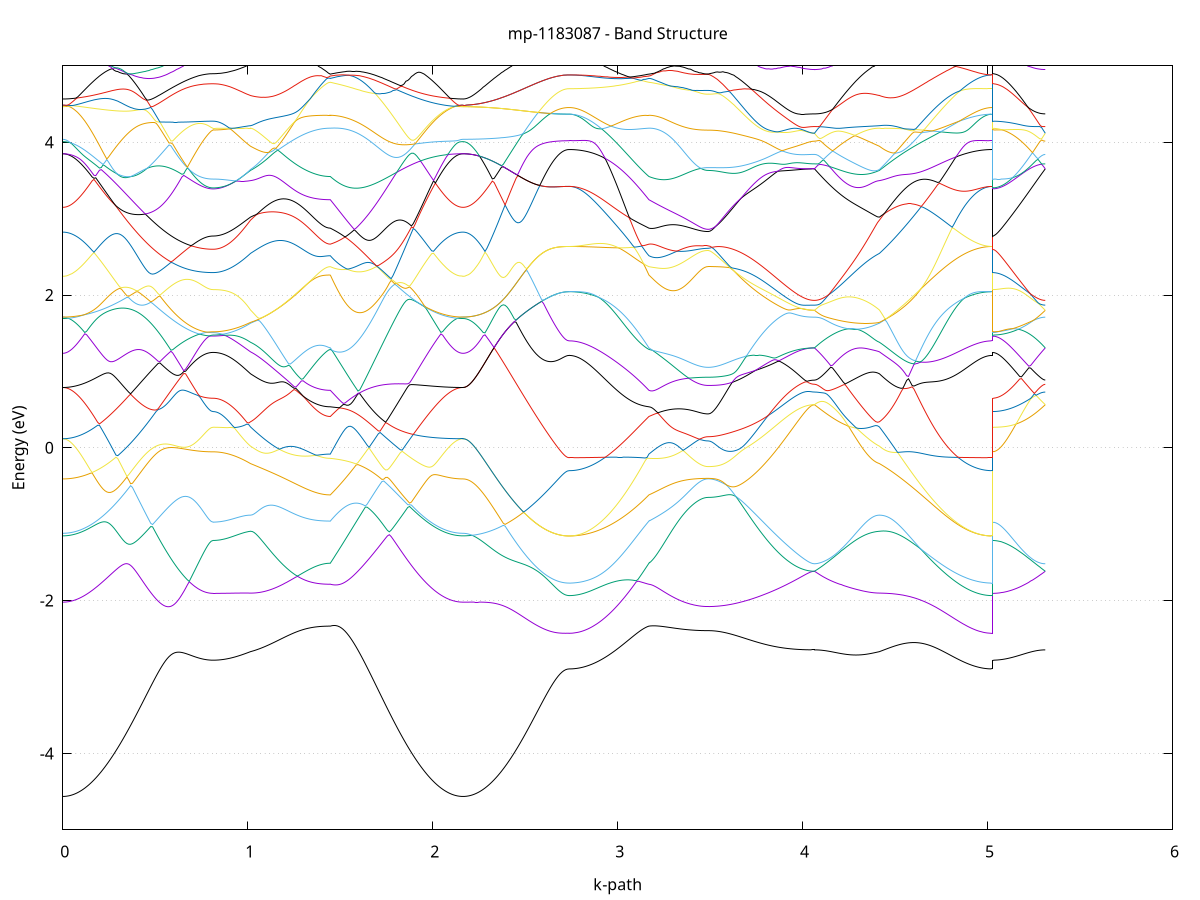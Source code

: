 set title 'mp-1183087 - Band Structure'
set xlabel 'k-path'
set ylabel 'Energy (eV)'
set grid y
set yrange [-5:5]
set terminal png size 800,600
set output 'mp-1183087_bands_gnuplot.png'
plot '-' using 1:2 with lines notitle, '-' using 1:2 with lines notitle, '-' using 1:2 with lines notitle, '-' using 1:2 with lines notitle, '-' using 1:2 with lines notitle, '-' using 1:2 with lines notitle, '-' using 1:2 with lines notitle, '-' using 1:2 with lines notitle, '-' using 1:2 with lines notitle, '-' using 1:2 with lines notitle, '-' using 1:2 with lines notitle, '-' using 1:2 with lines notitle, '-' using 1:2 with lines notitle, '-' using 1:2 with lines notitle, '-' using 1:2 with lines notitle, '-' using 1:2 with lines notitle, '-' using 1:2 with lines notitle, '-' using 1:2 with lines notitle, '-' using 1:2 with lines notitle, '-' using 1:2 with lines notitle, '-' using 1:2 with lines notitle, '-' using 1:2 with lines notitle, '-' using 1:2 with lines notitle, '-' using 1:2 with lines notitle, '-' using 1:2 with lines notitle, '-' using 1:2 with lines notitle, '-' using 1:2 with lines notitle, '-' using 1:2 with lines notitle, '-' using 1:2 with lines notitle, '-' using 1:2 with lines notitle, '-' using 1:2 with lines notitle, '-' using 1:2 with lines notitle, '-' using 1:2 with lines notitle, '-' using 1:2 with lines notitle, '-' using 1:2 with lines notitle, '-' using 1:2 with lines notitle, '-' using 1:2 with lines notitle, '-' using 1:2 with lines notitle, '-' using 1:2 with lines notitle, '-' using 1:2 with lines notitle, '-' using 1:2 with lines notitle, '-' using 1:2 with lines notitle, '-' using 1:2 with lines notitle, '-' using 1:2 with lines notitle, '-' using 1:2 with lines notitle, '-' using 1:2 with lines notitle, '-' using 1:2 with lines notitle, '-' using 1:2 with lines notitle
0.000000 -35.198871
0.009909 -35.198871
0.019819 -35.198871
0.029728 -35.198671
0.039638 -35.198571
0.049547 -35.198371
0.059456 -35.198071
0.069366 -35.197771
0.079275 -35.197471
0.089184 -35.197071
0.099094 -35.196671
0.109003 -35.196171
0.118913 -35.195671
0.128822 -35.195171
0.138731 -35.194571
0.148641 -35.193871
0.158550 -35.193271
0.168460 -35.192471
0.178369 -35.191771
0.188278 -35.190971
0.198188 -35.190071
0.208097 -35.189271
0.218006 -35.188371
0.227916 -35.187371
0.237825 -35.186371
0.247735 -35.185371
0.257644 -35.184371
0.267553 -35.183271
0.277463 -35.182171
0.287372 -35.180971
0.297282 -35.179871
0.307191 -35.178671
0.317100 -35.177471
0.327010 -35.176171
0.336919 -35.174871
0.346828 -35.173571
0.356738 -35.172271
0.366647 -35.170971
0.376557 -35.169571
0.386466 -35.168171
0.396375 -35.166771
0.406285 -35.165371
0.416194 -35.163971
0.426104 -35.162471
0.436013 -35.161071
0.445922 -35.159571
0.455832 -35.158071
0.465741 -35.156571
0.475650 -35.155071
0.485560 -35.153571
0.495469 -35.152071
0.505379 -35.150471
0.515288 -35.148971
0.525197 -35.147471
0.535107 -35.145871
0.545016 -35.144371
0.554925 -35.142871
0.564835 -35.141271
0.574744 -35.139771
0.584654 -35.138271
0.594563 -35.136771
0.604472 -35.135271
0.614382 -35.133771
0.624291 -35.132271
0.634201 -35.130871
0.644110 -35.129371
0.654019 -35.127971
0.663929 -35.126571
0.673838 -35.125171
0.683748 -35.123771
0.693657 -35.122471
0.703566 -35.121171
0.713476 -35.119971
0.723385 -35.118771
0.733294 -35.117571
0.743204 -35.116471
0.753113 -35.115571
0.763023 -35.114671
0.772932 -35.113871
0.782841 -35.113171
0.792751 -35.112771
0.802660 -35.112471
0.812569 -35.112371
0.812569 -35.112371
0.822208 -35.112371
0.831848 -35.112271
0.841487 -35.112171
0.851126 -35.112071
0.860765 -35.112171
0.870404 -35.112371
0.880043 -35.112571
0.889682 -35.112871
0.899321 -35.113171
0.908960 -35.113471
0.918599 -35.113771
0.928238 -35.114171
0.937877 -35.114571
0.947516 -35.114971
0.957155 -35.115471
0.966794 -35.115971
0.976433 -35.116471
0.986072 -35.116971
0.995711 -35.117571
1.005350 -35.118171
1.014989 -35.118771
1.014989 -35.118771
1.024794 -35.119171
1.034600 -35.119671
1.044405 -35.120071
1.054211 -35.120571
1.064016 -35.120971
1.073822 -35.121371
1.083627 -35.121771
1.093433 -35.122171
1.103238 -35.122571
1.113044 -35.122971
1.122849 -35.123371
1.132655 -35.123771
1.142460 -35.124171
1.152266 -35.124471
1.162071 -35.124871
1.171877 -35.125171
1.181682 -35.125471
1.191488 -35.125871
1.201293 -35.126171
1.211098 -35.126471
1.220904 -35.126771
1.230709 -35.127071
1.240515 -35.127271
1.250320 -35.127571
1.260126 -35.127871
1.269931 -35.128071
1.279737 -35.128271
1.289542 -35.128471
1.299348 -35.128671
1.309153 -35.128871
1.318959 -35.129071
1.328764 -35.129271
1.338570 -35.129371
1.348375 -35.129471
1.358181 -35.129671
1.367986 -35.129771
1.377792 -35.129871
1.387597 -35.129971
1.397403 -35.130071
1.407208 -35.130071
1.417014 -35.130171
1.426819 -35.130171
1.436625 -35.130171
1.446430 -35.130171
1.446430 -35.130171
1.456398 -35.129071
1.466366 -35.127871
1.476335 -35.126571
1.486303 -35.125371
1.496271 -35.124171
1.506239 -35.123771
1.516207 -35.125371
1.526175 -35.126971
1.536143 -35.128571
1.546111 -35.130171
1.556080 -35.131771
1.566048 -35.133471
1.576016 -35.135071
1.585984 -35.136771
1.595952 -35.138371
1.605920 -35.140071
1.615888 -35.141671
1.625857 -35.143371
1.635825 -35.144971
1.645793 -35.146671
1.655761 -35.148271
1.665729 -35.149971
1.675697 -35.151571
1.685665 -35.153171
1.695633 -35.154771
1.705602 -35.156371
1.715570 -35.157971
1.725538 -35.159571
1.735506 -35.161071
1.745474 -35.162671
1.755442 -35.164171
1.765410 -35.165671
1.775378 -35.167171
1.785347 -35.168571
1.795315 -35.170071
1.805283 -35.171471
1.815251 -35.172871
1.825219 -35.174171
1.835187 -35.175571
1.845155 -35.176871
1.855124 -35.178171
1.865092 -35.179371
1.875060 -35.180571
1.885028 -35.181771
1.894996 -35.182871
1.904964 -35.184071
1.914932 -35.185071
1.924900 -35.186171
1.934869 -35.187171
1.944837 -35.188171
1.954805 -35.189071
1.964773 -35.189971
1.974741 -35.190771
1.984709 -35.191571
1.994677 -35.192371
2.004645 -35.193171
2.014614 -35.193871
2.024582 -35.194471
2.034550 -35.195071
2.044518 -35.195671
2.054486 -35.196171
2.064454 -35.196671
2.074422 -35.197071
2.084391 -35.197471
2.094359 -35.197771
2.104327 -35.198071
2.114295 -35.198371
2.124263 -35.198571
2.134231 -35.198671
2.144199 -35.198871
2.154167 -35.198871
2.164136 -35.198971
2.164136 -35.198971
2.174024 -35.198871
2.183913 -35.198871
2.193802 -35.198771
2.203691 -35.198571
2.213580 -35.198371
2.223468 -35.198171
2.233357 -35.197871
2.243246 -35.197571
2.253135 -35.197271
2.263024 -35.196871
2.272912 -35.196371
2.282801 -35.195971
2.292690 -35.195471
2.302579 -35.194871
2.312467 -35.194271
2.322356 -35.193671
2.332245 -35.193071
2.342134 -35.192371
2.352023 -35.191671
2.361911 -35.190871
2.371800 -35.190071
2.381689 -35.189271
2.391578 -35.188371
2.401467 -35.187571
2.411355 -35.186671
2.421244 -35.185671
2.431133 -35.184771
2.441022 -35.183771
2.450911 -35.182771
2.460799 -35.181771
2.470688 -35.180771
2.480577 -35.179671
2.490466 -35.178671
2.500355 -35.177571
2.510243 -35.176571
2.520132 -35.175471
2.530021 -35.174371
2.539910 -35.173271
2.549798 -35.172271
2.559687 -35.171171
2.569576 -35.170171
2.579465 -35.169071
2.589354 -35.168071
2.599242 -35.167171
2.609131 -35.166171
2.619020 -35.165271
2.628909 -35.164371
2.638798 -35.163571
2.648686 -35.162771
2.658575 -35.162071
2.668464 -35.161471
2.678353 -35.160871
2.688242 -35.160371
2.698130 -35.159971
2.708019 -35.159671
2.717908 -35.159471
2.727797 -35.159271
2.737685 -35.159271
2.737685 -35.159271
2.747491 -35.159271
2.757296 -35.159171
2.767102 -35.159071
2.776907 -35.158971
2.786713 -35.158871
2.796518 -35.158671
2.806324 -35.158471
2.816129 -35.158171
2.825935 -35.157871
2.835740 -35.157571
2.845546 -35.157271
2.855351 -35.156871
2.865157 -35.156471
2.874962 -35.155971
2.884768 -35.155471
2.894573 -35.154971
2.904379 -35.154471
2.914184 -35.153871
2.923990 -35.153271
2.933795 -35.152671
2.943601 -35.151971
2.953406 -35.151271
2.963212 -35.150571
2.973017 -35.149871
2.982823 -35.149071
2.992628 -35.148271
3.002434 -35.147471
3.012239 -35.146671
3.022045 -35.145771
3.031850 -35.144871
3.041656 -35.143971
3.051461 -35.142971
3.061266 -35.142071
3.071072 -35.141071
3.080877 -35.140071
3.090683 -35.139071
3.100488 -35.137971
3.110294 -35.136871
3.120099 -35.135871
3.129905 -35.134771
3.139710 -35.133671
3.149516 -35.132471
3.159321 -35.131371
3.169127 -35.130171
3.169127 -35.130171
3.178839 -35.129771
3.188552 -35.129371
3.198264 -35.129171
3.207977 -35.128971
3.217689 -35.128971
3.227401 -35.129071
3.237114 -35.129271
3.246826 -35.129471
3.256539 -35.129871
3.266251 -35.130171
3.275963 -35.130671
3.285676 -35.131071
3.295388 -35.131571
3.305101 -35.131971
3.314813 -35.132471
3.324526 -35.132971
3.334238 -35.133371
3.343950 -35.133771
3.353663 -35.134271
3.363375 -35.134571
3.373088 -35.134971
3.382800 -35.135371
3.392513 -35.135671
3.402225 -35.135971
3.411937 -35.136171
3.421650 -35.136471
3.431362 -35.136671
3.441075 -35.136771
3.450787 -35.136971
3.460500 -35.137071
3.470212 -35.137171
3.479924 -35.137171
3.489637 -35.137171
3.489637 -35.137171
3.499543 -35.137171
3.509450 -35.137171
3.519356 -35.137071
3.529263 -35.137071
3.539169 -35.136971
3.549075 -35.136771
3.558982 -35.136671
3.568888 -35.136471
3.578795 -35.136271
3.588701 -35.136071
3.598608 -35.135771
3.608514 -35.135571
3.618421 -35.135271
3.628327 -35.134971
3.638233 -35.134571
3.648140 -35.134271
3.658046 -35.133871
3.667953 -35.133471
3.677859 -35.133071
3.687766 -35.132671
3.697672 -35.132171
3.707578 -35.131671
3.717485 -35.131271
3.727391 -35.130671
3.737298 -35.130171
3.747204 -35.129671
3.757111 -35.129071
3.767017 -35.128571
3.776924 -35.127971
3.786830 -35.127371
3.796736 -35.126771
3.806643 -35.126071
3.816549 -35.125471
3.826456 -35.124771
3.836362 -35.124171
3.846269 -35.123471
3.856175 -35.122871
3.866081 -35.122171
3.875988 -35.121471
3.885894 -35.120771
3.895801 -35.120171
3.905707 -35.119471
3.915614 -35.118771
3.925520 -35.118171
3.935427 -35.117471
3.945333 -35.116871
3.955239 -35.116171
3.965146 -35.115571
3.975052 -35.114971
3.984959 -35.114471
3.994865 -35.113971
4.004772 -35.113471
4.014678 -35.113071
4.024584 -35.112771
4.034491 -35.112471
4.044397 -35.112271
4.054304 -35.112071
4.064210 -35.112071
4.064210 -35.112071
4.073961 -35.112071
4.083711 -35.112171
4.093462 -35.112171
4.103212 -35.112271
4.112963 -35.112471
4.122713 -35.112571
4.132464 -35.112671
4.142214 -35.112871
4.151965 -35.113071
4.161715 -35.113271
4.171466 -35.113471
4.181216 -35.113671
4.190967 -35.113871
4.200717 -35.114071
4.210468 -35.114271
4.220218 -35.114471
4.229969 -35.114571
4.239719 -35.114771
4.249470 -35.114971
4.259220 -35.115171
4.268971 -35.115371
4.278721 -35.115571
4.288472 -35.115671
4.298222 -35.115871
4.307973 -35.116071
4.317723 -35.116271
4.327474 -35.116371
4.337224 -35.116571
4.346975 -35.116771
4.356725 -35.117071
4.366475 -35.117271
4.376226 -35.117471
4.385976 -35.117771
4.395727 -35.118071
4.405477 -35.118371
4.415228 -35.118771
4.415228 -35.118771
4.425069 -35.119371
4.434910 -35.120071
4.444751 -35.120771
4.454592 -35.121471
4.464434 -35.122271
4.474275 -35.122971
4.484116 -35.123771
4.493957 -35.124571
4.503798 -35.125371
4.513639 -35.126171
4.523480 -35.127071
4.533322 -35.127871
4.543163 -35.128771
4.553004 -35.129671
4.562845 -35.130471
4.572686 -35.131371
4.582527 -35.132271
4.592368 -35.133171
4.602209 -35.134071
4.612051 -35.134971
4.621892 -35.135871
4.631733 -35.136771
4.641574 -35.137671
4.651415 -35.138571
4.661256 -35.139471
4.671097 -35.140371
4.680939 -35.141271
4.690780 -35.142071
4.700621 -35.142971
4.710462 -35.143871
4.720303 -35.144671
4.730144 -35.145471
4.739985 -35.146271
4.749826 -35.147071
4.759668 -35.147871
4.769509 -35.148671
4.779350 -35.149371
4.789191 -35.150071
4.799032 -35.150771
4.808873 -35.151471
4.818714 -35.152171
4.828555 -35.152771
4.838397 -35.153371
4.848238 -35.153971
4.858079 -35.154471
4.867920 -35.155071
4.877761 -35.155571
4.887602 -35.155971
4.897443 -35.156471
4.907285 -35.156871
4.917126 -35.157271
4.926967 -35.157571
4.936808 -35.157871
4.946649 -35.158171
4.956490 -35.158371
4.966331 -35.158671
4.976172 -35.158871
4.986014 -35.158971
4.995855 -35.159071
5.005696 -35.159171
5.015537 -35.159271
5.025378 -35.159271
5.025378 -35.112371
5.035267 -35.112371
5.045156 -35.112371
5.055045 -35.112371
5.064933 -35.112271
5.074822 -35.112371
5.084711 -35.112371
5.094600 -35.112271
5.104488 -35.112271
5.114377 -35.112271
5.124266 -35.112271
5.134155 -35.112271
5.144044 -35.112271
5.153932 -35.112271
5.163821 -35.112271
5.173710 -35.112271
5.183599 -35.112271
5.193488 -35.112271
5.203376 -35.112271
5.213265 -35.112171
5.223154 -35.112171
5.233043 -35.112171
5.242932 -35.112171
5.252820 -35.112171
5.262709 -35.112171
5.272598 -35.112171
5.282487 -35.112171
5.292376 -35.112071
5.302264 -35.112071
5.312153 -35.112071
e
0.000000 -35.065771
0.009909 -35.065771
0.019819 -35.065871
0.029728 -35.065971
0.039638 -35.066071
0.049547 -35.066171
0.059456 -35.066371
0.069366 -35.066671
0.079275 -35.066871
0.089184 -35.067171
0.099094 -35.067471
0.109003 -35.067771
0.118913 -35.068171
0.128822 -35.068571
0.138731 -35.069071
0.148641 -35.069571
0.158550 -35.069971
0.168460 -35.070571
0.178369 -35.071071
0.188278 -35.071671
0.198188 -35.072271
0.208097 -35.072871
0.218006 -35.073571
0.227916 -35.074271
0.237825 -35.074871
0.247735 -35.075571
0.257644 -35.076371
0.267553 -35.077071
0.277463 -35.077871
0.287372 -35.078671
0.297282 -35.079471
0.307191 -35.080271
0.317100 -35.081071
0.327010 -35.081971
0.336919 -35.082771
0.346828 -35.083671
0.356738 -35.084471
0.366647 -35.085371
0.376557 -35.086271
0.386466 -35.087171
0.396375 -35.087971
0.406285 -35.088871
0.416194 -35.089771
0.426104 -35.090671
0.436013 -35.091571
0.445922 -35.092371
0.455832 -35.093271
0.465741 -35.094071
0.475650 -35.094971
0.485560 -35.095871
0.495469 -35.096671
0.505379 -35.097471
0.515288 -35.098271
0.525197 -35.099071
0.535107 -35.099871
0.545016 -35.100671
0.554925 -35.101371
0.564835 -35.102071
0.574744 -35.102771
0.584654 -35.103471
0.594563 -35.104171
0.604472 -35.104771
0.614382 -35.105371
0.624291 -35.105971
0.634201 -35.106571
0.644110 -35.107171
0.654019 -35.107671
0.663929 -35.108171
0.673838 -35.108571
0.683748 -35.109071
0.693657 -35.109471
0.703566 -35.109771
0.713476 -35.110171
0.723385 -35.110471
0.733294 -35.110771
0.743204 -35.110971
0.753113 -35.111171
0.763023 -35.111371
0.772932 -35.111571
0.782841 -35.111671
0.792751 -35.111671
0.802660 -35.111771
0.812569 -35.111771
0.812569 -35.111771
0.822208 -35.111871
0.831848 -35.111771
0.841487 -35.111971
0.851126 -35.112071
0.860765 -35.111971
0.870404 -35.111771
0.880043 -35.111571
0.889682 -35.111371
0.899321 -35.111071
0.908960 -35.110771
0.918599 -35.110471
0.928238 -35.110071
0.937877 -35.109671
0.947516 -35.109271
0.957155 -35.108871
0.966794 -35.108371
0.976433 -35.107871
0.986072 -35.107371
0.995711 -35.106871
1.005350 -35.106271
1.014989 -35.105671
1.014989 -35.105671
1.024794 -35.105271
1.034600 -35.105071
1.044405 -35.104871
1.054211 -35.104871
1.064016 -35.104971
1.073822 -35.105071
1.083627 -35.105371
1.093433 -35.105571
1.103238 -35.105871
1.113044 -35.106271
1.122849 -35.106571
1.132655 -35.106971
1.142460 -35.107371
1.152266 -35.107771
1.162071 -35.108171
1.171877 -35.108571
1.181682 -35.108971
1.191488 -35.109371
1.201293 -35.109671
1.211098 -35.110071
1.220904 -35.110471
1.230709 -35.110771
1.240515 -35.111171
1.250320 -35.111471
1.260126 -35.111771
1.269931 -35.112071
1.279737 -35.112371
1.289542 -35.112671
1.299348 -35.112871
1.309153 -35.113171
1.318959 -35.113371
1.328764 -35.113571
1.338570 -35.113771
1.348375 -35.113971
1.358181 -35.114071
1.367986 -35.114271
1.377792 -35.114371
1.387597 -35.114471
1.397403 -35.114571
1.407208 -35.114671
1.417014 -35.114771
1.426819 -35.114771
1.436625 -35.114771
1.446430 -35.114771
1.446430 -35.114771
1.456398 -35.116271
1.466366 -35.117671
1.476335 -35.119171
1.486303 -35.120671
1.496271 -35.122271
1.506239 -35.122971
1.516207 -35.121671
1.526175 -35.120471
1.536143 -35.119171
1.546111 -35.117871
1.556080 -35.116671
1.566048 -35.115371
1.576016 -35.114071
1.585984 -35.112771
1.595952 -35.111571
1.605920 -35.110271
1.615888 -35.108971
1.625857 -35.107771
1.635825 -35.106471
1.645793 -35.105171
1.655761 -35.103971
1.665729 -35.102671
1.675697 -35.101471
1.685665 -35.100271
1.695633 -35.098971
1.705602 -35.097771
1.715570 -35.096571
1.725538 -35.095371
1.735506 -35.094271
1.745474 -35.093071
1.755442 -35.091971
1.765410 -35.090771
1.775378 -35.089671
1.785347 -35.088571
1.795315 -35.087471
1.805283 -35.086471
1.815251 -35.085371
1.825219 -35.084371
1.835187 -35.083371
1.845155 -35.082371
1.855124 -35.081371
1.865092 -35.080471
1.875060 -35.079571
1.885028 -35.078671
1.894996 -35.077771
1.904964 -35.076971
1.914932 -35.076171
1.924900 -35.075371
1.934869 -35.074671
1.944837 -35.073871
1.954805 -35.073171
1.964773 -35.072471
1.974741 -35.071871
1.984709 -35.071271
1.994677 -35.070671
2.004645 -35.070071
2.014614 -35.069571
2.024582 -35.069071
2.034550 -35.068671
2.044518 -35.068271
2.054486 -35.067871
2.064454 -35.067471
2.074422 -35.067171
2.084391 -35.066871
2.094359 -35.066671
2.104327 -35.066371
2.114295 -35.066171
2.124263 -35.066071
2.134231 -35.065971
2.144199 -35.065871
2.154167 -35.065771
2.164136 -35.065771
2.164136 -35.065771
2.174024 -35.065771
2.183913 -35.065771
2.193802 -35.065771
2.203691 -35.065771
2.213580 -35.065771
2.223468 -35.065771
2.233357 -35.065771
2.243246 -35.065771
2.253135 -35.065771
2.263024 -35.065771
2.272912 -35.065871
2.282801 -35.065871
2.292690 -35.065871
2.302579 -35.065871
2.312467 -35.065871
2.322356 -35.065871
2.332245 -35.065871
2.342134 -35.065871
2.352023 -35.065871
2.361911 -35.065871
2.371800 -35.065871
2.381689 -35.065871
2.391578 -35.065871
2.401467 -35.065971
2.411355 -35.066371
2.421244 -35.067271
2.431133 -35.068271
2.441022 -35.069271
2.450911 -35.070271
2.460799 -35.071371
2.470688 -35.072371
2.480577 -35.073471
2.490466 -35.074571
2.500355 -35.075671
2.510243 -35.076771
2.520132 -35.077871
2.530021 -35.078971
2.539910 -35.080071
2.549798 -35.081171
2.559687 -35.082171
2.569576 -35.083271
2.579465 -35.084371
2.589354 -35.085371
2.599242 -35.086371
2.609131 -35.087371
2.619020 -35.088271
2.628909 -35.089171
2.638798 -35.089971
2.648686 -35.090771
2.658575 -35.091471
2.668464 -35.092071
2.678353 -35.092671
2.688242 -35.093171
2.698130 -35.093571
2.708019 -35.093971
2.717908 -35.094171
2.727797 -35.094271
2.737685 -35.094371
2.737685 -35.094371
2.747491 -35.094371
2.757296 -35.094371
2.767102 -35.094371
2.776907 -35.094371
2.786713 -35.094371
2.796518 -35.094371
2.806324 -35.094371
2.816129 -35.094371
2.825935 -35.094371
2.835740 -35.094371
2.845546 -35.094371
2.855351 -35.094471
2.865157 -35.094471
2.874962 -35.094571
2.884768 -35.094571
2.894573 -35.094671
2.904379 -35.094771
2.914184 -35.094871
2.923990 -35.095071
2.933795 -35.095271
2.943601 -35.095471
2.953406 -35.095671
2.963212 -35.095971
2.973017 -35.096371
2.982823 -35.096671
2.992628 -35.097171
3.002434 -35.097671
3.012239 -35.098271
3.022045 -35.098871
3.031850 -35.099571
3.041656 -35.100271
3.051461 -35.101071
3.061266 -35.101971
3.071072 -35.102871
3.080877 -35.103871
3.090683 -35.104871
3.100488 -35.105971
3.110294 -35.107071
3.120099 -35.108271
3.129905 -35.109471
3.139710 -35.110771
3.149516 -35.112071
3.159321 -35.113471
3.169127 -35.114771
3.169127 -35.114771
3.178839 -35.115371
3.188552 -35.115871
3.198264 -35.116271
3.207977 -35.116571
3.217689 -35.116771
3.227401 -35.116771
3.237114 -35.116771
3.246826 -35.116671
3.256539 -35.116571
3.266251 -35.116371
3.275963 -35.116171
3.285676 -35.115871
3.295388 -35.115671
3.305101 -35.115371
3.314813 -35.115071
3.324526 -35.114871
3.334238 -35.114571
3.343950 -35.114371
3.353663 -35.114071
3.363375 -35.113871
3.373088 -35.113671
3.382800 -35.113471
3.392513 -35.113371
3.402225 -35.113171
3.411937 -35.113071
3.421650 -35.112971
3.431362 -35.112871
3.441075 -35.112771
3.450787 -35.112671
3.460500 -35.112571
3.470212 -35.112571
3.479924 -35.112471
3.489637 -35.112471
3.489637 -35.112471
3.499543 -35.112571
3.509450 -35.112571
3.519356 -35.112571
3.529263 -35.112571
3.539169 -35.112471
3.549075 -35.112471
3.558982 -35.112471
3.568888 -35.112471
3.578795 -35.112471
3.588701 -35.112471
3.598608 -35.112471
3.608514 -35.112471
3.618421 -35.112471
3.628327 -35.112471
3.638233 -35.112471
3.648140 -35.112471
3.658046 -35.112471
3.667953 -35.112471
3.677859 -35.112471
3.687766 -35.112371
3.697672 -35.112371
3.707578 -35.112371
3.717485 -35.112371
3.727391 -35.112371
3.737298 -35.112371
3.747204 -35.112371
3.757111 -35.112371
3.767017 -35.112271
3.776924 -35.112271
3.786830 -35.112271
3.796736 -35.112271
3.806643 -35.112271
3.816549 -35.112271
3.826456 -35.112271
3.836362 -35.112271
3.846269 -35.112171
3.856175 -35.112171
3.866081 -35.112171
3.875988 -35.112171
3.885894 -35.112171
3.895801 -35.112171
3.905707 -35.112171
3.915614 -35.112171
3.925520 -35.112171
3.935427 -35.112171
3.945333 -35.112171
3.955239 -35.112071
3.965146 -35.112071
3.975052 -35.112071
3.984959 -35.112071
3.994865 -35.112071
4.004772 -35.112071
4.014678 -35.112071
4.024584 -35.112071
4.034491 -35.112071
4.044397 -35.112071
4.054304 -35.112071
4.064210 -35.112071
4.064210 -35.112071
4.073961 -35.112071
4.083711 -35.112071
4.093462 -35.112071
4.103212 -35.112071
4.112963 -35.111971
4.122713 -35.111971
4.132464 -35.111871
4.142214 -35.111871
4.151965 -35.111771
4.161715 -35.111671
4.171466 -35.111571
4.181216 -35.111471
4.190967 -35.111271
4.200717 -35.111171
4.210468 -35.111071
4.220218 -35.110871
4.229969 -35.110671
4.239719 -35.110571
4.249470 -35.110371
4.259220 -35.110171
4.268971 -35.109971
4.278721 -35.109771
4.288472 -35.109471
4.298222 -35.109271
4.307973 -35.108971
4.317723 -35.108771
4.327474 -35.108471
4.337224 -35.108171
4.346975 -35.107971
4.356725 -35.107671
4.366475 -35.107271
4.376226 -35.106971
4.385976 -35.106671
4.395727 -35.106371
4.405477 -35.106071
4.415228 -35.105671
4.415228 -35.105671
4.425069 -35.105071
4.434910 -35.104371
4.444751 -35.103771
4.454592 -35.102971
4.464434 -35.102271
4.474275 -35.101571
4.484116 -35.100871
4.493957 -35.100071
4.503798 -35.099271
4.513639 -35.098471
4.523480 -35.097671
4.533322 -35.096871
4.543163 -35.095971
4.553004 -35.095171
4.562845 -35.094371
4.572686 -35.093971
4.582527 -35.093971
4.592368 -35.093971
4.602209 -35.093971
4.612051 -35.093971
4.621892 -35.094071
4.631733 -35.094071
4.641574 -35.094071
4.651415 -35.094071
4.661256 -35.094071
4.671097 -35.094071
4.680939 -35.094071
4.690780 -35.094171
4.700621 -35.094171
4.710462 -35.094171
4.720303 -35.094171
4.730144 -35.094171
4.739985 -35.094171
4.749826 -35.094171
4.759668 -35.094171
4.769509 -35.094271
4.779350 -35.094271
4.789191 -35.094271
4.799032 -35.094271
4.808873 -35.094271
4.818714 -35.094271
4.828555 -35.094271
4.838397 -35.094271
4.848238 -35.094271
4.858079 -35.094271
4.867920 -35.094271
4.877761 -35.094271
4.887602 -35.094371
4.897443 -35.094371
4.907285 -35.094371
4.917126 -35.094371
4.926967 -35.094371
4.936808 -35.094371
4.946649 -35.094371
4.956490 -35.094371
4.966331 -35.094371
4.976172 -35.094371
4.986014 -35.094371
4.995855 -35.094371
5.005696 -35.094371
5.015537 -35.094371
5.025378 -35.094371
5.025378 -35.111771
5.035267 -35.111771
5.045156 -35.111771
5.055045 -35.111771
5.064933 -35.111771
5.074822 -35.111771
5.084711 -35.111771
5.094600 -35.111771
5.104488 -35.111871
5.114377 -35.111871
5.124266 -35.111871
5.134155 -35.111871
5.144044 -35.111871
5.153932 -35.111871
5.163821 -35.111871
5.173710 -35.111871
5.183599 -35.111871
5.193488 -35.111871
5.203376 -35.111871
5.213265 -35.111971
5.223154 -35.111971
5.233043 -35.111971
5.242932 -35.111971
5.252820 -35.111971
5.262709 -35.111971
5.272598 -35.111971
5.282487 -35.112071
5.292376 -35.112071
5.302264 -35.112071
5.312153 -35.112071
e
0.000000 -35.053671
0.009909 -35.053671
0.019819 -35.053671
0.029728 -35.053671
0.039638 -35.053771
0.049547 -35.053771
0.059456 -35.053871
0.069366 -35.053971
0.079275 -35.054071
0.089184 -35.054171
0.099094 -35.054271
0.109003 -35.054371
0.118913 -35.054471
0.128822 -35.054671
0.138731 -35.054771
0.148641 -35.054971
0.158550 -35.055171
0.168460 -35.055371
0.178369 -35.055571
0.188278 -35.055771
0.198188 -35.055971
0.208097 -35.056271
0.218006 -35.056571
0.227916 -35.056771
0.237825 -35.057071
0.247735 -35.057371
0.257644 -35.057671
0.267553 -35.057971
0.277463 -35.058371
0.287372 -35.058671
0.297282 -35.059071
0.307191 -35.059471
0.317100 -35.059871
0.327010 -35.060271
0.336919 -35.060671
0.346828 -35.061071
0.356738 -35.061571
0.366647 -35.062071
0.376557 -35.062471
0.386466 -35.062971
0.396375 -35.063471
0.406285 -35.064071
0.416194 -35.064571
0.426104 -35.065171
0.436013 -35.065671
0.445922 -35.066271
0.455832 -35.066871
0.465741 -35.067571
0.475650 -35.068171
0.485560 -35.068771
0.495469 -35.069471
0.505379 -35.070171
0.515288 -35.070871
0.525197 -35.071571
0.535107 -35.072271
0.545016 -35.073071
0.554925 -35.073871
0.564835 -35.074571
0.574744 -35.075371
0.584654 -35.076171
0.594563 -35.077071
0.604472 -35.077871
0.614382 -35.078671
0.624291 -35.079571
0.634201 -35.080471
0.644110 -35.081371
0.654019 -35.082271
0.663929 -35.083171
0.673838 -35.084071
0.683748 -35.084971
0.693657 -35.085871
0.703566 -35.086771
0.713476 -35.087671
0.723385 -35.088571
0.733294 -35.089371
0.743204 -35.090271
0.753113 -35.090971
0.763023 -35.091671
0.772932 -35.092371
0.782841 -35.092871
0.792751 -35.093271
0.802660 -35.093471
0.812569 -35.093571
0.812569 -35.093571
0.822208 -35.093571
0.831848 -35.093571
0.841487 -35.093571
0.851126 -35.093571
0.860765 -35.093571
0.870404 -35.093571
0.880043 -35.093571
0.889682 -35.093571
0.899321 -35.093571
0.908960 -35.093571
0.918599 -35.093571
0.928238 -35.093571
0.937877 -35.093671
0.947516 -35.093671
0.957155 -35.093671
0.966794 -35.093671
0.976433 -35.093671
0.986072 -35.093671
0.995711 -35.093671
1.005350 -35.093671
1.014989 -35.093671
1.014989 -35.093671
1.024794 -35.093671
1.034600 -35.093471
1.044405 -35.093171
1.054211 -35.092871
1.064016 -35.092371
1.073822 -35.091871
1.083627 -35.091271
1.093433 -35.090571
1.103238 -35.089871
1.113044 -35.089171
1.122849 -35.088471
1.132655 -35.087771
1.142460 -35.087071
1.152266 -35.086271
1.162071 -35.085571
1.171877 -35.084871
1.181682 -35.084171
1.191488 -35.083571
1.201293 -35.082871
1.211098 -35.082171
1.220904 -35.081571
1.230709 -35.080971
1.240515 -35.080371
1.250320 -35.079871
1.260126 -35.079271
1.269931 -35.078771
1.279737 -35.078271
1.289542 -35.077871
1.299348 -35.077371
1.309153 -35.076971
1.318959 -35.076571
1.328764 -35.076271
1.338570 -35.075871
1.348375 -35.075571
1.358181 -35.075371
1.367986 -35.075071
1.377792 -35.074871
1.387597 -35.074671
1.397403 -35.074471
1.407208 -35.074371
1.417014 -35.074271
1.426819 -35.074171
1.436625 -35.074171
1.446430 -35.074171
1.446430 -35.074171
1.456398 -35.073871
1.466366 -35.073571
1.476335 -35.073271
1.486303 -35.072971
1.496271 -35.072671
1.506239 -35.072371
1.516207 -35.071971
1.526175 -35.071671
1.536143 -35.071271
1.546111 -35.070871
1.556080 -35.070471
1.566048 -35.070171
1.576016 -35.069771
1.585984 -35.069371
1.595952 -35.068971
1.605920 -35.068571
1.615888 -35.068171
1.625857 -35.067771
1.635825 -35.067371
1.645793 -35.066971
1.655761 -35.066471
1.665729 -35.066071
1.675697 -35.065671
1.685665 -35.065271
1.695633 -35.064871
1.705602 -35.064471
1.715570 -35.064071
1.725538 -35.063671
1.735506 -35.063271
1.745474 -35.062871
1.755442 -35.062571
1.765410 -35.062171
1.775378 -35.061771
1.785347 -35.061371
1.795315 -35.061071
1.805283 -35.060671
1.815251 -35.060371
1.825219 -35.059971
1.835187 -35.059671
1.845155 -35.059271
1.855124 -35.058971
1.865092 -35.058671
1.875060 -35.058371
1.885028 -35.058071
1.894996 -35.057771
1.904964 -35.057471
1.914932 -35.057171
1.924900 -35.056971
1.934869 -35.056671
1.944837 -35.056471
1.954805 -35.056171
1.964773 -35.055971
1.974741 -35.055771
1.984709 -35.055571
1.994677 -35.055371
2.004645 -35.055171
2.014614 -35.054971
2.024582 -35.054771
2.034550 -35.054671
2.044518 -35.054471
2.054486 -35.054371
2.064454 -35.054271
2.074422 -35.054171
2.084391 -35.054071
2.094359 -35.053971
2.104327 -35.053871
2.114295 -35.053771
2.124263 -35.053771
2.134231 -35.053671
2.144199 -35.053671
2.154167 -35.053671
2.164136 -35.053671
2.164136 -35.053671
2.174024 -35.053671
2.183913 -35.053771
2.193802 -35.053871
2.203691 -35.053971
2.213580 -35.054171
2.223468 -35.054471
2.233357 -35.054771
2.243246 -35.055071
2.253135 -35.055371
2.263024 -35.055771
2.272912 -35.056271
2.282801 -35.056771
2.292690 -35.057271
2.302579 -35.057871
2.312467 -35.058471
2.322356 -35.059071
2.332245 -35.059771
2.342134 -35.060471
2.352023 -35.061171
2.361911 -35.061971
2.371800 -35.062771
2.381689 -35.063671
2.391578 -35.064571
2.401467 -35.065471
2.411355 -35.065871
2.421244 -35.065971
2.431133 -35.065971
2.441022 -35.065971
2.450911 -35.065971
2.460799 -35.065971
2.470688 -35.065971
2.480577 -35.065971
2.490466 -35.065971
2.500355 -35.065971
2.510243 -35.065971
2.520132 -35.066071
2.530021 -35.066071
2.539910 -35.066071
2.549798 -35.066071
2.559687 -35.066071
2.569576 -35.066071
2.579465 -35.066071
2.589354 -35.066071
2.599242 -35.066071
2.609131 -35.066071
2.619020 -35.066071
2.628909 -35.066071
2.638798 -35.066071
2.648686 -35.066071
2.658575 -35.066071
2.668464 -35.066071
2.678353 -35.066071
2.688242 -35.066071
2.698130 -35.066171
2.708019 -35.066071
2.717908 -35.066171
2.727797 -35.066171
2.737685 -35.066171
2.737685 -35.066171
2.747491 -35.066171
2.757296 -35.066171
2.767102 -35.066271
2.776907 -35.066371
2.786713 -35.066571
2.796518 -35.066771
2.806324 -35.066971
2.816129 -35.067171
2.825935 -35.067471
2.835740 -35.067771
2.845546 -35.068071
2.855351 -35.068371
2.865157 -35.068771
2.874962 -35.069171
2.884768 -35.069571
2.894573 -35.069971
2.904379 -35.070371
2.914184 -35.070871
2.923990 -35.071271
2.933795 -35.071771
2.943601 -35.072171
2.953406 -35.072571
2.963212 -35.072971
2.973017 -35.073371
2.982823 -35.073771
2.992628 -35.074071
3.002434 -35.074371
3.012239 -35.074671
3.022045 -35.074871
3.031850 -35.075071
3.041656 -35.075271
3.051461 -35.075371
3.061266 -35.075471
3.071072 -35.075471
3.080877 -35.075471
3.090683 -35.075471
3.100488 -35.075371
3.110294 -35.075271
3.120099 -35.075171
3.129905 -35.074971
3.139710 -35.074771
3.149516 -35.074671
3.159321 -35.074371
3.169127 -35.074171
3.169127 -35.074171
3.178839 -35.074071
3.188552 -35.073871
3.198264 -35.073771
3.207977 -35.073571
3.217689 -35.073471
3.227401 -35.073271
3.237114 -35.073071
3.246826 -35.072871
3.256539 -35.072671
3.266251 -35.072471
3.275963 -35.072271
3.285676 -35.072071
3.295388 -35.071871
3.305101 -35.071671
3.314813 -35.071471
3.324526 -35.071271
3.334238 -35.070971
3.343950 -35.070871
3.353663 -35.070671
3.363375 -35.070471
3.373088 -35.070271
3.382800 -35.070071
3.392513 -35.069971
3.402225 -35.069771
3.411937 -35.069671
3.421650 -35.069571
3.431362 -35.069471
3.441075 -35.069371
3.450787 -35.069271
3.460500 -35.069271
3.470212 -35.069171
3.479924 -35.068971
3.489637 -35.069171
3.489637 -35.069171
3.499543 -35.069171
3.509450 -35.069171
3.519356 -35.069271
3.529263 -35.069271
3.539169 -35.069371
3.549075 -35.069571
3.558982 -35.069671
3.568888 -35.069871
3.578795 -35.070071
3.588701 -35.070271
3.598608 -35.070471
3.608514 -35.070771
3.618421 -35.070971
3.628327 -35.071371
3.638233 -35.071671
3.648140 -35.071971
3.658046 -35.072271
3.667953 -35.072671
3.677859 -35.073171
3.687766 -35.073571
3.697672 -35.073971
3.707578 -35.074371
3.717485 -35.074871
3.727391 -35.075371
3.737298 -35.075871
3.747204 -35.076371
3.757111 -35.076971
3.767017 -35.077471
3.776924 -35.078071
3.786830 -35.078671
3.796736 -35.079271
3.806643 -35.079871
3.816549 -35.080471
3.826456 -35.081071
3.836362 -35.081671
3.846269 -35.082371
3.856175 -35.082971
3.866081 -35.083671
3.875988 -35.084371
3.885894 -35.084971
3.895801 -35.085671
3.905707 -35.086271
3.915614 -35.086971
3.925520 -35.087671
3.935427 -35.088271
3.945333 -35.088871
3.955239 -35.089471
3.965146 -35.090071
3.975052 -35.090671
3.984959 -35.091171
3.994865 -35.091671
4.004772 -35.092171
4.014678 -35.092571
4.024584 -35.092971
4.034491 -35.093171
4.044397 -35.093371
4.054304 -35.093571
4.064210 -35.093571
4.064210 -35.093571
4.073961 -35.093571
4.083711 -35.093471
4.093462 -35.093471
4.103212 -35.093371
4.112963 -35.093271
4.122713 -35.093171
4.132464 -35.093171
4.142214 -35.093071
4.151965 -35.092971
4.161715 -35.092871
4.171466 -35.092771
4.181216 -35.092671
4.190967 -35.092571
4.200717 -35.092571
4.210468 -35.092571
4.220218 -35.092471
4.229969 -35.092471
4.239719 -35.092471
4.249470 -35.092471
4.259220 -35.092471
4.268971 -35.092571
4.278721 -35.092671
4.288472 -35.092671
4.298222 -35.092771
4.307973 -35.092871
4.317723 -35.092971
4.327474 -35.093071
4.337224 -35.093171
4.346975 -35.093271
4.356725 -35.093371
4.366475 -35.093471
4.376226 -35.093471
4.385976 -35.093571
4.395727 -35.093671
4.405477 -35.093671
4.415228 -35.093671
4.415228 -35.093671
4.425069 -35.093771
4.434910 -35.093771
4.444751 -35.093771
4.454592 -35.093771
4.464434 -35.093771
4.474275 -35.093771
4.484116 -35.093771
4.493957 -35.093871
4.503798 -35.093871
4.513639 -35.093871
4.523480 -35.093871
4.533322 -35.093871
4.543163 -35.093871
4.553004 -35.093971
4.562845 -35.093971
4.572686 -35.093471
4.582527 -35.092571
4.592368 -35.091771
4.602209 -35.090871
4.612051 -35.089971
4.621892 -35.089071
4.631733 -35.088171
4.641574 -35.087371
4.651415 -35.086471
4.661256 -35.085571
4.671097 -35.084771
4.680939 -35.083871
4.690780 -35.082971
4.700621 -35.082171
4.710462 -35.081371
4.720303 -35.080471
4.730144 -35.079671
4.739985 -35.078871
4.749826 -35.078171
4.759668 -35.077371
4.769509 -35.076571
4.779350 -35.075871
4.789191 -35.075171
4.799032 -35.074471
4.808873 -35.073771
4.818714 -35.073171
4.828555 -35.072571
4.838397 -35.071971
4.848238 -35.071371
4.858079 -35.070871
4.867920 -35.070271
4.877761 -35.069871
4.887602 -35.069371
4.897443 -35.068871
4.907285 -35.068471
4.917126 -35.068171
4.926967 -35.067771
4.936808 -35.067471
4.946649 -35.067171
4.956490 -35.066971
4.966331 -35.066771
4.976172 -35.066571
4.986014 -35.066371
4.995855 -35.066271
5.005696 -35.066171
5.015537 -35.066171
5.025378 -35.066171
5.025378 -35.093571
5.035267 -35.093571
5.045156 -35.093571
5.055045 -35.093571
5.064933 -35.093571
5.074822 -35.093571
5.084711 -35.093571
5.094600 -35.093571
5.104488 -35.093571
5.114377 -35.093571
5.124266 -35.093571
5.134155 -35.093571
5.144044 -35.093571
5.153932 -35.093571
5.163821 -35.093571
5.173710 -35.093571
5.183599 -35.093571
5.193488 -35.093571
5.203376 -35.093571
5.213265 -35.093571
5.223154 -35.093571
5.233043 -35.093571
5.242932 -35.093571
5.252820 -35.093571
5.262709 -35.093571
5.272598 -35.093571
5.282487 -35.093571
5.292376 -35.093571
5.302264 -35.093571
5.312153 -35.093571
e
0.000000 -27.434071
0.009909 -27.434071
0.019819 -27.434071
0.029728 -27.434071
0.039638 -27.434071
0.049547 -27.434071
0.059456 -27.434071
0.069366 -27.434071
0.079275 -27.434071
0.089184 -27.434071
0.099094 -27.434071
0.109003 -27.434171
0.118913 -27.434171
0.128822 -27.434171
0.138731 -27.434171
0.148641 -27.434171
0.158550 -27.434171
0.168460 -27.434171
0.178369 -27.434271
0.188278 -27.434271
0.198188 -27.434271
0.208097 -27.434271
0.218006 -27.434271
0.227916 -27.434371
0.237825 -27.434371
0.247735 -27.434371
0.257644 -27.434371
0.267553 -27.434371
0.277463 -27.434471
0.287372 -27.434471
0.297282 -27.434471
0.307191 -27.434471
0.317100 -27.434571
0.327010 -27.434571
0.336919 -27.434571
0.346828 -27.434671
0.356738 -27.434671
0.366647 -27.434671
0.376557 -27.434671
0.386466 -27.434771
0.396375 -27.434771
0.406285 -27.434771
0.416194 -27.434771
0.426104 -27.434871
0.436013 -27.434871
0.445922 -27.434871
0.455832 -27.434971
0.465741 -27.434971
0.475650 -27.434971
0.485560 -27.434971
0.495469 -27.435071
0.505379 -27.435071
0.515288 -27.435071
0.525197 -27.435071
0.535107 -27.435171
0.545016 -27.435171
0.554925 -27.435171
0.564835 -27.435171
0.574744 -27.435271
0.584654 -27.435271
0.594563 -27.435271
0.604472 -27.435271
0.614382 -27.435271
0.624291 -27.435371
0.634201 -27.435371
0.644110 -27.435371
0.654019 -27.435371
0.663929 -27.435371
0.673838 -27.435371
0.683748 -27.435471
0.693657 -27.435471
0.703566 -27.435471
0.713476 -27.435471
0.723385 -27.435471
0.733294 -27.435471
0.743204 -27.435471
0.753113 -27.435471
0.763023 -27.435471
0.772932 -27.435471
0.782841 -27.435471
0.792751 -27.435571
0.802660 -27.435571
0.812569 -27.435571
0.812569 -27.435571
0.822208 -27.435571
0.831848 -27.435471
0.841487 -27.435471
0.851126 -27.435471
0.860765 -27.435471
0.870404 -27.435471
0.880043 -27.435471
0.889682 -27.435471
0.899321 -27.435471
0.908960 -27.435371
0.918599 -27.435371
0.928238 -27.435371
0.937877 -27.435371
0.947516 -27.435271
0.957155 -27.435271
0.966794 -27.435271
0.976433 -27.435171
0.986072 -27.435171
0.995711 -27.435171
1.005350 -27.435071
1.014989 -27.435071
1.014989 -27.435071
1.024794 -27.435071
1.034600 -27.434971
1.044405 -27.434971
1.054211 -27.434971
1.064016 -27.434871
1.073822 -27.434871
1.083627 -27.434871
1.093433 -27.434771
1.103238 -27.434771
1.113044 -27.434771
1.122849 -27.434771
1.132655 -27.434671
1.142460 -27.434671
1.152266 -27.434671
1.162071 -27.434671
1.171877 -27.434571
1.181682 -27.434571
1.191488 -27.434571
1.201293 -27.434571
1.211098 -27.434571
1.220904 -27.434471
1.230709 -27.434471
1.240515 -27.434471
1.250320 -27.434471
1.260126 -27.434471
1.269931 -27.434471
1.279737 -27.434371
1.289542 -27.434371
1.299348 -27.434371
1.309153 -27.434371
1.318959 -27.434371
1.328764 -27.434371
1.338570 -27.434371
1.348375 -27.434371
1.358181 -27.434271
1.367986 -27.434271
1.377792 -27.434271
1.387597 -27.434271
1.397403 -27.434271
1.407208 -27.434271
1.417014 -27.434271
1.426819 -27.434271
1.436625 -27.434271
1.446430 -27.434271
1.446430 -27.434271
1.456398 -27.434271
1.466366 -27.434271
1.476335 -27.434271
1.486303 -27.434271
1.496271 -27.434271
1.506239 -27.434271
1.516207 -27.434271
1.526175 -27.434271
1.536143 -27.434271
1.546111 -27.434271
1.556080 -27.434271
1.566048 -27.434271
1.576016 -27.434271
1.585984 -27.434271
1.595952 -27.434271
1.605920 -27.434271
1.615888 -27.434271
1.625857 -27.434271
1.635825 -27.434271
1.645793 -27.434271
1.655761 -27.434271
1.665729 -27.434271
1.675697 -27.434271
1.685665 -27.434271
1.695633 -27.434271
1.705602 -27.434271
1.715570 -27.434271
1.725538 -27.434271
1.735506 -27.434271
1.745474 -27.434271
1.755442 -27.434271
1.765410 -27.434271
1.775378 -27.434271
1.785347 -27.434271
1.795315 -27.434271
1.805283 -27.434171
1.815251 -27.434171
1.825219 -27.434171
1.835187 -27.434171
1.845155 -27.434171
1.855124 -27.434171
1.865092 -27.434171
1.875060 -27.434171
1.885028 -27.434171
1.894996 -27.434171
1.904964 -27.434171
1.914932 -27.434171
1.924900 -27.434171
1.934869 -27.434171
1.944837 -27.434171
1.954805 -27.434171
1.964773 -27.434171
1.974741 -27.434071
1.984709 -27.434071
1.994677 -27.434071
2.004645 -27.434071
2.014614 -27.434071
2.024582 -27.434071
2.034550 -27.434071
2.044518 -27.434071
2.054486 -27.434071
2.064454 -27.434071
2.074422 -27.434071
2.084391 -27.434071
2.094359 -27.434071
2.104327 -27.434071
2.114295 -27.434071
2.124263 -27.434071
2.134231 -27.434071
2.144199 -27.434071
2.154167 -27.434071
2.164136 -27.434071
2.164136 -27.434071
2.174024 -27.434071
2.183913 -27.434071
2.193802 -27.434071
2.203691 -27.434071
2.213580 -27.434071
2.223468 -27.434071
2.233357 -27.434071
2.243246 -27.434071
2.253135 -27.434071
2.263024 -27.434071
2.272912 -27.434071
2.282801 -27.434071
2.292690 -27.434071
2.302579 -27.434071
2.312467 -27.434071
2.322356 -27.434071
2.332245 -27.434071
2.342134 -27.434071
2.352023 -27.434071
2.361911 -27.434071
2.371800 -27.434071
2.381689 -27.434071
2.391578 -27.434071
2.401467 -27.434071
2.411355 -27.434071
2.421244 -27.434071
2.431133 -27.434071
2.441022 -27.434171
2.450911 -27.434171
2.460799 -27.434171
2.470688 -27.434171
2.480577 -27.434171
2.490466 -27.434171
2.500355 -27.434171
2.510243 -27.434171
2.520132 -27.434171
2.530021 -27.434171
2.539910 -27.434171
2.549798 -27.434171
2.559687 -27.434171
2.569576 -27.434171
2.579465 -27.434171
2.589354 -27.434171
2.599242 -27.434171
2.609131 -27.434171
2.619020 -27.434171
2.628909 -27.434171
2.638798 -27.434171
2.648686 -27.434171
2.658575 -27.434171
2.668464 -27.434171
2.678353 -27.434171
2.688242 -27.434171
2.698130 -27.434171
2.708019 -27.434171
2.717908 -27.434171
2.727797 -27.434171
2.737685 -27.434171
2.737685 -27.434171
2.747491 -27.434171
2.757296 -27.434171
2.767102 -27.434171
2.776907 -27.434171
2.786713 -27.434171
2.796518 -27.434171
2.806324 -27.434171
2.816129 -27.434171
2.825935 -27.434171
2.835740 -27.434171
2.845546 -27.434171
2.855351 -27.434171
2.865157 -27.434171
2.874962 -27.434171
2.884768 -27.434171
2.894573 -27.434171
2.904379 -27.434171
2.914184 -27.434171
2.923990 -27.434171
2.933795 -27.434171
2.943601 -27.434171
2.953406 -27.434271
2.963212 -27.434271
2.973017 -27.434271
2.982823 -27.434271
2.992628 -27.434271
3.002434 -27.434271
3.012239 -27.434271
3.022045 -27.434271
3.031850 -27.434271
3.041656 -27.434271
3.051461 -27.434271
3.061266 -27.434271
3.071072 -27.434271
3.080877 -27.434271
3.090683 -27.434271
3.100488 -27.434271
3.110294 -27.434271
3.120099 -27.434271
3.129905 -27.434271
3.139710 -27.434271
3.149516 -27.434271
3.159321 -27.434271
3.169127 -27.434271
3.169127 -27.434271
3.178839 -27.434271
3.188552 -27.434271
3.198264 -27.434271
3.207977 -27.434271
3.217689 -27.434271
3.227401 -27.434271
3.237114 -27.434271
3.246826 -27.434271
3.256539 -27.434271
3.266251 -27.434271
3.275963 -27.434271
3.285676 -27.434271
3.295388 -27.434271
3.305101 -27.434271
3.314813 -27.434271
3.324526 -27.434271
3.334238 -27.434271
3.343950 -27.434271
3.353663 -27.434271
3.363375 -27.434271
3.373088 -27.434271
3.382800 -27.434271
3.392513 -27.434271
3.402225 -27.434271
3.411937 -27.434271
3.421650 -27.434271
3.431362 -27.434271
3.441075 -27.434271
3.450787 -27.434271
3.460500 -27.434271
3.470212 -27.434271
3.479924 -27.434271
3.489637 -27.434271
3.489637 -27.434271
3.499543 -27.434271
3.509450 -27.434271
3.519356 -27.434271
3.529263 -27.434371
3.539169 -27.434371
3.549075 -27.434371
3.558982 -27.434371
3.568888 -27.434371
3.578795 -27.434371
3.588701 -27.434371
3.598608 -27.434371
3.608514 -27.434371
3.618421 -27.434371
3.628327 -27.434471
3.638233 -27.434471
3.648140 -27.434471
3.658046 -27.434471
3.667953 -27.434471
3.677859 -27.434471
3.687766 -27.434471
3.697672 -27.434571
3.707578 -27.434571
3.717485 -27.434571
3.727391 -27.434571
3.737298 -27.434571
3.747204 -27.434671
3.757111 -27.434671
3.767017 -27.434671
3.776924 -27.434671
3.786830 -27.434771
3.796736 -27.434771
3.806643 -27.434771
3.816549 -27.434771
3.826456 -27.434771
3.836362 -27.434871
3.846269 -27.434871
3.856175 -27.434871
3.866081 -27.434871
3.875988 -27.434871
3.885894 -27.434971
3.895801 -27.434971
3.905707 -27.434971
3.915614 -27.434971
3.925520 -27.434971
3.935427 -27.434971
3.945333 -27.434971
3.955239 -27.435071
3.965146 -27.435071
3.975052 -27.435071
3.984959 -27.435071
3.994865 -27.435071
4.004772 -27.435071
4.014678 -27.435071
4.024584 -27.435071
4.034491 -27.435071
4.044397 -27.435071
4.054304 -27.435071
4.064210 -27.435071
4.064210 -27.435071
4.073961 -27.435071
4.083711 -27.435171
4.093462 -27.435171
4.103212 -27.435171
4.112963 -27.435171
4.122713 -27.435171
4.132464 -27.435171
4.142214 -27.435171
4.151965 -27.435271
4.161715 -27.435271
4.171466 -27.435271
4.181216 -27.435271
4.190967 -27.435271
4.200717 -27.435271
4.210468 -27.435271
4.220218 -27.435271
4.229969 -27.435271
4.239719 -27.435271
4.249470 -27.435271
4.259220 -27.435271
4.268971 -27.435271
4.278721 -27.435271
4.288472 -27.435271
4.298222 -27.435271
4.307973 -27.435271
4.317723 -27.435271
4.327474 -27.435171
4.337224 -27.435171
4.346975 -27.435171
4.356725 -27.435171
4.366475 -27.435171
4.376226 -27.435171
4.385976 -27.435071
4.395727 -27.435071
4.405477 -27.435071
4.415228 -27.435071
4.415228 -27.435071
4.425069 -27.434971
4.434910 -27.434971
4.444751 -27.434971
4.454592 -27.434871
4.464434 -27.434871
4.474275 -27.434771
4.484116 -27.434771
4.493957 -27.434771
4.503798 -27.434671
4.513639 -27.434671
4.523480 -27.434571
4.533322 -27.434571
4.543163 -27.434571
4.553004 -27.434471
4.562845 -27.434471
4.572686 -27.434471
4.582527 -27.434471
4.592368 -27.434471
4.602209 -27.434471
4.612051 -27.434471
4.621892 -27.434371
4.631733 -27.434371
4.641574 -27.434371
4.651415 -27.434371
4.661256 -27.434371
4.671097 -27.434371
4.680939 -27.434371
4.690780 -27.434371
4.700621 -27.434371
4.710462 -27.434371
4.720303 -27.434371
4.730144 -27.434371
4.739985 -27.434271
4.749826 -27.434271
4.759668 -27.434271
4.769509 -27.434271
4.779350 -27.434271
4.789191 -27.434271
4.799032 -27.434271
4.808873 -27.434271
4.818714 -27.434271
4.828555 -27.434271
4.838397 -27.434271
4.848238 -27.434271
4.858079 -27.434271
4.867920 -27.434271
4.877761 -27.434271
4.887602 -27.434171
4.897443 -27.434171
4.907285 -27.434171
4.917126 -27.434171
4.926967 -27.434171
4.936808 -27.434171
4.946649 -27.434171
4.956490 -27.434171
4.966331 -27.434171
4.976172 -27.434171
4.986014 -27.434171
4.995855 -27.434171
5.005696 -27.434171
5.015537 -27.434171
5.025378 -27.434171
5.025378 -27.435571
5.035267 -27.435571
5.045156 -27.435571
5.055045 -27.435471
5.064933 -27.435471
5.074822 -27.435471
5.084711 -27.435471
5.094600 -27.435471
5.104488 -27.435471
5.114377 -27.435471
5.124266 -27.435471
5.134155 -27.435471
5.144044 -27.435471
5.153932 -27.435471
5.163821 -27.435371
5.173710 -27.435371
5.183599 -27.435371
5.193488 -27.435371
5.203376 -27.435371
5.213265 -27.435271
5.223154 -27.435271
5.233043 -27.435271
5.242932 -27.435271
5.252820 -27.435271
5.262709 -27.435171
5.272598 -27.435171
5.282487 -27.435171
5.292376 -27.435171
5.302264 -27.435071
5.312153 -27.435071
e
0.000000 -27.434071
0.009909 -27.434071
0.019819 -27.434071
0.029728 -27.434071
0.039638 -27.434071
0.049547 -27.434071
0.059456 -27.434071
0.069366 -27.434071
0.079275 -27.434071
0.089184 -27.433971
0.099094 -27.433971
0.109003 -27.433971
0.118913 -27.433971
0.128822 -27.433971
0.138731 -27.433971
0.148641 -27.433971
0.158550 -27.433971
0.168460 -27.433971
0.178369 -27.433871
0.188278 -27.433871
0.198188 -27.433871
0.208097 -27.433871
0.218006 -27.433871
0.227916 -27.433871
0.237825 -27.433871
0.247735 -27.433871
0.257644 -27.433871
0.267553 -27.433771
0.277463 -27.433771
0.287372 -27.433771
0.297282 -27.433771
0.307191 -27.433771
0.317100 -27.433771
0.327010 -27.433771
0.336919 -27.433771
0.346828 -27.433771
0.356738 -27.433771
0.366647 -27.433771
0.376557 -27.433771
0.386466 -27.433771
0.396375 -27.433771
0.406285 -27.433871
0.416194 -27.433871
0.426104 -27.433871
0.436013 -27.433871
0.445922 -27.433871
0.455832 -27.433871
0.465741 -27.433971
0.475650 -27.433971
0.485560 -27.433971
0.495469 -27.433971
0.505379 -27.433971
0.515288 -27.434071
0.525197 -27.434071
0.535107 -27.434071
0.545016 -27.434071
0.554925 -27.434171
0.564835 -27.434171
0.574744 -27.434171
0.584654 -27.434271
0.594563 -27.434271
0.604472 -27.434271
0.614382 -27.434271
0.624291 -27.434371
0.634201 -27.434371
0.644110 -27.434371
0.654019 -27.434471
0.663929 -27.434471
0.673838 -27.434471
0.683748 -27.434471
0.693657 -27.434571
0.703566 -27.434571
0.713476 -27.434571
0.723385 -27.434571
0.733294 -27.434571
0.743204 -27.434571
0.753113 -27.434671
0.763023 -27.434671
0.772932 -27.434671
0.782841 -27.434671
0.792751 -27.434671
0.802660 -27.434671
0.812569 -27.434671
0.812569 -27.434671
0.822208 -27.434671
0.831848 -27.434671
0.841487 -27.434671
0.851126 -27.434671
0.860765 -27.434671
0.870404 -27.434671
0.880043 -27.434671
0.889682 -27.434671
0.899321 -27.434671
0.908960 -27.434671
0.918599 -27.434671
0.928238 -27.434671
0.937877 -27.434671
0.947516 -27.434671
0.957155 -27.434671
0.966794 -27.434571
0.976433 -27.434571
0.986072 -27.434571
0.995711 -27.434571
1.005350 -27.434571
1.014989 -27.434571
1.014989 -27.434571
1.024794 -27.434571
1.034600 -27.434571
1.044405 -27.434571
1.054211 -27.434571
1.064016 -27.434571
1.073822 -27.434571
1.083627 -27.434571
1.093433 -27.434471
1.103238 -27.434471
1.113044 -27.434471
1.122849 -27.434471
1.132655 -27.434471
1.142460 -27.434471
1.152266 -27.434371
1.162071 -27.434371
1.171877 -27.434371
1.181682 -27.434371
1.191488 -27.434371
1.201293 -27.434271
1.211098 -27.434271
1.220904 -27.434271
1.230709 -27.434171
1.240515 -27.434171
1.250320 -27.434171
1.260126 -27.434171
1.269931 -27.434071
1.279737 -27.434071
1.289542 -27.434071
1.299348 -27.434071
1.309153 -27.434071
1.318959 -27.433971
1.328764 -27.433971
1.338570 -27.433971
1.348375 -27.433971
1.358181 -27.433971
1.367986 -27.433971
1.377792 -27.433971
1.387597 -27.433871
1.397403 -27.433871
1.407208 -27.433871
1.417014 -27.433871
1.426819 -27.433871
1.436625 -27.433871
1.446430 -27.433871
1.446430 -27.433871
1.456398 -27.433871
1.466366 -27.433871
1.476335 -27.433871
1.486303 -27.433871
1.496271 -27.433871
1.506239 -27.433871
1.516207 -27.433871
1.526175 -27.433871
1.536143 -27.433871
1.546111 -27.433871
1.556080 -27.433871
1.566048 -27.433871
1.576016 -27.433871
1.585984 -27.433771
1.595952 -27.433771
1.605920 -27.433771
1.615888 -27.433771
1.625857 -27.433771
1.635825 -27.433771
1.645793 -27.433771
1.655761 -27.433771
1.665729 -27.433871
1.675697 -27.433771
1.685665 -27.433871
1.695633 -27.433871
1.705602 -27.433871
1.715570 -27.433871
1.725538 -27.433871
1.735506 -27.433871
1.745474 -27.433871
1.755442 -27.433871
1.765410 -27.433871
1.775378 -27.433871
1.785347 -27.433871
1.795315 -27.433871
1.805283 -27.433871
1.815251 -27.433871
1.825219 -27.433871
1.835187 -27.433871
1.845155 -27.433871
1.855124 -27.433871
1.865092 -27.433971
1.875060 -27.433971
1.885028 -27.433971
1.894996 -27.433971
1.904964 -27.433971
1.914932 -27.433971
1.924900 -27.433971
1.934869 -27.433971
1.944837 -27.433971
1.954805 -27.433971
1.964773 -27.433971
1.974741 -27.433971
1.984709 -27.433971
1.994677 -27.433971
2.004645 -27.433971
2.014614 -27.434071
2.024582 -27.434071
2.034550 -27.434071
2.044518 -27.434071
2.054486 -27.434071
2.064454 -27.434071
2.074422 -27.434071
2.084391 -27.434071
2.094359 -27.434071
2.104327 -27.434071
2.114295 -27.434071
2.124263 -27.434071
2.134231 -27.434071
2.144199 -27.434071
2.154167 -27.434071
2.164136 -27.434071
2.164136 -27.434071
2.174024 -27.434071
2.183913 -27.434071
2.193802 -27.434071
2.203691 -27.434071
2.213580 -27.434071
2.223468 -27.434071
2.233357 -27.434071
2.243246 -27.434071
2.253135 -27.434071
2.263024 -27.434071
2.272912 -27.434071
2.282801 -27.434071
2.292690 -27.434071
2.302579 -27.434071
2.312467 -27.434071
2.322356 -27.434071
2.332245 -27.434071
2.342134 -27.434071
2.352023 -27.434071
2.361911 -27.434071
2.371800 -27.434071
2.381689 -27.434071
2.391578 -27.434071
2.401467 -27.434071
2.411355 -27.434071
2.421244 -27.434071
2.431133 -27.434071
2.441022 -27.434171
2.450911 -27.434171
2.460799 -27.434171
2.470688 -27.434171
2.480577 -27.434171
2.490466 -27.434171
2.500355 -27.434171
2.510243 -27.434171
2.520132 -27.434171
2.530021 -27.434171
2.539910 -27.434171
2.549798 -27.434171
2.559687 -27.434171
2.569576 -27.434171
2.579465 -27.434171
2.589354 -27.434171
2.599242 -27.434171
2.609131 -27.434171
2.619020 -27.434171
2.628909 -27.434171
2.638798 -27.434171
2.648686 -27.434171
2.658575 -27.434171
2.668464 -27.434171
2.678353 -27.434171
2.688242 -27.434171
2.698130 -27.434171
2.708019 -27.434171
2.717908 -27.434171
2.727797 -27.434171
2.737685 -27.434171
2.737685 -27.434171
2.747491 -27.434171
2.757296 -27.434171
2.767102 -27.434171
2.776907 -27.434171
2.786713 -27.434171
2.796518 -27.434171
2.806324 -27.434171
2.816129 -27.434171
2.825935 -27.434171
2.835740 -27.434171
2.845546 -27.434171
2.855351 -27.434171
2.865157 -27.434171
2.874962 -27.434171
2.884768 -27.434171
2.894573 -27.434171
2.904379 -27.434171
2.914184 -27.434071
2.923990 -27.434071
2.933795 -27.434071
2.943601 -27.434071
2.953406 -27.434071
2.963212 -27.434071
2.973017 -27.434071
2.982823 -27.434071
2.992628 -27.434071
3.002434 -27.434071
3.012239 -27.434071
3.022045 -27.433971
3.031850 -27.433971
3.041656 -27.433971
3.051461 -27.433971
3.061266 -27.433971
3.071072 -27.433971
3.080877 -27.433971
3.090683 -27.433971
3.100488 -27.433971
3.110294 -27.433971
3.120099 -27.433971
3.129905 -27.433871
3.139710 -27.433871
3.149516 -27.433871
3.159321 -27.433871
3.169127 -27.433871
3.169127 -27.433871
3.178839 -27.433871
3.188552 -27.433871
3.198264 -27.433871
3.207977 -27.433871
3.217689 -27.433871
3.227401 -27.433871
3.237114 -27.433871
3.246826 -27.433871
3.256539 -27.433871
3.266251 -27.433871
3.275963 -27.433871
3.285676 -27.433871
3.295388 -27.433871
3.305101 -27.433871
3.314813 -27.433871
3.324526 -27.433871
3.334238 -27.433871
3.343950 -27.433871
3.353663 -27.433871
3.363375 -27.433871
3.373088 -27.433871
3.382800 -27.433871
3.392513 -27.433871
3.402225 -27.433871
3.411937 -27.433871
3.421650 -27.433871
3.431362 -27.433871
3.441075 -27.433871
3.450787 -27.433871
3.460500 -27.433871
3.470212 -27.433771
3.479924 -27.433771
3.489637 -27.433771
3.489637 -27.433771
3.499543 -27.433771
3.509450 -27.433871
3.519356 -27.433871
3.529263 -27.433871
3.539169 -27.433871
3.549075 -27.433871
3.558982 -27.433871
3.568888 -27.433871
3.578795 -27.433871
3.588701 -27.433871
3.598608 -27.433971
3.608514 -27.433971
3.618421 -27.433971
3.628327 -27.433971
3.638233 -27.433971
3.648140 -27.434071
3.658046 -27.434071
3.667953 -27.434071
3.677859 -27.434171
3.687766 -27.434171
3.697672 -27.434171
3.707578 -27.434271
3.717485 -27.434271
3.727391 -27.434271
3.737298 -27.434271
3.747204 -27.434371
3.757111 -27.434371
3.767017 -27.434471
3.776924 -27.434471
3.786830 -27.434471
3.796736 -27.434571
3.806643 -27.434571
3.816549 -27.434571
3.826456 -27.434671
3.836362 -27.434671
3.846269 -27.434671
3.856175 -27.434771
3.866081 -27.434771
3.875988 -27.434771
3.885894 -27.434771
3.895801 -27.434871
3.905707 -27.434871
3.915614 -27.434871
3.925520 -27.434871
3.935427 -27.434971
3.945333 -27.434971
3.955239 -27.434971
3.965146 -27.434971
3.975052 -27.434971
3.984959 -27.435071
3.994865 -27.435071
4.004772 -27.435071
4.014678 -27.435071
4.024584 -27.435071
4.034491 -27.435071
4.044397 -27.435071
4.054304 -27.435071
4.064210 -27.435071
4.064210 -27.435071
4.073961 -27.435071
4.083711 -27.435071
4.093462 -27.435071
4.103212 -27.434971
4.112963 -27.434971
4.122713 -27.434971
4.132464 -27.434971
4.142214 -27.434971
4.151965 -27.434971
4.161715 -27.434871
4.171466 -27.434871
4.181216 -27.434871
4.190967 -27.434871
4.200717 -27.434871
4.210468 -27.434771
4.220218 -27.434771
4.229969 -27.434771
4.239719 -27.434771
4.249470 -27.434771
4.259220 -27.434771
4.268971 -27.434771
4.278721 -27.434671
4.288472 -27.434671
4.298222 -27.434671
4.307973 -27.434671
4.317723 -27.434671
4.327474 -27.434671
4.337224 -27.434671
4.346975 -27.434671
4.356725 -27.434671
4.366475 -27.434571
4.376226 -27.434571
4.385976 -27.434571
4.395727 -27.434571
4.405477 -27.434571
4.415228 -27.434571
4.415228 -27.434571
4.425069 -27.434571
4.434910 -27.434571
4.444751 -27.434571
4.454592 -27.434571
4.464434 -27.434571
4.474275 -27.434571
4.484116 -27.434571
4.493957 -27.434571
4.503798 -27.434571
4.513639 -27.434471
4.523480 -27.434471
4.533322 -27.434471
4.543163 -27.434471
4.553004 -27.434471
4.562845 -27.434471
4.572686 -27.434471
4.582527 -27.434371
4.592368 -27.434371
4.602209 -27.434371
4.612051 -27.434271
4.621892 -27.434271
4.631733 -27.434271
4.641574 -27.434271
4.651415 -27.434271
4.661256 -27.434171
4.671097 -27.434171
4.680939 -27.434171
4.690780 -27.434171
4.700621 -27.434171
4.710462 -27.434171
4.720303 -27.434171
4.730144 -27.434071
4.739985 -27.434071
4.749826 -27.434071
4.759668 -27.434071
4.769509 -27.434071
4.779350 -27.434071
4.789191 -27.434071
4.799032 -27.434071
4.808873 -27.434071
4.818714 -27.434071
4.828555 -27.434071
4.838397 -27.434071
4.848238 -27.434071
4.858079 -27.434071
4.867920 -27.434171
4.877761 -27.434171
4.887602 -27.434171
4.897443 -27.434171
4.907285 -27.434171
4.917126 -27.434171
4.926967 -27.434171
4.936808 -27.434171
4.946649 -27.434171
4.956490 -27.434171
4.966331 -27.434171
4.976172 -27.434171
4.986014 -27.434171
4.995855 -27.434171
5.005696 -27.434171
5.015537 -27.434171
5.025378 -27.434171
5.025378 -27.434671
5.035267 -27.434671
5.045156 -27.434671
5.055045 -27.434671
5.064933 -27.434671
5.074822 -27.434671
5.084711 -27.434671
5.094600 -27.434671
5.104488 -27.434671
5.114377 -27.434671
5.124266 -27.434771
5.134155 -27.434771
5.144044 -27.434771
5.153932 -27.434771
5.163821 -27.434771
5.173710 -27.434771
5.183599 -27.434771
5.193488 -27.434871
5.203376 -27.434871
5.213265 -27.434871
5.223154 -27.434871
5.233043 -27.434871
5.242932 -27.434971
5.252820 -27.434971
5.262709 -27.434971
5.272598 -27.434971
5.282487 -27.435071
5.292376 -27.435071
5.302264 -27.435071
5.312153 -27.435071
e
0.000000 -27.429071
0.009909 -27.429071
0.019819 -27.429071
0.029728 -27.429071
0.039638 -27.429071
0.049547 -27.429071
0.059456 -27.429071
0.069366 -27.429071
0.079275 -27.429071
0.089184 -27.429071
0.099094 -27.429071
0.109003 -27.429071
0.118913 -27.429071
0.128822 -27.429071
0.138731 -27.429071
0.148641 -27.429071
0.158550 -27.429071
0.168460 -27.429071
0.178369 -27.429071
0.188278 -27.429071
0.198188 -27.429071
0.208097 -27.428971
0.218006 -27.428971
0.227916 -27.428971
0.237825 -27.428971
0.247735 -27.428971
0.257644 -27.428971
0.267553 -27.428971
0.277463 -27.428971
0.287372 -27.428971
0.297282 -27.428971
0.307191 -27.428971
0.317100 -27.428971
0.327010 -27.428971
0.336919 -27.428971
0.346828 -27.428971
0.356738 -27.428971
0.366647 -27.428971
0.376557 -27.428971
0.386466 -27.428971
0.396375 -27.428971
0.406285 -27.428971
0.416194 -27.428971
0.426104 -27.428971
0.436013 -27.428971
0.445922 -27.428871
0.455832 -27.428871
0.465741 -27.428871
0.475650 -27.428871
0.485560 -27.428871
0.495469 -27.428871
0.505379 -27.428871
0.515288 -27.428871
0.525197 -27.428871
0.535107 -27.428871
0.545016 -27.428871
0.554925 -27.428871
0.564835 -27.428871
0.574744 -27.428871
0.584654 -27.428871
0.594563 -27.428871
0.604472 -27.428871
0.614382 -27.428871
0.624291 -27.428871
0.634201 -27.428871
0.644110 -27.428871
0.654019 -27.428871
0.663929 -27.428871
0.673838 -27.428871
0.683748 -27.428871
0.693657 -27.428871
0.703566 -27.428871
0.713476 -27.428871
0.723385 -27.428871
0.733294 -27.428871
0.743204 -27.428871
0.753113 -27.428871
0.763023 -27.428871
0.772932 -27.428871
0.782841 -27.428871
0.792751 -27.428871
0.802660 -27.428771
0.812569 -27.428771
0.812569 -27.428871
0.822208 -27.428871
0.831848 -27.428771
0.841487 -27.428771
0.851126 -27.428771
0.860765 -27.428771
0.870404 -27.428771
0.880043 -27.428771
0.889682 -27.428771
0.899321 -27.428771
0.908960 -27.428771
0.918599 -27.428771
0.928238 -27.428771
0.937877 -27.428771
0.947516 -27.428771
0.957155 -27.428771
0.966794 -27.428671
0.976433 -27.428671
0.986072 -27.428671
0.995711 -27.428671
1.005350 -27.428671
1.014989 -27.428671
1.014989 -27.428671
1.024794 -27.428671
1.034600 -27.428571
1.044405 -27.428571
1.054211 -27.428571
1.064016 -27.428571
1.073822 -27.428571
1.083627 -27.428571
1.093433 -27.428571
1.103238 -27.428571
1.113044 -27.428471
1.122849 -27.428471
1.132655 -27.428471
1.142460 -27.428471
1.152266 -27.428471
1.162071 -27.428471
1.171877 -27.428471
1.181682 -27.428471
1.191488 -27.428471
1.201293 -27.428371
1.211098 -27.428371
1.220904 -27.428371
1.230709 -27.428371
1.240515 -27.428371
1.250320 -27.428371
1.260126 -27.428371
1.269931 -27.428371
1.279737 -27.428371
1.289542 -27.428371
1.299348 -27.428271
1.309153 -27.428271
1.318959 -27.428271
1.328764 -27.428271
1.338570 -27.428271
1.348375 -27.428271
1.358181 -27.428271
1.367986 -27.428271
1.377792 -27.428271
1.387597 -27.428271
1.397403 -27.428271
1.407208 -27.428271
1.417014 -27.428271
1.426819 -27.428271
1.436625 -27.428271
1.446430 -27.428271
1.446430 -27.428271
1.456398 -27.428271
1.466366 -27.428271
1.476335 -27.428371
1.486303 -27.428371
1.496271 -27.428371
1.506239 -27.428371
1.516207 -27.428371
1.526175 -27.428471
1.536143 -27.428471
1.546111 -27.428471
1.556080 -27.428471
1.566048 -27.428471
1.576016 -27.428571
1.585984 -27.428571
1.595952 -27.428571
1.605920 -27.428571
1.615888 -27.428571
1.625857 -27.428671
1.635825 -27.428671
1.645793 -27.428671
1.655761 -27.428671
1.665729 -27.428671
1.675697 -27.428771
1.685665 -27.428771
1.695633 -27.428771
1.705602 -27.428771
1.715570 -27.428771
1.725538 -27.428771
1.735506 -27.428771
1.745474 -27.428871
1.755442 -27.428871
1.765410 -27.428871
1.775378 -27.428871
1.785347 -27.428871
1.795315 -27.428871
1.805283 -27.428871
1.815251 -27.428871
1.825219 -27.428871
1.835187 -27.428971
1.845155 -27.428971
1.855124 -27.428971
1.865092 -27.428971
1.875060 -27.428971
1.885028 -27.428971
1.894996 -27.428971
1.904964 -27.428971
1.914932 -27.428971
1.924900 -27.428971
1.934869 -27.428971
1.944837 -27.428971
1.954805 -27.428971
1.964773 -27.428971
1.974741 -27.429071
1.984709 -27.429071
1.994677 -27.429071
2.004645 -27.429071
2.014614 -27.429071
2.024582 -27.429071
2.034550 -27.429071
2.044518 -27.429071
2.054486 -27.429071
2.064454 -27.429071
2.074422 -27.429071
2.084391 -27.429071
2.094359 -27.429071
2.104327 -27.429071
2.114295 -27.429071
2.124263 -27.429071
2.134231 -27.429071
2.144199 -27.429071
2.154167 -27.429071
2.164136 -27.429071
2.164136 -27.429071
2.174024 -27.429071
2.183913 -27.429071
2.193802 -27.429071
2.203691 -27.429071
2.213580 -27.429071
2.223468 -27.429071
2.233357 -27.428971
2.243246 -27.428971
2.253135 -27.428971
2.263024 -27.428971
2.272912 -27.428971
2.282801 -27.428871
2.292690 -27.428871
2.302579 -27.428871
2.312467 -27.428871
2.322356 -27.428771
2.332245 -27.428771
2.342134 -27.428771
2.352023 -27.428671
2.361911 -27.428671
2.371800 -27.428671
2.381689 -27.428571
2.391578 -27.428571
2.401467 -27.428571
2.411355 -27.428471
2.421244 -27.428471
2.431133 -27.428371
2.441022 -27.428371
2.450911 -27.428371
2.460799 -27.428271
2.470688 -27.428271
2.480577 -27.428271
2.490466 -27.428171
2.500355 -27.428171
2.510243 -27.428071
2.520132 -27.428071
2.530021 -27.428071
2.539910 -27.427971
2.549798 -27.427971
2.559687 -27.427971
2.569576 -27.427871
2.579465 -27.427871
2.589354 -27.427871
2.599242 -27.427771
2.609131 -27.427771
2.619020 -27.427771
2.628909 -27.427771
2.638798 -27.427771
2.648686 -27.427671
2.658575 -27.427671
2.668464 -27.427671
2.678353 -27.427671
2.688242 -27.427671
2.698130 -27.427671
2.708019 -27.427671
2.717908 -27.427671
2.727797 -27.427671
2.737685 -27.427671
2.737685 -27.427671
2.747491 -27.427671
2.757296 -27.427671
2.767102 -27.427671
2.776907 -27.427671
2.786713 -27.427671
2.796518 -27.427671
2.806324 -27.427671
2.816129 -27.427671
2.825935 -27.427671
2.835740 -27.427671
2.845546 -27.427671
2.855351 -27.427671
2.865157 -27.427671
2.874962 -27.427671
2.884768 -27.427671
2.894573 -27.427771
2.904379 -27.427771
2.914184 -27.427771
2.923990 -27.427771
2.933795 -27.427771
2.943601 -27.427771
2.953406 -27.427771
2.963212 -27.427871
2.973017 -27.427871
2.982823 -27.427871
2.992628 -27.427871
3.002434 -27.427871
3.012239 -27.427871
3.022045 -27.427971
3.031850 -27.427971
3.041656 -27.427971
3.051461 -27.427971
3.061266 -27.427971
3.071072 -27.428071
3.080877 -27.428071
3.090683 -27.428071
3.100488 -27.428071
3.110294 -27.428171
3.120099 -27.428171
3.129905 -27.428171
3.139710 -27.428171
3.149516 -27.428171
3.159321 -27.428271
3.169127 -27.428271
3.169127 -27.428271
3.178839 -27.428271
3.188552 -27.428271
3.198264 -27.428271
3.207977 -27.428271
3.217689 -27.428271
3.227401 -27.428371
3.237114 -27.428371
3.246826 -27.428371
3.256539 -27.428371
3.266251 -27.428371
3.275963 -27.428371
3.285676 -27.428371
3.295388 -27.428371
3.305101 -27.428371
3.314813 -27.428471
3.324526 -27.428471
3.334238 -27.428471
3.343950 -27.428471
3.353663 -27.428471
3.363375 -27.428471
3.373088 -27.428471
3.382800 -27.428471
3.392513 -27.428471
3.402225 -27.428471
3.411937 -27.428471
3.421650 -27.428571
3.431362 -27.428571
3.441075 -27.428571
3.450787 -27.428571
3.460500 -27.428571
3.470212 -27.428571
3.479924 -27.428571
3.489637 -27.428571
3.489637 -27.428571
3.499543 -27.428571
3.509450 -27.428571
3.519356 -27.428571
3.529263 -27.428571
3.539169 -27.428571
3.549075 -27.428571
3.558982 -27.428571
3.568888 -27.428571
3.578795 -27.428571
3.588701 -27.428571
3.598608 -27.428571
3.608514 -27.428571
3.618421 -27.428571
3.628327 -27.428571
3.638233 -27.428571
3.648140 -27.428571
3.658046 -27.428571
3.667953 -27.428571
3.677859 -27.428571
3.687766 -27.428571
3.697672 -27.428671
3.707578 -27.428671
3.717485 -27.428671
3.727391 -27.428671
3.737298 -27.428671
3.747204 -27.428671
3.757111 -27.428671
3.767017 -27.428671
3.776924 -27.428671
3.786830 -27.428671
3.796736 -27.428671
3.806643 -27.428671
3.816549 -27.428671
3.826456 -27.428671
3.836362 -27.428771
3.846269 -27.428771
3.856175 -27.428771
3.866081 -27.428771
3.875988 -27.428771
3.885894 -27.428771
3.895801 -27.428771
3.905707 -27.428771
3.915614 -27.428771
3.925520 -27.428771
3.935427 -27.428771
3.945333 -27.428771
3.955239 -27.428771
3.965146 -27.428771
3.975052 -27.428771
3.984959 -27.428771
3.994865 -27.428771
4.004772 -27.428771
4.014678 -27.428771
4.024584 -27.428771
4.034491 -27.428771
4.044397 -27.428771
4.054304 -27.428871
4.064210 -27.428871
4.064210 -27.428771
4.073961 -27.428771
4.083711 -27.428771
4.093462 -27.428771
4.103212 -27.428771
4.112963 -27.428771
4.122713 -27.428771
4.132464 -27.428771
4.142214 -27.428771
4.151965 -27.428771
4.161715 -27.428771
4.171466 -27.428771
4.181216 -27.428771
4.190967 -27.428771
4.200717 -27.428771
4.210468 -27.428771
4.220218 -27.428771
4.229969 -27.428771
4.239719 -27.428771
4.249470 -27.428771
4.259220 -27.428771
4.268971 -27.428771
4.278721 -27.428771
4.288472 -27.428771
4.298222 -27.428771
4.307973 -27.428771
4.317723 -27.428771
4.327474 -27.428771
4.337224 -27.428671
4.346975 -27.428671
4.356725 -27.428671
4.366475 -27.428671
4.376226 -27.428671
4.385976 -27.428671
4.395727 -27.428671
4.405477 -27.428671
4.415228 -27.428671
4.415228 -27.428671
4.425069 -27.428671
4.434910 -27.428571
4.444751 -27.428571
4.454592 -27.428571
4.464434 -27.428571
4.474275 -27.428571
4.484116 -27.428471
4.493957 -27.428471
4.503798 -27.428471
4.513639 -27.428471
4.523480 -27.428471
4.533322 -27.428371
4.543163 -27.428371
4.553004 -27.428371
4.562845 -27.428371
4.572686 -27.428271
4.582527 -27.428271
4.592368 -27.428271
4.602209 -27.428271
4.612051 -27.428271
4.621892 -27.428171
4.631733 -27.428171
4.641574 -27.428171
4.651415 -27.428171
4.661256 -27.428071
4.671097 -27.428071
4.680939 -27.428071
4.690780 -27.428071
4.700621 -27.428071
4.710462 -27.427971
4.720303 -27.427971
4.730144 -27.427971
4.739985 -27.427971
4.749826 -27.427971
4.759668 -27.427871
4.769509 -27.427871
4.779350 -27.427871
4.789191 -27.427871
4.799032 -27.427871
4.808873 -27.427771
4.818714 -27.427771
4.828555 -27.427771
4.838397 -27.427771
4.848238 -27.427771
4.858079 -27.427771
4.867920 -27.427771
4.877761 -27.427671
4.887602 -27.427671
4.897443 -27.427671
4.907285 -27.427671
4.917126 -27.427671
4.926967 -27.427671
4.936808 -27.427671
4.946649 -27.427671
4.956490 -27.427671
4.966331 -27.427671
4.976172 -27.427671
4.986014 -27.427671
4.995855 -27.427671
5.005696 -27.427671
5.015537 -27.427671
5.025378 -27.427671
5.025378 -27.428871
5.035267 -27.428771
5.045156 -27.428771
5.055045 -27.428771
5.064933 -27.428771
5.074822 -27.428771
5.084711 -27.428871
5.094600 -27.428771
5.104488 -27.428871
5.114377 -27.428771
5.124266 -27.428871
5.134155 -27.428871
5.144044 -27.428871
5.153932 -27.428871
5.163821 -27.428871
5.173710 -27.428871
5.183599 -27.428771
5.193488 -27.428871
5.203376 -27.428771
5.213265 -27.428871
5.223154 -27.428871
5.233043 -27.428771
5.242932 -27.428771
5.252820 -27.428771
5.262709 -27.428871
5.272598 -27.428771
5.282487 -27.428871
5.292376 -27.428771
5.302264 -27.428771
5.312153 -27.428871
e
0.000000 -15.653271
0.009909 -15.653371
0.019819 -15.653571
0.029728 -15.654071
0.039638 -15.654671
0.049547 -15.655471
0.059456 -15.656371
0.069366 -15.657471
0.079275 -15.658771
0.089184 -15.660171
0.099094 -15.661771
0.109003 -15.663571
0.118913 -15.665471
0.128822 -15.667471
0.138731 -15.669671
0.148641 -15.671971
0.158550 -15.674471
0.168460 -15.676971
0.178369 -15.679671
0.188278 -15.682571
0.198188 -15.685471
0.208097 -15.688471
0.218006 -15.691571
0.227916 -15.694871
0.237825 -15.698171
0.247735 -15.701571
0.257644 -15.705071
0.267553 -15.708571
0.277463 -15.712171
0.287372 -15.715871
0.297282 -15.719571
0.307191 -15.723371
0.317100 -15.727171
0.327010 -15.730971
0.336919 -15.734871
0.346828 -15.738771
0.356738 -15.742671
0.366647 -15.746571
0.376557 -15.750571
0.386466 -15.754471
0.396375 -15.758471
0.406285 -15.762371
0.416194 -15.766271
0.426104 -15.770171
0.436013 -15.773971
0.445922 -15.777771
0.455832 -15.781571
0.465741 -15.785371
0.475650 -15.789071
0.485560 -15.792671
0.495469 -15.796271
0.505379 -15.799771
0.515288 -15.803271
0.525197 -15.806671
0.535107 -15.809971
0.545016 -15.813271
0.554925 -15.816371
0.564835 -15.819471
0.574744 -15.822471
0.584654 -15.825371
0.594563 -15.828071
0.604472 -15.830771
0.614382 -15.833371
0.624291 -15.835871
0.634201 -15.838271
0.644110 -15.840471
0.654019 -15.842671
0.663929 -15.844671
0.673838 -15.846571
0.683748 -15.848371
0.693657 -15.849971
0.703566 -15.851571
0.713476 -15.852971
0.723385 -15.854271
0.733294 -15.855371
0.743204 -15.856371
0.753113 -15.857271
0.763023 -15.858071
0.772932 -15.858671
0.782841 -15.859071
0.792751 -15.859471
0.802660 -15.859671
0.812569 -15.859771
0.812569 -15.859771
0.822208 -15.859471
0.831848 -15.858671
0.841487 -15.857371
0.851126 -15.855571
0.860765 -15.853171
0.870404 -15.850371
0.880043 -15.846971
0.889682 -15.843071
0.899321 -15.838671
0.908960 -15.833771
0.918599 -15.828371
0.928238 -15.822471
0.937877 -15.816171
0.947516 -15.809271
0.957155 -15.801971
0.966794 -15.794271
0.976433 -15.786071
0.986072 -15.777371
0.995711 -15.768371
1.005350 -15.758871
1.014989 -15.748971
1.014989 -15.748971
1.024794 -15.741571
1.034600 -15.733971
1.044405 -15.726071
1.054211 -15.717971
1.064016 -15.709671
1.073822 -15.701071
1.083627 -15.692371
1.093433 -15.683371
1.103238 -15.674271
1.113044 -15.664971
1.122849 -15.655571
1.132655 -15.645971
1.142460 -15.636371
1.152266 -15.633971
1.162071 -15.631371
1.171877 -15.628571
1.181682 -15.625371
1.191488 -15.621971
1.201293 -15.618371
1.211098 -15.614471
1.220904 -15.610271
1.230709 -15.605871
1.240515 -15.601271
1.250320 -15.596371
1.260126 -15.591271
1.269931 -15.585971
1.279737 -15.580471
1.289542 -15.574771
1.299348 -15.568871
1.309153 -15.562871
1.318959 -15.556671
1.328764 -15.550271
1.338570 -15.543771
1.348375 -15.537171
1.358181 -15.530571
1.367986 -15.523771
1.377792 -15.517071
1.387597 -15.510471
1.397403 -15.503971
1.407208 -15.497771
1.417014 -15.492171
1.426819 -15.487471
1.436625 -15.484171
1.446430 -15.482971
1.446430 -15.482971
1.456398 -15.478571
1.466366 -15.474171
1.476335 -15.469871
1.486303 -15.465671
1.496271 -15.461471
1.506239 -15.464171
1.516207 -15.473071
1.526175 -15.481771
1.536143 -15.490371
1.546111 -15.498871
1.556080 -15.507171
1.566048 -15.515371
1.576016 -15.523271
1.585984 -15.531071
1.595952 -15.538671
1.605920 -15.546171
1.615888 -15.553371
1.625857 -15.560471
1.635825 -15.567271
1.645793 -15.573871
1.655761 -15.580371
1.665729 -15.586571
1.675697 -15.592571
1.685665 -15.598371
1.695633 -15.603871
1.705602 -15.609271
1.715570 -15.614371
1.725538 -15.619271
1.735506 -15.623971
1.745474 -15.628371
1.755442 -15.632571
1.765410 -15.636471
1.775378 -15.640271
1.785347 -15.643771
1.795315 -15.646971
1.805283 -15.650071
1.815251 -15.652871
1.825219 -15.655471
1.835187 -15.657771
1.845155 -15.659871
1.855124 -15.661771
1.865092 -15.663471
1.875060 -15.664971
1.885028 -15.666171
1.894996 -15.667171
1.904964 -15.668071
1.914932 -15.668671
1.924900 -15.669071
1.934869 -15.669371
1.944837 -15.669471
1.954805 -15.669371
1.964773 -15.669071
1.974741 -15.668671
1.984709 -15.668071
1.994677 -15.667471
2.004645 -15.666671
2.014614 -15.665771
2.024582 -15.664771
2.034550 -15.663771
2.044518 -15.662671
2.054486 -15.661471
2.064454 -15.660371
2.074422 -15.659271
2.084391 -15.658171
2.094359 -15.657171
2.104327 -15.656171
2.114295 -15.655371
2.124263 -15.654571
2.134231 -15.654071
2.144199 -15.653571
2.154167 -15.653371
2.164136 -15.653271
2.164136 -15.653271
2.174024 -15.653071
2.183913 -15.652571
2.193802 -15.651771
2.203691 -15.650571
2.213580 -15.649071
2.223468 -15.647271
2.233357 -15.645171
2.243246 -15.642671
2.253135 -15.639871
2.263024 -15.636671
2.272912 -15.633271
2.282801 -15.629471
2.292690 -15.625371
2.302579 -15.620971
2.312467 -15.616171
2.322356 -15.611171
2.332245 -15.605771
2.342134 -15.600071
2.352023 -15.594071
2.361911 -15.587771
2.371800 -15.581171
2.381689 -15.574271
2.391578 -15.567071
2.401467 -15.559571
2.411355 -15.551771
2.421244 -15.544371
2.431133 -15.548971
2.441022 -15.553471
2.450911 -15.557871
2.460799 -15.562171
2.470688 -15.566471
2.480577 -15.570571
2.490466 -15.574571
2.500355 -15.578571
2.510243 -15.582371
2.520132 -15.585971
2.530021 -15.589571
2.539910 -15.592971
2.549798 -15.596171
2.559687 -15.599271
2.569576 -15.602271
2.579465 -15.605071
2.589354 -15.607771
2.599242 -15.610271
2.609131 -15.612571
2.619020 -15.614771
2.628909 -15.616771
2.638798 -15.618571
2.648686 -15.620271
2.658575 -15.621771
2.668464 -15.623071
2.678353 -15.624271
2.688242 -15.625171
2.698130 -15.625971
2.708019 -15.626671
2.717908 -15.627071
2.727797 -15.627371
2.737685 -15.627471
2.737685 -15.627471
2.747491 -15.627371
2.757296 -15.627071
2.767102 -15.626571
2.776907 -15.625871
2.786713 -15.625071
2.796518 -15.623971
2.806324 -15.622771
2.816129 -15.621371
2.825935 -15.619771
2.835740 -15.617971
2.845546 -15.615971
2.855351 -15.613871
2.865157 -15.611571
2.874962 -15.609071
2.884768 -15.606371
2.894573 -15.603571
2.904379 -15.600571
2.914184 -15.597371
2.923990 -15.594071
2.933795 -15.590571
2.943601 -15.586971
2.953406 -15.583171
2.963212 -15.579271
2.973017 -15.575271
2.982823 -15.571171
2.992628 -15.566871
3.002434 -15.562571
3.012239 -15.558071
3.022045 -15.553571
3.031850 -15.548971
3.041656 -15.544271
3.051461 -15.539571
3.061266 -15.534771
3.071072 -15.529971
3.080877 -15.525171
3.090683 -15.520371
3.100488 -15.515571
3.110294 -15.510771
3.120099 -15.505971
3.129905 -15.501271
3.139710 -15.496671
3.149516 -15.491971
3.159321 -15.487471
3.169127 -15.482971
3.169127 -15.482971
3.178839 -15.481071
3.188552 -15.479271
3.198264 -15.477671
3.207977 -15.476571
3.217689 -15.475971
3.227401 -15.476271
3.237114 -15.477671
3.246826 -15.480271
3.256539 -15.483871
3.266251 -15.488271
3.275963 -15.493071
3.285676 -15.498171
3.295388 -15.503371
3.305101 -15.508571
3.314813 -15.513771
3.324526 -15.518771
3.334238 -15.523671
3.343950 -15.528371
3.353663 -15.532771
3.363375 -15.536971
3.373088 -15.540971
3.382800 -15.544671
3.392513 -15.547971
3.402225 -15.551071
3.411937 -15.553871
3.421650 -15.556371
3.431362 -15.558471
3.441075 -15.560271
3.450787 -15.561771
3.460500 -15.562971
3.470212 -15.563771
3.479924 -15.564271
3.489637 -15.564471
3.489637 -15.564471
3.499543 -15.564671
3.509450 -15.565271
3.519356 -15.566271
3.529263 -15.567771
3.539169 -15.569671
3.549075 -15.571971
3.558982 -15.574771
3.568888 -15.578071
3.578795 -15.581871
3.588701 -15.586171
3.598608 -15.590971
3.608514 -15.596371
3.618421 -15.602171
3.628327 -15.608471
3.638233 -15.615171
3.648140 -15.622271
3.658046 -15.629771
3.667953 -15.637571
3.677859 -15.645571
3.687766 -15.653871
3.697672 -15.662271
3.707578 -15.670871
3.717485 -15.679471
3.727391 -15.688171
3.737298 -15.696871
3.747204 -15.705571
3.757111 -15.714171
3.767017 -15.722771
3.776924 -15.731271
3.786830 -15.739571
3.796736 -15.747771
3.806643 -15.755771
3.816549 -15.763571
3.826456 -15.771171
3.836362 -15.778571
3.846269 -15.785771
3.856175 -15.792671
3.866081 -15.799371
3.875988 -15.805771
3.885894 -15.811971
3.895801 -15.817771
3.905707 -15.823371
3.915614 -15.828571
3.925520 -15.833571
3.935427 -15.838171
3.945333 -15.842471
3.955239 -15.846471
3.965146 -15.850071
3.975052 -15.853471
3.984959 -15.856371
3.994865 -15.859071
4.004772 -15.861371
4.014678 -15.863271
4.024584 -15.864871
4.034491 -15.866071
4.044397 -15.866971
4.054304 -15.867571
4.064210 -15.867671
4.064210 -15.867671
4.073961 -15.867671
4.083711 -15.867371
4.093462 -15.867071
4.103212 -15.866471
4.112963 -15.865771
4.122713 -15.864871
4.132464 -15.863771
4.142214 -15.862471
4.151965 -15.861071
4.161715 -15.859371
4.171466 -15.857471
4.181216 -15.855371
4.190967 -15.853171
4.200717 -15.850671
4.210468 -15.847971
4.220218 -15.845071
4.229969 -15.841971
4.239719 -15.838571
4.249470 -15.835071
4.259220 -15.831371
4.268971 -15.827371
4.278721 -15.823271
4.288472 -15.818871
4.298222 -15.814371
4.307973 -15.809671
4.317723 -15.804771
4.327474 -15.799771
4.337224 -15.794571
4.346975 -15.789171
4.356725 -15.783671
4.366475 -15.778071
4.376226 -15.772371
4.385976 -15.766571
4.395727 -15.760771
4.405477 -15.754871
4.415228 -15.748971
4.415228 -15.748971
4.425069 -15.738471
4.434910 -15.727571
4.444751 -15.716271
4.454592 -15.704671
4.464434 -15.692671
4.474275 -15.680371
4.484116 -15.667671
4.493957 -15.654871
4.503798 -15.656171
4.513639 -15.657271
4.523480 -15.658371
4.533322 -15.659271
4.543163 -15.660071
4.553004 -15.660671
4.562845 -15.661271
4.572686 -15.661671
4.582527 -15.662071
4.592368 -15.662271
4.602209 -15.662371
4.612051 -15.662371
4.621892 -15.662271
4.631733 -15.662071
4.641574 -15.661771
4.651415 -15.661371
4.661256 -15.660871
4.671097 -15.660271
4.680939 -15.659671
4.690780 -15.658871
4.700621 -15.658071
4.710462 -15.657171
4.720303 -15.656271
4.730144 -15.655271
4.739985 -15.654171
4.749826 -15.653071
4.759668 -15.651871
4.769509 -15.650671
4.779350 -15.649471
4.789191 -15.648271
4.799032 -15.646971
4.808873 -15.645671
4.818714 -15.644471
4.828555 -15.643171
4.838397 -15.641871
4.848238 -15.640671
4.858079 -15.639471
4.867920 -15.638171
4.877761 -15.637071
4.887602 -15.635971
4.897443 -15.634871
4.907285 -15.633871
4.917126 -15.632871
4.926967 -15.631971
4.936808 -15.631171
4.946649 -15.630371
4.956490 -15.629671
4.966331 -15.629071
4.976172 -15.628571
4.986014 -15.628171
4.995855 -15.627871
5.005696 -15.627571
5.015537 -15.627471
5.025378 -15.627471
5.025378 -15.859771
5.035267 -15.859771
5.045156 -15.859871
5.055045 -15.859971
5.064933 -15.860071
5.074822 -15.860271
5.084711 -15.860571
5.094600 -15.860871
5.104488 -15.861171
5.114377 -15.861571
5.124266 -15.861871
5.134155 -15.862271
5.144044 -15.862771
5.153932 -15.863171
5.163821 -15.863571
5.173710 -15.863971
5.183599 -15.864471
5.193488 -15.864871
5.203376 -15.865271
5.213265 -15.865671
5.223154 -15.865971
5.233043 -15.866371
5.242932 -15.866671
5.252820 -15.866971
5.262709 -15.867171
5.272598 -15.867371
5.282487 -15.867471
5.292376 -15.867671
5.302264 -15.867671
5.312153 -15.867671
e
0.000000 -15.453671
0.009909 -15.453571
0.019819 -15.453271
0.029728 -15.452771
0.039638 -15.451971
0.049547 -15.451071
0.059456 -15.449971
0.069366 -15.448571
0.079275 -15.446971
0.089184 -15.445271
0.099094 -15.443271
0.109003 -15.441171
0.118913 -15.438771
0.128822 -15.436171
0.138731 -15.433471
0.148641 -15.430471
0.158550 -15.427371
0.168460 -15.424071
0.178369 -15.420571
0.188278 -15.416871
0.198188 -15.412971
0.208097 -15.408971
0.218006 -15.404771
0.227916 -15.400371
0.237825 -15.395771
0.247735 -15.391071
0.257644 -15.386171
0.267553 -15.381171
0.277463 -15.375971
0.287372 -15.370571
0.297282 -15.365071
0.307191 -15.359371
0.317100 -15.353571
0.327010 -15.347671
0.336919 -15.341571
0.346828 -15.335371
0.356738 -15.342171
0.366647 -15.349371
0.376557 -15.356571
0.386466 -15.363571
0.396375 -15.370571
0.406285 -15.377371
0.416194 -15.384171
0.426104 -15.390771
0.436013 -15.397271
0.445922 -15.403671
0.455832 -15.409871
0.465741 -15.415971
0.475650 -15.421971
0.485560 -15.427871
0.495469 -15.433571
0.505379 -15.439171
0.515288 -15.444571
0.525197 -15.449871
0.535107 -15.454971
0.545016 -15.459971
0.554925 -15.464771
0.564835 -15.469471
0.574744 -15.473971
0.584654 -15.478271
0.594563 -15.482471
0.604472 -15.486471
0.614382 -15.490271
0.624291 -15.493971
0.634201 -15.503271
0.644110 -15.512471
0.654019 -15.521271
0.663929 -15.529571
0.673838 -15.537471
0.683748 -15.544871
0.693657 -15.551671
0.703566 -15.558071
0.713476 -15.563971
0.723385 -15.569271
0.733294 -15.574071
0.743204 -15.578271
0.753113 -15.581971
0.763023 -15.585171
0.772932 -15.587671
0.782841 -15.589671
0.792751 -15.591171
0.802660 -15.591971
0.812569 -15.592271
0.812569 -15.592271
0.822208 -15.592571
0.831848 -15.593371
0.841487 -15.594771
0.851126 -15.596471
0.860765 -15.598571
0.870404 -15.600971
0.880043 -15.603571
0.889682 -15.606171
0.899321 -15.608971
0.908960 -15.611771
0.918599 -15.614671
0.928238 -15.617471
0.937877 -15.620271
0.947516 -15.623071
0.957155 -15.625771
0.966794 -15.628471
0.976433 -15.631071
0.986072 -15.633571
0.995711 -15.635971
1.005350 -15.638271
1.014989 -15.640571
1.014989 -15.640571
1.024794 -15.641971
1.034600 -15.643071
1.044405 -15.643971
1.054211 -15.644471
1.064016 -15.644771
1.073822 -15.644671
1.083627 -15.644371
1.093433 -15.643771
1.103238 -15.642871
1.113044 -15.641671
1.122849 -15.640171
1.132655 -15.638371
1.142460 -15.636271
1.152266 -15.626471
1.162071 -15.616571
1.171877 -15.606571
1.181682 -15.596471
1.191488 -15.586471
1.201293 -15.576371
1.211098 -15.566271
1.220904 -15.556271
1.230709 -15.546271
1.240515 -15.536371
1.250320 -15.526571
1.260126 -15.516971
1.269931 -15.507571
1.279737 -15.498371
1.289542 -15.489371
1.299348 -15.480671
1.309153 -15.472271
1.318959 -15.464271
1.328764 -15.456571
1.338570 -15.449371
1.348375 -15.442671
1.358181 -15.436471
1.367986 -15.430771
1.377792 -15.425671
1.387597 -15.421271
1.397403 -15.417371
1.407208 -15.417271
1.417014 -15.422871
1.426819 -15.427571
1.436625 -15.430771
1.446430 -15.431971
1.446430 -15.431971
1.456398 -15.424171
1.466366 -15.427471
1.476335 -15.436771
1.486303 -15.446071
1.496271 -15.455171
1.506239 -15.457471
1.516207 -15.453471
1.526175 -15.449471
1.536143 -15.445571
1.546111 -15.441671
1.556080 -15.437771
1.566048 -15.433971
1.576016 -15.430171
1.585984 -15.426271
1.595952 -15.422471
1.605920 -15.418571
1.615888 -15.414571
1.625857 -15.410671
1.635825 -15.406571
1.645793 -15.402471
1.655761 -15.398271
1.665729 -15.393971
1.675697 -15.389671
1.685665 -15.385171
1.695633 -15.380571
1.705602 -15.375971
1.715570 -15.371171
1.725538 -15.366271
1.735506 -15.361271
1.745474 -15.356071
1.755442 -15.350871
1.765410 -15.345471
1.775378 -15.339971
1.785347 -15.334371
1.795315 -15.328671
1.805283 -15.322771
1.815251 -15.316771
1.825219 -15.310671
1.835187 -15.314271
1.845155 -15.322171
1.855124 -15.329871
1.865092 -15.337471
1.875060 -15.344771
1.885028 -15.351871
1.894996 -15.358771
1.904964 -15.365471
1.914932 -15.371871
1.924900 -15.378171
1.934869 -15.384171
1.944837 -15.389971
1.954805 -15.395471
1.964773 -15.400771
1.974741 -15.405871
1.984709 -15.410671
1.994677 -15.415271
2.004645 -15.419671
2.014614 -15.423671
2.024582 -15.427571
2.034550 -15.431071
2.044518 -15.434471
2.054486 -15.437471
2.064454 -15.440271
2.074422 -15.442871
2.084391 -15.445071
2.094359 -15.447071
2.104327 -15.448871
2.114295 -15.450371
2.124263 -15.451571
2.134231 -15.452471
2.144199 -15.453171
2.154167 -15.453571
2.164136 -15.453671
2.164136 -15.453671
2.174024 -15.453871
2.183913 -15.454571
2.193802 -15.455571
2.203691 -15.456971
2.213580 -15.458871
2.223468 -15.461071
2.233357 -15.463571
2.243246 -15.466471
2.253135 -15.469571
2.263024 -15.472971
2.272912 -15.476671
2.282801 -15.480471
2.292690 -15.484571
2.302579 -15.488771
2.312467 -15.493071
2.322356 -15.497571
2.332245 -15.502171
2.342134 -15.506771
2.352023 -15.511471
2.361911 -15.516171
2.371800 -15.520971
2.381689 -15.525671
2.391578 -15.530371
2.401467 -15.535071
2.411355 -15.539771
2.421244 -15.544371
2.431133 -15.548971
2.441022 -15.553471
2.450911 -15.557871
2.460799 -15.562171
2.470688 -15.566471
2.480577 -15.570571
2.490466 -15.574571
2.500355 -15.578571
2.510243 -15.582371
2.520132 -15.585971
2.530021 -15.589471
2.539910 -15.592871
2.549798 -15.596171
2.559687 -15.599271
2.569576 -15.602271
2.579465 -15.605071
2.589354 -15.607771
2.599242 -15.610171
2.609131 -15.612571
2.619020 -15.614771
2.628909 -15.616771
2.638798 -15.618571
2.648686 -15.620271
2.658575 -15.621771
2.668464 -15.623071
2.678353 -15.624271
2.688242 -15.625171
2.698130 -15.625971
2.708019 -15.626671
2.717908 -15.627071
2.727797 -15.627371
2.737685 -15.627471
2.737685 -15.627471
2.747491 -15.627271
2.757296 -15.626971
2.767102 -15.626371
2.776907 -15.625571
2.786713 -15.624571
2.796518 -15.623271
2.806324 -15.621771
2.816129 -15.620071
2.825935 -15.618171
2.835740 -15.615971
2.845546 -15.613571
2.855351 -15.610971
2.865157 -15.608171
2.874962 -15.605171
2.884768 -15.601871
2.894573 -15.598471
2.904379 -15.594771
2.914184 -15.590871
2.923990 -15.586771
2.933795 -15.582571
2.943601 -15.578071
2.953406 -15.573371
2.963212 -15.568571
2.973017 -15.563571
2.982823 -15.558271
2.992628 -15.552871
3.002434 -15.547371
3.012239 -15.541671
3.022045 -15.535771
3.031850 -15.529671
3.041656 -15.523471
3.051461 -15.517171
3.061266 -15.510671
3.071072 -15.504071
3.080877 -15.497271
3.090683 -15.490471
3.100488 -15.483471
3.110294 -15.476371
3.120099 -15.469171
3.129905 -15.461871
3.139710 -15.454571
3.149516 -15.447071
3.159321 -15.439571
3.169127 -15.431971
3.169127 -15.431971
3.178839 -15.428571
3.188552 -15.424971
3.198264 -15.422071
3.207977 -15.426471
3.217689 -15.430371
3.227401 -15.433371
3.237114 -15.435271
3.246826 -15.435871
3.256539 -15.435371
3.266251 -15.433971
3.275963 -15.431971
3.285676 -15.429471
3.295388 -15.426671
3.305101 -15.423671
3.314813 -15.420571
3.324526 -15.417371
3.334238 -15.414071
3.343950 -15.410771
3.353663 -15.407571
3.363375 -15.404371
3.373088 -15.401371
3.382800 -15.398371
3.392513 -15.395571
3.402225 -15.392971
3.411937 -15.390571
3.421650 -15.388371
3.431362 -15.386371
3.441075 -15.384671
3.450787 -15.383271
3.460500 -15.382171
3.470212 -15.381371
3.479924 -15.380871
3.489637 -15.380771
3.489637 -15.380771
3.499543 -15.381071
3.509450 -15.382071
3.519356 -15.383771
3.529263 -15.385971
3.539169 -15.388571
3.549075 -15.391671
3.558982 -15.394871
3.568888 -15.398271
3.578795 -15.401771
3.588701 -15.405071
3.598608 -15.408271
3.608514 -15.411271
3.618421 -15.414071
3.628327 -15.416471
3.638233 -15.418571
3.648140 -15.420371
3.658046 -15.421871
3.667953 -15.423071
3.677859 -15.426371
3.687766 -15.433671
3.697672 -15.440871
3.707578 -15.447971
3.717485 -15.454871
3.727391 -15.461771
3.737298 -15.468471
3.747204 -15.474971
3.757111 -15.481371
3.767017 -15.487571
3.776924 -15.493571
3.786830 -15.499471
3.796736 -15.505171
3.806643 -15.510571
3.816549 -15.515871
3.826456 -15.520971
3.836362 -15.525871
3.846269 -15.530471
3.856175 -15.534971
3.866081 -15.539271
3.875988 -15.543271
3.885894 -15.547071
3.895801 -15.550771
3.905707 -15.554171
3.915614 -15.557371
3.925520 -15.560371
3.935427 -15.563071
3.945333 -15.565671
3.955239 -15.568071
3.965146 -15.570171
3.975052 -15.572071
3.984959 -15.573871
3.994865 -15.575371
4.004772 -15.576671
4.014678 -15.577771
4.024584 -15.578671
4.034491 -15.579371
4.044397 -15.579871
4.054304 -15.580271
4.064210 -15.580371
4.064210 -15.580271
4.073961 -15.580271
4.083711 -15.580271
4.093462 -15.580271
4.103212 -15.580371
4.112963 -15.580471
4.122713 -15.580671
4.132464 -15.580971
4.142214 -15.581471
4.151965 -15.581971
4.161715 -15.582771
4.171466 -15.583771
4.181216 -15.584871
4.190967 -15.586271
4.200717 -15.587871
4.210468 -15.589671
4.220218 -15.591671
4.229969 -15.593871
4.239719 -15.596271
4.249470 -15.598771
4.259220 -15.601471
4.268971 -15.604271
4.278721 -15.607071
4.288472 -15.609871
4.298222 -15.612771
4.307973 -15.615671
4.317723 -15.618471
4.327474 -15.621271
4.337224 -15.623971
4.346975 -15.626571
4.356725 -15.629071
4.366475 -15.631471
4.376226 -15.633671
4.385976 -15.635671
4.395727 -15.637471
4.405477 -15.639171
4.415228 -15.640571
4.415228 -15.640571
4.425069 -15.642771
4.434910 -15.644771
4.444751 -15.646771
4.454592 -15.648671
4.464434 -15.650371
4.474275 -15.651971
4.484116 -15.653471
4.493957 -15.654771
4.503798 -15.641571
4.513639 -15.628071
4.523480 -15.614371
4.533322 -15.600371
4.543163 -15.586271
4.553004 -15.571971
4.562845 -15.557471
4.572686 -15.542871
4.582527 -15.528171
4.592368 -15.513371
4.602209 -15.498471
4.612051 -15.483671
4.621892 -15.468771
4.631733 -15.453871
4.641574 -15.438971
4.651415 -15.424271
4.661256 -15.409571
4.671097 -15.395071
4.680939 -15.380671
4.690780 -15.369371
4.700621 -15.381971
4.710462 -15.394471
4.720303 -15.406771
4.730144 -15.419071
4.739985 -15.431071
4.749826 -15.442971
4.759668 -15.454671
4.769509 -15.466071
4.779350 -15.477271
4.789191 -15.488171
4.799032 -15.498671
4.808873 -15.508971
4.818714 -15.518871
4.828555 -15.528471
4.838397 -15.537671
4.848238 -15.546571
4.858079 -15.554971
4.867920 -15.562971
4.877761 -15.570571
4.887602 -15.577671
4.897443 -15.584471
4.907285 -15.590671
4.917126 -15.596471
4.926967 -15.601771
4.936808 -15.606571
4.946649 -15.610971
4.956490 -15.614771
4.966331 -15.618171
4.976172 -15.620971
4.986014 -15.623271
4.995855 -15.625071
5.005696 -15.626371
5.015537 -15.627171
5.025378 -15.627471
5.025378 -15.592271
5.035267 -15.592271
5.045156 -15.592171
5.055045 -15.591971
5.064933 -15.591671
5.074822 -15.591371
5.084711 -15.591071
5.094600 -15.590571
5.104488 -15.590171
5.114377 -15.589571
5.124266 -15.589071
5.134155 -15.588471
5.144044 -15.587871
5.153932 -15.587171
5.163821 -15.586571
5.173710 -15.585871
5.183599 -15.585271
5.193488 -15.584671
5.203376 -15.584071
5.213265 -15.583471
5.223154 -15.582871
5.233043 -15.582371
5.242932 -15.581971
5.252820 -15.581471
5.262709 -15.581171
5.272598 -15.580871
5.282487 -15.580671
5.292376 -15.580471
5.302264 -15.580371
5.312153 -15.580371
e
0.000000 -15.453671
0.009909 -15.453371
0.019819 -15.452471
0.029728 -15.451071
0.039638 -15.448971
0.049547 -15.446271
0.059456 -15.443071
0.069366 -15.439271
0.079275 -15.434871
0.089184 -15.429871
0.099094 -15.424371
0.109003 -15.418271
0.118913 -15.411671
0.128822 -15.404471
0.138731 -15.396771
0.148641 -15.388471
0.158550 -15.379671
0.168460 -15.370371
0.178369 -15.360571
0.188278 -15.350271
0.198188 -15.339571
0.208097 -15.328271
0.218006 -15.316571
0.227916 -15.304471
0.237825 -15.291871
0.247735 -15.278971
0.257644 -15.265871
0.267553 -15.273771
0.277463 -15.281571
0.287372 -15.289371
0.297282 -15.297071
0.307191 -15.304771
0.317100 -15.312371
0.327010 -15.319971
0.336919 -15.327471
0.346828 -15.334871
0.356738 -15.329071
0.366647 -15.322571
0.376557 -15.315971
0.386466 -15.309271
0.396375 -15.302471
0.406285 -15.295571
0.416194 -15.288471
0.426104 -15.281371
0.436013 -15.274171
0.445922 -15.281471
0.455832 -15.293171
0.465741 -15.305071
0.475650 -15.317271
0.485560 -15.329671
0.495469 -15.342071
0.505379 -15.354571
0.515288 -15.367071
0.525197 -15.379571
0.535107 -15.391971
0.545016 -15.404271
0.554925 -15.416371
0.564835 -15.428271
0.574744 -15.439871
0.584654 -15.451271
0.594563 -15.462371
0.604472 -15.473171
0.614382 -15.483571
0.624291 -15.493571
0.634201 -15.497371
0.644110 -15.500671
0.654019 -15.503871
0.663929 -15.506771
0.673838 -15.509571
0.683748 -15.512071
0.693657 -15.514471
0.703566 -15.516671
0.713476 -15.518671
0.723385 -15.520571
0.733294 -15.522171
0.743204 -15.523571
0.753113 -15.524871
0.763023 -15.525871
0.772932 -15.526771
0.782841 -15.527471
0.792751 -15.527971
0.802660 -15.528271
0.812569 -15.528371
0.812569 -15.528371
0.822208 -15.527971
0.831848 -15.526871
0.841487 -15.525171
0.851126 -15.522771
0.860765 -15.519971
0.870404 -15.516671
0.880043 -15.513071
0.889682 -15.509171
0.899321 -15.504971
0.908960 -15.500671
0.918599 -15.496071
0.928238 -15.491371
0.937877 -15.486571
0.947516 -15.481571
0.957155 -15.476571
0.966794 -15.471371
0.976433 -15.466171
0.986072 -15.460871
0.995711 -15.455571
1.005350 -15.450171
1.014989 -15.444671
1.014989 -15.444671
1.024794 -15.440671
1.034600 -15.436571
1.044405 -15.432371
1.054211 -15.427971
1.064016 -15.423571
1.073822 -15.419171
1.083627 -15.414571
1.093433 -15.410071
1.103238 -15.405471
1.113044 -15.400771
1.122849 -15.396171
1.132655 -15.391671
1.142460 -15.387171
1.152266 -15.382671
1.162071 -15.378371
1.171877 -15.374271
1.181682 -15.370271
1.191488 -15.366471
1.201293 -15.363071
1.211098 -15.359871
1.220904 -15.357171
1.230709 -15.354971
1.240515 -15.353271
1.250320 -15.352171
1.260126 -15.351671
1.269931 -15.351971
1.279737 -15.353071
1.289542 -15.354871
1.299348 -15.357471
1.309153 -15.360771
1.318959 -15.364771
1.328764 -15.369371
1.338570 -15.374471
1.348375 -15.380071
1.358181 -15.385971
1.367986 -15.392171
1.377792 -15.398471
1.387597 -15.404871
1.397403 -15.411171
1.407208 -15.414271
1.417014 -15.411771
1.426819 -15.409971
1.436625 -15.408871
1.446430 -15.408471
1.446430 -15.408471
1.456398 -15.417971
1.466366 -15.416371
1.476335 -15.408571
1.486303 -15.400671
1.496271 -15.392671
1.506239 -15.384771
1.516207 -15.376871
1.526175 -15.368871
1.536143 -15.360971
1.546111 -15.353071
1.556080 -15.345171
1.566048 -15.337371
1.576016 -15.329571
1.585984 -15.321871
1.595952 -15.314171
1.605920 -15.306671
1.615888 -15.299171
1.625857 -15.291771
1.635825 -15.284371
1.645793 -15.277171
1.655761 -15.270071
1.665729 -15.263171
1.675697 -15.256271
1.685665 -15.249571
1.695633 -15.243071
1.705602 -15.236571
1.715570 -15.230371
1.725538 -15.224271
1.735506 -15.225371
1.745474 -15.234971
1.755442 -15.244471
1.765410 -15.253771
1.775378 -15.262871
1.785347 -15.271871
1.795315 -15.280671
1.805283 -15.289371
1.815251 -15.297871
1.825219 -15.306171
1.835187 -15.304471
1.845155 -15.298171
1.855124 -15.291671
1.865092 -15.285371
1.875060 -15.293871
1.885028 -15.302271
1.894996 -15.310671
1.904964 -15.318971
1.914932 -15.327171
1.924900 -15.335171
1.934869 -15.343071
1.944837 -15.350871
1.954805 -15.358571
1.964773 -15.366071
1.974741 -15.373371
1.984709 -15.380471
1.994677 -15.387371
2.004645 -15.394071
2.014614 -15.400471
2.024582 -15.406671
2.034550 -15.412571
2.044518 -15.418171
2.054486 -15.423471
2.064454 -15.428371
2.074422 -15.432971
2.084391 -15.437171
2.094359 -15.440871
2.104327 -15.444171
2.114295 -15.447071
2.124263 -15.449371
2.134231 -15.451271
2.144199 -15.452571
2.154167 -15.453471
2.164136 -15.453671
2.164136 -15.453671
2.174024 -15.453871
2.183913 -15.454571
2.193802 -15.455571
2.203691 -15.456971
2.213580 -15.458871
2.223468 -15.461071
2.233357 -15.463571
2.243246 -15.466371
2.253135 -15.469571
2.263024 -15.472971
2.272912 -15.476671
2.282801 -15.480471
2.292690 -15.484571
2.302579 -15.488771
2.312467 -15.493071
2.322356 -15.497571
2.332245 -15.502171
2.342134 -15.506771
2.352023 -15.511471
2.361911 -15.516171
2.371800 -15.520871
2.381689 -15.525671
2.391578 -15.530371
2.401467 -15.535071
2.411355 -15.539771
2.421244 -15.543671
2.431133 -15.535371
2.441022 -15.526671
2.450911 -15.517771
2.460799 -15.508571
2.470688 -15.499171
2.480577 -15.489471
2.490466 -15.479471
2.500355 -15.469271
2.510243 -15.458771
2.520132 -15.448071
2.530021 -15.437171
2.539910 -15.425971
2.549798 -15.414671
2.559687 -15.403071
2.569576 -15.391271
2.579465 -15.379371
2.589354 -15.367171
2.599242 -15.354871
2.609131 -15.342471
2.619020 -15.329871
2.628909 -15.317171
2.638798 -15.304471
2.648686 -15.291671
2.658575 -15.278971
2.668464 -15.266271
2.678353 -15.253771
2.688242 -15.241671
2.698130 -15.230171
2.708019 -15.219671
2.717908 -15.210871
2.727797 -15.204871
2.737685 -15.202671
2.737685 -15.202671
2.747491 -15.202671
2.757296 -15.202971
2.767102 -15.203371
2.776907 -15.203871
2.786713 -15.204571
2.796518 -15.205371
2.806324 -15.206371
2.816129 -15.207471
2.825935 -15.208671
2.835740 -15.209971
2.845546 -15.211271
2.855351 -15.212771
2.865157 -15.214371
2.874962 -15.215971
2.884768 -15.217571
2.894573 -15.219171
2.904379 -15.220871
2.914184 -15.222571
2.923990 -15.224171
2.933795 -15.225771
2.943601 -15.227371
2.953406 -15.228871
2.963212 -15.230271
2.973017 -15.231571
2.982823 -15.232771
2.992628 -15.238571
3.002434 -15.247471
3.012239 -15.256471
3.022045 -15.265571
3.031850 -15.274871
3.041656 -15.284171
3.051461 -15.293671
3.061266 -15.303171
3.071072 -15.312671
3.080877 -15.322271
3.090683 -15.331871
3.100488 -15.341571
3.110294 -15.351171
3.120099 -15.360771
3.129905 -15.370471
3.139710 -15.379971
3.149516 -15.389571
3.159321 -15.399071
3.169127 -15.408471
3.169127 -15.408471
3.178839 -15.412871
3.188552 -15.417471
3.198264 -15.421371
3.207977 -15.417571
3.217689 -15.413771
3.227401 -15.409771
3.237114 -15.405771
3.246826 -15.401671
3.256539 -15.397471
3.266251 -15.393271
3.275963 -15.388971
3.285676 -15.384671
3.295388 -15.380371
3.305101 -15.376071
3.314813 -15.371671
3.324526 -15.367371
3.334238 -15.363071
3.343950 -15.358871
3.353663 -15.354771
3.363375 -15.350671
3.373088 -15.346771
3.382800 -15.343071
3.392513 -15.339471
3.402225 -15.336071
3.411937 -15.332971
3.421650 -15.330171
3.431362 -15.327571
3.441075 -15.325371
3.450787 -15.323471
3.460500 -15.321971
3.470212 -15.320971
3.479924 -15.320271
3.489637 -15.320071
3.489637 -15.320071
3.499543 -15.320571
3.509450 -15.322071
3.519356 -15.324471
3.529263 -15.327771
3.539169 -15.331871
3.549075 -15.336671
3.558982 -15.341971
3.568888 -15.347871
3.578795 -15.354171
3.588701 -15.360771
3.598608 -15.367671
3.608514 -15.374771
3.618421 -15.381971
3.628327 -15.389271
3.638233 -15.396771
3.648140 -15.404171
3.658046 -15.411571
3.667953 -15.418971
3.677859 -15.423871
3.687766 -15.424471
3.697672 -15.424771
3.707578 -15.424771
3.717485 -15.424671
3.727391 -15.424271
3.737298 -15.423671
3.747204 -15.422971
3.757111 -15.422171
3.767017 -15.421171
3.776924 -15.420071
3.786830 -15.418871
3.796736 -15.417671
3.806643 -15.416271
3.816549 -15.414971
3.826456 -15.413471
3.836362 -15.412071
3.846269 -15.410571
3.856175 -15.409071
3.866081 -15.407671
3.875988 -15.406171
3.885894 -15.404771
3.895801 -15.403271
3.905707 -15.401871
3.915614 -15.400571
3.925520 -15.399271
3.935427 -15.398071
3.945333 -15.396871
3.955239 -15.395771
3.965146 -15.394771
3.975052 -15.393871
3.984959 -15.392971
3.994865 -15.392171
4.004772 -15.391571
4.014678 -15.390971
4.024584 -15.390471
4.034491 -15.390171
4.044397 -15.389871
4.054304 -15.389671
4.064210 -15.389671
4.064210 -15.389671
4.073961 -15.396971
4.083711 -15.403971
4.093462 -15.410771
4.103212 -15.417371
4.112963 -15.423571
4.122713 -15.429571
4.132464 -15.435271
4.142214 -15.440571
4.151965 -15.445471
4.161715 -15.449971
4.171466 -15.454071
4.181216 -15.457771
4.190967 -15.461071
4.200717 -15.463871
4.210468 -15.466271
4.220218 -15.468271
4.229969 -15.469771
4.239719 -15.470871
4.249470 -15.471671
4.259220 -15.472071
4.268971 -15.472071
4.278721 -15.471771
4.288472 -15.471271
4.298222 -15.470371
4.307973 -15.469371
4.317723 -15.468071
4.327474 -15.466471
4.337224 -15.464771
4.346975 -15.462871
4.356725 -15.460771
4.366475 -15.458571
4.376226 -15.456071
4.385976 -15.453471
4.395727 -15.450671
4.405477 -15.447771
4.415228 -15.444671
4.415228 -15.444671
4.425069 -15.439071
4.434910 -15.433371
4.444751 -15.427671
4.454592 -15.421971
4.464434 -15.416271
4.474275 -15.410571
4.484116 -15.404771
4.493957 -15.398971
4.503798 -15.393271
4.513639 -15.387471
4.523480 -15.381771
4.533322 -15.376071
4.543163 -15.370371
4.553004 -15.364671
4.562845 -15.358971
4.572686 -15.353371
4.582527 -15.347771
4.592368 -15.342271
4.602209 -15.336771
4.612051 -15.331271
4.621892 -15.325871
4.631733 -15.320571
4.641574 -15.315371
4.651415 -15.318671
4.661256 -15.331371
4.671097 -15.343971
4.680939 -15.356671
4.690780 -15.366371
4.700621 -15.352371
4.710462 -15.338571
4.720303 -15.324971
4.730144 -15.311671
4.739985 -15.298771
4.749826 -15.286071
4.759668 -15.273771
4.769509 -15.261771
4.779350 -15.251371
4.789191 -15.247671
4.799032 -15.244071
4.808873 -15.240571
4.818714 -15.237271
4.828555 -15.234071
4.838397 -15.231071
4.848238 -15.228171
4.858079 -15.225471
4.867920 -15.222871
4.877761 -15.220371
4.887602 -15.218171
4.897443 -15.215971
4.907285 -15.214071
4.917126 -15.212171
4.926967 -15.210571
4.936808 -15.209071
4.946649 -15.207671
4.956490 -15.206571
4.966331 -15.205471
4.976172 -15.204671
4.986014 -15.203871
4.995855 -15.203371
5.005696 -15.202971
5.015537 -15.202771
5.025378 -15.202671
5.025378 -15.528371
5.035267 -15.528171
5.045156 -15.527671
5.055045 -15.526771
5.064933 -15.525571
5.074822 -15.524071
5.084711 -15.522171
5.094600 -15.519971
5.104488 -15.517371
5.114377 -15.514471
5.124266 -15.511271
5.134155 -15.507671
5.144044 -15.503771
5.153932 -15.499571
5.163821 -15.494971
5.173710 -15.490071
5.183599 -15.484871
5.193488 -15.479371
5.203376 -15.473571
5.213265 -15.467371
5.223154 -15.460871
5.233043 -15.454171
5.242932 -15.447071
5.252820 -15.439771
5.262709 -15.432071
5.272598 -15.424171
5.282487 -15.415971
5.292376 -15.407471
5.302264 -15.398671
5.312153 -15.389671
e
0.000000 -15.104571
0.009909 -15.105071
0.019819 -15.106471
0.029728 -15.108871
0.039638 -15.112071
0.049547 -15.116071
0.059456 -15.120671
0.069366 -15.125871
0.079275 -15.131571
0.089184 -15.137671
0.099094 -15.144171
0.109003 -15.150871
0.118913 -15.157771
0.128822 -15.164971
0.138731 -15.172371
0.148641 -15.179771
0.158550 -15.187371
0.168460 -15.195071
0.178369 -15.202871
0.188278 -15.210671
0.198188 -15.218471
0.208097 -15.226371
0.218006 -15.234271
0.227916 -15.242171
0.237825 -15.250171
0.247735 -15.258071
0.257644 -15.265571
0.267553 -15.251771
0.277463 -15.237671
0.287372 -15.223171
0.297282 -15.208371
0.307191 -15.193271
0.317100 -15.177871
0.327010 -15.175671
0.336919 -15.181871
0.346828 -15.188371
0.356738 -15.195471
0.366647 -15.203071
0.376557 -15.211171
0.386466 -15.219771
0.396375 -15.228871
0.406285 -15.238471
0.416194 -15.248571
0.426104 -15.259171
0.436013 -15.270171
0.445922 -15.266871
0.455832 -15.259471
0.465741 -15.252071
0.475650 -15.244571
0.485560 -15.236971
0.495469 -15.229371
0.505379 -15.221671
0.515288 -15.213971
0.525197 -15.206171
0.535107 -15.198471
0.545016 -15.190671
0.554925 -15.182871
0.564835 -15.175071
0.574744 -15.167371
0.584654 -15.159671
0.594563 -15.151971
0.604472 -15.144371
0.614382 -15.136871
0.624291 -15.129371
0.634201 -15.122071
0.644110 -15.114871
0.654019 -15.107771
0.663929 -15.100971
0.673838 -15.094271
0.683748 -15.087771
0.693657 -15.081571
0.703566 -15.075671
0.713476 -15.070071
0.723385 -15.064871
0.733294 -15.060071
0.743204 -15.055671
0.753113 -15.051771
0.763023 -15.048371
0.772932 -15.045571
0.782841 -15.044171
0.792751 -15.044271
0.802660 -15.044271
0.812569 -15.044271
0.812569 -15.044271
0.822208 -15.044371
0.831848 -15.044671
0.841487 -15.045071
0.851126 -15.045671
0.860765 -15.046471
0.870404 -15.047471
0.880043 -15.048671
0.889682 -15.050071
0.899321 -15.051671
0.908960 -15.053471
0.918599 -15.055471
0.928238 -15.057671
0.937877 -15.060171
0.947516 -15.062871
0.957155 -15.065871
0.966794 -15.069171
0.976433 -15.072671
0.986072 -15.076571
0.995711 -15.080671
1.005350 -15.085171
1.014989 -15.089971
1.014989 -15.089971
1.024794 -15.093671
1.034600 -15.097471
1.044405 -15.101471
1.054211 -15.105571
1.064016 -15.109871
1.073822 -15.114271
1.083627 -15.118871
1.093433 -15.123671
1.103238 -15.128471
1.113044 -15.133471
1.122849 -15.138571
1.132655 -15.143871
1.142460 -15.149171
1.152266 -15.154571
1.162071 -15.159971
1.171877 -15.165371
1.181682 -15.170771
1.191488 -15.176171
1.201293 -15.181471
1.211098 -15.186571
1.220904 -15.191471
1.230709 -15.196171
1.240515 -15.200471
1.250320 -15.204371
1.260126 -15.207871
1.269931 -15.210771
1.279737 -15.213171
1.289542 -15.215071
1.299348 -15.216371
1.309153 -15.217171
1.318959 -15.217571
1.328764 -15.217471
1.338570 -15.217171
1.348375 -15.216571
1.358181 -15.215871
1.367986 -15.215071
1.377792 -15.214171
1.387597 -15.213271
1.397403 -15.212471
1.407208 -15.211771
1.417014 -15.211271
1.426819 -15.210771
1.436625 -15.210571
1.446430 -15.210471
1.446430 -15.210471
1.456398 -15.205771
1.466366 -15.200671
1.476335 -15.195071
1.486303 -15.189171
1.496271 -15.182771
1.506239 -15.175971
1.516207 -15.168771
1.526175 -15.161171
1.536143 -15.153271
1.546111 -15.144971
1.556080 -15.136271
1.566048 -15.127371
1.576016 -15.118071
1.585984 -15.108471
1.595952 -15.098671
1.605920 -15.090671
1.615888 -15.101571
1.625857 -15.112371
1.635825 -15.123071
1.645793 -15.133671
1.655761 -15.144271
1.665729 -15.154771
1.675697 -15.165171
1.685665 -15.175471
1.695633 -15.185671
1.705602 -15.195771
1.715570 -15.205771
1.725538 -15.215671
1.735506 -15.218271
1.745474 -15.212471
1.755442 -15.206871
1.765410 -15.201371
1.775378 -15.207171
1.785347 -15.215871
1.795315 -15.224671
1.805283 -15.233371
1.815251 -15.242071
1.825219 -15.250771
1.835187 -15.259471
1.845155 -15.268171
1.855124 -15.276771
1.865092 -15.285171
1.875060 -15.278471
1.885028 -15.271771
1.894996 -15.264871
1.904964 -15.257971
1.914932 -15.250971
1.924900 -15.243871
1.934869 -15.236771
1.944837 -15.229571
1.954805 -15.222271
1.964773 -15.215071
1.974741 -15.207771
1.984709 -15.200471
1.994677 -15.193171
2.004645 -15.185871
2.014614 -15.178571
2.024582 -15.171471
2.034550 -15.164371
2.044518 -15.157371
2.054486 -15.150571
2.064454 -15.143971
2.074422 -15.137671
2.084391 -15.131671
2.094359 -15.125971
2.104327 -15.120771
2.114295 -15.116171
2.124263 -15.112171
2.134231 -15.108871
2.144199 -15.106571
2.154167 -15.105071
2.164136 -15.104571
2.164136 -15.104571
2.174024 -15.104271
2.183913 -15.103471
2.193802 -15.102071
2.203691 -15.100271
2.213580 -15.097871
2.223468 -15.095071
2.233357 -15.091671
2.243246 -15.087971
2.253135 -15.083771
2.263024 -15.079271
2.272912 -15.074371
2.282801 -15.069171
2.292690 -15.063571
2.302579 -15.057771
2.312467 -15.051771
2.322356 -15.045471
2.332245 -15.038971
2.342134 -15.032371
2.352023 -15.025571
2.361911 -15.018671
2.371800 -15.011571
2.381689 -15.004371
2.391578 -14.997171
2.401467 -14.989871
2.411355 -14.982571
2.421244 -14.975171
2.431133 -14.967671
2.441022 -14.960271
2.450911 -14.952871
2.460799 -14.945471
2.470688 -14.938071
2.480577 -14.930771
2.490466 -14.928171
2.500355 -14.927071
2.510243 -14.926071
2.520132 -14.924971
2.530021 -14.923971
2.539910 -14.922971
2.549798 -14.922071
2.559687 -14.921071
2.569576 -14.920171
2.579465 -14.919371
2.589354 -14.924971
2.599242 -14.939471
2.609131 -14.953971
2.619020 -14.968471
2.628909 -14.982971
2.638798 -14.997471
2.648686 -15.011771
2.658575 -15.025871
2.668464 -15.039771
2.678353 -15.053371
2.688242 -15.066371
2.698130 -15.078671
2.708019 -15.089771
2.717908 -15.098871
2.727797 -15.105171
2.737685 -15.107471
2.737685 -15.107471
2.747491 -15.107671
2.757296 -15.108371
2.767102 -15.109471
2.776907 -15.110971
2.786713 -15.112971
2.796518 -15.115371
2.806324 -15.118171
2.816129 -15.121371
2.825935 -15.124971
2.835740 -15.129071
2.845546 -15.133471
2.855351 -15.138271
2.865157 -15.143471
2.874962 -15.149071
2.884768 -15.154971
2.894573 -15.161171
2.904379 -15.167771
2.914184 -15.174671
2.923990 -15.181771
2.933795 -15.189171
2.943601 -15.196871
2.953406 -15.204871
2.963212 -15.212971
2.973017 -15.221271
2.982823 -15.229871
2.992628 -15.233871
3.002434 -15.234771
3.012239 -15.235471
3.022045 -15.236071
3.031850 -15.236371
3.041656 -15.236571
3.051461 -15.236471
3.061266 -15.236071
3.071072 -15.235471
3.080877 -15.234471
3.090683 -15.233271
3.100488 -15.231671
3.110294 -15.229771
3.120099 -15.227571
3.129905 -15.224871
3.139710 -15.221871
3.149516 -15.218471
3.159321 -15.214671
3.169127 -15.210471
3.169127 -15.210471
3.178839 -15.208171
3.188552 -15.205171
3.198264 -15.201671
3.207977 -15.197671
3.217689 -15.193371
3.227401 -15.188771
3.237114 -15.183971
3.246826 -15.179071
3.256539 -15.174071
3.266251 -15.168971
3.275963 -15.163871
3.285676 -15.158771
3.295388 -15.153771
3.305101 -15.148871
3.314813 -15.144071
3.324526 -15.139471
3.334238 -15.134971
3.343950 -15.130671
3.353663 -15.126671
3.363375 -15.122871
3.373088 -15.119371
3.382800 -15.116171
3.392513 -15.113271
3.402225 -15.110771
3.411937 -15.108471
3.421650 -15.106671
3.431362 -15.105071
3.441075 -15.103771
3.450787 -15.102871
3.460500 -15.102171
3.470212 -15.101671
3.479924 -15.101371
3.489637 -15.101271
3.489637 -15.101271
3.499543 -15.101071
3.509450 -15.100671
3.519356 -15.100071
3.529263 -15.099771
3.539169 -15.099871
3.549075 -15.100871
3.558982 -15.102971
3.568888 -15.105971
3.578795 -15.109971
3.588701 -15.114871
3.598608 -15.120371
3.608514 -15.126571
3.618421 -15.133171
3.628327 -15.140171
3.638233 -15.147471
3.648140 -15.154971
3.658046 -15.162771
3.667953 -15.170771
3.677859 -15.178771
3.687766 -15.186971
3.697672 -15.195171
3.707578 -15.203471
3.717485 -15.211671
3.727391 -15.219971
3.737298 -15.228171
3.747204 -15.236271
3.757111 -15.244371
3.767017 -15.252371
3.776924 -15.260271
3.786830 -15.267971
3.796736 -15.275671
3.806643 -15.283071
3.816549 -15.290371
3.826456 -15.297471
3.836362 -15.304471
3.846269 -15.311171
3.856175 -15.317671
3.866081 -15.323971
3.875988 -15.330071
3.885894 -15.335871
3.895801 -15.341371
3.905707 -15.346671
3.915614 -15.351771
3.925520 -15.356471
3.935427 -15.360871
3.945333 -15.365071
3.955239 -15.368971
3.965146 -15.372471
3.975052 -15.375671
3.984959 -15.378571
3.994865 -15.381171
4.004772 -15.383371
4.014678 -15.385271
4.024584 -15.386871
4.034491 -15.388071
4.044397 -15.388971
4.054304 -15.389471
4.064210 -15.389671
4.064210 -15.389671
4.073961 -15.382171
4.083711 -15.374471
4.093462 -15.366571
4.103212 -15.358471
4.112963 -15.350271
4.122713 -15.341771
4.132464 -15.333171
4.142214 -15.324371
4.151965 -15.315471
4.161715 -15.306371
4.171466 -15.297171
4.181216 -15.287871
4.190967 -15.278371
4.200717 -15.268871
4.210468 -15.259171
4.220218 -15.249471
4.229969 -15.239671
4.239719 -15.229771
4.249470 -15.219971
4.259220 -15.209971
4.268971 -15.200071
4.278721 -15.190171
4.288472 -15.180271
4.298222 -15.170471
4.307973 -15.160771
4.317723 -15.151071
4.327474 -15.141671
4.337224 -15.132371
4.346975 -15.123471
4.356725 -15.114971
4.366475 -15.106971
4.376226 -15.099871
4.385976 -15.093971
4.395727 -15.089971
4.405477 -15.088571
4.415228 -15.089971
4.415228 -15.089971
4.425069 -15.095271
4.434910 -15.100971
4.444751 -15.106971
4.454592 -15.113371
4.464434 -15.120271
4.474275 -15.127471
4.484116 -15.135171
4.493957 -15.143271
4.503798 -15.151771
4.513639 -15.160671
4.523480 -15.169971
4.533322 -15.179671
4.543163 -15.189671
4.553004 -15.200171
4.562845 -15.210871
4.572686 -15.221971
4.582527 -15.233271
4.592368 -15.244971
4.602209 -15.256771
4.612051 -15.268871
4.621892 -15.281171
4.631733 -15.293571
4.641574 -15.306071
4.651415 -15.310171
4.661256 -15.305071
4.671097 -15.300071
4.680939 -15.295071
4.690780 -15.290271
4.700621 -15.285471
4.710462 -15.280871
4.720303 -15.276271
4.730144 -15.271871
4.739985 -15.267471
4.749826 -15.263271
4.759668 -15.259171
4.769509 -15.255171
4.779350 -15.250171
4.789191 -15.238971
4.799032 -15.228271
4.808873 -15.217871
4.818714 -15.207971
4.828555 -15.198571
4.838397 -15.189571
4.848238 -15.180971
4.858079 -15.172971
4.867920 -15.165371
4.877761 -15.158271
4.887602 -15.151571
4.897443 -15.145471
4.907285 -15.139771
4.917126 -15.134571
4.926967 -15.129771
4.936808 -15.125471
4.946649 -15.121671
4.956490 -15.118371
4.966331 -15.115471
4.976172 -15.113071
4.986014 -15.111071
4.995855 -15.109471
5.005696 -15.108371
5.015537 -15.107671
5.025378 -15.107471
5.025378 -15.044271
5.035267 -15.056071
5.045156 -15.069671
5.055045 -15.083171
5.064933 -15.096671
5.074822 -15.110071
5.084711 -15.123471
5.094600 -15.136771
5.104488 -15.149871
5.114377 -15.162971
5.124266 -15.175971
5.134155 -15.188771
5.144044 -15.201471
5.153932 -15.214071
5.163821 -15.226471
5.173710 -15.238671
5.183599 -15.250771
5.193488 -15.262671
5.203376 -15.274471
5.213265 -15.285971
5.223154 -15.297371
5.233043 -15.308471
5.242932 -15.319471
5.252820 -15.330171
5.262709 -15.340671
5.272598 -15.350971
5.282487 -15.360971
5.292376 -15.370771
5.302264 -15.380371
5.312153 -15.389671
e
0.000000 -15.104571
0.009909 -15.104571
0.019819 -15.104771
0.029728 -15.104971
0.039638 -15.105371
0.049547 -15.105771
0.059456 -15.106371
0.069366 -15.107071
0.079275 -15.107771
0.089184 -15.108671
0.099094 -15.109671
0.109003 -15.110771
0.118913 -15.111971
0.128822 -15.113271
0.138731 -15.114771
0.148641 -15.116271
0.158550 -15.117971
0.168460 -15.119771
0.178369 -15.121771
0.188278 -15.123871
0.198188 -15.126071
0.208097 -15.128471
0.218006 -15.131071
0.227916 -15.133871
0.237825 -15.136871
0.247735 -15.139971
0.257644 -15.143471
0.267553 -15.147071
0.277463 -15.151071
0.287372 -15.155271
0.297282 -15.159871
0.307191 -15.164771
0.317100 -15.169971
0.327010 -15.162171
0.336919 -15.146271
0.346828 -15.130071
0.356738 -15.113671
0.366647 -15.097071
0.376557 -15.080371
0.386466 -15.063471
0.396375 -15.046471
0.406285 -15.029271
0.416194 -15.012071
0.426104 -14.994871
0.436013 -14.977571
0.445922 -14.977971
0.455832 -14.984271
0.465741 -14.989971
0.475650 -14.995171
0.485560 -14.999971
0.495469 -15.004371
0.505379 -15.008371
0.515288 -15.011971
0.525197 -15.015271
0.535107 -15.018271
0.545016 -15.020971
0.554925 -15.023471
0.564835 -15.025771
0.574744 -15.027771
0.584654 -15.029671
0.594563 -15.031371
0.604472 -15.032871
0.614382 -15.034271
0.624291 -15.035471
0.634201 -15.036571
0.644110 -15.037671
0.654019 -15.038571
0.663929 -15.039371
0.673838 -15.040071
0.683748 -15.040771
0.693657 -15.041371
0.703566 -15.041871
0.713476 -15.042371
0.723385 -15.042771
0.733294 -15.043071
0.743204 -15.043371
0.753113 -15.043671
0.763023 -15.043871
0.772932 -15.043971
0.782841 -15.043271
0.792751 -15.041671
0.802660 -15.040671
0.812569 -15.040371
0.812569 -15.040371
0.822208 -15.040271
0.831848 -15.040171
0.841487 -15.039971
0.851126 -15.039671
0.860765 -15.039271
0.870404 -15.038771
0.880043 -15.038271
0.889682 -15.037571
0.899321 -15.036871
0.908960 -15.036071
0.918599 -15.035171
0.928238 -15.034171
0.937877 -15.033171
0.947516 -15.032071
0.957155 -15.030871
0.966794 -15.029571
0.976433 -15.028171
0.986072 -15.026771
0.995711 -15.025271
1.005350 -15.023771
1.014989 -15.022071
1.014989 -15.022071
1.024794 -15.021071
1.034600 -15.020171
1.044405 -15.019571
1.054211 -15.019171
1.064016 -15.018971
1.073822 -15.018871
1.083627 -15.018971
1.093433 -15.019171
1.103238 -15.019471
1.113044 -15.019971
1.122849 -15.020471
1.132655 -15.020971
1.142460 -15.021571
1.152266 -15.022171
1.162071 -15.022771
1.171877 -15.023271
1.181682 -15.023771
1.191488 -15.024271
1.201293 -15.024571
1.211098 -15.024871
1.220904 -15.025071
1.230709 -15.025071
1.240515 -15.024871
1.250320 -15.024571
1.260126 -15.024071
1.269931 -15.023371
1.279737 -15.022471
1.289542 -15.021271
1.299348 -15.019871
1.309153 -15.018171
1.318959 -15.016271
1.328764 -15.013971
1.338570 -15.011471
1.348375 -15.008671
1.358181 -15.005571
1.367986 -15.002171
1.377792 -14.998671
1.387597 -14.994971
1.397403 -14.991171
1.407208 -14.987471
1.417014 -14.984071
1.426819 -14.981271
1.436625 -14.979371
1.446430 -14.978671
1.446430 -14.978671
1.456398 -14.982871
1.466366 -14.987171
1.476335 -14.991771
1.486303 -14.996571
1.496271 -15.001571
1.506239 -15.006771
1.516207 -15.012171
1.526175 -15.017771
1.536143 -15.023571
1.546111 -15.029471
1.556080 -15.035971
1.566048 -15.046971
1.576016 -15.057971
1.585984 -15.068871
1.595952 -15.079871
1.605920 -15.088671
1.615888 -15.078371
1.625857 -15.083771
1.635825 -15.091271
1.645793 -15.098971
1.655761 -15.106771
1.665729 -15.114671
1.675697 -15.122671
1.685665 -15.130771
1.695633 -15.138971
1.705602 -15.147271
1.715570 -15.155671
1.725538 -15.164071
1.735506 -15.172671
1.745474 -15.181171
1.755442 -15.189871
1.765410 -15.198471
1.775378 -15.196071
1.785347 -15.190871
1.795315 -15.185971
1.805283 -15.181171
1.815251 -15.176471
1.825219 -15.172071
1.835187 -15.167771
1.845155 -15.163571
1.855124 -15.159671
1.865092 -15.155771
1.875060 -15.152171
1.885028 -15.148671
1.894996 -15.145371
1.904964 -15.142171
1.914932 -15.139171
1.924900 -15.136271
1.934869 -15.133471
1.944837 -15.130871
1.954805 -15.128471
1.964773 -15.126071
1.974741 -15.123871
1.984709 -15.121871
1.994677 -15.119871
2.004645 -15.118071
2.014614 -15.116371
2.024582 -15.114871
2.034550 -15.113371
2.044518 -15.112071
2.054486 -15.110871
2.064454 -15.109771
2.074422 -15.108771
2.084391 -15.107871
2.094359 -15.107071
2.104327 -15.106371
2.114295 -15.105871
2.124263 -15.105371
2.134231 -15.104971
2.144199 -15.104771
2.154167 -15.104571
2.164136 -15.104571
2.164136 -15.104571
2.174024 -15.104271
2.183913 -15.103471
2.193802 -15.102071
2.203691 -15.100271
2.213580 -15.097871
2.223468 -15.095071
2.233357 -15.091671
2.243246 -15.087971
2.253135 -15.083771
2.263024 -15.079271
2.272912 -15.074371
2.282801 -15.069171
2.292690 -15.063571
2.302579 -15.057771
2.312467 -15.051771
2.322356 -15.045471
2.332245 -15.038971
2.342134 -15.032371
2.352023 -15.025571
2.361911 -15.018671
2.371800 -15.011571
2.381689 -15.004371
2.391578 -14.997171
2.401467 -14.989871
2.411355 -14.982571
2.421244 -14.975171
2.431133 -14.967671
2.441022 -14.960271
2.450911 -14.952871
2.460799 -14.945471
2.470688 -14.938071
2.480577 -14.930771
2.490466 -14.923471
2.500355 -14.916271
2.510243 -14.909171
2.520132 -14.902071
2.530021 -14.895171
2.539910 -14.888271
2.549798 -14.881571
2.559687 -14.881671
2.569576 -14.896071
2.579465 -14.910471
2.589354 -14.918571
2.599242 -14.917771
2.609131 -14.916971
2.619020 -14.916271
2.628909 -14.915671
2.638798 -14.915071
2.648686 -14.914571
2.658575 -14.914071
2.668464 -14.913571
2.678353 -14.913171
2.688242 -14.912871
2.698130 -14.912571
2.708019 -14.912371
2.717908 -14.912271
2.727797 -14.912171
2.737685 -14.912171
2.737685 -14.912171
2.747491 -14.912171
2.757296 -14.912371
2.767102 -14.912571
2.776907 -14.912871
2.786713 -14.913271
2.796518 -14.913771
2.806324 -14.914371
2.816129 -14.914971
2.825935 -14.915571
2.835740 -14.916371
2.845546 -14.917071
2.855351 -14.917971
2.865157 -14.918771
2.874962 -14.919671
2.884768 -14.920571
2.894573 -14.921471
2.904379 -14.922471
2.914184 -14.923471
2.923990 -14.924571
2.933795 -14.925571
2.943601 -14.926671
2.953406 -14.927871
2.963212 -14.929071
2.973017 -14.930371
2.982823 -14.931671
2.992628 -14.933071
3.002434 -14.934471
3.012239 -14.936071
3.022045 -14.937771
3.031850 -14.939471
3.041656 -14.941371
3.051461 -14.943271
3.061266 -14.945371
3.071072 -14.947671
3.080877 -14.949971
3.090683 -14.952471
3.100488 -14.955171
3.110294 -14.957971
3.120099 -14.960971
3.129905 -14.964171
3.139710 -14.967471
3.149516 -14.971071
3.159321 -14.974771
3.169127 -14.978671
3.169127 -14.978671
3.178839 -14.980571
3.188552 -14.982571
3.198264 -14.984871
3.207977 -14.987271
3.217689 -14.989771
3.227401 -14.992471
3.237114 -14.995271
3.246826 -14.998171
3.256539 -15.001171
3.266251 -15.004271
3.275963 -15.007371
3.285676 -15.010571
3.295388 -15.013771
3.305101 -15.016971
3.314813 -15.020171
3.324526 -15.023271
3.334238 -15.026371
3.343950 -15.029371
3.353663 -15.032171
3.363375 -15.034971
3.373088 -15.037471
3.382800 -15.041871
3.392513 -15.046471
3.402225 -15.050771
3.411937 -15.054771
3.421650 -15.058371
3.431362 -15.061571
3.441075 -15.064371
3.450787 -15.066671
3.460500 -15.068571
3.470212 -15.069871
3.479924 -15.070671
3.489637 -15.070971
3.489637 -15.070971
3.499543 -15.070371
3.509450 -15.068671
3.519356 -15.065871
3.529263 -15.061971
3.539169 -15.057171
3.549075 -15.051471
3.558982 -15.045071
3.568888 -15.037971
3.578795 -15.030971
3.588701 -15.024271
3.598608 -15.016771
3.608514 -15.008671
3.618421 -15.000171
3.628327 -14.991271
3.638233 -14.982071
3.648140 -14.972571
3.658046 -14.962971
3.667953 -14.953171
3.677859 -14.943271
3.687766 -14.933371
3.697672 -14.924271
3.707578 -14.915971
3.717485 -14.908071
3.727391 -14.900471
3.737298 -14.893071
3.747204 -14.886071
3.757111 -14.879371
3.767017 -14.872971
3.776924 -14.866971
3.786830 -14.861171
3.796736 -14.855671
3.806643 -14.850471
3.816549 -14.845471
3.826456 -14.840771
3.836362 -14.836171
3.846269 -14.831871
3.856175 -14.827771
3.866081 -14.823771
3.875988 -14.820071
3.885894 -14.816371
3.895801 -14.812871
3.905707 -14.809571
3.915614 -14.806271
3.925520 -14.803271
3.935427 -14.800271
3.945333 -14.797471
3.955239 -14.794771
3.965146 -14.792271
3.975052 -14.789871
3.984959 -14.787671
3.994865 -14.785671
4.004772 -14.783871
4.014678 -14.782371
4.024584 -14.780971
4.034491 -14.779971
4.044397 -14.779171
4.054304 -14.778771
4.064210 -14.778571
4.064210 -14.778571
4.073961 -14.778671
4.083711 -14.778771
4.093462 -14.778871
4.103212 -14.778971
4.112963 -14.779071
4.122713 -14.779171
4.132464 -14.779171
4.142214 -14.779171
4.151965 -14.779171
4.161715 -14.779171
4.171466 -14.780171
4.181216 -14.790771
4.190967 -14.801471
4.200717 -14.812271
4.210468 -14.823171
4.220218 -14.834171
4.229969 -14.845271
4.239719 -14.856371
4.249470 -14.867571
4.259220 -14.878671
4.268971 -14.889871
4.278721 -14.901071
4.288472 -14.912271
4.298222 -14.923371
4.307973 -14.934471
4.317723 -14.945371
4.327474 -14.956171
4.337224 -14.966771
4.346975 -14.977171
4.356725 -14.987171
4.366475 -14.996571
4.376226 -15.005271
4.385976 -15.012771
4.395727 -15.018471
4.405477 -15.021671
4.415228 -15.022071
4.415228 -15.022071
4.425069 -15.020371
4.434910 -15.018571
4.444751 -15.016771
4.454592 -15.014871
4.464434 -15.012871
4.474275 -15.010871
4.484116 -15.008871
4.493957 -15.006671
4.503798 -15.004571
4.513639 -15.002371
4.523480 -15.000171
4.533322 -14.997871
4.543163 -14.995571
4.553004 -14.993271
4.562845 -14.990871
4.572686 -14.988471
4.582527 -14.986071
4.592368 -14.983671
4.602209 -14.981271
4.612051 -14.978871
4.621892 -14.976371
4.631733 -14.973971
4.641574 -14.971471
4.651415 -14.969071
4.661256 -14.966671
4.671097 -14.964271
4.680939 -14.961871
4.690780 -14.959471
4.700621 -14.957171
4.710462 -14.954771
4.720303 -14.952471
4.730144 -14.950271
4.739985 -14.948071
4.749826 -14.945871
4.759668 -14.943671
4.769509 -14.941671
4.779350 -14.939571
4.789191 -14.937571
4.799032 -14.935671
4.808873 -14.933771
4.818714 -14.931971
4.828555 -14.930271
4.838397 -14.928571
4.848238 -14.926971
4.858079 -14.925371
4.867920 -14.923971
4.877761 -14.922571
4.887602 -14.921271
4.897443 -14.919971
4.907285 -14.918871
4.917126 -14.917771
4.926967 -14.916871
4.936808 -14.915971
4.946649 -14.915171
4.956490 -14.914471
4.966331 -14.913871
4.976172 -14.913371
4.986014 -14.912871
4.995855 -14.912571
5.005696 -14.912371
5.015537 -14.912171
5.025378 -14.912171
5.025378 -15.040371
5.035267 -15.028471
5.045156 -15.014871
5.055045 -15.001171
5.064933 -14.987471
5.074822 -14.973871
5.084711 -14.960171
5.094600 -14.946571
5.104488 -14.932971
5.114377 -14.919371
5.124266 -14.905871
5.134155 -14.892471
5.144044 -14.879171
5.153932 -14.865971
5.163821 -14.852771
5.173710 -14.839771
5.183599 -14.826871
5.193488 -14.814171
5.203376 -14.801571
5.213265 -14.789071
5.223154 -14.777671
5.233043 -14.777871
5.242932 -14.777971
5.252820 -14.778171
5.262709 -14.778271
5.272598 -14.778371
5.282487 -14.778471
5.292376 -14.778571
5.302264 -14.778571
5.312153 -14.778571
e
0.000000 -14.952671
0.009909 -14.952271
0.019819 -14.950871
0.029728 -14.948771
0.039638 -14.945771
0.049547 -14.942171
0.059456 -14.937971
0.069366 -14.933271
0.079275 -14.928171
0.089184 -14.922771
0.099094 -14.917071
0.109003 -14.911071
0.118913 -14.904971
0.128822 -14.898771
0.138731 -14.892371
0.148641 -14.885971
0.158550 -14.879471
0.168460 -14.872871
0.178369 -14.866271
0.188278 -14.859771
0.198188 -14.853171
0.208097 -14.846571
0.218006 -14.839971
0.227916 -14.833371
0.237825 -14.826871
0.247735 -14.820371
0.257644 -14.813871
0.267553 -14.807371
0.277463 -14.800971
0.287372 -14.805571
0.297282 -14.819271
0.307191 -14.832771
0.317100 -14.845971
0.327010 -14.859071
0.336919 -14.871771
0.346828 -14.884071
0.356738 -14.895971
0.366647 -14.907371
0.376557 -14.918171
0.386466 -14.928571
0.396375 -14.938271
0.406285 -14.947371
0.416194 -14.955971
0.426104 -14.963871
0.436013 -14.971271
0.445922 -14.960271
0.455832 -14.943071
0.465741 -14.925871
0.475650 -14.908671
0.485560 -14.891671
0.495469 -14.874771
0.505379 -14.858071
0.515288 -14.841471
0.525197 -14.825171
0.535107 -14.809071
0.545016 -14.793171
0.554925 -14.777671
0.564835 -14.762471
0.574744 -14.747571
0.584654 -14.732971
0.594563 -14.718871
0.604472 -14.705171
0.614382 -14.699871
0.624291 -14.705271
0.634201 -14.710571
0.644110 -14.715871
0.654019 -14.721171
0.663929 -14.726371
0.673838 -14.731371
0.683748 -14.736371
0.693657 -14.741171
0.703566 -14.745771
0.713476 -14.750271
0.723385 -14.754371
0.733294 -14.758271
0.743204 -14.761771
0.753113 -14.764971
0.763023 -14.767771
0.772932 -14.770071
0.782841 -14.771871
0.792751 -14.773271
0.802660 -14.774071
0.812569 -14.774371
0.812569 -14.774371
0.822208 -14.774271
0.831848 -14.774271
0.841487 -14.774271
0.851126 -14.774171
0.860765 -14.774071
0.870404 -14.773971
0.880043 -14.773771
0.889682 -14.773571
0.899321 -14.773471
0.908960 -14.773171
0.918599 -14.772971
0.928238 -14.772671
0.937877 -14.772371
0.947516 -14.772071
0.957155 -14.771771
0.966794 -14.771371
0.976433 -14.770971
0.986072 -14.770571
0.995711 -14.770071
1.005350 -14.769571
1.014989 -14.769071
1.014989 -14.769071
1.024794 -14.768571
1.034600 -14.767871
1.044405 -14.767071
1.054211 -14.766171
1.064016 -14.765171
1.073822 -14.764071
1.083627 -14.762971
1.093433 -14.761871
1.103238 -14.760871
1.113044 -14.759971
1.122849 -14.759171
1.132655 -14.758571
1.142460 -14.758271
1.152266 -14.758271
1.162071 -14.758671
1.171877 -14.759471
1.181682 -14.760771
1.191488 -14.762571
1.201293 -14.764971
1.211098 -14.767971
1.220904 -14.771471
1.230709 -14.775671
1.240515 -14.780371
1.250320 -14.785671
1.260126 -14.791571
1.269931 -14.797771
1.279737 -14.804571
1.289542 -14.811571
1.299348 -14.818971
1.309153 -14.826671
1.318959 -14.834471
1.328764 -14.842471
1.338570 -14.850571
1.348375 -14.858671
1.358181 -14.866671
1.367986 -14.874571
1.377792 -14.882371
1.387597 -14.889771
1.397403 -14.896671
1.407208 -14.903071
1.417014 -14.908571
1.426819 -14.912871
1.436625 -14.915671
1.446430 -14.916671
1.446430 -14.916671
1.456398 -14.927271
1.466366 -14.937971
1.476335 -14.948671
1.486303 -14.959471
1.496271 -14.970271
1.506239 -14.981171
1.516207 -14.992071
1.526175 -15.003071
1.536143 -15.014071
1.546111 -15.025071
1.556080 -15.035671
1.566048 -15.042071
1.576016 -15.048571
1.585984 -15.055271
1.595952 -15.062171
1.605920 -15.069271
1.615888 -15.076471
1.625857 -15.067871
1.635825 -15.057271
1.645793 -15.046471
1.655761 -15.035471
1.665729 -15.024471
1.675697 -15.013371
1.685665 -15.002171
1.695633 -14.990971
1.705602 -14.979871
1.715570 -14.968671
1.725538 -14.957671
1.735506 -14.946771
1.745474 -14.935971
1.755442 -14.925471
1.765410 -14.915171
1.775378 -14.905271
1.785347 -14.895771
1.795315 -14.886771
1.805283 -14.878371
1.815251 -14.870671
1.825219 -14.863771
1.835187 -14.857671
1.845155 -14.852571
1.855124 -14.848571
1.865092 -14.845571
1.875060 -14.843671
1.885028 -14.842771
1.894996 -14.842871
1.904964 -14.843771
1.914932 -14.845571
1.924900 -14.847971
1.934869 -14.850971
1.944837 -14.854571
1.954805 -14.858571
1.964773 -14.862971
1.974741 -14.867771
1.984709 -14.872771
1.994677 -14.877971
2.004645 -14.883471
2.014614 -14.888971
2.024582 -14.894671
2.034550 -14.900471
2.044518 -14.906171
2.054486 -14.911871
2.064454 -14.917571
2.074422 -14.923071
2.084391 -14.928271
2.094359 -14.933271
2.104327 -14.937971
2.114295 -14.942071
2.124263 -14.945771
2.134231 -14.948671
2.144199 -14.950871
2.154167 -14.952271
2.164136 -14.952671
2.164136 -14.952671
2.174024 -14.952671
2.183913 -14.952571
2.193802 -14.952471
2.203691 -14.952271
2.213580 -14.951971
2.223468 -14.951671
2.233357 -14.951271
2.243246 -14.950871
2.253135 -14.950371
2.263024 -14.949871
2.272912 -14.949271
2.282801 -14.948571
2.292690 -14.947971
2.302579 -14.947171
2.312467 -14.946471
2.322356 -14.945571
2.332245 -14.944771
2.342134 -14.943871
2.352023 -14.942971
2.361911 -14.941971
2.371800 -14.941071
2.381689 -14.939971
2.391578 -14.938971
2.401467 -14.937971
2.411355 -14.936871
2.421244 -14.935771
2.431133 -14.934671
2.441022 -14.933671
2.450911 -14.932571
2.460799 -14.931471
2.470688 -14.930371
2.480577 -14.929271
2.490466 -14.923471
2.500355 -14.916271
2.510243 -14.909171
2.520132 -14.902071
2.530021 -14.895171
2.539910 -14.888271
2.549798 -14.881571
2.559687 -14.875071
2.569576 -14.868571
2.579465 -14.862371
2.589354 -14.856271
2.599242 -14.850471
2.609131 -14.844771
2.619020 -14.839471
2.628909 -14.834271
2.638798 -14.829471
2.648686 -14.824971
2.658575 -14.820871
2.668464 -14.817071
2.678353 -14.813671
2.688242 -14.810771
2.698130 -14.808371
2.708019 -14.806371
2.717908 -14.804971
2.727797 -14.804171
2.737685 -14.803871
2.737685 -14.803871
2.747491 -14.803871
2.757296 -14.803871
2.767102 -14.803871
2.776907 -14.803771
2.786713 -14.803671
2.796518 -14.803671
2.806324 -14.803571
2.816129 -14.803471
2.825935 -14.803371
2.835740 -14.803171
2.845546 -14.803071
2.855351 -14.802871
2.865157 -14.802671
2.874962 -14.802471
2.884768 -14.802271
2.894573 -14.801971
2.904379 -14.801771
2.914184 -14.801471
2.923990 -14.801171
2.933795 -14.800771
2.943601 -14.800471
2.953406 -14.800071
2.963212 -14.799571
2.973017 -14.799171
2.982823 -14.798671
2.992628 -14.798171
3.002434 -14.797571
3.012239 -14.797071
3.022045 -14.796371
3.031850 -14.795771
3.041656 -14.795071
3.051461 -14.800771
3.061266 -14.809671
3.071072 -14.818671
3.080877 -14.827871
3.090683 -14.837171
3.100488 -14.846671
3.110294 -14.856371
3.120099 -14.866071
3.129905 -14.875971
3.139710 -14.886071
3.149516 -14.896171
3.159321 -14.906371
3.169127 -14.916671
3.169127 -14.916671
3.178839 -14.921471
3.188552 -14.926471
3.198264 -14.931771
3.207977 -14.937271
3.217689 -14.942971
3.227401 -14.948771
3.237114 -14.954671
3.246826 -14.960771
3.256539 -14.966871
3.266251 -14.972971
3.275963 -14.979171
3.285676 -14.985271
3.295388 -14.991471
3.305101 -14.997471
3.314813 -15.003571
3.324526 -15.009471
3.334238 -15.015271
3.343950 -15.020971
3.353663 -15.026471
3.363375 -15.031871
3.373088 -15.036971
3.382800 -15.039871
3.392513 -15.041971
3.402225 -15.043871
3.411937 -15.045571
3.421650 -15.046971
3.431362 -15.048171
3.441075 -15.049071
3.450787 -15.049771
3.460500 -15.050271
3.470212 -15.050671
3.479924 -15.050871
3.489637 -15.050871
3.489637 -15.050871
3.499543 -15.050871
3.509450 -15.050771
3.519356 -15.050471
3.529263 -15.049671
3.539169 -15.048171
3.549075 -15.045571
3.558982 -15.041771
3.568888 -15.036971
3.578795 -15.030271
3.588701 -15.022171
3.598608 -15.013671
3.608514 -15.004871
3.618421 -14.995971
3.628327 -14.986771
3.638233 -14.977671
3.648140 -14.968471
3.658046 -14.959271
3.667953 -14.950271
3.677859 -14.941371
3.687766 -14.932671
3.697672 -14.923371
3.707578 -14.913271
3.717485 -14.903271
3.727391 -14.893271
3.737298 -14.883271
3.747204 -14.873371
3.757111 -14.863571
3.767017 -14.853771
3.776924 -14.844171
3.786830 -14.834671
3.796736 -14.825271
3.806643 -14.816071
3.816549 -14.806971
3.826456 -14.798171
3.836362 -14.789471
3.846269 -14.780971
3.856175 -14.772671
3.866081 -14.764671
3.875988 -14.756871
3.885894 -14.749271
3.895801 -14.742071
3.905707 -14.735071
3.915614 -14.728371
3.925520 -14.721971
3.935427 -14.715971
3.945333 -14.710271
3.955239 -14.704971
3.965146 -14.699971
3.975052 -14.695471
3.984959 -14.691371
3.994865 -14.687671
4.004772 -14.684371
4.014678 -14.681671
4.024584 -14.679371
4.034491 -14.677571
4.044397 -14.676271
4.054304 -14.675471
4.064210 -14.675171
4.064210 -14.675171
4.073961 -14.683571
4.083711 -14.692271
4.093462 -14.701171
4.103212 -14.710371
4.112963 -14.719771
4.122713 -14.729371
4.132464 -14.739171
4.142214 -14.749171
4.151965 -14.759371
4.161715 -14.769671
4.171466 -14.779071
4.181216 -14.778971
4.190967 -14.778771
4.200717 -14.778571
4.210468 -14.778371
4.220218 -14.778071
4.229969 -14.777771
4.239719 -14.777471
4.249470 -14.777071
4.259220 -14.776671
4.268971 -14.776271
4.278721 -14.775771
4.288472 -14.775371
4.298222 -14.774871
4.307973 -14.774371
4.317723 -14.773771
4.327474 -14.773271
4.337224 -14.772771
4.346975 -14.772271
4.356725 -14.771671
4.366475 -14.771171
4.376226 -14.770671
4.385976 -14.770271
4.395727 -14.769771
4.405477 -14.769371
4.415228 -14.769071
4.415228 -14.769071
4.425069 -14.768471
4.434910 -14.767871
4.444751 -14.767171
4.454592 -14.766471
4.464434 -14.765771
4.474275 -14.764971
4.484116 -14.764171
4.493957 -14.763271
4.503798 -14.762371
4.513639 -14.761371
4.523480 -14.760371
4.533322 -14.759271
4.543163 -14.758171
4.553004 -14.756971
4.562845 -14.755671
4.572686 -14.754371
4.582527 -14.752971
4.592368 -14.751571
4.602209 -14.755571
4.612051 -14.759271
4.621892 -14.762771
4.631733 -14.766071
4.641574 -14.769171
4.651415 -14.771971
4.661256 -14.774671
4.671097 -14.777171
4.680939 -14.779471
4.690780 -14.781571
4.700621 -14.783571
4.710462 -14.785371
4.720303 -14.787071
4.730144 -14.788671
4.739985 -14.790071
4.749826 -14.791471
4.759668 -14.792671
4.769509 -14.793771
4.779350 -14.794771
4.789191 -14.795771
4.799032 -14.796671
4.808873 -14.797471
4.818714 -14.798171
4.828555 -14.798871
4.838397 -14.799471
4.848238 -14.799971
4.858079 -14.800471
4.867920 -14.800971
4.877761 -14.801371
4.887602 -14.801771
4.897443 -14.802071
4.907285 -14.802371
4.917126 -14.802671
4.926967 -14.802871
4.936808 -14.803071
4.946649 -14.803271
4.956490 -14.803371
4.966331 -14.803571
4.976172 -14.803671
4.986014 -14.803771
4.995855 -14.803771
5.005696 -14.803871
5.015537 -14.803871
5.025378 -14.803871
5.025378 -14.774371
5.035267 -14.774371
5.045156 -14.774371
5.055045 -14.774471
5.064933 -14.774571
5.074822 -14.774671
5.084711 -14.774771
5.094600 -14.774871
5.104488 -14.775071
5.114377 -14.775271
5.124266 -14.775471
5.134155 -14.775671
5.144044 -14.775871
5.153932 -14.776071
5.163821 -14.776371
5.173710 -14.776571
5.183599 -14.776771
5.193488 -14.777071
5.203376 -14.777271
5.213265 -14.777471
5.223154 -14.776771
5.233043 -14.764671
5.242932 -14.752671
5.252820 -14.740971
5.262709 -14.729471
5.272598 -14.718171
5.282487 -14.707071
5.292376 -14.696171
5.302264 -14.685571
5.312153 -14.675171
e
0.000000 -14.548071
0.009909 -14.548471
0.019819 -14.549571
0.029728 -14.551471
0.039638 -14.554071
0.049547 -14.557471
0.059456 -14.561571
0.069366 -14.566371
0.079275 -14.571871
0.089184 -14.578071
0.099094 -14.584971
0.109003 -14.592471
0.118913 -14.600571
0.128822 -14.609371
0.138731 -14.618671
0.148641 -14.628571
0.158550 -14.638971
0.168460 -14.649971
0.178369 -14.661271
0.188278 -14.673071
0.198188 -14.685271
0.208097 -14.697871
0.218006 -14.710671
0.227916 -14.723871
0.237825 -14.737171
0.247735 -14.750671
0.257644 -14.764371
0.267553 -14.778071
0.277463 -14.791871
0.287372 -14.794571
0.297282 -14.788271
0.307191 -14.781971
0.317100 -14.775771
0.327010 -14.769571
0.336919 -14.763371
0.346828 -14.757271
0.356738 -14.751271
0.366647 -14.745271
0.376557 -14.739271
0.386466 -14.733371
0.396375 -14.727571
0.406285 -14.721771
0.416194 -14.715971
0.426104 -14.710271
0.436013 -14.704671
0.445922 -14.699071
0.455832 -14.693571
0.465741 -14.688071
0.475650 -14.682671
0.485560 -14.677371
0.495469 -14.672071
0.505379 -14.666871
0.515288 -14.661671
0.525197 -14.656571
0.535107 -14.657971
0.545016 -14.663071
0.554925 -14.668171
0.564835 -14.673371
0.574744 -14.678571
0.584654 -14.683871
0.594563 -14.689171
0.604472 -14.694571
0.614382 -14.691971
0.624291 -14.679171
0.634201 -14.666871
0.644110 -14.655071
0.654019 -14.643871
0.663929 -14.633271
0.673838 -14.623171
0.683748 -14.613671
0.693657 -14.604871
0.703566 -14.596671
0.713476 -14.589071
0.723385 -14.582171
0.733294 -14.575971
0.743204 -14.570471
0.753113 -14.565671
0.763023 -14.561671
0.772932 -14.558971
0.782841 -14.557371
0.792751 -14.556171
0.802660 -14.555371
0.812569 -14.555171
0.812569 -14.555171
0.822208 -14.555371
0.831848 -14.556071
0.841487 -14.557271
0.851126 -14.558971
0.860765 -14.561071
0.870404 -14.563571
0.880043 -14.566571
0.889682 -14.569971
0.899321 -14.573871
0.908960 -14.578071
0.918599 -14.582671
0.928238 -14.587571
0.937877 -14.592871
0.947516 -14.598371
0.957155 -14.604271
0.966794 -14.610271
0.976433 -14.616571
0.986072 -14.623071
0.995711 -14.629671
1.005350 -14.636471
1.014989 -14.643271
1.014989 -14.643271
1.024794 -14.648271
1.034600 -14.653371
1.044405 -14.658471
1.054211 -14.663671
1.064016 -14.668771
1.073822 -14.673971
1.083627 -14.679171
1.093433 -14.684271
1.103238 -14.689271
1.113044 -14.694271
1.122849 -14.699171
1.132655 -14.703971
1.142460 -14.708771
1.152266 -14.713371
1.162071 -14.717771
1.171877 -14.722171
1.181682 -14.726371
1.191488 -14.730471
1.201293 -14.734371
1.211098 -14.738171
1.220904 -14.741771
1.230709 -14.745171
1.240515 -14.748471
1.250320 -14.751571
1.260126 -14.754571
1.269931 -14.757371
1.279737 -14.759971
1.289542 -14.762471
1.299348 -14.764771
1.309153 -14.766971
1.318959 -14.768971
1.328764 -14.770771
1.338570 -14.772471
1.348375 -14.773971
1.358181 -14.775271
1.367986 -14.776571
1.377792 -14.777571
1.387597 -14.778471
1.397403 -14.779271
1.407208 -14.779871
1.417014 -14.780371
1.426819 -14.780771
1.436625 -14.780971
1.446430 -14.780971
1.446430 -14.780971
1.456398 -14.779471
1.466366 -14.777871
1.476335 -14.776071
1.486303 -14.774271
1.496271 -14.772371
1.506239 -14.770471
1.516207 -14.768371
1.526175 -14.766171
1.536143 -14.763871
1.546111 -14.761571
1.556080 -14.759071
1.566048 -14.756471
1.576016 -14.753871
1.585984 -14.751071
1.595952 -14.748171
1.605920 -14.745171
1.615888 -14.741971
1.625857 -14.738771
1.635825 -14.735471
1.645793 -14.731971
1.655761 -14.728471
1.665729 -14.724771
1.675697 -14.720971
1.685665 -14.717071
1.695633 -14.713071
1.705602 -14.709071
1.715570 -14.704871
1.725538 -14.700571
1.735506 -14.696271
1.745474 -14.691771
1.755442 -14.691071
1.765410 -14.692471
1.775378 -14.693771
1.785347 -14.694771
1.795315 -14.695571
1.805283 -14.696071
1.815251 -14.696071
1.825219 -14.695671
1.835187 -14.694571
1.845155 -14.692771
1.855124 -14.690371
1.865092 -14.687171
1.875060 -14.683271
1.885028 -14.678671
1.894996 -14.673371
1.904964 -14.667671
1.914932 -14.661571
1.924900 -14.655071
1.934869 -14.648371
1.944837 -14.641571
1.954805 -14.634671
1.964773 -14.627871
1.974741 -14.621071
1.984709 -14.614371
1.994677 -14.607871
2.004645 -14.601571
2.014614 -14.595571
2.024582 -14.589771
2.034550 -14.584271
2.044518 -14.579171
2.054486 -14.574371
2.064454 -14.569971
2.074422 -14.565871
2.084391 -14.562171
2.094359 -14.558971
2.104327 -14.556071
2.114295 -14.553671
2.124263 -14.551671
2.134231 -14.550071
2.144199 -14.548971
2.154167 -14.548271
2.164136 -14.548071
2.164136 -14.548071
2.174024 -14.548071
2.183913 -14.548271
2.193802 -14.548471
2.203691 -14.548771
2.213580 -14.549071
2.223468 -14.549571
2.233357 -14.550271
2.243246 -14.554071
2.253135 -14.558371
2.263024 -14.563071
2.272912 -14.568371
2.282801 -14.574071
2.292690 -14.580271
2.302579 -14.586871
2.312467 -14.593971
2.322356 -14.601571
2.332245 -14.609471
2.342134 -14.617871
2.352023 -14.626571
2.361911 -14.635771
2.371800 -14.645271
2.381689 -14.655271
2.391578 -14.665471
2.401467 -14.676171
2.411355 -14.687071
2.421244 -14.698371
2.431133 -14.709871
2.441022 -14.721771
2.450911 -14.733971
2.460799 -14.746371
2.470688 -14.758971
2.480577 -14.771871
2.490466 -14.784971
2.500355 -14.798271
2.510243 -14.811771
2.520132 -14.825471
2.530021 -14.839371
2.539910 -14.853371
2.549798 -14.867471
2.559687 -14.875071
2.569576 -14.868571
2.579465 -14.862371
2.589354 -14.856271
2.599242 -14.850471
2.609131 -14.844771
2.619020 -14.839471
2.628909 -14.834271
2.638798 -14.829471
2.648686 -14.824971
2.658575 -14.820871
2.668464 -14.817071
2.678353 -14.813671
2.688242 -14.810771
2.698130 -14.808371
2.708019 -14.806371
2.717908 -14.804971
2.727797 -14.804171
2.737685 -14.803871
2.737685 -14.803871
2.747491 -14.803771
2.757296 -14.803471
2.767102 -14.802871
2.776907 -14.802071
2.786713 -14.801071
2.796518 -14.799871
2.806324 -14.798471
2.816129 -14.796871
2.825935 -14.795071
2.835740 -14.793071
2.845546 -14.790971
2.855351 -14.788671
2.865157 -14.786171
2.874962 -14.783571
2.884768 -14.780871
2.894573 -14.778071
2.904379 -14.775071
2.914184 -14.772071
2.923990 -14.768871
2.933795 -14.765671
2.943601 -14.762471
2.953406 -14.759171
2.963212 -14.755771
2.973017 -14.752371
2.982823 -14.748971
2.992628 -14.751771
3.002434 -14.759471
3.012239 -14.767271
3.022045 -14.775371
3.031850 -14.783671
3.041656 -14.792171
3.051461 -14.794271
3.061266 -14.793471
3.071072 -14.792671
3.080877 -14.791771
3.090683 -14.790771
3.100488 -14.789771
3.110294 -14.788671
3.120099 -14.787571
3.129905 -14.786371
3.139710 -14.785171
3.149516 -14.783871
3.159321 -14.782471
3.169127 -14.780971
3.169127 -14.780971
3.178839 -14.780271
3.188552 -14.779271
3.198264 -14.778271
3.207977 -14.777071
3.217689 -14.775771
3.227401 -14.774471
3.237114 -14.773071
3.246826 -14.771671
3.256539 -14.770271
3.266251 -14.768871
3.275963 -14.767571
3.285676 -14.766171
3.295388 -14.764871
3.305101 -14.763571
3.314813 -14.762371
3.324526 -14.761171
3.334238 -14.760071
3.343950 -14.758971
3.353663 -14.757971
3.363375 -14.757071
3.373088 -14.756171
3.382800 -14.755371
3.392513 -14.754571
3.402225 -14.753871
3.411937 -14.753271
3.421650 -14.754971
3.431362 -14.756671
3.441075 -14.758171
3.450787 -14.759371
3.460500 -14.760371
3.470212 -14.760971
3.479924 -14.761471
3.489637 -14.761571
3.489637 -14.761571
3.499543 -14.761471
3.509450 -14.761271
3.519356 -14.760871
3.529263 -14.760271
3.539169 -14.759571
3.549075 -14.758671
3.558982 -14.757671
3.568888 -14.756371
3.578795 -14.754971
3.588701 -14.753371
3.598608 -14.751571
3.608514 -14.749571
3.618421 -14.747371
3.628327 -14.744871
3.638233 -14.742271
3.648140 -14.739271
3.658046 -14.736171
3.667953 -14.732771
3.677859 -14.729071
3.687766 -14.725171
3.697672 -14.720971
3.707578 -14.716471
3.717485 -14.711671
3.727391 -14.706671
3.737298 -14.701471
3.747204 -14.695971
3.757111 -14.690271
3.767017 -14.684471
3.776924 -14.678371
3.786830 -14.672271
3.796736 -14.665971
3.806643 -14.659671
3.816549 -14.653371
3.826456 -14.646971
3.836362 -14.640771
3.846269 -14.634871
3.856175 -14.629771
3.866081 -14.628971
3.875988 -14.631471
3.885894 -14.634671
3.895801 -14.637971
3.905707 -14.641271
3.915614 -14.644571
3.925520 -14.647871
3.935427 -14.650971
3.945333 -14.654071
3.955239 -14.656971
3.965146 -14.659771
3.975052 -14.662471
3.984959 -14.664871
3.994865 -14.667171
4.004772 -14.669171
4.014678 -14.670971
4.024584 -14.672471
4.034491 -14.673671
4.044397 -14.674471
4.054304 -14.674971
4.064210 -14.675171
4.064210 -14.675171
4.073961 -14.666971
4.083711 -14.658971
4.093462 -14.651071
4.103212 -14.643371
4.112963 -14.635871
4.122713 -14.628671
4.132464 -14.621771
4.142214 -14.615071
4.151965 -14.608571
4.161715 -14.602471
4.171466 -14.596671
4.181216 -14.591171
4.190967 -14.585971
4.200717 -14.581071
4.210468 -14.576571
4.220218 -14.574371
4.229969 -14.576871
4.239719 -14.579571
4.249470 -14.582271
4.259220 -14.585171
4.268971 -14.588171
4.278721 -14.591271
4.288472 -14.594471
4.298222 -14.597871
4.307973 -14.601271
4.317723 -14.604771
4.327474 -14.608371
4.337224 -14.612071
4.346975 -14.615771
4.356725 -14.619571
4.366475 -14.623471
4.376226 -14.627371
4.385976 -14.631271
4.395727 -14.635271
4.405477 -14.639271
4.415228 -14.643271
4.415228 -14.643271
4.425069 -14.650371
4.434910 -14.657371
4.444751 -14.664471
4.454592 -14.671471
4.464434 -14.678371
4.474275 -14.685171
4.484116 -14.691871
4.493957 -14.698371
4.503798 -14.704771
4.513639 -14.710871
4.523480 -14.716871
4.533322 -14.722571
4.543163 -14.727971
4.553004 -14.733271
4.562845 -14.738171
4.572686 -14.742871
4.582527 -14.747371
4.592368 -14.751471
4.602209 -14.749971
4.612051 -14.748271
4.621892 -14.746571
4.631733 -14.744771
4.641574 -14.742971
4.651415 -14.740971
4.661256 -14.738971
4.671097 -14.736771
4.680939 -14.734571
4.690780 -14.732271
4.700621 -14.729871
4.710462 -14.727371
4.720303 -14.724771
4.730144 -14.722071
4.739985 -14.721271
4.749826 -14.726271
4.759668 -14.731171
4.769509 -14.735871
4.779350 -14.740571
4.789191 -14.745071
4.799032 -14.749571
4.808873 -14.753871
4.818714 -14.757971
4.828555 -14.761971
4.838397 -14.765871
4.848238 -14.769571
4.858079 -14.773171
4.867920 -14.776471
4.877761 -14.779771
4.887602 -14.782771
4.897443 -14.785571
4.907285 -14.788271
4.917126 -14.790671
4.926967 -14.792971
4.936808 -14.794971
4.946649 -14.796871
4.956490 -14.798471
4.966331 -14.799871
4.976172 -14.801171
4.986014 -14.802071
4.995855 -14.802871
5.005696 -14.803471
5.015537 -14.803771
5.025378 -14.803871
5.025378 -14.555171
5.035267 -14.555171
5.045156 -14.555171
5.055045 -14.555071
5.064933 -14.555071
5.074822 -14.555071
5.084711 -14.555071
5.094600 -14.555071
5.104488 -14.554971
5.114377 -14.554971
5.124266 -14.554971
5.134155 -14.554871
5.144044 -14.554871
5.153932 -14.554771
5.163821 -14.555371
5.173710 -14.561071
5.183599 -14.567071
5.193488 -14.573471
5.203376 -14.580171
5.213265 -14.587171
5.223154 -14.594571
5.233043 -14.602371
5.242932 -14.610371
5.252820 -14.618771
5.262709 -14.627471
5.272598 -14.636371
5.282487 -14.645671
5.292376 -14.655271
5.302264 -14.665071
5.312153 -14.675171
e
0.000000 -14.548071
0.009909 -14.548071
0.019819 -14.547871
0.029728 -14.547671
0.039638 -14.547371
0.049547 -14.547071
0.059456 -14.546571
0.069366 -14.546071
0.079275 -14.545471
0.089184 -14.544771
0.099094 -14.543971
0.109003 -14.543171
0.118913 -14.542271
0.128822 -14.542771
0.138731 -14.543571
0.148641 -14.544471
0.158550 -14.545471
0.168460 -14.546571
0.178369 -14.547671
0.188278 -14.548871
0.198188 -14.550271
0.208097 -14.551671
0.218006 -14.553171
0.227916 -14.554671
0.237825 -14.556371
0.247735 -14.558171
0.257644 -14.560071
0.267553 -14.562071
0.277463 -14.564071
0.287372 -14.566271
0.297282 -14.568571
0.307191 -14.570971
0.317100 -14.573471
0.327010 -14.576171
0.336919 -14.578871
0.346828 -14.581771
0.356738 -14.584771
0.366647 -14.587871
0.376557 -14.591071
0.386466 -14.594371
0.396375 -14.597871
0.406285 -14.601371
0.416194 -14.605071
0.426104 -14.608871
0.436013 -14.612771
0.445922 -14.616871
0.455832 -14.620971
0.465741 -14.625271
0.475650 -14.629671
0.485560 -14.634171
0.495469 -14.638671
0.505379 -14.643371
0.515288 -14.648171
0.525197 -14.653071
0.535107 -14.651571
0.545016 -14.646571
0.554925 -14.641671
0.564835 -14.636871
0.574744 -14.632071
0.584654 -14.627371
0.594563 -14.622771
0.604472 -14.618271
0.614382 -14.613871
0.624291 -14.609471
0.634201 -14.605171
0.644110 -14.601071
0.654019 -14.596971
0.663929 -14.592971
0.673838 -14.589071
0.683748 -14.585371
0.693657 -14.581771
0.703566 -14.578271
0.713476 -14.574871
0.723385 -14.571671
0.733294 -14.568671
0.743204 -14.565871
0.753113 -14.563271
0.763023 -14.560971
0.772932 -14.558271
0.782841 -14.555671
0.792751 -14.553871
0.802660 -14.552671
0.812569 -14.552371
0.812569 -14.552371
0.822208 -14.552371
0.831848 -14.552471
0.841487 -14.552671
0.851126 -14.552871
0.860765 -14.553171
0.870404 -14.553571
0.880043 -14.553971
0.889682 -14.554471
0.899321 -14.555071
0.908960 -14.555671
0.918599 -14.556371
0.928238 -14.557171
0.937877 -14.557971
0.947516 -14.558771
0.957155 -14.559771
0.966794 -14.560771
0.976433 -14.561771
0.986072 -14.562871
0.995711 -14.564071
1.005350 -14.565271
1.014989 -14.566471
1.014989 -14.566471
1.024794 -14.567571
1.034600 -14.568971
1.044405 -14.570671
1.054211 -14.572671
1.064016 -14.574971
1.073822 -14.577571
1.083627 -14.580271
1.093433 -14.583271
1.103238 -14.586371
1.113044 -14.589671
1.122849 -14.592971
1.132655 -14.596471
1.142460 -14.599871
1.152266 -14.603271
1.162071 -14.606471
1.171877 -14.610171
1.181682 -14.614171
1.191488 -14.618171
1.201293 -14.622271
1.211098 -14.626371
1.220904 -14.630471
1.230709 -14.634471
1.240515 -14.638571
1.250320 -14.642571
1.260126 -14.646571
1.269931 -14.650471
1.279737 -14.654271
1.289542 -14.658071
1.299348 -14.661671
1.309153 -14.665171
1.318959 -14.668571
1.328764 -14.671771
1.338570 -14.674771
1.348375 -14.677571
1.358181 -14.680171
1.367986 -14.682571
1.377792 -14.684671
1.387597 -14.686571
1.397403 -14.688171
1.407208 -14.689571
1.417014 -14.690571
1.426819 -14.691371
1.436625 -14.691771
1.446430 -14.691971
1.446430 -14.691971
1.456398 -14.689871
1.466366 -14.687771
1.476335 -14.685871
1.486303 -14.684171
1.496271 -14.682571
1.506239 -14.681071
1.516207 -14.679771
1.526175 -14.678671
1.536143 -14.677671
1.546111 -14.676771
1.556080 -14.676071
1.566048 -14.675571
1.576016 -14.675171
1.585984 -14.674971
1.595952 -14.674871
1.605920 -14.674971
1.615888 -14.675271
1.625857 -14.675671
1.635825 -14.676171
1.645793 -14.676871
1.655761 -14.677671
1.665729 -14.678671
1.675697 -14.679771
1.685665 -14.680971
1.695633 -14.682271
1.705602 -14.683671
1.715570 -14.685071
1.725538 -14.686571
1.735506 -14.688071
1.745474 -14.689671
1.755442 -14.687271
1.765410 -14.682771
1.775378 -14.678071
1.785347 -14.673471
1.795315 -14.668671
1.805283 -14.663971
1.815251 -14.659171
1.825219 -14.654371
1.835187 -14.649571
1.845155 -14.644671
1.855124 -14.639871
1.865092 -14.635171
1.875060 -14.630371
1.885028 -14.625671
1.894996 -14.621071
1.904964 -14.616471
1.914932 -14.611871
1.924900 -14.607471
1.934869 -14.603171
1.944837 -14.598871
1.954805 -14.594771
1.964773 -14.590771
1.974741 -14.586871
1.984709 -14.583171
1.994677 -14.579571
2.004645 -14.576171
2.014614 -14.572971
2.024582 -14.569871
2.034550 -14.566971
2.044518 -14.564271
2.054486 -14.561671
2.064454 -14.559371
2.074422 -14.557271
2.084391 -14.555371
2.094359 -14.553671
2.104327 -14.552171
2.114295 -14.550971
2.124263 -14.549871
2.134231 -14.549071
2.144199 -14.548571
2.154167 -14.548171
2.164136 -14.548071
2.164136 -14.548071
2.174024 -14.548071
2.183913 -14.548271
2.193802 -14.548471
2.203691 -14.548771
2.213580 -14.549071
2.223468 -14.549571
2.233357 -14.550071
2.243246 -14.550671
2.253135 -14.551371
2.263024 -14.552171
2.272912 -14.553071
2.282801 -14.553971
2.292690 -14.554971
2.302579 -14.556071
2.312467 -14.557271
2.322356 -14.558571
2.332245 -14.559871
2.342134 -14.561371
2.352023 -14.562871
2.361911 -14.564471
2.371800 -14.566071
2.381689 -14.567871
2.391578 -14.569671
2.401467 -14.571571
2.411355 -14.573571
2.421244 -14.575571
2.431133 -14.577771
2.441022 -14.579971
2.450911 -14.582171
2.460799 -14.584571
2.470688 -14.586971
2.480577 -14.589471
2.490466 -14.591971
2.500355 -14.594571
2.510243 -14.597171
2.520132 -14.599871
2.530021 -14.602671
2.539910 -14.605471
2.549798 -14.608271
2.559687 -14.611071
2.569576 -14.613971
2.579465 -14.616871
2.589354 -14.619671
2.599242 -14.622571
2.609131 -14.625371
2.619020 -14.628071
2.628909 -14.630771
2.638798 -14.633371
2.648686 -14.635871
2.658575 -14.638171
2.668464 -14.640371
2.678353 -14.642271
2.688242 -14.644071
2.698130 -14.645471
2.708019 -14.646671
2.717908 -14.647471
2.727797 -14.648071
2.737685 -14.648171
2.737685 -14.648171
2.747491 -14.648371
2.757296 -14.648871
2.767102 -14.649671
2.776907 -14.650771
2.786713 -14.652271
2.796518 -14.653971
2.806324 -14.656071
2.816129 -14.658471
2.825935 -14.661271
2.835740 -14.664271
2.845546 -14.667571
2.855351 -14.671271
2.865157 -14.675171
2.874962 -14.679471
2.884768 -14.683971
2.894573 -14.688771
2.904379 -14.693871
2.914184 -14.699271
2.923990 -14.704971
2.933795 -14.710871
2.943601 -14.717071
2.953406 -14.723571
2.963212 -14.730271
2.973017 -14.737171
2.982823 -14.744371
2.992628 -14.745571
3.002434 -14.742171
3.012239 -14.738771
3.022045 -14.735371
3.031850 -14.732071
3.041656 -14.728771
3.051461 -14.725471
3.061266 -14.722171
3.071072 -14.719071
3.080877 -14.715971
3.090683 -14.712871
3.100488 -14.709971
3.110294 -14.707071
3.120099 -14.704271
3.129905 -14.701571
3.139710 -14.699071
3.149516 -14.696571
3.159321 -14.694171
3.169127 -14.691971
3.169127 -14.691971
3.178839 -14.691371
3.188552 -14.691371
3.198264 -14.691971
3.207977 -14.693171
3.217689 -14.694871
3.227401 -14.697071
3.237114 -14.699471
3.246826 -14.702271
3.256539 -14.705171
3.266251 -14.708271
3.275963 -14.711471
3.285676 -14.714771
3.295388 -14.718071
3.305101 -14.721471
3.314813 -14.724771
3.324526 -14.728071
3.334238 -14.731371
3.343950 -14.734471
3.353663 -14.737571
3.363375 -14.740571
3.373088 -14.743371
3.382800 -14.746071
3.392513 -14.748571
3.402225 -14.750971
3.411937 -14.753071
3.421650 -14.752771
3.431362 -14.752271
3.441075 -14.751871
3.450787 -14.751571
3.460500 -14.751271
3.470212 -14.751071
3.479924 -14.750971
3.489637 -14.750971
3.489637 -14.750971
3.499543 -14.750571
3.509450 -14.749571
3.519356 -14.747971
3.529263 -14.745671
3.539169 -14.742871
3.549075 -14.739471
3.558982 -14.735571
3.568888 -14.731271
3.578795 -14.726571
3.588701 -14.721571
3.598608 -14.716271
3.608514 -14.710771
3.618421 -14.705071
3.628327 -14.699171
3.638233 -14.693171
3.648140 -14.687171
3.658046 -14.681071
3.667953 -14.674971
3.677859 -14.668871
3.687766 -14.662771
3.697672 -14.656771
3.707578 -14.650871
3.717485 -14.645071
3.727391 -14.639371
3.737298 -14.633771
3.747204 -14.628271
3.757111 -14.623071
3.767017 -14.617871
3.776924 -14.612971
3.786830 -14.608171
3.796736 -14.603671
3.806643 -14.605971
3.816549 -14.609371
3.826456 -14.612771
3.836362 -14.616171
3.846269 -14.619271
3.856175 -14.621671
3.866081 -14.619871
3.875988 -14.614871
3.885894 -14.609371
3.895801 -14.603971
3.905707 -14.598671
3.915614 -14.593571
3.925520 -14.588671
3.935427 -14.584071
3.945333 -14.579771
3.955239 -14.575771
3.965146 -14.571971
3.975052 -14.568571
3.984959 -14.565571
3.994865 -14.562871
4.004772 -14.560471
4.014678 -14.558471
4.024584 -14.556771
4.034491 -14.555471
4.044397 -14.554571
4.054304 -14.553971
4.064210 -14.553771
4.064210 -14.553771
4.073961 -14.553871
4.083711 -14.554171
4.093462 -14.554671
4.103212 -14.555271
4.112963 -14.556071
4.122713 -14.556971
4.132464 -14.558071
4.142214 -14.559271
4.151965 -14.560671
4.161715 -14.562171
4.171466 -14.563871
4.181216 -14.565671
4.190967 -14.567671
4.200717 -14.569771
4.210468 -14.571971
4.220218 -14.572271
4.229969 -14.568471
4.239719 -14.564871
4.249470 -14.561671
4.259220 -14.558771
4.268971 -14.556771
4.278721 -14.557271
4.288472 -14.557771
4.298222 -14.558271
4.307973 -14.558871
4.317723 -14.559471
4.327474 -14.560071
4.337224 -14.560771
4.346975 -14.561371
4.356725 -14.562071
4.366475 -14.562771
4.376226 -14.563571
4.385976 -14.564271
4.395727 -14.564971
4.405477 -14.565771
4.415228 -14.566471
4.415228 -14.566471
4.425069 -14.567771
4.434910 -14.569171
4.444751 -14.570571
4.454592 -14.572471
4.464434 -14.576871
4.474275 -14.581271
4.484116 -14.585771
4.493957 -14.590471
4.503798 -14.595171
4.513639 -14.599971
4.523480 -14.604971
4.533322 -14.609971
4.543163 -14.615071
4.553004 -14.620171
4.562845 -14.625371
4.572686 -14.630671
4.582527 -14.635971
4.592368 -14.641371
4.602209 -14.646771
4.612051 -14.652171
4.621892 -14.657571
4.631733 -14.662971
4.641574 -14.668471
4.651415 -14.673871
4.661256 -14.679271
4.671097 -14.684671
4.680939 -14.690071
4.690780 -14.695471
4.700621 -14.700771
4.710462 -14.705971
4.720303 -14.711171
4.730144 -14.716271
4.739985 -14.719271
4.749826 -14.716371
4.759668 -14.713471
4.769509 -14.710471
4.779350 -14.707371
4.789191 -14.704171
4.799032 -14.700971
4.808873 -14.697771
4.818714 -14.694471
4.828555 -14.691171
4.838397 -14.687971
4.848238 -14.684671
4.858079 -14.681371
4.867920 -14.678271
4.877761 -14.675071
4.887602 -14.672071
4.897443 -14.669071
4.907285 -14.666271
4.917126 -14.663671
4.926967 -14.661171
4.936808 -14.658771
4.946649 -14.656671
4.956490 -14.654771
4.966331 -14.653071
4.976172 -14.651571
4.986014 -14.650371
4.995855 -14.649471
5.005696 -14.648771
5.015537 -14.648371
5.025378 -14.648171
5.025378 -14.552371
5.035267 -14.552371
5.045156 -14.552371
5.055045 -14.552371
5.064933 -14.552371
5.074822 -14.552371
5.084711 -14.552371
5.094600 -14.552471
5.104488 -14.552471
5.114377 -14.552471
5.124266 -14.552571
5.134155 -14.552571
5.144044 -14.552571
5.153932 -14.552671
5.163821 -14.554771
5.173710 -14.554671
5.183599 -14.554671
5.193488 -14.554571
5.203376 -14.554571
5.213265 -14.554471
5.223154 -14.554371
5.233043 -14.554371
5.242932 -14.554271
5.252820 -14.554171
5.262709 -14.554071
5.272598 -14.554071
5.282487 -14.553971
5.292376 -14.553871
5.302264 -14.553871
5.312153 -14.553771
e
0.000000 -14.537671
0.009909 -14.537771
0.019819 -14.537871
0.029728 -14.537971
0.039638 -14.538171
0.049547 -14.538471
0.059456 -14.538771
0.069366 -14.539171
0.079275 -14.539571
0.089184 -14.540071
0.099094 -14.540671
0.109003 -14.541271
0.118913 -14.541971
0.128822 -14.541371
0.138731 -14.540271
0.148641 -14.539271
0.158550 -14.538071
0.168460 -14.536871
0.178369 -14.535671
0.188278 -14.534371
0.198188 -14.533071
0.208097 -14.531671
0.218006 -14.530271
0.227916 -14.528871
0.237825 -14.527471
0.247735 -14.525971
0.257644 -14.524471
0.267553 -14.522971
0.277463 -14.521571
0.287372 -14.520071
0.297282 -14.518571
0.307191 -14.517071
0.317100 -14.515571
0.327010 -14.514171
0.336919 -14.512771
0.346828 -14.511371
0.356738 -14.509971
0.366647 -14.508671
0.376557 -14.507371
0.386466 -14.506071
0.396375 -14.504871
0.406285 -14.503771
0.416194 -14.502671
0.426104 -14.501671
0.436013 -14.500671
0.445922 -14.499771
0.455832 -14.498971
0.465741 -14.498171
0.475650 -14.497471
0.485560 -14.496871
0.495469 -14.496371
0.505379 -14.495871
0.515288 -14.495471
0.525197 -14.495271
0.535107 -14.495071
0.545016 -14.494971
0.554925 -14.494971
0.564835 -14.494971
0.574744 -14.495171
0.584654 -14.495471
0.594563 -14.495771
0.604472 -14.496271
0.614382 -14.496771
0.624291 -14.497371
0.634201 -14.498071
0.644110 -14.498871
0.654019 -14.499771
0.663929 -14.500771
0.673838 -14.501871
0.683748 -14.502971
0.693657 -14.504171
0.703566 -14.505371
0.713476 -14.506671
0.723385 -14.507971
0.733294 -14.509371
0.743204 -14.510671
0.753113 -14.511971
0.763023 -14.513171
0.772932 -14.514271
0.782841 -14.515271
0.792751 -14.515971
0.802660 -14.516371
0.812569 -14.516571
0.812569 -14.516571
0.822208 -14.516671
0.831848 -14.516971
0.841487 -14.517471
0.851126 -14.518071
0.860765 -14.518971
0.870404 -14.519971
0.880043 -14.521171
0.889682 -14.522571
0.899321 -14.524171
0.908960 -14.525971
0.918599 -14.527971
0.928238 -14.530071
0.937877 -14.532371
0.947516 -14.534871
0.957155 -14.537471
0.966794 -14.540271
0.976433 -14.543171
0.986072 -14.546371
0.995711 -14.549571
1.005350 -14.553071
1.014989 -14.556571
1.014989 -14.556571
1.024794 -14.559271
1.034600 -14.561971
1.044405 -14.564771
1.054211 -14.567771
1.064016 -14.570771
1.073822 -14.573871
1.083627 -14.577171
1.093433 -14.580471
1.103238 -14.583871
1.113044 -14.587371
1.122849 -14.590971
1.132655 -14.594671
1.142460 -14.598471
1.152266 -14.602271
1.162071 -14.606171
1.171877 -14.609671
1.181682 -14.612571
1.191488 -14.615271
1.201293 -14.617671
1.211098 -14.619671
1.220904 -14.621471
1.230709 -14.622871
1.240515 -14.623971
1.250320 -14.624771
1.260126 -14.625271
1.269931 -14.625471
1.279737 -14.625471
1.289542 -14.625371
1.299348 -14.625071
1.309153 -14.624671
1.318959 -14.624071
1.328764 -14.623571
1.338570 -14.622971
1.348375 -14.622271
1.358181 -14.621671
1.367986 -14.621071
1.377792 -14.620571
1.387597 -14.620071
1.397403 -14.619571
1.407208 -14.619271
1.417014 -14.618971
1.426819 -14.618771
1.436625 -14.618571
1.446430 -14.618571
1.446430 -14.618571
1.456398 -14.617971
1.466366 -14.617271
1.476335 -14.616571
1.486303 -14.615871
1.496271 -14.615071
1.506239 -14.614171
1.516207 -14.613271
1.526175 -14.612371
1.536143 -14.611371
1.546111 -14.610271
1.556080 -14.609171
1.566048 -14.607971
1.576016 -14.606771
1.585984 -14.605571
1.595952 -14.604271
1.605920 -14.602871
1.615888 -14.601471
1.625857 -14.600071
1.635825 -14.598571
1.645793 -14.597071
1.655761 -14.595571
1.665729 -14.594071
1.675697 -14.592471
1.685665 -14.590871
1.695633 -14.589171
1.705602 -14.587571
1.715570 -14.585971
1.725538 -14.584271
1.735506 -14.582571
1.745474 -14.580971
1.755442 -14.579271
1.765410 -14.577571
1.775378 -14.575971
1.785347 -14.574271
1.795315 -14.572671
1.805283 -14.571071
1.815251 -14.569471
1.825219 -14.567871
1.835187 -14.566271
1.845155 -14.564771
1.855124 -14.563171
1.865092 -14.561771
1.875060 -14.560271
1.885028 -14.558871
1.894996 -14.557471
1.904964 -14.556071
1.914932 -14.554771
1.924900 -14.553471
1.934869 -14.552271
1.944837 -14.551071
1.954805 -14.549971
1.964773 -14.548871
1.974741 -14.547771
1.984709 -14.546771
1.994677 -14.545871
2.004645 -14.544971
2.014614 -14.544071
2.024582 -14.543271
2.034550 -14.542471
2.044518 -14.541771
2.054486 -14.541171
2.064454 -14.540571
2.074422 -14.540071
2.084391 -14.539571
2.094359 -14.539071
2.104327 -14.538771
2.114295 -14.538471
2.124263 -14.538171
2.134231 -14.537971
2.144199 -14.537871
2.154167 -14.537771
2.164136 -14.537671
2.164136 -14.537671
2.174024 -14.537971
2.183913 -14.538771
2.193802 -14.540071
2.203691 -14.541771
2.213580 -14.544071
2.223468 -14.546971
2.233357 -14.550071
2.243246 -14.550671
2.253135 -14.551371
2.263024 -14.552171
2.272912 -14.553071
2.282801 -14.553971
2.292690 -14.554971
2.302579 -14.556071
2.312467 -14.557271
2.322356 -14.558571
2.332245 -14.559871
2.342134 -14.561371
2.352023 -14.562871
2.361911 -14.564471
2.371800 -14.566071
2.381689 -14.567871
2.391578 -14.569671
2.401467 -14.571571
2.411355 -14.573571
2.421244 -14.575571
2.431133 -14.577771
2.441022 -14.579971
2.450911 -14.582171
2.460799 -14.584571
2.470688 -14.586971
2.480577 -14.589471
2.490466 -14.591971
2.500355 -14.594571
2.510243 -14.597171
2.520132 -14.599871
2.530021 -14.602671
2.539910 -14.605471
2.549798 -14.608271
2.559687 -14.611071
2.569576 -14.613971
2.579465 -14.616871
2.589354 -14.619671
2.599242 -14.622571
2.609131 -14.625371
2.619020 -14.628071
2.628909 -14.630771
2.638798 -14.633371
2.648686 -14.635871
2.658575 -14.638171
2.668464 -14.640371
2.678353 -14.642271
2.688242 -14.643971
2.698130 -14.645471
2.708019 -14.646671
2.717908 -14.647471
2.727797 -14.647971
2.737685 -14.648171
2.737685 -14.648171
2.747491 -14.648171
2.757296 -14.647971
2.767102 -14.647671
2.776907 -14.647271
2.786713 -14.646771
2.796518 -14.646171
2.806324 -14.645471
2.816129 -14.644671
2.825935 -14.643871
2.835740 -14.642971
2.845546 -14.642071
2.855351 -14.641071
2.865157 -14.640071
2.874962 -14.638971
2.884768 -14.637971
2.894573 -14.636971
2.904379 -14.635871
2.914184 -14.634871
2.923990 -14.633871
2.933795 -14.632971
2.943601 -14.631971
2.953406 -14.631071
2.963212 -14.630271
2.973017 -14.629471
2.982823 -14.628671
2.992628 -14.627971
3.002434 -14.627271
3.012239 -14.626671
3.022045 -14.625971
3.031850 -14.625471
3.041656 -14.624871
3.051461 -14.624371
3.061266 -14.623871
3.071072 -14.623371
3.080877 -14.622971
3.090683 -14.622471
3.100488 -14.622071
3.110294 -14.621571
3.120099 -14.621171
3.129905 -14.620671
3.139710 -14.620171
3.149516 -14.619671
3.159321 -14.619171
3.169127 -14.618571
3.169127 -14.618571
3.178839 -14.617971
3.188552 -14.616871
3.198264 -14.615171
3.207977 -14.612971
3.217689 -14.610271
3.227401 -14.607371
3.237114 -14.604071
3.246826 -14.600671
3.256539 -14.597171
3.266251 -14.593571
3.275963 -14.589971
3.285676 -14.586271
3.295388 -14.582771
3.305101 -14.579171
3.314813 -14.575771
3.324526 -14.572471
3.334238 -14.569271
3.343950 -14.566171
3.353663 -14.563271
3.363375 -14.560571
3.373088 -14.557971
3.382800 -14.555571
3.392513 -14.553371
3.402225 -14.551371
3.411937 -14.549471
3.421650 -14.547871
3.431362 -14.546471
3.441075 -14.545271
3.450787 -14.544271
3.460500 -14.543471
3.470212 -14.542971
3.479924 -14.542671
3.489637 -14.542471
3.489637 -14.542471
3.499543 -14.542571
3.509450 -14.542771
3.519356 -14.543171
3.529263 -14.543671
3.539169 -14.544271
3.549075 -14.545071
3.558982 -14.545971
3.568888 -14.546971
3.578795 -14.548171
3.588701 -14.549471
3.598608 -14.550971
3.608514 -14.552571
3.618421 -14.554271
3.628327 -14.556071
3.638233 -14.557971
3.648140 -14.560071
3.658046 -14.562271
3.667953 -14.564571
3.677859 -14.566971
3.687766 -14.569471
3.697672 -14.572071
3.707578 -14.574771
3.717485 -14.577571
3.727391 -14.580471
3.737298 -14.583471
3.747204 -14.586471
3.757111 -14.589571
3.767017 -14.592771
3.776924 -14.595971
3.786830 -14.599271
3.796736 -14.602671
3.806643 -14.599271
3.816549 -14.595071
3.826456 -14.591171
3.836362 -14.587371
3.846269 -14.583871
3.856175 -14.580571
3.866081 -14.577471
3.875988 -14.574571
3.885894 -14.571871
3.895801 -14.569471
3.905707 -14.567271
3.915614 -14.565171
3.925520 -14.563371
3.935427 -14.561771
3.945333 -14.560271
3.955239 -14.559071
3.965146 -14.557971
3.975052 -14.556971
3.984959 -14.556171
3.994865 -14.555571
4.004772 -14.554971
4.014678 -14.554571
4.024584 -14.554271
4.034491 -14.553971
4.044397 -14.553771
4.054304 -14.553671
4.064210 -14.553671
4.064210 -14.553671
4.073961 -14.553671
4.083711 -14.553571
4.093462 -14.553471
4.103212 -14.553471
4.112963 -14.553371
4.122713 -14.553371
4.132464 -14.553371
4.142214 -14.553371
4.151965 -14.553471
4.161715 -14.553571
4.171466 -14.553671
4.181216 -14.553871
4.190967 -14.553971
4.200717 -14.554271
4.210468 -14.554471
4.220218 -14.554771
4.229969 -14.555071
4.239719 -14.555471
4.249470 -14.555871
4.259220 -14.556271
4.268971 -14.556271
4.278721 -14.554071
4.288472 -14.552171
4.298222 -14.550671
4.307973 -14.549471
4.317723 -14.548671
4.327474 -14.548071
4.337224 -14.547871
4.346975 -14.547971
4.356725 -14.548371
4.366475 -14.549071
4.376226 -14.550071
4.385976 -14.551271
4.395727 -14.552771
4.405477 -14.554571
4.415228 -14.556571
4.415228 -14.556571
4.425069 -14.560371
4.434910 -14.564271
4.444751 -14.568371
4.454592 -14.572071
4.464434 -14.573571
4.474275 -14.575071
4.484116 -14.576671
4.493957 -14.578271
4.503798 -14.579971
4.513639 -14.581571
4.523480 -14.583271
4.533322 -14.585071
4.543163 -14.586771
4.553004 -14.588571
4.562845 -14.590271
4.572686 -14.592071
4.582527 -14.593871
4.592368 -14.595771
4.602209 -14.597571
4.612051 -14.599371
4.621892 -14.601171
4.631733 -14.602971
4.641574 -14.604871
4.651415 -14.606671
4.661256 -14.608471
4.671097 -14.610271
4.680939 -14.611971
4.690780 -14.613771
4.700621 -14.615471
4.710462 -14.617171
4.720303 -14.618871
4.730144 -14.620571
4.739985 -14.622171
4.749826 -14.623771
4.759668 -14.625371
4.769509 -14.626871
4.779350 -14.628371
4.789191 -14.629771
4.799032 -14.631171
4.808873 -14.632571
4.818714 -14.633871
4.828555 -14.635171
4.838397 -14.636371
4.848238 -14.637571
4.858079 -14.638671
4.867920 -14.639671
4.877761 -14.640671
4.887602 -14.641671
4.897443 -14.642571
4.907285 -14.643371
4.917126 -14.644171
4.926967 -14.644871
4.936808 -14.645471
4.946649 -14.646071
4.956490 -14.646571
4.966331 -14.646971
4.976172 -14.647371
4.986014 -14.647671
4.995855 -14.647871
5.005696 -14.648071
5.015537 -14.648171
5.025378 -14.648171
5.025378 -14.516571
5.035267 -14.516771
5.045156 -14.517371
5.055045 -14.518371
5.064933 -14.519771
5.074822 -14.521571
5.084711 -14.523771
5.094600 -14.526371
5.104488 -14.529371
5.114377 -14.532771
5.124266 -14.536571
5.134155 -14.540671
5.144044 -14.545271
5.153932 -14.550171
5.163821 -14.552671
5.173710 -14.552771
5.183599 -14.552871
5.193488 -14.552871
5.203376 -14.552971
5.213265 -14.552971
5.223154 -14.553071
5.233043 -14.553171
5.242932 -14.553171
5.252820 -14.553271
5.262709 -14.553371
5.272598 -14.553471
5.282487 -14.553471
5.292376 -14.553571
5.302264 -14.553671
5.312153 -14.553671
e
0.000000 -4.563871
0.009909 -4.563071
0.019819 -4.560771
0.029728 -4.556971
0.039638 -4.551571
0.049547 -4.544671
0.059456 -4.536271
0.069366 -4.526371
0.079275 -4.514971
0.089184 -4.502071
0.099094 -4.487771
0.109003 -4.471971
0.118913 -4.454771
0.128822 -4.436071
0.138731 -4.416071
0.148641 -4.394671
0.158550 -4.371871
0.168460 -4.347871
0.178369 -4.322471
0.188278 -4.295771
0.198188 -4.267971
0.208097 -4.238871
0.218006 -4.208471
0.227916 -4.177071
0.237825 -4.144471
0.247735 -4.110871
0.257644 -4.076071
0.267553 -4.040271
0.277463 -4.003571
0.287372 -3.965771
0.297282 -3.927171
0.307191 -3.887671
0.317100 -3.847171
0.327010 -3.805971
0.336919 -3.763971
0.346828 -3.721271
0.356738 -3.677871
0.366647 -3.633771
0.376557 -3.589171
0.386466 -3.543971
0.396375 -3.498271
0.406285 -3.452071
0.416194 -3.405571
0.426104 -3.358871
0.436013 -3.311871
0.445922 -3.264671
0.455832 -3.217571
0.465741 -3.170571
0.475650 -3.123771
0.485560 -3.077371
0.495469 -3.031671
0.505379 -2.986871
0.515288 -2.943171
0.525197 -2.901171
0.535107 -2.861071
0.545016 -2.823571
0.554925 -2.789171
0.564835 -2.758571
0.574744 -2.732371
0.584654 -2.711071
0.594563 -2.694771
0.604472 -2.683571
0.614382 -2.676971
0.624291 -2.674571
0.634201 -2.675571
0.644110 -2.679271
0.654019 -2.684971
0.663929 -2.691971
0.673838 -2.700071
0.683748 -2.708571
0.693657 -2.717371
0.703566 -2.726071
0.713476 -2.734471
0.723385 -2.742471
0.733294 -2.749871
0.743204 -2.756671
0.753113 -2.762671
0.763023 -2.767871
0.772932 -2.772171
0.782841 -2.775571
0.792751 -2.777971
0.802660 -2.779471
0.812569 -2.779971
0.812569 -2.779971
0.822208 -2.779671
0.831848 -2.778771
0.841487 -2.777371
0.851126 -2.775271
0.860765 -2.772671
0.870404 -2.769471
0.880043 -2.765771
0.889682 -2.761471
0.899321 -2.756771
0.908960 -2.751471
0.918599 -2.745671
0.928238 -2.739471
0.937877 -2.732871
0.947516 -2.725771
0.957155 -2.718371
0.966794 -2.710671
0.976433 -2.702571
0.986072 -2.694271
0.995711 -2.685771
1.005350 -2.677071
1.014989 -2.668271
1.014989 -2.668271
1.024794 -2.661571
1.034600 -2.654471
1.044405 -2.646671
1.054211 -2.638471
1.064016 -2.629771
1.073822 -2.620671
1.083627 -2.611071
1.093433 -2.601171
1.103238 -2.590771
1.113044 -2.580171
1.122849 -2.569271
1.132655 -2.558071
1.142460 -2.546671
1.152266 -2.535071
1.162071 -2.523471
1.171877 -2.511771
1.181682 -2.499971
1.191488 -2.488371
1.201293 -2.476771
1.211098 -2.465371
1.220904 -2.454271
1.230709 -2.443371
1.240515 -2.432771
1.250320 -2.422571
1.260126 -2.412971
1.269931 -2.403771
1.279737 -2.395071
1.289542 -2.387071
1.299348 -2.379571
1.309153 -2.372671
1.318959 -2.366471
1.328764 -2.360971
1.338570 -2.355971
1.348375 -2.351671
1.358181 -2.347871
1.367986 -2.344671
1.377792 -2.341971
1.387597 -2.339671
1.397403 -2.337871
1.407208 -2.336371
1.417014 -2.335371
1.426819 -2.334571
1.436625 -2.334071
1.446430 -2.333971
1.446430 -2.333971
1.456398 -2.327971
1.466366 -2.325471
1.476335 -2.326871
1.486303 -2.332771
1.496271 -2.343071
1.506239 -2.357871
1.516207 -2.377071
1.526175 -2.400371
1.536143 -2.427471
1.546111 -2.457871
1.556080 -2.491271
1.566048 -2.527271
1.576016 -2.565571
1.585984 -2.605871
1.595952 -2.647871
1.605920 -2.691371
1.615888 -2.736171
1.625857 -2.782071
1.635825 -2.828871
1.645793 -2.876371
1.655761 -2.924471
1.665729 -2.973171
1.675697 -3.022071
1.685665 -3.071271
1.695633 -3.120671
1.705602 -3.170171
1.715570 -3.219571
1.725538 -3.268871
1.735506 -3.318071
1.745474 -3.366771
1.755442 -3.415371
1.765410 -3.463471
1.775378 -3.511071
1.785347 -3.558271
1.795315 -3.604771
1.805283 -3.650571
1.815251 -3.695871
1.825219 -3.740371
1.835187 -3.784071
1.845155 -3.826871
1.855124 -3.868871
1.865092 -3.909971
1.875060 -3.950071
1.885028 -3.989171
1.894996 -4.027271
1.904964 -4.064271
1.914932 -4.100171
1.924900 -4.134871
1.934869 -4.168571
1.944837 -4.200971
1.954805 -4.232071
1.964773 -4.262071
1.974741 -4.290671
1.984709 -4.317971
1.994677 -4.343971
2.004645 -4.368471
2.014614 -4.391871
2.024582 -4.413671
2.034550 -4.434071
2.044518 -4.453071
2.054486 -4.470571
2.064454 -4.486671
2.074422 -4.501171
2.084391 -4.514371
2.094359 -4.525871
2.104327 -4.535971
2.114295 -4.544471
2.124263 -4.551371
2.134231 -4.556871
2.144199 -4.560771
2.154167 -4.563071
2.164136 -4.563871
2.164136 -4.563871
2.174024 -4.563071
2.183913 -4.560771
2.193802 -4.556871
2.203691 -4.551471
2.213580 -4.544571
2.223468 -4.536071
2.233357 -4.526071
2.243246 -4.514571
2.253135 -4.501671
2.263024 -4.487171
2.272912 -4.471171
2.282801 -4.453771
2.292690 -4.434871
2.302579 -4.414471
2.312467 -4.392871
2.322356 -4.369671
2.332245 -4.345171
2.342134 -4.319371
2.352023 -4.292271
2.361911 -4.263771
2.371800 -4.234071
2.381689 -4.202971
2.391578 -4.170871
2.401467 -4.137471
2.411355 -4.102971
2.421244 -4.067371
2.431133 -4.030671
2.441022 -3.992971
2.450911 -3.954271
2.460799 -3.914671
2.470688 -3.873971
2.480577 -3.832771
2.490466 -3.790671
2.500355 -3.747771
2.510243 -3.704371
2.520132 -3.660371
2.530021 -3.615871
2.539910 -3.570971
2.549798 -3.525771
2.559687 -3.480371
2.569576 -3.434971
2.579465 -3.389671
2.589354 -3.344571
2.599242 -3.299771
2.609131 -3.255771
2.619020 -3.212471
2.628909 -3.170371
2.638798 -3.129671
2.648686 -3.090771
2.658575 -3.054071
2.668464 -3.019871
2.678353 -2.988871
2.688242 -2.961371
2.698130 -2.938071
2.708019 -2.919271
2.717908 -2.905571
2.727797 -2.897271
2.737685 -2.894471
2.737685 -2.894471
2.747491 -2.893971
2.757296 -2.892871
2.767102 -2.890771
2.776907 -2.887971
2.786713 -2.884471
2.796518 -2.880071
2.806324 -2.874971
2.816129 -2.869071
2.825935 -2.862271
2.835740 -2.854871
2.845546 -2.846671
2.855351 -2.837671
2.865157 -2.828071
2.874962 -2.817671
2.884768 -2.806571
2.894573 -2.794771
2.904379 -2.782271
2.914184 -2.769171
2.923990 -2.755371
2.933795 -2.740971
2.943601 -2.726071
2.953406 -2.710471
2.963212 -2.694371
2.973017 -2.677771
2.982823 -2.660671
2.992628 -2.643071
3.002434 -2.625071
3.012239 -2.606671
3.022045 -2.588071
3.031850 -2.569071
3.041656 -2.549871
3.051461 -2.530571
3.061266 -2.511171
3.071072 -2.491771
3.080877 -2.472471
3.090683 -2.453371
3.100488 -2.434671
3.110294 -2.416571
3.120099 -2.399171
3.129905 -2.382771
3.139710 -2.367771
3.149516 -2.354271
3.159321 -2.342871
3.169127 -2.333971
3.169127 -2.333971
3.178839 -2.331471
3.188552 -2.330171
3.198264 -2.330071
3.207977 -2.330871
3.217689 -2.332471
3.227401 -2.334471
3.237114 -2.336971
3.246826 -2.339871
3.256539 -2.342971
3.266251 -2.346171
3.275963 -2.349471
3.285676 -2.352871
3.295388 -2.356271
3.305101 -2.359571
3.314813 -2.362871
3.324526 -2.365971
3.334238 -2.369071
3.343950 -2.371971
3.353663 -2.374671
3.363375 -2.377171
3.373088 -2.379571
3.382800 -2.381771
3.392513 -2.383771
3.402225 -2.385571
3.411937 -2.387171
3.421650 -2.388671
3.431362 -2.389871
3.441075 -2.390871
3.450787 -2.391771
3.460500 -2.392371
3.470212 -2.392871
3.479924 -2.393071
3.489637 -2.393171
3.489637 -2.393171
3.499543 -2.393571
3.509450 -2.394471
3.519356 -2.396071
3.529263 -2.398271
3.539169 -2.401171
3.549075 -2.404571
3.558982 -2.408571
3.568888 -2.413071
3.578795 -2.417971
3.588701 -2.423371
3.598608 -2.429271
3.608514 -2.435471
3.618421 -2.441971
3.628327 -2.448871
3.638233 -2.455871
3.648140 -2.463171
3.658046 -2.470571
3.667953 -2.478171
3.677859 -2.485771
3.687766 -2.493471
3.697672 -2.501171
3.707578 -2.508771
3.717485 -2.516371
3.727391 -2.523871
3.737298 -2.531271
3.747204 -2.538571
3.757111 -2.545571
3.767017 -2.552471
3.776924 -2.559171
3.786830 -2.565671
3.796736 -2.571871
3.806643 -2.577871
3.816549 -2.583671
3.826456 -2.589071
3.836362 -2.594271
3.846269 -2.599171
3.856175 -2.603771
3.866081 -2.608171
3.875988 -2.612271
3.885894 -2.615971
3.895801 -2.619571
3.905707 -2.622771
3.915614 -2.625771
3.925520 -2.628471
3.935427 -2.630971
3.945333 -2.633171
3.955239 -2.635271
3.965146 -2.636971
3.975052 -2.638571
3.984959 -2.639971
3.994865 -2.641171
4.004772 -2.642171
4.014678 -2.643071
4.024584 -2.643671
4.034491 -2.644271
4.044397 -2.644571
4.054304 -2.644871
4.064210 -2.644871
4.064210 -2.644871
4.073961 -2.645171
4.083711 -2.646071
4.093462 -2.647571
4.103212 -2.649671
4.112963 -2.652371
4.122713 -2.655471
4.132464 -2.659071
4.142214 -2.663071
4.151965 -2.667271
4.161715 -2.671771
4.171466 -2.676371
4.181216 -2.680971
4.190967 -2.685571
4.200717 -2.689971
4.210468 -2.694171
4.220218 -2.698071
4.229969 -2.701571
4.239719 -2.704771
4.249470 -2.707371
4.259220 -2.709471
4.268971 -2.710971
4.278721 -2.711871
4.288472 -2.712171
4.298222 -2.711871
4.307973 -2.710971
4.317723 -2.709371
4.327474 -2.707271
4.337224 -2.704471
4.346975 -2.701271
4.356725 -2.697471
4.366475 -2.693271
4.376226 -2.688671
4.385976 -2.683771
4.395727 -2.678671
4.405477 -2.673471
4.415228 -2.668271
4.415228 -2.668271
4.425069 -2.659171
4.434910 -2.650071
4.444751 -2.640971
4.454592 -2.631971
4.464434 -2.623071
4.474275 -2.614371
4.484116 -2.605971
4.493957 -2.597871
4.503798 -2.590271
4.513639 -2.583071
4.523480 -2.576371
4.533322 -2.570271
4.543163 -2.564871
4.553004 -2.560171
4.562845 -2.556271
4.572686 -2.553171
4.582527 -2.550871
4.592368 -2.549571
4.602209 -2.549171
4.612051 -2.549771
4.621892 -2.551371
4.631733 -2.553971
4.641574 -2.557471
4.651415 -2.562071
4.661256 -2.567471
4.671097 -2.573871
4.680939 -2.581171
4.690780 -2.589271
4.700621 -2.598171
4.710462 -2.607771
4.720303 -2.618071
4.730144 -2.628871
4.739985 -2.640171
4.749826 -2.651971
4.759668 -2.664071
4.769509 -2.676371
4.779350 -2.688971
4.789191 -2.701671
4.799032 -2.714371
4.808873 -2.727071
4.818714 -2.739671
4.828555 -2.752071
4.838397 -2.764271
4.848238 -2.776171
4.858079 -2.787771
4.867920 -2.798971
4.877761 -2.809671
4.887602 -2.819971
4.897443 -2.829671
4.907285 -2.838871
4.917126 -2.847371
4.926967 -2.855371
4.936808 -2.862571
4.946649 -2.869171
4.956490 -2.874971
4.966331 -2.880071
4.976172 -2.884471
4.986014 -2.887971
4.995855 -2.890771
5.005696 -2.892771
5.015537 -2.893971
5.025378 -2.894471
5.025378 -2.779971
5.035267 -2.779671
5.045156 -2.778671
5.055045 -2.777071
5.064933 -2.774771
5.074822 -2.771871
5.084711 -2.768371
5.094600 -2.764271
5.104488 -2.759671
5.114377 -2.754471
5.124266 -2.748871
5.134155 -2.742871
5.144044 -2.736371
5.153932 -2.729671
5.163821 -2.722671
5.173710 -2.715471
5.183599 -2.708171
5.193488 -2.700771
5.203376 -2.693471
5.213265 -2.686371
5.223154 -2.679571
5.233043 -2.673071
5.242932 -2.666971
5.252820 -2.661471
5.262709 -2.656671
5.272598 -2.652471
5.282487 -2.649271
5.292376 -2.646871
5.302264 -2.645371
5.312153 -2.644871
e
0.000000 -2.020371
0.009909 -2.019671
0.019819 -2.017771
0.029728 -2.014571
0.039638 -2.009871
0.049547 -2.004371
0.059456 -1.997271
0.069366 -1.989171
0.079275 -1.979871
0.089184 -1.969371
0.099094 -1.957671
0.109003 -1.945071
0.118913 -1.931271
0.128822 -1.916571
0.138731 -1.900871
0.148641 -1.884171
0.158550 -1.866971
0.168460 -1.848771
0.178369 -1.829871
0.188278 -1.810471
0.198188 -1.790371
0.208097 -1.769671
0.218006 -1.748671
0.227916 -1.727171
0.237825 -1.705571
0.247735 -1.683671
0.257644 -1.661671
0.267553 -1.639871
0.277463 -1.618171
0.287372 -1.597071
0.297282 -1.576771
0.307191 -1.557571
0.317100 -1.540871
0.327010 -1.527171
0.336919 -1.518271
0.346828 -1.516371
0.356738 -1.522971
0.366647 -1.538471
0.376557 -1.561271
0.386466 -1.589471
0.396375 -1.621071
0.406285 -1.654671
0.416194 -1.689471
0.426104 -1.724571
0.436013 -1.759771
0.445922 -1.794571
0.455832 -1.828671
0.465741 -1.861971
0.475650 -1.893971
0.485560 -1.924671
0.495469 -1.953771
0.505379 -1.980871
0.515288 -2.005671
0.525197 -2.027871
0.535107 -2.046871
0.545016 -2.062171
0.554925 -2.073171
0.564835 -2.079271
0.574744 -2.079971
0.584654 -2.074471
0.594563 -2.062771
0.604472 -2.044971
0.614382 -2.021271
0.624291 -1.992271
0.634201 -1.958871
0.644110 -1.921171
0.654019 -1.881471
0.663929 -1.838771
0.673838 -1.794171
0.683748 -1.752271
0.693657 -1.774471
0.703566 -1.794771
0.713476 -1.813971
0.723385 -1.830871
0.733294 -1.846571
0.743204 -1.860071
0.753113 -1.872171
0.763023 -1.882171
0.772932 -1.890571
0.782841 -1.896771
0.792751 -1.901371
0.802660 -1.904171
0.812569 -1.905371
0.812569 -1.905071
0.822208 -1.905071
0.831848 -1.904971
0.841487 -1.905071
0.851126 -1.904871
0.860765 -1.904271
0.870404 -1.904371
0.880043 -1.904071
0.889682 -1.903671
0.899321 -1.903371
0.908960 -1.902971
0.918599 -1.902671
0.928238 -1.902171
0.937877 -1.901971
0.947516 -1.901571
0.957155 -1.901271
0.966794 -1.901171
0.976433 -1.901071
0.986072 -1.900971
0.995711 -1.901071
1.005350 -1.901271
1.014989 -1.901671
1.014989 -1.901571
1.024794 -1.901471
1.034600 -1.900371
1.044405 -1.898771
1.054211 -1.895971
1.064016 -1.892871
1.073822 -1.888771
1.083627 -1.883771
1.093433 -1.878171
1.103238 -1.871771
1.113044 -1.864671
1.122849 -1.856871
1.132655 -1.848471
1.142460 -1.839271
1.152266 -1.829571
1.162071 -1.819271
1.171877 -1.808371
1.181682 -1.796871
1.191488 -1.785071
1.201293 -1.771871
1.211098 -1.759971
1.220904 -1.746471
1.230709 -1.733571
1.240515 -1.719771
1.250320 -1.706071
1.260126 -1.692071
1.269931 -1.682771
1.279737 -1.696571
1.289542 -1.709071
1.299348 -1.720471
1.309153 -1.730871
1.318959 -1.739971
1.328764 -1.748171
1.338570 -1.755271
1.348375 -1.761471
1.358181 -1.766771
1.367986 -1.771271
1.377792 -1.775071
1.387597 -1.778171
1.397403 -1.780671
1.407208 -1.782671
1.417014 -1.784071
1.426819 -1.785071
1.436625 -1.785671
1.446430 -1.785871
1.446430 -1.785171
1.456398 -1.790971
1.466366 -1.794171
1.476335 -1.794971
1.486303 -1.793571
1.496271 -1.788971
1.506239 -1.781571
1.516207 -1.771171
1.526175 -1.758171
1.536143 -1.742771
1.546111 -1.725271
1.556080 -1.705771
1.566048 -1.684771
1.576016 -1.662271
1.585984 -1.638771
1.595952 -1.614171
1.605920 -1.588771
1.615888 -1.562571
1.625857 -1.535671
1.635825 -1.508271
1.645793 -1.480371
1.655761 -1.451871
1.665729 -1.423071
1.675697 -1.393871
1.685665 -1.364371
1.695633 -1.334471
1.705602 -1.304371
1.715570 -1.273971
1.725538 -1.243271
1.735506 -1.212571
1.745474 -1.181971
1.755442 -1.152771
1.765410 -1.137471
1.775378 -1.161371
1.785347 -1.195071
1.795315 -1.230071
1.805283 -1.265471
1.815251 -1.300871
1.825219 -1.336171
1.835187 -1.371171
1.845155 -1.405871
1.855124 -1.439971
1.865092 -1.473671
1.875060 -1.506571
1.885028 -1.538971
1.894996 -1.570471
1.904964 -1.601271
1.914932 -1.631271
1.924900 -1.660371
1.934869 -1.688471
1.944837 -1.715571
1.954805 -1.741671
1.964773 -1.766871
1.974741 -1.790771
1.984709 -1.813671
1.994677 -1.835671
2.004645 -1.856371
2.014614 -1.875971
2.024582 -1.894271
2.034550 -1.911471
2.044518 -1.927371
2.054486 -1.942171
2.064454 -1.955571
2.074422 -1.967871
2.084391 -1.978771
2.094359 -1.988471
2.104327 -1.996971
2.114295 -2.004071
2.124263 -2.009971
2.134231 -2.014471
2.144199 -2.017771
2.154167 -2.019671
2.164136 -2.020371
2.164136 -2.020371
2.174024 -2.020271
2.183913 -2.020171
2.193802 -2.020071
2.203691 -2.019871
2.213580 -2.019671
2.223468 -2.019471
2.233357 -2.019371
2.243246 -2.019371
2.253135 -2.019471
2.263024 -2.019871
2.272912 -2.020471
2.282801 -2.021471
2.292690 -2.022871
2.302579 -2.024771
2.312467 -2.027171
2.322356 -2.030371
2.332245 -2.034271
2.342134 -2.039071
2.352023 -2.044771
2.361911 -2.051371
2.371800 -2.058971
2.381689 -2.067571
2.391578 -2.077171
2.401467 -2.087771
2.411355 -2.099271
2.421244 -2.111671
2.431133 -2.124871
2.441022 -2.138771
2.450911 -2.153171
2.460799 -2.168071
2.470688 -2.183371
2.480577 -2.198871
2.490466 -2.214471
2.500355 -2.230071
2.510243 -2.245671
2.520132 -2.261071
2.530021 -2.276171
2.539910 -2.290971
2.549798 -2.305271
2.559687 -2.319071
2.569576 -2.332271
2.579465 -2.344871
2.589354 -2.356671
2.599242 -2.367871
2.609131 -2.378071
2.619020 -2.387471
2.628909 -2.395971
2.638798 -2.403371
2.648686 -2.409771
2.658575 -2.415171
2.668464 -2.419471
2.678353 -2.422771
2.688242 -2.425071
2.698130 -2.426571
2.708019 -2.427271
2.717908 -2.427671
2.727797 -2.427171
2.737685 -2.427471
2.737685 -2.427771
2.747491 -2.427271
2.757296 -2.425571
2.767102 -2.422271
2.776907 -2.418671
2.786713 -2.414371
2.796518 -2.408571
2.806324 -2.401671
2.816129 -2.393671
2.825935 -2.384571
2.835740 -2.374671
2.845546 -2.363571
2.855351 -2.351471
2.865157 -2.338371
2.874962 -2.323671
2.884768 -2.309071
2.894573 -2.293071
2.904379 -2.275971
2.914184 -2.257971
2.923990 -2.238671
2.933795 -2.218971
2.943601 -2.197871
2.953406 -2.176471
2.963212 -2.153871
2.973017 -2.130371
2.982823 -2.106071
2.992628 -2.080671
3.002434 -2.054871
3.012239 -2.028071
3.022045 -2.000171
3.031850 -1.972271
3.041656 -1.943271
3.051461 -1.913471
3.061266 -1.883071
3.071072 -1.851971
3.080877 -1.820271
3.090683 -1.787971
3.100488 -1.755071
3.110294 -1.745571
3.120099 -1.751671
3.129905 -1.758471
3.139710 -1.765571
3.149516 -1.772671
3.159321 -1.779771
3.169127 -1.785871
3.169127 -1.785871
3.178839 -1.790471
3.188552 -1.798371
3.198264 -1.809171
3.207977 -1.821571
3.217689 -1.835071
3.227401 -1.849271
3.237114 -1.863871
3.246826 -1.878571
3.256539 -1.892971
3.266251 -1.907171
3.275963 -1.921171
3.285676 -1.934571
3.295388 -1.947371
3.305101 -1.959971
3.314813 -1.971771
3.324526 -1.983271
3.334238 -1.993771
3.343950 -2.003971
3.353663 -2.013471
3.363375 -2.022271
3.373088 -2.030471
3.382800 -2.037571
3.392513 -2.044871
3.402225 -2.050271
3.411937 -2.056671
3.421650 -2.061371
3.431362 -2.065671
3.441075 -2.069571
3.450787 -2.072571
3.460500 -2.074871
3.470212 -2.076571
3.479924 -2.077571
3.489637 -2.077571
3.489637 -2.077571
3.499543 -2.077671
3.509450 -2.077071
3.519356 -2.076171
3.529263 -2.074371
3.539169 -2.073071
3.549075 -2.070971
3.558982 -2.068171
3.568888 -2.065671
3.578795 -2.062571
3.588701 -2.058971
3.598608 -2.054971
3.608514 -2.050871
3.618421 -2.046371
3.628327 -2.041471
3.638233 -2.036271
3.648140 -2.030571
3.658046 -2.024971
3.667953 -2.018171
3.677859 -2.012471
3.687766 -2.005471
3.697672 -1.998871
3.707578 -1.991671
3.717485 -1.984271
3.727391 -1.976571
3.737298 -1.968571
3.747204 -1.960371
3.757111 -1.952071
3.767017 -1.943371
3.776924 -1.934471
3.786830 -1.925271
3.796736 -1.915971
3.806643 -1.906671
3.816549 -1.896971
3.826456 -1.886971
3.836362 -1.876871
3.846269 -1.866571
3.856175 -1.855971
3.866081 -1.845171
3.875988 -1.834171
3.885894 -1.822971
3.895801 -1.811571
3.905707 -1.799871
3.915614 -1.788071
3.925520 -1.775671
3.935427 -1.763671
3.945333 -1.751171
3.955239 -1.738471
3.965146 -1.725571
3.975052 -1.712471
3.984959 -1.699271
3.994865 -1.686071
4.004772 -1.672871
4.014678 -1.659771
4.024584 -1.647171
4.034491 -1.635471
4.044397 -1.625071
4.054304 -1.618371
4.064210 -1.615671
4.064210 -1.615671
4.073961 -1.630671
4.083711 -1.646071
4.093462 -1.661271
4.103212 -1.675871
4.112963 -1.689771
4.122713 -1.702371
4.132464 -1.715171
4.142214 -1.726871
4.151965 -1.737871
4.161715 -1.747971
4.171466 -1.758171
4.181216 -1.767571
4.190967 -1.776671
4.200717 -1.785171
4.210468 -1.791171
4.220218 -1.801671
4.229969 -1.809271
4.239719 -1.816871
4.249470 -1.824271
4.259220 -1.831471
4.268971 -1.838271
4.278721 -1.844871
4.288472 -1.851171
4.298222 -1.857271
4.307973 -1.862771
4.317723 -1.868871
4.327474 -1.874171
4.337224 -1.879071
4.346975 -1.883671
4.356725 -1.887871
4.366475 -1.891671
4.376226 -1.894871
4.385976 -1.897571
4.395727 -1.899471
4.405477 -1.900871
4.415228 -1.901571
4.415228 -1.901671
4.425069 -1.902171
4.434910 -1.902871
4.444751 -1.903671
4.454592 -1.904671
4.464434 -1.906271
4.474275 -1.907771
4.484116 -1.909271
4.493957 -1.912071
4.503798 -1.914571
4.513639 -1.917571
4.523480 -1.920771
4.533322 -1.924571
4.543163 -1.928071
4.553004 -1.933271
4.562845 -1.938271
4.572686 -1.943671
4.582527 -1.949271
4.592368 -1.956071
4.602209 -1.962971
4.612051 -1.970371
4.621892 -1.978271
4.631733 -1.986871
4.641574 -1.995971
4.651415 -2.005471
4.661256 -2.015471
4.671097 -2.026171
4.680939 -2.037271
4.690780 -2.048871
4.700621 -2.060971
4.710462 -2.073571
4.720303 -2.085971
4.730144 -2.099971
4.739985 -2.113571
4.749826 -2.127771
4.759668 -2.142271
4.769509 -2.156871
4.779350 -2.171771
4.789191 -2.186771
4.799032 -2.201871
4.808873 -2.216971
4.818714 -2.232071
4.828555 -2.247071
4.838397 -2.261471
4.848238 -2.276471
4.858079 -2.290671
4.867920 -2.304571
4.877761 -2.317471
4.887602 -2.330871
4.897443 -2.343271
4.907285 -2.354971
4.917126 -2.365971
4.926967 -2.375871
4.936808 -2.385671
4.946649 -2.394271
4.956490 -2.401971
4.966331 -2.407671
4.976172 -2.414471
4.986014 -2.419171
4.995855 -2.422871
5.005696 -2.425371
5.015537 -2.427271
5.025378 -2.427771
5.025378 -1.905371
5.035267 -1.904871
5.045156 -1.903771
5.055045 -1.901771
5.064933 -1.899171
5.074822 -1.894771
5.084711 -1.891771
5.094600 -1.886771
5.104488 -1.881371
5.114377 -1.874771
5.124266 -1.867871
5.134155 -1.860171
5.144044 -1.851671
5.153932 -1.842471
5.163821 -1.832771
5.173710 -1.822371
5.183599 -1.810971
5.193488 -1.798871
5.203376 -1.786571
5.213265 -1.773971
5.223154 -1.760371
5.233043 -1.743571
5.242932 -1.731571
5.252820 -1.716371
5.262709 -1.700671
5.272598 -1.684471
5.282487 -1.667171
5.292376 -1.650871
5.302264 -1.633471
5.312153 -1.615671
e
0.000000 -1.152271
0.009909 -1.151771
0.019819 -1.150271
0.029728 -1.147771
0.039638 -1.144371
0.049547 -1.139871
0.059456 -1.134471
0.069366 -1.128071
0.079275 -1.120771
0.089184 -1.112471
0.099094 -1.103271
0.109003 -1.093271
0.118913 -1.082471
0.128822 -1.070871
0.138731 -1.058571
0.148641 -1.045771
0.158550 -1.032671
0.168460 -1.019471
0.178369 -1.006471
0.188278 -0.994171
0.198188 -0.983271
0.208097 -0.974571
0.218006 -0.969171
0.227916 -0.968271
0.237825 -0.973171
0.247735 -0.984571
0.257644 -1.002271
0.267553 -1.025571
0.277463 -1.053171
0.287372 -1.083871
0.297282 -1.116171
0.307191 -1.148671
0.317100 -1.180671
0.327010 -1.209871
0.336919 -1.234671
0.346828 -1.252671
0.356738 -1.261971
0.366647 -1.262271
0.376557 -1.254771
0.386466 -1.241371
0.396375 -1.224071
0.406285 -1.203871
0.416194 -1.181771
0.426104 -1.158371
0.436013 -1.133971
0.445922 -1.108871
0.455832 -1.083171
0.465741 -1.057071
0.475650 -1.030571
0.485560 -1.034471
0.495469 -1.079371
0.505379 -1.123671
0.515288 -1.167271
0.525197 -1.210271
0.535107 -1.252371
0.545016 -1.293671
0.554925 -1.333971
0.564835 -1.373371
0.574744 -1.411771
0.584654 -1.449271
0.594563 -1.485571
0.604472 -1.520571
0.614382 -1.554471
0.624291 -1.586971
0.634201 -1.617971
0.644110 -1.647871
0.654019 -1.676271
0.663929 -1.703171
0.673838 -1.728571
0.683748 -1.747971
0.693657 -1.700871
0.703566 -1.652271
0.713476 -1.604571
0.723385 -1.555871
0.733294 -1.507571
0.743204 -1.459471
0.753113 -1.412171
0.763023 -1.366171
0.772932 -1.322271
0.782841 -1.281571
0.792751 -1.246571
0.802660 -1.221871
0.812569 -1.212771
0.812569 -1.212771
0.822208 -1.212071
0.831848 -1.210571
0.841487 -1.208071
0.851126 -1.204971
0.860765 -1.200371
0.870404 -1.195471
0.880043 -1.189871
0.889682 -1.183271
0.899321 -1.176171
0.908960 -1.168271
0.918599 -1.160671
0.928238 -1.152271
0.937877 -1.144171
0.947516 -1.135871
0.957155 -1.127871
0.966794 -1.120071
0.976433 -1.112871
0.986072 -1.106171
0.995711 -1.100871
1.005350 -1.095571
1.014989 -1.092471
1.014989 -1.092371
1.024794 -1.095771
1.034600 -1.108571
1.044405 -1.128171
1.054211 -1.151871
1.064016 -1.178171
1.073822 -1.205871
1.083627 -1.234171
1.093433 -1.262971
1.103238 -1.291971
1.113044 -1.320771
1.122849 -1.349271
1.132655 -1.377371
1.142460 -1.404771
1.152266 -1.431471
1.162071 -1.457871
1.171877 -1.483271
1.181682 -1.507771
1.191488 -1.531471
1.201293 -1.553671
1.211098 -1.575771
1.220904 -1.596171
1.230709 -1.615971
1.240515 -1.634371
1.250320 -1.651671
1.260126 -1.667771
1.269931 -1.678071
1.279737 -1.664071
1.289542 -1.650071
1.299348 -1.636271
1.309153 -1.622771
1.318959 -1.609571
1.328764 -1.596771
1.338570 -1.584571
1.348375 -1.572971
1.358181 -1.561871
1.367986 -1.551871
1.377792 -1.542771
1.387597 -1.534571
1.397403 -1.527471
1.407208 -1.521571
1.417014 -1.516871
1.426819 -1.513271
1.436625 -1.511371
1.446430 -1.510771
1.446430 -1.509871
1.456398 -1.473571
1.466366 -1.436071
1.476335 -1.397171
1.486303 -1.360071
1.496271 -1.321371
1.506239 -1.283271
1.516207 -1.244471
1.526175 -1.205671
1.536143 -1.166571
1.546111 -1.127571
1.556080 -1.088471
1.566048 -1.049271
1.576016 -1.009971
1.585984 -0.970771
1.595952 -0.931571
1.605920 -0.892571
1.615888 -0.853671
1.625857 -0.814771
1.635825 -0.775671
1.645793 -0.777371
1.655761 -0.795971
1.665729 -0.817171
1.675697 -0.840571
1.685665 -0.865971
1.695633 -0.893271
1.705602 -0.922171
1.715570 -0.952571
1.725538 -0.984071
1.735506 -1.016471
1.745474 -1.049371
1.755442 -1.081271
1.765410 -1.099671
1.775378 -1.078671
1.785347 -1.048171
1.795315 -1.016171
1.805283 -0.983371
1.815251 -0.950171
1.825219 -0.916771
1.835187 -0.882971
1.845155 -0.848971
1.855124 -0.814671
1.865092 -0.780171
1.875060 -0.767671
1.885028 -0.791071
1.894996 -0.814071
1.904964 -0.836571
1.914932 -0.858571
1.924900 -0.880071
1.934869 -0.900871
1.944837 -0.921071
1.954805 -0.940571
1.964773 -0.959471
1.974741 -0.977471
1.984709 -0.994771
1.994677 -1.011271
2.004645 -1.026971
2.014614 -1.041771
2.024582 -1.055671
2.034550 -1.068771
2.044518 -1.080971
2.054486 -1.092171
2.064454 -1.102571
2.074422 -1.111871
2.084391 -1.120271
2.094359 -1.127771
2.104327 -1.134271
2.114295 -1.139771
2.124263 -1.144271
2.134231 -1.147771
2.144199 -1.150271
2.154167 -1.151771
2.164136 -1.152271
2.164136 -1.152271
2.174024 -1.151971
2.183913 -1.151071
2.193802 -1.149671
2.203691 -1.147671
2.213580 -1.145571
2.223468 -1.156771
2.233357 -1.169571
2.243246 -1.183871
2.253135 -1.199371
2.263024 -1.215771
2.272912 -1.233071
2.282801 -1.250871
2.292690 -1.269071
2.302579 -1.287371
2.312467 -1.305671
2.322356 -1.323671
2.332245 -1.341271
2.342134 -1.358271
2.352023 -1.374571
2.361911 -1.390071
2.371800 -1.404671
2.381689 -1.418271
2.391578 -1.430871
2.401467 -1.442571
2.411355 -1.453471
2.421244 -1.463471
2.431133 -1.472771
2.441022 -1.481571
2.450911 -1.489871
2.460799 -1.498071
2.470688 -1.506071
2.480577 -1.514271
2.490466 -1.522871
2.500355 -1.531471
2.510243 -1.541371
2.520132 -1.551671
2.530021 -1.563171
2.539910 -1.575471
2.549798 -1.589271
2.559687 -1.604171
2.569576 -1.619871
2.579465 -1.637871
2.589354 -1.656371
2.599242 -1.676671
2.609131 -1.697971
2.619020 -1.720271
2.628909 -1.743371
2.638798 -1.767071
2.648686 -1.790971
2.658575 -1.814771
2.668464 -1.838071
2.678353 -1.860171
2.688242 -1.880571
2.698130 -1.898771
2.708019 -1.913671
2.717908 -1.925071
2.727797 -1.931771
2.737685 -1.934071
2.737685 -1.934571
2.747491 -1.934071
2.757296 -1.932471
2.767102 -1.930171
2.776907 -1.926671
2.786713 -1.922771
2.796518 -1.917671
2.806324 -1.911771
2.816129 -1.905071
2.825935 -1.897471
2.835740 -1.889471
2.845546 -1.880771
2.855351 -1.871571
2.865157 -1.861971
2.874962 -1.851771
2.884768 -1.841871
2.894573 -1.831671
2.904379 -1.821471
2.914184 -1.811471
2.923990 -1.801671
2.933795 -1.792271
2.943601 -1.782871
2.953406 -1.774771
2.963212 -1.766771
2.973017 -1.759371
2.982823 -1.752671
2.992628 -1.746471
3.002434 -1.741371
3.012239 -1.736971
3.022045 -1.733271
3.031850 -1.730671
3.041656 -1.728871
3.051461 -1.728171
3.061266 -1.728471
3.071072 -1.729871
3.080877 -1.732271
3.090683 -1.735771
3.100488 -1.740171
3.110294 -1.721571
3.120099 -1.687471
3.129905 -1.653071
3.139710 -1.618071
3.149516 -1.582371
3.159321 -1.546771
3.169127 -1.510471
3.169127 -1.510671
3.178839 -1.491671
3.188552 -1.467271
3.198264 -1.438971
3.207977 -1.407471
3.217689 -1.373671
3.227401 -1.338071
3.237114 -1.301671
3.246826 -1.264271
3.256539 -1.226571
3.266251 -1.188771
3.275963 -1.150971
3.285676 -1.113671
3.295388 -1.076371
3.305101 -1.040771
3.314813 -1.005571
3.324526 -0.971571
3.334238 -0.938771
3.343950 -0.907371
3.353663 -0.877571
3.363375 -0.849471
3.373088 -0.822971
3.382800 -0.798071
3.392513 -0.774971
3.402225 -0.753371
3.411937 -0.733571
3.421650 -0.715371
3.431362 -0.698971
3.441075 -0.684571
3.450787 -0.672271
3.460500 -0.662271
3.470212 -0.654971
3.479924 -0.650471
3.489637 -0.648971
3.489637 -0.648971
3.499543 -0.648571
3.509450 -0.647371
3.519356 -0.645471
3.529263 -0.642771
3.539169 -0.639471
3.549075 -0.635571
3.558982 -0.631071
3.568888 -0.626371
3.578795 -0.621571
3.588701 -0.617171
3.598608 -0.614071
3.608514 -0.613271
3.618421 -0.616371
3.628327 -0.624171
3.638233 -0.636471
3.648140 -0.666871
3.658046 -0.701471
3.667953 -0.736471
3.677859 -0.771671
3.687766 -0.806771
3.697672 -0.842171
3.707578 -0.877271
3.717485 -0.912071
3.727391 -0.946571
3.737298 -0.980571
3.747204 -1.014171
3.757111 -1.047271
3.767017 -1.079671
3.776924 -1.111471
3.786830 -1.142271
3.796736 -1.173071
3.806643 -1.202771
3.816549 -1.231671
3.826456 -1.259671
3.836362 -1.286571
3.846269 -1.313271
3.856175 -1.338671
3.866081 -1.363171
3.875988 -1.386571
3.885894 -1.409071
3.895801 -1.430571
3.905707 -1.450971
3.915614 -1.470371
3.925520 -1.488171
3.935427 -1.505671
3.945333 -1.521571
3.955239 -1.536371
3.965146 -1.549971
3.975052 -1.562271
3.984959 -1.573371
3.994865 -1.583271
4.004772 -1.591771
4.014678 -1.599071
4.024584 -1.605071
4.034491 -1.609671
4.044397 -1.612871
4.054304 -1.615071
4.064210 -1.615671
4.064210 -1.615671
4.073961 -1.600971
4.083711 -1.585571
4.093462 -1.569571
4.103212 -1.553071
4.112963 -1.535971
4.122713 -1.518271
4.132464 -1.500471
4.142214 -1.482171
4.151965 -1.463571
4.161715 -1.444471
4.171466 -1.425671
4.181216 -1.406471
4.190967 -1.387171
4.200717 -1.367771
4.210468 -1.345971
4.220218 -1.329571
4.229969 -1.310871
4.239719 -1.292171
4.249470 -1.274271
4.259220 -1.256571
4.268971 -1.239471
4.278721 -1.222871
4.288472 -1.207071
4.298222 -1.192071
4.307973 -1.177771
4.317723 -1.164971
4.327474 -1.152771
4.337224 -1.141371
4.346975 -1.131571
4.356725 -1.122571
4.366475 -1.114771
4.376226 -1.108071
4.385976 -1.102571
4.395727 -1.097971
4.405477 -1.094671
4.415228 -1.092171
4.415228 -1.092471
4.425069 -1.089971
4.434910 -1.088771
4.444751 -1.088871
4.454592 -1.090471
4.464434 -1.093571
4.474275 -1.097971
4.484116 -1.103671
4.493957 -1.111171
4.503798 -1.119671
4.513639 -1.129471
4.523480 -1.140371
4.533322 -1.152371
4.543163 -1.165271
4.553004 -1.179171
4.562845 -1.193871
4.572686 -1.209171
4.582527 -1.224971
4.592368 -1.241571
4.602209 -1.258571
4.612051 -1.275771
4.621892 -1.293271
4.631733 -1.311171
4.641574 -1.331671
4.651415 -1.357671
4.661256 -1.383171
4.671097 -1.408771
4.680939 -1.433771
4.690780 -1.458371
4.700621 -1.482571
4.710462 -1.506271
4.720303 -1.529271
4.730144 -1.552371
4.739985 -1.574671
4.749826 -1.596771
4.759668 -1.618171
4.769509 -1.638871
4.779350 -1.659571
4.789191 -1.679371
4.799032 -1.698671
4.808873 -1.717371
4.818714 -1.735471
4.828555 -1.752971
4.838397 -1.769571
4.848238 -1.785871
4.858079 -1.801271
4.867920 -1.815871
4.877761 -1.829671
4.887602 -1.842871
4.897443 -1.855171
4.907285 -1.866771
4.917126 -1.877271
4.926967 -1.886871
4.936808 -1.895971
4.946649 -1.904071
4.956490 -1.911171
4.966331 -1.917171
4.976172 -1.922571
4.986014 -1.926771
4.995855 -1.930171
5.005696 -1.932571
5.015537 -1.934071
5.025378 -1.934571
5.025378 -1.212771
5.035267 -1.213471
5.045156 -1.215671
5.055045 -1.219371
5.064933 -1.224371
5.074822 -1.229771
5.084711 -1.238971
5.094600 -1.247971
5.104488 -1.258571
5.114377 -1.269971
5.124266 -1.282271
5.134155 -1.295971
5.144044 -1.310471
5.153932 -1.325171
5.163821 -1.341771
5.173710 -1.358371
5.183599 -1.375371
5.193488 -1.392371
5.203376 -1.410371
5.213265 -1.429471
5.223154 -1.447971
5.233043 -1.466071
5.242932 -1.485571
5.252820 -1.504471
5.262709 -1.523371
5.272598 -1.542171
5.282487 -1.559971
5.292376 -1.579371
5.302264 -1.597671
5.312153 -1.615571
e
0.000000 -1.118771
0.009909 -1.118371
0.019819 -1.116871
0.029728 -1.114471
0.039638 -1.111171
0.049547 -1.106771
0.059456 -1.101571
0.069366 -1.095271
0.079275 -1.088171
0.089184 -1.079971
0.099094 -1.070871
0.109003 -1.060871
0.118913 -1.049871
0.128822 -1.037971
0.138731 -1.025171
0.148641 -1.011371
0.158550 -0.996771
0.168460 -0.981171
0.178369 -0.964671
0.188278 -0.947271
0.198188 -0.928971
0.208097 -0.909771
0.218006 -0.889771
0.227916 -0.868871
0.237825 -0.847071
0.247735 -0.824471
0.257644 -0.801071
0.267553 -0.776871
0.277463 -0.751871
0.287372 -0.726071
0.297282 -0.699571
0.307191 -0.672271
0.317100 -0.644371
0.327010 -0.615771
0.336919 -0.586471
0.346828 -0.556671
0.356738 -0.526271
0.366647 -0.495471
0.376557 -0.517671
0.386466 -0.565471
0.396375 -0.613171
0.406285 -0.660871
0.416194 -0.708371
0.426104 -0.755871
0.436013 -0.803171
0.445922 -0.850171
0.455832 -0.896871
0.465741 -0.943171
0.475650 -0.988771
0.485560 -1.003971
0.495469 -0.977171
0.505379 -0.950271
0.515288 -0.923371
0.525197 -0.896571
0.535107 -0.869971
0.545016 -0.843671
0.554925 -0.817771
0.564835 -0.792471
0.574744 -0.768071
0.584654 -0.744571
0.594563 -0.722271
0.604472 -0.701671
0.614382 -0.683071
0.624291 -0.666771
0.634201 -0.653271
0.644110 -0.643071
0.654019 -0.637271
0.663929 -0.635471
0.673838 -0.638271
0.683748 -0.645671
0.693657 -0.658071
0.703566 -0.674571
0.713476 -0.695871
0.723385 -0.720471
0.733294 -0.748371
0.743204 -0.778871
0.753113 -0.811571
0.763023 -0.845371
0.772932 -0.879771
0.782841 -0.912871
0.792751 -0.942371
0.802660 -0.963671
0.812569 -0.972671
0.812569 -0.972471
0.822208 -0.972271
0.831848 -0.970871
0.841487 -0.968871
0.851126 -0.966571
0.860765 -0.962871
0.870404 -0.958971
0.880043 -0.954471
0.889682 -0.948871
0.899321 -0.943371
0.908960 -0.937171
0.918599 -0.930771
0.928238 -0.923871
0.937877 -0.916971
0.947516 -0.910371
0.957155 -0.903871
0.966794 -0.897771
0.976433 -0.892371
0.986072 -0.887571
0.995711 -0.884171
1.005350 -0.881871
1.014989 -0.881271
1.014989 -0.881271
1.024794 -0.876771
1.034600 -0.864671
1.044405 -0.848171
1.054211 -0.829771
1.064016 -0.811471
1.073822 -0.794471
1.083627 -0.779771
1.093433 -0.767771
1.103238 -0.758871
1.113044 -0.753071
1.122849 -0.750471
1.132655 -0.750771
1.142460 -0.753671
1.152266 -0.758871
1.162071 -0.765971
1.171877 -0.774471
1.181682 -0.784271
1.191488 -0.794871
1.201293 -0.805871
1.211098 -0.817471
1.220904 -0.828971
1.230709 -0.840571
1.240515 -0.851871
1.250320 -0.862771
1.260126 -0.873371
1.269931 -0.883371
1.279737 -0.892771
1.289542 -0.901571
1.299348 -0.909671
1.309153 -0.917171
1.318959 -0.923871
1.328764 -0.929971
1.338570 -0.935371
1.348375 -0.940071
1.358181 -0.944171
1.367986 -0.947571
1.377792 -0.950571
1.387597 -0.952971
1.397403 -0.954871
1.407208 -0.956371
1.417014 -0.957571
1.426819 -0.958271
1.436625 -0.958771
1.446430 -0.958971
1.446430 -0.958771
1.456398 -0.930971
1.466366 -0.904071
1.476335 -0.878271
1.486303 -0.853971
1.496271 -0.831071
1.506239 -0.809971
1.516207 -0.790771
1.526175 -0.773671
1.536143 -0.758771
1.546111 -0.746371
1.556080 -0.736571
1.566048 -0.729371
1.576016 -0.725071
1.585984 -0.723671
1.595952 -0.725271
1.605920 -0.729871
1.615888 -0.737371
1.625857 -0.747871
1.635825 -0.761271
1.645793 -0.737471
1.655761 -0.699071
1.665729 -0.660971
1.675697 -0.623071
1.685665 -0.585471
1.695633 -0.548271
1.705602 -0.511271
1.715570 -0.475771
1.725538 -0.441371
1.735506 -0.434671
1.745474 -0.456371
1.755442 -0.478771
1.765410 -0.501671
1.775378 -0.525071
1.785347 -0.548871
1.795315 -0.573071
1.805283 -0.597471
1.815251 -0.621971
1.825219 -0.646571
1.835187 -0.671071
1.845155 -0.695571
1.855124 -0.719871
1.865092 -0.743971
1.875060 -0.745371
1.885028 -0.749271
1.894996 -0.774371
1.904964 -0.798671
1.914932 -0.822171
1.924900 -0.844871
1.934869 -0.866671
1.944837 -0.887771
1.954805 -0.907871
1.964773 -0.927171
1.974741 -0.945571
1.984709 -0.963171
1.994677 -0.979771
2.004645 -0.995471
2.014614 -1.010271
2.024582 -1.024171
2.034550 -1.037171
2.044518 -1.049171
2.054486 -1.060271
2.064454 -1.070371
2.074422 -1.079571
2.084391 -1.087771
2.094359 -1.095071
2.104327 -1.101371
2.114295 -1.106671
2.124263 -1.111071
2.134231 -1.114471
2.144199 -1.116871
2.154167 -1.118371
2.164136 -1.118771
2.164136 -1.118871
2.174024 -1.119971
2.183913 -1.123271
2.193802 -1.128671
2.203691 -1.136171
2.213580 -1.145171
2.223468 -1.141971
2.233357 -1.138271
2.243246 -1.133971
2.253135 -1.129171
2.263024 -1.123771
2.272912 -1.117771
2.282801 -1.111271
2.292690 -1.104171
2.302579 -1.096471
2.312467 -1.088171
2.322356 -1.079371
2.332245 -1.070071
2.342134 -1.060171
2.352023 -1.049671
2.361911 -1.038571
2.371800 -1.026971
2.381689 -1.014871
2.391578 -1.024671
2.401467 -1.061571
2.411355 -1.098071
2.421244 -1.134171
2.431133 -1.169671
2.441022 -1.204571
2.450911 -1.238671
2.460799 -1.272271
2.470688 -1.304971
2.480577 -1.336871
2.490466 -1.367971
2.500355 -1.397571
2.510243 -1.426971
2.520132 -1.454771
2.530021 -1.482271
2.539910 -1.508171
2.549798 -1.533071
2.559687 -1.556871
2.569576 -1.579371
2.579465 -1.600971
2.589354 -1.620971
2.599242 -1.640071
2.609131 -1.657971
2.619020 -1.674471
2.628909 -1.689671
2.638798 -1.703671
2.648686 -1.716371
2.658575 -1.727671
2.668464 -1.737771
2.678353 -1.746471
2.688242 -1.753871
2.698130 -1.759871
2.708019 -1.764671
2.717908 -1.768071
2.727797 -1.769871
2.737685 -1.770671
2.737685 -1.770771
2.747491 -1.770371
2.757296 -1.769271
2.767102 -1.767371
2.776907 -1.765171
2.786713 -1.762171
2.796518 -1.758371
2.806324 -1.753871
2.816129 -1.748671
2.825935 -1.742171
2.835740 -1.735671
2.845546 -1.727971
2.855351 -1.719371
2.865157 -1.709871
2.874962 -1.699071
2.884768 -1.687671
2.894573 -1.674871
2.904379 -1.660871
2.914184 -1.645871
2.923990 -1.629171
2.933795 -1.611671
2.943601 -1.592771
2.953406 -1.572871
2.963212 -1.551471
2.973017 -1.529271
2.982823 -1.505871
2.992628 -1.481271
3.002434 -1.455971
3.012239 -1.429771
3.022045 -1.402771
3.031850 -1.375071
3.041656 -1.346671
3.051461 -1.317671
3.061266 -1.288271
3.071072 -1.258371
3.080877 -1.228271
3.090683 -1.197771
3.100488 -1.167271
3.110294 -1.136671
3.120099 -1.106271
3.129905 -1.075871
3.139710 -1.045871
3.149516 -1.016271
3.159321 -0.987271
3.169127 -0.958871
3.169127 -0.958971
3.178839 -0.946471
3.188552 -0.933571
3.198264 -0.920471
3.207977 -0.907071
3.217689 -0.893371
3.227401 -0.879271
3.237114 -0.864771
3.246826 -0.849871
3.256539 -0.834671
3.266251 -0.818871
3.275963 -0.802571
3.285676 -0.785671
3.295388 -0.768071
3.305101 -0.749971
3.314813 -0.730971
3.324526 -0.711271
3.334238 -0.690771
3.343950 -0.669371
3.353663 -0.647371
3.363375 -0.624671
3.373088 -0.601471
3.382800 -0.577671
3.392513 -0.554571
3.402225 -0.531371
3.411937 -0.509171
3.421650 -0.487871
3.431362 -0.468171
3.441075 -0.450571
3.450787 -0.435271
3.460500 -0.422771
3.470212 -0.413471
3.479924 -0.407871
3.489637 -0.405771
3.489637 -0.405871
3.499543 -0.406771
3.509450 -0.409471
3.519356 -0.414571
3.529263 -0.420871
3.539169 -0.429271
3.549075 -0.438871
3.558982 -0.449571
3.568888 -0.461171
3.578795 -0.473671
3.588701 -0.487271
3.598608 -0.511971
3.608514 -0.539471
3.618421 -0.569171
3.628327 -0.600571
3.638233 -0.633371
3.648140 -0.651871
3.658046 -0.669871
3.667953 -0.689571
3.677859 -0.710871
3.687766 -0.732571
3.697672 -0.755371
3.707578 -0.778371
3.717485 -0.801771
3.727391 -0.825571
3.737298 -0.849571
3.747204 -0.873571
3.757111 -0.897871
3.767017 -0.922171
3.776924 -0.946271
3.786830 -0.970171
3.796736 -0.994771
3.806643 -1.018871
3.816549 -1.043171
3.826456 -1.066971
3.836362 -1.090571
3.846269 -1.114271
3.856175 -1.137571
3.866081 -1.160671
3.875988 -1.183471
3.885894 -1.205971
3.895801 -1.228271
3.905707 -1.250271
3.915614 -1.271871
3.925520 -1.292771
3.935427 -1.314171
3.945333 -1.334771
3.955239 -1.354871
3.965146 -1.374671
3.975052 -1.393971
3.984959 -1.412771
3.994865 -1.430971
4.004772 -1.448471
4.014678 -1.465171
4.024584 -1.480871
4.034491 -1.494871
4.044397 -1.506371
4.054304 -1.514771
4.064210 -1.517671
4.064210 -1.517671
4.073961 -1.516071
4.083711 -1.511971
4.093462 -1.505871
4.103212 -1.498171
4.112963 -1.488971
4.122713 -1.478171
4.132464 -1.466471
4.142214 -1.453071
4.151965 -1.438271
4.161715 -1.422071
4.171466 -1.404671
4.181216 -1.385971
4.190967 -1.365971
4.200717 -1.344571
4.210468 -1.320371
4.220218 -1.299071
4.229969 -1.274771
4.239719 -1.249771
4.249470 -1.224071
4.259220 -1.197871
4.268971 -1.171271
4.278721 -1.144271
4.288472 -1.117171
4.298222 -1.090271
4.307973 -1.063571
4.317723 -1.037571
4.327474 -1.012371
4.337224 -0.987971
4.346975 -0.965771
4.356725 -0.944971
4.366475 -0.926571
4.376226 -0.910771
4.385976 -0.897971
4.395727 -0.888471
4.405477 -0.883071
4.415228 -0.881071
4.415228 -0.881271
4.425069 -0.882471
4.434910 -0.885771
4.444751 -0.891271
4.454592 -0.899171
4.464434 -0.909671
4.474275 -0.922271
4.484116 -0.937371
4.493957 -0.954671
4.503798 -0.973871
4.513639 -0.994771
4.523480 -1.017271
4.533322 -1.040971
4.543163 -1.065471
4.553004 -1.091271
4.562845 -1.117371
4.572686 -1.143971
4.582527 -1.170571
4.592368 -1.197771
4.602209 -1.224871
4.612051 -1.251771
4.621892 -1.278571
4.631733 -1.305271
4.641574 -1.329171
4.651415 -1.347171
4.661256 -1.365171
4.671097 -1.383371
4.680939 -1.401471
4.690780 -1.419371
4.700621 -1.437171
4.710462 -1.454671
4.720303 -1.471871
4.730144 -1.489071
4.739985 -1.505771
4.749826 -1.522371
4.759668 -1.538471
4.769509 -1.554071
4.779350 -1.569571
4.789191 -1.584171
4.799032 -1.598871
4.808873 -1.612771
4.818714 -1.626271
4.828555 -1.639171
4.838397 -1.651371
4.848238 -1.663471
4.858079 -1.674671
4.867920 -1.685371
4.877761 -1.695071
4.887602 -1.705071
4.897443 -1.713971
4.907285 -1.722271
4.917126 -1.729971
4.926967 -1.736771
4.936808 -1.743171
4.946649 -1.749071
4.956490 -1.754071
4.966331 -1.758371
4.976172 -1.762071
4.986014 -1.765071
4.995855 -1.767671
5.005696 -1.769171
5.015537 -1.770371
5.025378 -1.770771
5.025378 -0.972671
5.035267 -0.974971
5.045156 -0.982171
5.055045 -0.993771
5.064933 -1.009271
5.074822 -1.028271
5.084711 -1.050371
5.094600 -1.074271
5.104488 -1.100471
5.114377 -1.127471
5.124266 -1.155771
5.134155 -1.184471
5.144044 -1.213171
5.153932 -1.241171
5.163821 -1.270171
5.173710 -1.297771
5.183599 -1.324471
5.193488 -1.349971
5.203376 -1.374371
5.213265 -1.397671
5.223154 -1.419171
5.233043 -1.438571
5.242932 -1.456671
5.252820 -1.472371
5.262709 -1.485971
5.272598 -1.497271
5.282487 -1.506071
5.292376 -1.512571
5.302264 -1.516371
5.312153 -1.517671
e
0.000000 -0.407071
0.009909 -0.406771
0.019819 -0.405771
0.029728 -0.404171
0.039638 -0.401871
0.049547 -0.399071
0.059456 -0.395471
0.069366 -0.391271
0.079275 -0.386471
0.089184 -0.380871
0.099094 -0.374671
0.109003 -0.367871
0.118913 -0.360271
0.128822 -0.352071
0.138731 -0.343171
0.148641 -0.333571
0.158550 -0.329071
0.168460 -0.368771
0.178369 -0.407571
0.188278 -0.445071
0.198188 -0.480271
0.208097 -0.512271
0.218006 -0.539871
0.227916 -0.561871
0.237825 -0.576871
0.247735 -0.584171
0.257644 -0.583671
0.267553 -0.576171
0.277463 -0.562771
0.287372 -0.544671
0.297282 -0.522771
0.307191 -0.497971
0.317100 -0.471071
0.327010 -0.442471
0.336919 -0.412671
0.346828 -0.381971
0.356738 -0.422371
0.366647 -0.469971
0.376557 -0.464171
0.386466 -0.432471
0.396375 -0.400571
0.406285 -0.368371
0.416194 -0.336271
0.426104 -0.304071
0.436013 -0.272271
0.445922 -0.240771
0.455832 -0.209971
0.465741 -0.180171
0.475650 -0.151571
0.485560 -0.124571
0.495469 -0.099471
0.505379 -0.076771
0.515288 -0.056771
0.525197 -0.039571
0.535107 -0.025471
0.545016 -0.014371
0.554925 -0.006271
0.564835 -0.000671
0.574744 0.002629
0.584654 0.004029
0.594563 0.003829
0.604472 0.002429
0.614382 0.000129
0.624291 -0.002871
0.634201 -0.006271
0.644110 -0.010071
0.654019 -0.013971
0.663929 -0.017971
0.673838 -0.021971
0.683748 -0.025771
0.693657 -0.029471
0.703566 -0.032971
0.713476 -0.036271
0.723385 -0.039271
0.733294 -0.041971
0.743204 -0.044371
0.753113 -0.046571
0.763023 -0.048371
0.772932 -0.049771
0.782841 -0.050971
0.792751 -0.051771
0.802660 -0.052271
0.812569 -0.052471
0.812569 -0.052471
0.822208 -0.052871
0.831848 -0.053971
0.841487 -0.055871
0.851126 -0.058571
0.860765 -0.061871
0.870404 -0.066071
0.880043 -0.070871
0.889682 -0.076471
0.899321 -0.082771
0.908960 -0.089671
0.918599 -0.097371
0.928238 -0.105571
0.937877 -0.114571
0.947516 -0.124071
0.957155 -0.134171
0.966794 -0.144871
0.976433 -0.156171
0.986072 -0.167971
0.995711 -0.180271
1.005350 -0.193071
1.014989 -0.206371
1.014989 -0.206371
1.024794 -0.216071
1.034600 -0.225871
1.044405 -0.235771
1.054211 -0.245571
1.064016 -0.255571
1.073822 -0.265571
1.083627 -0.275571
1.093433 -0.285671
1.103238 -0.295871
1.113044 -0.306171
1.122849 -0.316471
1.132655 -0.326971
1.142460 -0.337471
1.152266 -0.348171
1.162071 -0.358971
1.171877 -0.369871
1.181682 -0.380971
1.191488 -0.392171
1.201293 -0.403471
1.211098 -0.414871
1.220904 -0.426371
1.230709 -0.437971
1.240515 -0.449571
1.250320 -0.461171
1.260126 -0.472771
1.269931 -0.484371
1.279737 -0.495771
1.289542 -0.507071
1.299348 -0.518171
1.309153 -0.528971
1.318959 -0.539371
1.328764 -0.549471
1.338570 -0.559071
1.348375 -0.568171
1.358181 -0.576671
1.367986 -0.584471
1.377792 -0.591571
1.387597 -0.597871
1.397403 -0.603371
1.407208 -0.607971
1.417014 -0.611571
1.426819 -0.614171
1.436625 -0.615671
1.446430 -0.616271
1.446430 -0.616271
1.456398 -0.591571
1.466366 -0.566371
1.476335 -0.540671
1.486303 -0.514371
1.496271 -0.487671
1.506239 -0.460371
1.516207 -0.432671
1.526175 -0.404371
1.536143 -0.375671
1.546111 -0.346471
1.556080 -0.316771
1.566048 -0.286571
1.576016 -0.255971
1.585984 -0.224771
1.595952 -0.219471
1.605920 -0.229271
1.615888 -0.239871
1.625857 -0.251271
1.635825 -0.263471
1.645793 -0.276571
1.655761 -0.290471
1.665729 -0.305371
1.675697 -0.321171
1.685665 -0.337871
1.695633 -0.355471
1.705602 -0.373971
1.715570 -0.393371
1.725538 -0.413671
1.735506 -0.410171
1.745474 -0.387771
1.755442 -0.386771
1.765410 -0.406271
1.775378 -0.433571
1.785347 -0.463271
1.795315 -0.493671
1.805283 -0.524071
1.815251 -0.554171
1.825219 -0.583871
1.835187 -0.613071
1.845155 -0.641671
1.855124 -0.669571
1.865092 -0.696871
1.875060 -0.723471
1.885028 -0.710471
1.894996 -0.675371
1.904964 -0.640271
1.914932 -0.605071
1.924900 -0.569971
1.934869 -0.535071
1.944837 -0.500471
1.954805 -0.466671
1.964773 -0.434171
1.974741 -0.404071
1.984709 -0.378471
1.994677 -0.360371
2.004645 -0.351671
2.014614 -0.350571
2.024582 -0.353571
2.034550 -0.358571
2.044518 -0.364371
2.054486 -0.370371
2.064454 -0.376271
2.074422 -0.381771
2.084391 -0.386871
2.094359 -0.391471
2.104327 -0.395571
2.114295 -0.399071
2.124263 -0.401871
2.134231 -0.404171
2.144199 -0.405771
2.154167 -0.406771
2.164136 -0.407071
2.164136 -0.407071
2.174024 -0.408771
2.183913 -0.414071
2.193802 -0.422771
2.203691 -0.434771
2.213580 -0.449871
2.223468 -0.467971
2.233357 -0.488971
2.243246 -0.512471
2.253135 -0.538271
2.263024 -0.566171
2.272912 -0.595971
2.282801 -0.627371
2.292690 -0.660171
2.302579 -0.694171
2.312467 -0.729071
2.322356 -0.764871
2.332245 -0.801271
2.342134 -0.838171
2.352023 -0.875371
2.361911 -0.912671
2.371800 -0.950171
2.381689 -0.987571
2.391578 -1.002171
2.401467 -0.988871
2.411355 -0.975071
2.421244 -0.960671
2.431133 -0.945771
2.441022 -0.930371
2.450911 -0.914371
2.460799 -0.897771
2.470688 -0.880771
2.480577 -0.863171
2.490466 -0.844971
2.500355 -0.863471
2.510243 -0.886571
2.520132 -0.908871
2.530021 -0.930171
2.539910 -0.950671
2.549798 -0.970171
2.559687 -0.988671
2.569576 -1.006371
2.579465 -1.022971
2.589354 -1.038671
2.599242 -1.053371
2.609131 -1.067171
2.619020 -1.079871
2.628909 -1.091671
2.638798 -1.102371
2.648686 -1.112171
2.658575 -1.120871
2.668464 -1.128571
2.678353 -1.135271
2.688242 -1.140971
2.698130 -1.145671
2.708019 -1.149271
2.717908 -1.151871
2.727797 -1.153371
2.737685 -1.153871
2.737685 -1.153871
2.747491 -1.153571
2.757296 -1.152771
2.767102 -1.151371
2.776907 -1.149371
2.786713 -1.146871
2.796518 -1.143771
2.806324 -1.140071
2.816129 -1.135871
2.825935 -1.131071
2.835740 -1.125671
2.845546 -1.119771
2.855351 -1.113271
2.865157 -1.106271
2.874962 -1.098671
2.884768 -1.090571
2.894573 -1.081771
2.904379 -1.072571
2.914184 -1.062771
2.923990 -1.052371
2.933795 -1.041371
2.943601 -1.029871
2.953406 -1.017871
2.963212 -1.005271
2.973017 -0.992171
2.982823 -0.978471
2.992628 -0.964171
3.002434 -0.949371
3.012239 -0.934071
3.022045 -0.918171
3.031850 -0.901771
3.041656 -0.884871
3.051461 -0.867371
3.061266 -0.849271
3.071072 -0.830771
3.080877 -0.811671
3.090683 -0.792071
3.100488 -0.771871
3.110294 -0.751171
3.120099 -0.729971
3.129905 -0.708271
3.139710 -0.686071
3.149516 -0.663271
3.159321 -0.639971
3.169127 -0.616271
3.169127 -0.616271
3.178839 -0.605471
3.188552 -0.594271
3.198264 -0.582871
3.207977 -0.571271
3.217689 -0.559571
3.227401 -0.547771
3.237114 -0.536071
3.246826 -0.524471
3.256539 -0.513171
3.266251 -0.502171
3.275963 -0.491571
3.285676 -0.481371
3.295388 -0.471871
3.305101 -0.462971
3.314813 -0.454771
3.324526 -0.447271
3.334238 -0.440471
3.343950 -0.434271
3.353663 -0.428871
3.363375 -0.423971
3.373088 -0.419771
3.382800 -0.416071
3.392513 -0.412871
3.402225 -0.410171
3.411937 -0.407771
3.421650 -0.405871
3.431362 -0.404171
3.441075 -0.402871
3.450787 -0.401771
3.460500 -0.400971
3.470212 -0.400471
3.479924 -0.400071
3.489637 -0.399971
3.489637 -0.399971
3.499543 -0.400371
3.509450 -0.401471
3.519356 -0.403771
3.529263 -0.407371
3.539169 -0.413071
3.549075 -0.421271
3.558982 -0.432671
3.568888 -0.447371
3.578795 -0.465671
3.588701 -0.485671
3.598608 -0.496871
3.608514 -0.505671
3.618421 -0.510671
3.628327 -0.510971
3.638233 -0.506571
3.648140 -0.498471
3.658046 -0.487671
3.667953 -0.474771
3.677859 -0.460271
3.687766 -0.444271
3.697672 -0.427171
3.707578 -0.408971
3.717485 -0.389671
3.727391 -0.369571
3.737298 -0.348371
3.747204 -0.326471
3.757111 -0.303571
3.767017 -0.279971
3.776924 -0.255471
3.786830 -0.230271
3.796736 -0.204371
3.806643 -0.177671
3.816549 -0.150371
3.826456 -0.122371
3.836362 -0.093771
3.846269 -0.064471
3.856175 -0.034671
3.866081 -0.004371
3.875988 0.026529
3.885894 0.057829
3.895801 0.089529
3.905707 0.121529
3.915614 0.153929
3.925520 0.186529
3.935427 0.219329
3.945333 0.252129
3.955239 0.285029
3.965146 0.317829
3.975052 0.350329
3.984959 0.382529
3.994865 0.414029
4.004772 0.444729
4.014678 0.474029
4.024584 0.501429
4.034491 0.526029
4.044397 0.546229
4.054304 0.559929
4.064210 0.564929
4.064210 0.564929
4.073961 0.546729
4.083711 0.528629
4.093462 0.510729
4.103212 0.493029
4.112963 0.475629
4.122713 0.458429
4.132464 0.441629
4.142214 0.425229
4.151965 0.409229
4.161715 0.393729
4.171466 0.378629
4.181216 0.364229
4.190967 0.350329
4.200717 0.337229
4.210468 0.324729
4.220218 0.313129
4.229969 0.302329
4.239719 0.292429
4.249470 0.277029
4.259220 0.239329
4.268971 0.201429
4.278721 0.163629
4.288472 0.126129
4.298222 0.089329
4.307973 0.053429
4.317723 0.018529
4.327474 -0.014871
4.337224 -0.046571
4.346975 -0.076271
4.356725 -0.103771
4.366475 -0.128571
4.376226 -0.150571
4.385976 -0.169271
4.395727 -0.184871
4.405477 -0.197071
4.415228 -0.206371
4.415228 -0.206371
4.425069 -0.220371
4.434910 -0.234871
4.444751 -0.249771
4.454592 -0.265071
4.464434 -0.280871
4.474275 -0.296971
4.484116 -0.313371
4.493957 -0.330171
4.503798 -0.347371
4.513639 -0.364771
4.523480 -0.382571
4.533322 -0.400571
4.543163 -0.418871
4.553004 -0.437471
4.562845 -0.456271
4.572686 -0.475371
4.582527 -0.494571
4.592368 -0.514071
4.602209 -0.533771
4.612051 -0.553671
4.621892 -0.573771
4.631733 -0.593971
4.641574 -0.614371
4.651415 -0.634871
4.661256 -0.655371
4.671097 -0.676071
4.680939 -0.696771
4.690780 -0.717571
4.700621 -0.738271
4.710462 -0.758871
4.720303 -0.779471
4.730144 -0.799871
4.739985 -0.820171
4.749826 -0.840171
4.759668 -0.859871
4.769509 -0.879271
4.779350 -0.898371
4.789191 -0.916971
4.799032 -0.935071
4.808873 -0.952671
4.818714 -0.969771
4.828555 -0.986171
4.838397 -1.001971
4.848238 -1.017171
4.858079 -1.031571
4.867920 -1.045271
4.877761 -1.058271
4.887602 -1.070471
4.897443 -1.081871
4.907285 -1.092371
4.917126 -1.102171
4.926967 -1.111071
4.936808 -1.119171
4.946649 -1.126471
4.956490 -1.132871
4.966331 -1.138471
4.976172 -1.143171
4.986014 -1.147071
4.995855 -1.150071
5.005696 -1.152171
5.015537 -1.153471
5.025378 -1.153871
5.025378 -0.052471
5.035267 -0.049471
5.045156 -0.040571
5.055045 -0.026171
5.064933 -0.006571
5.074822 0.017629
5.084711 0.045729
5.094600 0.077329
5.104488 0.111729
5.114377 0.148529
5.124266 0.187129
5.134155 0.227329
5.144044 0.268629
5.153932 0.310829
5.163821 0.320229
5.173710 0.329929
5.183599 0.340629
5.193488 0.352429
5.203376 0.365029
5.213265 0.378729
5.223154 0.393329
5.233043 0.408929
5.242932 0.425429
5.252820 0.442829
5.262709 0.461129
5.272598 0.480229
5.282487 0.500229
5.292376 0.521029
5.302264 0.542629
5.312153 0.564929
e
0.000000 0.119029
0.009909 0.116429
0.019819 0.108829
0.029728 0.096329
0.039638 0.079329
0.049547 0.058229
0.059456 0.033329
0.069366 0.005229
0.079275 -0.025671
0.089184 -0.058971
0.099094 -0.094371
0.109003 -0.131271
0.118913 -0.169571
0.128822 -0.208771
0.138731 -0.248671
0.148641 -0.288771
0.158550 -0.323171
0.168460 -0.312171
0.178369 -0.300371
0.188278 -0.287971
0.198188 -0.274771
0.208097 -0.260771
0.218006 -0.246171
0.227916 -0.230771
0.237825 -0.214671
0.247735 -0.197771
0.257644 -0.180171
0.267553 -0.161871
0.277463 -0.142871
0.287372 -0.123071
0.297282 -0.140771
0.307191 -0.186671
0.317100 -0.233571
0.327010 -0.280471
0.336919 -0.327371
0.346828 -0.374871
0.356738 -0.350771
0.366647 -0.319171
0.376557 -0.287671
0.386466 -0.256371
0.396375 -0.225571
0.406285 -0.195371
0.416194 -0.166171
0.426104 -0.138171
0.436013 -0.111471
0.445922 -0.086371
0.455832 -0.062971
0.465741 -0.041471
0.475650 -0.021971
0.485560 -0.004771
0.495469 0.010129
0.505379 0.022729
0.515288 0.032929
0.525197 0.040729
0.535107 0.046129
0.545016 0.049229
0.554925 0.050229
0.564835 0.049129
0.574744 0.046329
0.584654 0.042029
0.594563 0.036529
0.604472 0.030329
0.614382 0.023829
0.624291 0.017629
0.634201 0.012329
0.644110 0.008429
0.654019 0.006629
0.663929 0.007529
0.673838 0.011429
0.683748 0.018629
0.693657 0.029229
0.703566 0.043129
0.713476 0.060029
0.723385 0.079629
0.733294 0.101629
0.743204 0.125329
0.753113 0.150429
0.763023 0.176329
0.772932 0.202129
0.782841 0.226629
0.792751 0.248129
0.802660 0.263629
0.812569 0.269329
0.812569 0.269329
0.822208 0.269229
0.831848 0.268829
0.841487 0.268229
0.851126 0.267429
0.860765 0.266529
0.870404 0.265629
0.880043 0.264729
0.889682 0.264029
0.899321 0.263629
0.908960 0.263629
0.918599 0.264229
0.928238 0.259329
0.937877 0.230429
0.947516 0.201529
0.957155 0.172829
0.966794 0.144629
0.976433 0.117229
0.986072 0.090929
0.995711 0.066129
1.005350 0.043029
1.014989 0.021929
1.014989 0.021929
1.024794 0.006829
1.034600 -0.008671
1.044405 -0.023871
1.054211 -0.037771
1.064016 -0.049771
1.073822 -0.059471
1.083627 -0.066371
1.093433 -0.070371
1.103238 -0.071271
1.113044 -0.069271
1.122849 -0.064671
1.132655 -0.057671
1.142460 -0.048871
1.152266 -0.038871
1.162071 -0.028371
1.171877 -0.019671
1.181682 -0.032171
1.191488 -0.043771
1.201293 -0.054371
1.211098 -0.064071
1.220904 -0.072771
1.230709 -0.080471
1.240515 -0.087271
1.250320 -0.093071
1.260126 -0.097971
1.269931 -0.101871
1.279737 -0.104871
1.289542 -0.107071
1.299348 -0.108371
1.309153 -0.108871
1.318959 -0.108571
1.328764 -0.107671
1.338570 -0.106171
1.348375 -0.104071
1.358181 -0.101571
1.367986 -0.098771
1.377792 -0.104171
1.387597 -0.112571
1.397403 -0.119971
1.407208 -0.126171
1.417014 -0.131171
1.426819 -0.134771
1.436625 -0.136971
1.446430 -0.137771
1.446430 -0.137771
1.456398 -0.140371
1.466366 -0.143371
1.476335 -0.146671
1.486303 -0.150271
1.496271 -0.154271
1.506239 -0.158571
1.516207 -0.163371
1.526175 -0.168571
1.536143 -0.174171
1.546111 -0.180271
1.556080 -0.186971
1.566048 -0.194171
1.576016 -0.201971
1.585984 -0.210371
1.595952 -0.193271
1.605920 -0.161171
1.615888 -0.128671
1.625857 -0.095771
1.635825 -0.062471
1.645793 -0.028671
1.655761 -0.000471
1.665729 -0.035671
1.675697 -0.070971
1.685665 -0.106071
1.695633 -0.140971
1.705602 -0.175371
1.715570 -0.208971
1.725538 -0.241071
1.735506 -0.269871
1.745474 -0.289571
1.755442 -0.287771
1.765410 -0.265571
1.775378 -0.234671
1.785347 -0.201871
1.795315 -0.167671
1.805283 -0.133071
1.815251 -0.097871
1.825219 -0.063671
1.835187 -0.045171
1.845155 -0.063971
1.855124 -0.082471
1.865092 -0.100571
1.875060 -0.118171
1.885028 -0.135271
1.894996 -0.151771
1.904964 -0.167771
1.914932 -0.183171
1.924900 -0.197771
1.934869 -0.211471
1.944837 -0.224271
1.954805 -0.235671
1.964773 -0.245171
1.974741 -0.251771
1.984709 -0.253371
1.994677 -0.246971
2.004645 -0.230871
2.014614 -0.207071
2.024582 -0.178871
2.034550 -0.148671
2.044518 -0.117871
2.054486 -0.087171
2.064454 -0.057171
2.074422 -0.028271
2.084391 -0.000871
2.094359 0.024629
2.104327 0.047929
2.114295 0.068529
2.124263 0.086029
2.134231 0.100229
2.144199 0.110529
2.154167 0.116929
2.164136 0.119029
2.164136 0.119029
2.174024 0.115829
2.183913 0.106529
2.193802 0.091729
2.203691 0.071929
2.213580 0.048229
2.223468 0.021229
2.233357 -0.008271
2.243246 -0.039671
2.253135 -0.072571
2.263024 -0.106471
2.272912 -0.141171
2.282801 -0.176271
2.292690 -0.211671
2.302579 -0.247271
2.312467 -0.282771
2.322356 -0.318171
2.332245 -0.353271
2.342134 -0.388071
2.352023 -0.422471
2.361911 -0.456471
2.371800 -0.489971
2.381689 -0.522871
2.391578 -0.555171
2.401467 -0.586871
2.411355 -0.617971
2.421244 -0.648371
2.431133 -0.677971
2.441022 -0.706871
2.450911 -0.734971
2.460799 -0.762371
2.470688 -0.788871
2.480577 -0.814571
2.490466 -0.839471
2.500355 -0.863471
2.510243 -0.886571
2.520132 -0.908871
2.530021 -0.930171
2.539910 -0.950671
2.549798 -0.970171
2.559687 -0.988671
2.569576 -1.006371
2.579465 -1.022971
2.589354 -1.038671
2.599242 -1.053371
2.609131 -1.067171
2.619020 -1.079871
2.628909 -1.091671
2.638798 -1.102371
2.648686 -1.112171
2.658575 -1.120871
2.668464 -1.128571
2.678353 -1.135271
2.688242 -1.140971
2.698130 -1.145671
2.708019 -1.149271
2.717908 -1.151871
2.727797 -1.153371
2.737685 -1.153871
2.737685 -1.153871
2.747491 -1.153271
2.757296 -1.151471
2.767102 -1.148371
2.776907 -1.144071
2.786713 -1.138571
2.796518 -1.131871
2.806324 -1.123971
2.816129 -1.114871
2.825935 -1.104571
2.835740 -1.093071
2.845546 -1.080271
2.855351 -1.066371
2.865157 -1.051371
2.874962 -1.035071
2.884768 -1.017771
2.894573 -0.999171
2.904379 -0.979471
2.914184 -0.958671
2.923990 -0.936771
2.933795 -0.913771
2.943601 -0.889671
2.953406 -0.864471
2.963212 -0.838271
2.973017 -0.810971
2.982823 -0.782671
2.992628 -0.753371
3.002434 -0.723071
3.012239 -0.691771
3.022045 -0.659571
3.031850 -0.626371
3.041656 -0.592371
3.051461 -0.557371
3.061266 -0.521571
3.071072 -0.484971
3.080877 -0.447571
3.090683 -0.409371
3.100488 -0.370471
3.110294 -0.330871
3.120099 -0.290671
3.129905 -0.249771
3.139710 -0.208371
3.149516 -0.166571
3.159321 -0.135371
3.169127 -0.137771
3.169127 -0.137771
3.178839 -0.138771
3.188552 -0.139571
3.198264 -0.139971
3.207977 -0.139971
3.217689 -0.139471
3.227401 -0.138271
3.237114 -0.136271
3.246826 -0.133571
3.256539 -0.129971
3.266251 -0.125271
3.275963 -0.119571
3.285676 -0.112771
3.295388 -0.104771
3.305101 -0.095671
3.314813 -0.085371
3.324526 -0.073871
3.334238 -0.061271
3.343950 -0.047771
3.353663 -0.033271
3.363375 -0.054471
3.373088 -0.076071
3.382800 -0.097371
3.392513 -0.118471
3.402225 -0.138671
3.411937 -0.158071
3.421650 -0.176271
3.431362 -0.192971
3.441075 -0.207971
3.450787 -0.220871
3.460500 -0.231471
3.470212 -0.239271
3.479924 -0.244171
3.489637 -0.245771
3.489637 -0.245771
3.499543 -0.245371
3.509450 -0.244271
3.519356 -0.242471
3.529263 -0.239671
3.539169 -0.235671
3.549075 -0.230171
3.558982 -0.223171
3.568888 -0.214271
3.578795 -0.203571
3.588701 -0.190971
3.598608 -0.176571
3.608514 -0.160371
3.618421 -0.142771
3.628327 -0.123771
3.638233 -0.103771
3.648140 -0.083271
3.658046 -0.062871
3.667953 -0.043671
3.677859 -0.026171
3.687766 -0.010171
3.697672 0.005029
3.707578 0.020129
3.717485 0.035429
3.727391 0.051129
3.737298 0.067329
3.747204 0.084029
3.757111 0.101129
3.767017 0.118729
3.776924 0.136829
3.786830 0.155329
3.796736 0.174129
3.806643 0.193329
3.816549 0.212729
3.826456 0.232329
3.836362 0.252129
3.846269 0.272029
3.856175 0.291929
3.866081 0.311829
3.875988 0.331629
3.885894 0.351229
3.895801 0.370529
3.905707 0.389429
3.915614 0.407929
3.925520 0.425829
3.935427 0.443029
3.945333 0.459529
3.955239 0.475129
3.965146 0.489729
3.975052 0.503329
3.984959 0.515829
3.994865 0.526929
4.004772 0.536829
4.014678 0.545229
4.024584 0.552229
4.034491 0.557729
4.044397 0.561729
4.054304 0.564129
4.064210 0.564929
4.064210 0.564929
4.073961 0.581629
4.083711 0.594829
4.093462 0.603829
4.103212 0.607929
4.112963 0.606529
4.122713 0.599829
4.132464 0.588629
4.142214 0.573829
4.151965 0.556429
4.161715 0.536929
4.171466 0.515829
4.181216 0.493329
4.190967 0.469129
4.200717 0.443129
4.210468 0.414829
4.220218 0.383629
4.229969 0.349829
4.239719 0.314029
4.249470 0.283429
4.259220 0.275529
4.268971 0.268729
4.278721 0.263129
4.288472 0.258629
4.298222 0.242529
4.307973 0.220629
4.317723 0.199229
4.327474 0.178229
4.337224 0.157629
4.346975 0.137629
4.356725 0.118329
4.366475 0.099629
4.376226 0.081729
4.385976 0.064729
4.395727 0.049029
4.405477 0.034629
4.415228 0.021929
4.415228 0.021929
4.425069 0.002629
4.434910 -0.014071
4.444751 -0.028071
4.454592 -0.039471
4.464434 -0.048171
4.474275 -0.054371
4.484116 -0.058271
4.493957 -0.060171
4.503798 -0.060471
4.513639 -0.059571
4.523480 -0.093771
4.533322 -0.128071
4.543163 -0.162371
4.553004 -0.196471
4.562845 -0.230471
4.572686 -0.264171
4.582527 -0.297671
4.592368 -0.330871
4.602209 -0.363771
4.612051 -0.396271
4.621892 -0.428471
4.631733 -0.460171
4.641574 -0.491471
4.651415 -0.522271
4.661256 -0.552571
4.671097 -0.582371
4.680939 -0.611571
4.690780 -0.640171
4.700621 -0.668171
4.710462 -0.695571
4.720303 -0.722371
4.730144 -0.748471
4.739985 -0.773871
4.749826 -0.798571
4.759668 -0.822571
4.769509 -0.845871
4.779350 -0.868371
4.789191 -0.890071
4.799032 -0.911071
4.808873 -0.931171
4.818714 -0.950571
4.828555 -0.969071
4.838397 -0.986771
4.848238 -1.003671
4.858079 -1.019671
4.867920 -1.034771
4.877761 -1.049071
4.887602 -1.062471
4.897443 -1.074971
4.907285 -1.086571
4.917126 -1.097171
4.926967 -1.106971
4.936808 -1.115871
4.946649 -1.123871
4.956490 -1.130871
4.966331 -1.136971
4.976172 -1.142171
4.986014 -1.146371
4.995855 -1.149671
5.005696 -1.151971
5.015537 -1.153371
5.025378 -1.153871
5.025378 0.269329
5.035267 0.269529
5.045156 0.269929
5.055045 0.270629
5.064933 0.271829
5.074822 0.273429
5.084711 0.275529
5.094600 0.278229
5.104488 0.281729
5.114377 0.285929
5.124266 0.290929
5.134155 0.296829
5.144044 0.303729
5.153932 0.311429
5.163821 0.353229
5.173710 0.396029
5.183599 0.438529
5.193488 0.480729
5.203376 0.522029
5.213265 0.562229
5.223154 0.600929
5.233043 0.637229
5.242932 0.659429
5.252820 0.674329
5.262709 0.686629
5.272598 0.661029
5.282487 0.636029
5.292376 0.611629
5.302264 0.587929
5.312153 0.564929
e
0.000000 0.119029
0.009909 0.119529
0.019819 0.121029
0.029728 0.123629
0.039638 0.127229
0.049547 0.131729
0.059456 0.137329
0.069366 0.143929
0.079275 0.151429
0.089184 0.159929
0.099094 0.169429
0.109003 0.179829
0.118913 0.191229
0.128822 0.203429
0.138731 0.216529
0.148641 0.230529
0.158550 0.245329
0.168460 0.261029
0.178369 0.277429
0.188278 0.294629
0.198188 0.294929
0.208097 0.254229
0.218006 0.212729
0.227916 0.170629
0.237825 0.127629
0.247735 0.084229
0.257644 0.040129
0.267553 -0.004371
0.277463 -0.049371
0.287372 -0.094871
0.297282 -0.102571
0.307191 -0.081271
0.317100 -0.059371
0.327010 -0.036671
0.336919 -0.013371
0.346828 0.010729
0.356738 0.035429
0.366647 0.060929
0.376557 0.086929
0.386466 0.113629
0.396375 0.141029
0.406285 0.169029
0.416194 0.197529
0.426104 0.226729
0.436013 0.256429
0.445922 0.286629
0.455832 0.317329
0.465741 0.348529
0.475650 0.380229
0.485560 0.412329
0.495469 0.444829
0.505379 0.477629
0.515288 0.499929
0.525197 0.508329
0.535107 0.520829
0.545016 0.537129
0.554925 0.557129
0.564835 0.580329
0.574744 0.606029
0.584654 0.633529
0.594563 0.661829
0.604472 0.689729
0.614382 0.715229
0.624291 0.736029
0.634201 0.749829
0.644110 0.755629
0.654019 0.754729
0.663929 0.749129
0.673838 0.740929
0.683748 0.731329
0.693657 0.721129
0.703566 0.710929
0.713476 0.701129
0.723385 0.691829
0.733294 0.683229
0.743204 0.658729
0.753113 0.622329
0.763023 0.587329
0.772932 0.554329
0.782841 0.524229
0.792751 0.498929
0.802660 0.481229
0.812569 0.474629
0.812569 0.474629
0.822208 0.472729
0.831848 0.467129
0.841487 0.457929
0.851126 0.445329
0.860765 0.429629
0.870404 0.411029
0.880043 0.389929
0.889682 0.366729
0.899321 0.341729
0.908960 0.315229
0.918599 0.287629
0.928238 0.265529
0.937877 0.267829
0.947516 0.271229
0.957155 0.275929
0.966794 0.282029
0.976433 0.289829
0.986072 0.299429
0.995711 0.311029
1.005350 0.303529
1.014989 0.273429
1.014989 0.273429
1.024794 0.251529
1.034600 0.230029
1.044405 0.208829
1.054211 0.187929
1.064016 0.167429
1.073822 0.147429
1.083627 0.127829
1.093433 0.108729
1.103238 0.090329
1.113044 0.072429
1.122849 0.055229
1.132655 0.038629
1.142460 0.022829
1.152266 0.007829
1.162071 -0.006371
1.171877 -0.017871
1.181682 -0.007971
1.191488 0.000929
1.201293 0.008429
1.211098 0.013929
1.220904 0.017529
1.230709 0.018929
1.240515 0.018429
1.250320 0.015829
1.260126 0.011429
1.269931 0.005429
1.279737 -0.001971
1.289542 -0.010571
1.299348 -0.020171
1.309153 -0.030471
1.318959 -0.041271
1.328764 -0.052271
1.338570 -0.063371
1.348375 -0.074271
1.358181 -0.084871
1.367986 -0.094871
1.377792 -0.095871
1.387597 -0.092771
1.397403 -0.089871
1.407208 -0.087171
1.417014 -0.084871
1.426819 -0.083071
1.436625 -0.082071
1.446430 -0.081671
1.446430 -0.081571
1.456398 -0.038171
1.466366 0.005329
1.476335 0.048729
1.486303 0.091629
1.496271 0.133429
1.506239 0.173529
1.516207 0.210729
1.526175 0.242929
1.536143 0.267429
1.546111 0.280829
1.556080 0.281729
1.566048 0.271229
1.576016 0.252329
1.585984 0.227829
1.595952 0.199629
1.605920 0.169029
1.615888 0.136829
1.625857 0.103429
1.635825 0.069229
1.645793 0.034529
1.655761 0.005529
1.665729 0.040129
1.675697 0.075129
1.685665 0.110629
1.695633 0.146329
1.705602 0.182529
1.715570 0.200929
1.725538 0.179729
1.735506 0.158529
1.745474 0.137329
1.755442 0.116329
1.765410 0.095329
1.775378 0.074629
1.785347 0.054029
1.795315 0.033629
1.805283 0.013529
1.815251 -0.006371
1.825219 -0.025971
1.835187 -0.029071
1.845155 0.005429
1.855124 0.039829
1.865092 0.074029
1.875060 0.108129
1.885028 0.141729
1.894996 0.175129
1.904964 0.169729
1.914932 0.164729
1.924900 0.160129
1.934869 0.155929
1.944837 0.152029
1.954805 0.148429
1.964773 0.145129
1.974741 0.142129
1.984709 0.139429
1.994677 0.136829
2.004645 0.134529
2.014614 0.132429
2.024582 0.130529
2.034550 0.128829
2.044518 0.127229
2.054486 0.125829
2.064454 0.124629
2.074422 0.123529
2.084391 0.122529
2.094359 0.121629
2.104327 0.120929
2.114295 0.120329
2.124263 0.119829
2.134231 0.119529
2.144199 0.119229
2.154167 0.119029
2.164136 0.119029
2.164136 0.119029
2.174024 0.115829
2.183913 0.106529
2.193802 0.091729
2.203691 0.071929
2.213580 0.048229
2.223468 0.021229
2.233357 -0.008271
2.243246 -0.039671
2.253135 -0.072571
2.263024 -0.106471
2.272912 -0.141171
2.282801 -0.176271
2.292690 -0.211671
2.302579 -0.247271
2.312467 -0.282771
2.322356 -0.318171
2.332245 -0.353271
2.342134 -0.388071
2.352023 -0.422471
2.361911 -0.456471
2.371800 -0.489971
2.381689 -0.522871
2.391578 -0.555171
2.401467 -0.586871
2.411355 -0.617971
2.421244 -0.648371
2.431133 -0.677971
2.441022 -0.706871
2.450911 -0.734971
2.460799 -0.762371
2.470688 -0.788871
2.480577 -0.814571
2.490466 -0.839471
2.500355 -0.826371
2.510243 -0.807171
2.520132 -0.787471
2.530021 -0.767271
2.539910 -0.746571
2.549798 -0.725271
2.559687 -0.703571
2.569576 -0.681371
2.579465 -0.658771
2.589354 -0.635571
2.599242 -0.612071
2.609131 -0.587971
2.619020 -0.563571
2.628909 -0.538771
2.638798 -0.513671
2.648686 -0.488171
2.658575 -0.462571
2.668464 -0.436871
2.678353 -0.411171
2.688242 -0.385771
2.698130 -0.361271
2.708019 -0.338371
2.717908 -0.318571
2.727797 -0.304371
2.737685 -0.299071
2.737685 -0.299071
2.747491 -0.298571
2.757296 -0.297271
2.767102 -0.294971
2.776907 -0.291771
2.786713 -0.287571
2.796518 -0.282571
2.806324 -0.276671
2.816129 -0.269871
2.825935 -0.262171
2.835740 -0.253571
2.845546 -0.244071
2.855351 -0.233771
2.865157 -0.222671
2.874962 -0.210671
2.884768 -0.197971
2.894573 -0.184371
2.904379 -0.169971
2.914184 -0.154871
2.923990 -0.138971
2.933795 -0.123571
2.943601 -0.123171
2.953406 -0.122871
2.963212 -0.122571
2.973017 -0.122271
2.982823 -0.121971
2.992628 -0.121871
3.002434 -0.121671
3.012239 -0.121671
3.022045 -0.121671
3.031850 -0.121771
3.041656 -0.121971
3.051461 -0.122271
3.061266 -0.122671
3.071072 -0.123271
3.080877 -0.123871
3.090683 -0.124771
3.100488 -0.125671
3.110294 -0.126771
3.120099 -0.128071
3.129905 -0.129571
3.139710 -0.131271
3.149516 -0.133171
3.159321 -0.124271
3.169127 -0.081671
3.169127 -0.081671
3.178839 -0.062771
3.188552 -0.044171
3.198264 -0.025871
3.207977 -0.008371
3.217689 0.008129
3.227401 0.023429
3.237114 0.037029
3.246826 0.048729
3.256539 0.058029
3.266251 0.064529
3.275963 0.067729
3.285676 0.067229
3.295388 0.062629
3.305101 0.053929
3.314813 0.041429
3.324526 0.025729
3.334238 0.007629
3.343950 -0.012171
3.353663 -0.032971
3.363375 -0.018071
3.373088 -0.002171
3.382800 0.014129
3.392513 0.030729
3.402225 0.047329
3.411937 0.063829
3.421650 0.079729
3.431362 0.094829
3.441075 0.108829
3.450787 0.105829
3.460500 0.099329
3.470212 0.094329
3.479924 0.091229
3.489637 0.090229
3.489637 0.090229
3.499543 0.086529
3.509450 0.076329
3.519356 0.060929
3.529263 0.043029
3.539169 0.024329
3.549075 0.006429
3.558982 -0.009671
3.568888 -0.023271
3.578795 -0.033771
3.588701 -0.041071
3.598608 -0.045371
3.608514 -0.046771
3.618421 -0.045471
3.628327 -0.041671
3.638233 -0.035371
3.648140 -0.026671
3.658046 -0.015071
3.667953 0.000129
3.677859 0.019329
3.687766 0.042129
3.697672 0.067429
3.707578 0.094629
3.717485 0.123029
3.727391 0.152329
3.737298 0.182429
3.747204 0.213029
3.757111 0.243929
3.767017 0.275229
3.776924 0.306629
3.786830 0.338029
3.796736 0.369329
3.806643 0.400529
3.816549 0.426129
3.826456 0.442329
3.836362 0.458929
3.846269 0.475829
3.856175 0.493129
3.866081 0.510729
3.875988 0.528529
3.885894 0.546329
3.895801 0.564329
3.905707 0.582129
3.915614 0.599829
3.925520 0.617229
3.935427 0.634229
3.945333 0.650729
3.955239 0.666429
3.965146 0.681329
3.975052 0.695129
3.984959 0.707529
3.994865 0.718429
4.004772 0.727229
4.014678 0.733729
4.024584 0.737229
4.034491 0.737529
4.044397 0.735029
4.054304 0.731629
4.064210 0.730129
4.064210 0.730129
4.073961 0.729329
4.083711 0.727129
4.093462 0.724329
4.103212 0.721429
4.112963 0.718729
4.122713 0.713729
4.132464 0.700529
4.142214 0.678929
4.151965 0.652829
4.161715 0.623929
4.171466 0.593129
4.181216 0.561229
4.190967 0.528729
4.200717 0.496529
4.210468 0.465529
4.220218 0.436029
4.229969 0.408629
4.239719 0.382729
4.249470 0.357929
4.259220 0.333929
4.268971 0.310429
4.278721 0.287429
4.288472 0.264729
4.298222 0.255429
4.307973 0.253629
4.317723 0.253129
4.327474 0.254029
4.337224 0.256329
4.346975 0.259929
4.356725 0.265029
4.366475 0.271329
4.376226 0.278529
4.385976 0.286129
4.395727 0.291529
4.405477 0.288029
4.415228 0.273429
4.415228 0.273429
4.425069 0.241929
4.434910 0.209829
4.444751 0.177329
4.454592 0.144329
4.464434 0.110929
4.474275 0.077229
4.484116 0.043229
4.493957 0.009129
4.503798 -0.025171
4.513639 -0.059471
4.523480 -0.057871
4.533322 -0.055871
4.543163 -0.053771
4.553004 -0.052071
4.562845 -0.050971
4.572686 -0.050671
4.582527 -0.051271
4.592368 -0.052871
4.602209 -0.055371
4.612051 -0.058571
4.621892 -0.062471
4.631733 -0.066871
4.641574 -0.071671
4.651415 -0.076671
4.661256 -0.081771
4.671097 -0.086771
4.680939 -0.091671
4.690780 -0.096271
4.700621 -0.100471
4.710462 -0.104371
4.720303 -0.107871
4.730144 -0.111071
4.739985 -0.113771
4.749826 -0.116071
4.759668 -0.118071
4.769509 -0.119771
4.779350 -0.121071
4.789191 -0.122271
4.799032 -0.123171
4.808873 -0.123871
4.818714 -0.124471
4.828555 -0.124971
4.838397 -0.125371
4.848238 -0.138971
4.858079 -0.157171
4.867920 -0.174171
4.877761 -0.189971
4.887602 -0.204671
4.897443 -0.218071
4.907285 -0.230371
4.917126 -0.241671
4.926967 -0.251771
4.936808 -0.260971
4.946649 -0.269071
4.956490 -0.276171
4.966331 -0.282271
4.976172 -0.287471
4.986014 -0.291671
4.995855 -0.294871
5.005696 -0.297171
5.015537 -0.298571
5.025378 -0.299071
5.025378 0.474629
5.035267 0.475029
5.045156 0.476329
5.055045 0.478429
5.064933 0.481229
5.074822 0.485029
5.084711 0.489529
5.094600 0.494829
5.104488 0.501029
5.114377 0.507929
5.124266 0.515629
5.134155 0.524129
5.144044 0.533429
5.153932 0.543429
5.163821 0.554129
5.173710 0.565529
5.183599 0.577629
5.193488 0.590329
5.203376 0.603629
5.213265 0.617429
5.223154 0.631829
5.233043 0.647329
5.242932 0.674629
5.252820 0.706729
5.262709 0.688429
5.272598 0.701529
5.282487 0.713029
5.292376 0.722129
5.302264 0.728029
5.312153 0.730129
e
0.000000 0.789729
0.009909 0.788129
0.019819 0.783329
0.029728 0.775329
0.039638 0.764329
0.049547 0.750329
0.059456 0.733629
0.069366 0.714129
0.079275 0.692329
0.089184 0.668229
0.099094 0.641929
0.109003 0.613729
0.118913 0.583729
0.128822 0.552229
0.138731 0.519029
0.148641 0.484529
0.158550 0.448829
0.168460 0.412129
0.178369 0.374029
0.188278 0.334829
0.198188 0.312629
0.208097 0.331329
0.218006 0.350729
0.227916 0.370829
0.237825 0.391629
0.247735 0.412929
0.257644 0.434929
0.267553 0.457429
0.277463 0.480529
0.287372 0.504029
0.297282 0.528129
0.307191 0.552529
0.317100 0.577429
0.327010 0.602729
0.336919 0.628329
0.346828 0.654229
0.356738 0.680429
0.366647 0.702529
0.376557 0.677829
0.386466 0.654129
0.396375 0.631429
0.406285 0.609829
0.416194 0.589529
0.426104 0.570529
0.436013 0.553229
0.445922 0.537629
0.455832 0.524029
0.465741 0.512629
0.475650 0.503729
0.485560 0.497729
0.495469 0.494829
0.505379 0.495529
0.515288 0.510729
0.525197 0.544129
0.535107 0.577729
0.545016 0.611429
0.554925 0.645329
0.564835 0.679229
0.574744 0.713029
0.584654 0.746829
0.594563 0.780429
0.604472 0.813829
0.614382 0.846829
0.624291 0.879329
0.634201 0.911329
0.644110 0.942729
0.654019 0.973229
0.663929 0.968929
0.673838 0.929429
0.683748 0.889929
0.693657 0.850529
0.703566 0.811329
0.713476 0.772429
0.723385 0.733929
0.733294 0.695929
0.743204 0.675429
0.753113 0.668629
0.763023 0.662729
0.772932 0.657829
0.782841 0.654029
0.792751 0.651329
0.802660 0.649629
0.812569 0.649129
0.812569 0.649129
0.822208 0.648029
0.831848 0.645029
0.841487 0.640029
0.851126 0.633029
0.860765 0.624129
0.870404 0.613329
0.880043 0.600629
0.889682 0.586229
0.899321 0.570129
0.908960 0.552429
0.918599 0.533129
0.928238 0.512329
0.937877 0.490229
0.947516 0.466729
0.957155 0.442029
0.966794 0.416329
0.976433 0.389429
0.986072 0.361629
0.995711 0.333029
1.005350 0.324929
1.014989 0.340929
1.014989 0.340929
1.024794 0.355129
1.034600 0.372329
1.044405 0.391729
1.054211 0.412529
1.064016 0.434229
1.073822 0.456529
1.083627 0.478829
1.093433 0.500929
1.103238 0.522429
1.113044 0.542829
1.122849 0.561929
1.132655 0.579529
1.142460 0.595429
1.152266 0.609729
1.162071 0.622729
1.171877 0.634929
1.181682 0.647129
1.191488 0.659729
1.201293 0.673429
1.211098 0.688529
1.220904 0.705429
1.230709 0.724029
1.240515 0.744429
1.250320 0.763129
1.260126 0.753029
1.269931 0.733629
1.279737 0.714029
1.289542 0.694929
1.299348 0.676529
1.309153 0.650629
1.318959 0.624029
1.328764 0.597729
1.338570 0.572129
1.348375 0.547429
1.358181 0.524029
1.367986 0.502129
1.377792 0.482029
1.387597 0.463929
1.397403 0.448029
1.407208 0.434729
1.417014 0.424129
1.426819 0.416329
1.436625 0.411629
1.446430 0.410129
1.446430 0.410129
1.456398 0.433829
1.466366 0.457229
1.476335 0.480129
1.486303 0.502629
1.496271 0.523229
1.506239 0.519729
1.516207 0.515429
1.526175 0.510029
1.536143 0.503529
1.546111 0.495629
1.556080 0.486329
1.566048 0.475629
1.576016 0.463429
1.585984 0.449929
1.595952 0.435129
1.605920 0.419129
1.615888 0.402029
1.625857 0.384129
1.635825 0.365429
1.645793 0.346029
1.655761 0.326229
1.665729 0.305929
1.675697 0.285229
1.685665 0.264429
1.695633 0.243329
1.705602 0.222229
1.715570 0.219029
1.725538 0.255929
1.735506 0.293229
1.745474 0.330729
1.755442 0.318429
1.765410 0.302429
1.775378 0.287529
1.785347 0.273629
1.795315 0.260829
1.805283 0.248929
1.815251 0.237929
1.825219 0.227729
1.835187 0.218329
1.845155 0.209629
1.855124 0.201529
1.865092 0.194129
1.875060 0.187329
1.885028 0.180929
1.894996 0.175529
1.904964 0.208529
1.914932 0.241529
1.924900 0.274229
1.934869 0.306629
1.944837 0.338529
1.954805 0.370329
1.964773 0.401229
1.974741 0.432029
1.984709 0.462329
1.994677 0.491329
2.004645 0.520029
2.014614 0.547929
2.024582 0.574929
2.034550 0.600929
2.044518 0.625829
2.054486 0.649529
2.064454 0.672029
2.074422 0.692729
2.084391 0.711929
2.094359 0.729329
2.104327 0.744829
2.114295 0.758229
2.124263 0.769329
2.134231 0.778229
2.144199 0.784529
2.154167 0.788429
2.164136 0.789729
2.164136 0.789729
2.174024 0.793129
2.183913 0.803229
2.193802 0.819329
2.203691 0.840829
2.213580 0.866829
2.223468 0.896429
2.233357 0.928929
2.243246 0.963829
2.253135 1.000429
2.263024 1.038329
2.272912 1.077129
2.282801 1.116629
2.292690 1.156329
2.302579 1.196029
2.312467 1.235629
2.322356 1.274629
2.332245 1.309529
2.342134 1.272829
2.352023 1.235529
2.361911 1.197629
2.371800 1.159429
2.381689 1.120729
2.391578 1.081829
2.401467 1.042629
2.411355 1.003229
2.421244 0.963729
2.431133 0.924129
2.441022 0.884529
2.450911 0.844929
2.460799 0.805329
2.470688 0.765829
2.480577 0.726429
2.490466 0.687129
2.500355 0.648029
2.510243 0.609029
2.520132 0.570329
2.530021 0.531829
2.539910 0.493529
2.549798 0.455529
2.559687 0.417829
2.569576 0.380529
2.579465 0.343429
2.589354 0.306729
2.599242 0.270429
2.609131 0.234529
2.619020 0.199129
2.628909 0.164129
2.638798 0.129629
2.648686 0.095829
2.658575 0.062629
2.668464 0.030129
2.678353 -0.001271
2.688242 -0.031571
2.698130 -0.060071
2.708019 -0.086171
2.717908 -0.108171
2.727797 -0.123771
2.737685 -0.129471
2.737685 -0.129471
2.747491 -0.129471
2.757296 -0.129471
2.767102 -0.129371
2.776907 -0.129171
2.786713 -0.128971
2.796518 -0.128771
2.806324 -0.128571
2.816129 -0.128271
2.825935 -0.127971
2.835740 -0.127671
2.845546 -0.127271
2.855351 -0.126871
2.865157 -0.126471
2.874962 -0.126071
2.884768 -0.125671
2.894573 -0.125271
2.904379 -0.124771
2.914184 -0.124371
2.923990 -0.123971
2.933795 -0.122471
2.943601 -0.105171
2.953406 -0.087271
2.963212 -0.068671
2.973017 -0.049471
2.982823 -0.029571
2.992628 -0.009271
3.002434 0.011629
3.012239 0.033029
3.022045 0.054929
3.031850 0.077229
3.041656 0.099829
3.051461 0.122929
3.061266 0.146229
3.071072 0.169829
3.080877 0.193629
3.090683 0.217629
3.100488 0.241829
3.110294 0.266029
3.120099 0.290229
3.129905 0.314429
3.139710 0.338629
3.149516 0.362629
3.159321 0.386529
3.169127 0.410129
3.169127 0.410129
3.178839 0.420429
3.188552 0.430429
3.198264 0.440129
3.207977 0.449429
3.217689 0.453829
3.227401 0.427629
3.237114 0.401029
3.246826 0.374629
3.256539 0.348929
3.266251 0.324429
3.275963 0.301829
3.285676 0.281329
3.295388 0.263529
3.305101 0.248329
3.314813 0.235629
3.324526 0.224829
3.334238 0.215329
3.343950 0.206429
3.353663 0.197829
3.363375 0.189129
3.373088 0.180229
3.382800 0.171029
3.392513 0.161329
3.402225 0.151629
3.411937 0.141729
3.421650 0.131929
3.431362 0.122529
3.441075 0.113729
3.450787 0.121129
3.460500 0.131429
3.470212 0.139229
3.479924 0.144029
3.489637 0.145729
3.489637 0.145729
3.499543 0.146129
3.509450 0.147529
3.519356 0.149829
3.529263 0.153029
3.539169 0.156829
3.549075 0.161329
3.558982 0.166529
3.568888 0.172129
3.578795 0.178129
3.588701 0.184429
3.598608 0.191129
3.608514 0.198029
3.618421 0.205229
3.628327 0.212629
3.638233 0.220229
3.648140 0.228229
3.658046 0.236329
3.667953 0.244829
3.677859 0.253529
3.687766 0.262729
3.697672 0.272329
3.707578 0.282229
3.717485 0.292729
3.727391 0.303629
3.737298 0.315129
3.747204 0.327129
3.757111 0.339629
3.767017 0.352729
3.776924 0.366329
3.786830 0.380529
3.796736 0.395229
3.806643 0.410429
3.816549 0.431329
3.826456 0.461829
3.836362 0.491829
3.846269 0.521129
3.856175 0.549829
3.866081 0.577729
3.875988 0.604729
3.885894 0.630829
3.895801 0.655929
3.905707 0.679929
3.915614 0.702829
3.925520 0.724529
3.935427 0.745129
3.945333 0.764429
3.955239 0.782529
3.965146 0.799429
3.975052 0.815029
3.984959 0.829229
3.994865 0.842029
4.004772 0.853329
4.014678 0.863129
4.024584 0.863829
4.034491 0.849729
4.044397 0.839829
4.054304 0.834029
4.064210 0.832229
4.064210 0.832229
4.073961 0.827829
4.083711 0.816729
4.093462 0.802229
4.103212 0.785829
4.112963 0.768829
4.122713 0.754429
4.132464 0.748129
4.142214 0.749829
4.151965 0.755529
4.161715 0.763229
4.171466 0.771929
4.181216 0.781529
4.190967 0.791629
4.200717 0.802229
4.210468 0.813229
4.220218 0.824529
4.229969 0.827229
4.239719 0.795429
4.249470 0.763629
4.259220 0.731929
4.268971 0.700429
4.278721 0.669129
4.288472 0.638229
4.298222 0.607629
4.307973 0.577429
4.317723 0.547729
4.327474 0.518629
4.337224 0.490129
4.346975 0.462229
4.356725 0.435129
4.366475 0.409029
4.376226 0.384129
4.385976 0.361229
4.395727 0.342629
4.405477 0.335029
4.415228 0.340929
4.415228 0.340929
4.425069 0.359729
4.434910 0.381229
4.444751 0.405329
4.454592 0.432129
4.464434 0.461529
4.474275 0.493629
4.484116 0.528329
4.493957 0.565429
4.503798 0.604929
4.513639 0.646729
4.523480 0.690529
4.533322 0.736329
4.543163 0.775629
4.553004 0.775229
4.562845 0.777529
4.572686 0.782429
4.582527 0.789629
4.592368 0.798529
4.602209 0.768529
4.612051 0.720629
4.621892 0.672429
4.631733 0.624229
4.641574 0.576329
4.651415 0.529129
4.661256 0.482629
4.671097 0.437129
4.680939 0.392729
4.690780 0.349629
4.700621 0.307829
4.710462 0.267529
4.720303 0.228629
4.730144 0.191229
4.739985 0.155329
4.749826 0.121029
4.759668 0.088229
4.769509 0.057029
4.779350 0.027429
4.789191 -0.000671
4.799032 -0.027271
4.808873 -0.052471
4.818714 -0.076171
4.828555 -0.098471
4.838397 -0.119371
4.848238 -0.125671
4.858079 -0.125971
4.867920 -0.126271
4.877761 -0.126571
4.887602 -0.126771
4.897443 -0.127071
4.907285 -0.127371
4.917126 -0.127571
4.926967 -0.127871
4.936808 -0.128171
4.946649 -0.128371
4.956490 -0.128571
4.966331 -0.128871
4.976172 -0.129071
4.986014 -0.129171
4.995855 -0.129371
5.005696 -0.129471
5.015537 -0.129471
5.025378 -0.129471
5.025378 0.649129
5.035267 0.650429
5.045156 0.654529
5.055045 0.661329
5.064933 0.670729
5.074822 0.682529
5.084711 0.696629
5.094600 0.712929
5.104488 0.731229
5.114377 0.751229
5.124266 0.773029
5.134155 0.796229
5.144044 0.820729
5.153932 0.846529
5.163821 0.873229
5.173710 0.900829
5.183599 0.906029
5.193488 0.877729
5.203376 0.849429
5.213265 0.821429
5.223154 0.793729
5.233043 0.766329
5.242932 0.739229
5.252820 0.712729
5.262709 0.736629
5.272598 0.763729
5.282487 0.787829
5.292376 0.808629
5.302264 0.825029
5.312153 0.832229
e
0.000000 0.789729
0.009909 0.790129
0.019819 0.791329
0.029728 0.793429
0.039638 0.796229
0.049547 0.799929
0.059456 0.804429
0.069366 0.809629
0.079275 0.815729
0.089184 0.822529
0.099094 0.830029
0.109003 0.838329
0.118913 0.847329
0.128822 0.857029
0.138731 0.867429
0.148641 0.878329
0.158550 0.889829
0.168460 0.901829
0.178369 0.914229
0.188278 0.926829
0.198188 0.939429
0.208097 0.951729
0.218006 0.963329
0.227916 0.973129
0.237825 0.979729
0.247735 0.980929
0.257644 0.974729
0.267553 0.960529
0.277463 0.940229
0.287372 0.916229
0.297282 0.890129
0.307191 0.863129
0.317100 0.835629
0.327010 0.808129
0.336919 0.780929
0.346828 0.754129
0.356738 0.728029
0.366647 0.706929
0.376557 0.733529
0.386466 0.760329
0.396375 0.787229
0.406285 0.814229
0.416194 0.841229
0.426104 0.868329
0.436013 0.895329
0.445922 0.922129
0.455832 0.948929
0.465741 0.975529
0.475650 1.001929
0.485560 1.028029
0.495469 1.053829
0.505379 1.079229
0.515288 1.104229
0.525197 1.111329
0.535107 1.089029
0.545016 1.066929
0.554925 1.045329
0.564835 1.024429
0.574744 1.004629
0.584654 0.986429
0.594563 0.970429
0.604472 0.957529
0.614382 0.949429
0.624291 0.948129
0.634201 0.955729
0.644110 0.972929
0.654019 0.998429
0.663929 1.002829
0.673838 1.031429
0.683748 1.058929
0.693657 1.085029
0.703566 1.109629
0.713476 1.132629
0.723385 1.153829
0.733294 1.173229
0.743204 1.190529
0.753113 1.205829
0.763023 1.218829
0.772932 1.229629
0.782841 1.238029
0.792751 1.244029
0.802660 1.247729
0.812569 1.248929
0.812569 1.248929
0.822208 1.248229
0.831848 1.246229
0.841487 1.242729
0.851126 1.237929
0.860765 1.231529
0.870404 1.223729
0.880043 1.214329
0.889682 1.203529
0.899321 1.191329
0.908960 1.177729
0.918599 1.162929
0.928238 1.146829
0.937877 1.129829
0.947516 1.111829
0.957155 1.092929
0.966794 1.073429
0.976433 1.053229
0.986072 1.032729
0.995711 1.011729
1.005350 0.990629
1.014989 0.969429
1.014989 0.969429
1.024794 0.954229
1.034600 0.939229
1.044405 0.924429
1.054211 0.910229
1.064016 0.896729
1.073822 0.884229
1.083627 0.872929
1.093433 0.863129
1.103238 0.855129
1.113044 0.849329
1.122849 0.845929
1.132655 0.845129
1.142460 0.846829
1.152266 0.850729
1.162071 0.855929
1.171877 0.861129
1.181682 0.864329
1.191488 0.863829
1.201293 0.858129
1.211098 0.847329
1.220904 0.832629
1.230709 0.815129
1.240515 0.796329
1.250320 0.780129
1.260126 0.778929
1.269931 0.754729
1.279737 0.729629
1.289542 0.703729
1.299348 0.677329
1.309153 0.659129
1.318959 0.642629
1.328764 0.627229
1.338570 0.613029
1.348375 0.599929
1.358181 0.588029
1.367986 0.577329
1.377792 0.567929
1.387597 0.559729
1.397403 0.552829
1.407208 0.547129
1.417014 0.542729
1.426819 0.539629
1.436625 0.537729
1.446430 0.537129
1.446430 0.537129
1.456398 0.534029
1.466366 0.531329
1.476335 0.528729
1.486303 0.526129
1.496271 0.524629
1.506239 0.546029
1.516207 0.566829
1.526175 0.565529
1.536143 0.556929
1.546111 0.558929
1.556080 0.573329
1.566048 0.598729
1.576016 0.632429
1.585984 0.671329
1.595952 0.706829
1.605920 0.708829
1.615888 0.674729
1.625857 0.641629
1.635825 0.609429
1.645793 0.578329
1.655761 0.548329
1.665729 0.519529
1.675697 0.491929
1.685665 0.465729
1.695633 0.440729
1.705602 0.417129
1.715570 0.394829
1.725538 0.373829
1.735506 0.354129
1.745474 0.335629
1.755442 0.368629
1.765410 0.406829
1.775378 0.445229
1.785347 0.483929
1.795315 0.522929
1.805283 0.562129
1.815251 0.601529
1.825219 0.641029
1.835187 0.680729
1.845155 0.720429
1.855124 0.759829
1.865092 0.797929
1.875060 0.824029
1.885028 0.827929
1.894996 0.827329
1.904964 0.826029
1.914932 0.824329
1.924900 0.822529
1.934869 0.820629
1.944837 0.818629
1.954805 0.816629
1.964773 0.814629
1.974741 0.812529
1.984709 0.810529
1.994677 0.808629
2.004645 0.806629
2.014614 0.804829
2.024582 0.803029
2.034550 0.801329
2.044518 0.799729
2.054486 0.798129
2.064454 0.796729
2.074422 0.795429
2.084391 0.794329
2.094359 0.793229
2.104327 0.792329
2.114295 0.791529
2.124263 0.790929
2.134231 0.790429
2.144199 0.790029
2.154167 0.789829
2.164136 0.789729
2.164136 0.789729
2.174024 0.793129
2.183913 0.803229
2.193802 0.819329
2.203691 0.840829
2.213580 0.866829
2.223468 0.896429
2.233357 0.928929
2.243246 0.963829
2.253135 1.000429
2.263024 1.038329
2.272912 1.077129
2.282801 1.116629
2.292690 1.156329
2.302579 1.196029
2.312467 1.235629
2.322356 1.274629
2.332245 1.313029
2.342134 1.350529
2.352023 1.387029
2.361911 1.422129
2.371800 1.455929
2.381689 1.488229
2.391578 1.518929
2.401467 1.548029
2.411355 1.575629
2.421244 1.601829
2.431133 1.626529
2.441022 1.650029
2.450911 1.644029
2.460799 1.598929
2.470688 1.554429
2.480577 1.510629
2.490466 1.468129
2.500355 1.427429
2.510243 1.388229
2.520132 1.351529
2.530021 1.316729
2.539910 1.284929
2.549798 1.255329
2.559687 1.228729
2.569576 1.205429
2.579465 1.184629
2.589354 1.167329
2.599242 1.153029
2.609131 1.142029
2.619020 1.134229
2.628909 1.129529
2.638798 1.127929
2.648686 1.129329
2.658575 1.133629
2.668464 1.140429
2.678353 1.149629
2.688242 1.160729
2.698130 1.173229
2.708019 1.186029
2.717908 1.197829
2.727797 1.206529
2.737685 1.209729
2.737685 1.209629
2.747491 1.208529
2.757296 1.205229
2.767102 1.199829
2.776907 1.192229
2.786713 1.182729
2.796518 1.171329
2.806324 1.158229
2.816129 1.143529
2.825935 1.127429
2.835740 1.109929
2.845546 1.091329
2.855351 1.071829
2.865157 1.051429
2.874962 1.030229
2.884768 1.008529
2.894573 0.986329
2.904379 0.963729
2.914184 0.940929
2.923990 0.918029
2.933795 0.895029
2.943601 0.872129
2.953406 0.849429
2.963212 0.826929
2.973017 0.804729
2.982823 0.782929
2.992628 0.761629
3.002434 0.741029
3.012239 0.720929
3.022045 0.701629
3.031850 0.683229
3.041656 0.665629
3.051461 0.649029
3.061266 0.633529
3.071072 0.619029
3.080877 0.605629
3.090683 0.593529
3.100488 0.582529
3.110294 0.572729
3.120099 0.564129
3.129905 0.556729
3.139710 0.550429
3.149516 0.545129
3.159321 0.540729
3.169127 0.537129
3.169127 0.537129
3.178839 0.531829
3.188552 0.519429
3.198264 0.501129
3.207977 0.478729
3.217689 0.458229
3.227401 0.466529
3.237114 0.474129
3.246826 0.481129
3.256539 0.487429
3.266251 0.492929
3.275963 0.497829
3.285676 0.501829
3.295388 0.505129
3.305101 0.507629
3.314813 0.509329
3.324526 0.510229
3.334238 0.510329
3.343950 0.509729
3.353663 0.508129
3.363375 0.505829
3.373088 0.502729
3.382800 0.498929
3.392513 0.494229
3.402225 0.488929
3.411937 0.483029
3.421650 0.476629
3.431362 0.470029
3.441075 0.463429
3.450787 0.457229
3.460500 0.451729
3.470212 0.447429
3.479924 0.444729
3.489637 0.443729
3.489637 0.443729
3.499543 0.448829
3.509450 0.463429
3.519356 0.485729
3.529263 0.513929
3.539169 0.546329
3.549075 0.581729
3.558982 0.619129
3.568888 0.658029
3.578795 0.697629
3.588701 0.737629
3.598608 0.777429
3.608514 0.816429
3.618421 0.853429
3.628327 0.865429
3.638233 0.874729
3.648140 0.884829
3.658046 0.895629
3.667953 0.907229
3.677859 0.919429
3.687766 0.932229
3.697672 0.945429
3.707578 0.959229
3.717485 0.973329
3.727391 0.987629
3.737298 1.002229
3.747204 1.014829
3.757111 1.022929
3.767017 1.031129
3.776924 1.039729
3.786830 1.048629
3.796736 1.057729
3.806643 1.067329
3.816549 1.077129
3.826456 1.087429
3.836362 1.098029
3.846269 1.108929
3.856175 1.120329
3.866081 1.132029
3.875988 1.132629
3.885894 1.120129
3.895801 1.106429
3.905707 1.091629
3.915614 1.075929
3.925520 1.059229
3.935427 1.041529
3.945333 1.023029
3.955239 1.003729
3.965146 0.983629
3.975052 0.963029
3.984959 0.942129
3.994865 0.921129
4.004772 0.900529
4.014678 0.881129
4.024584 0.871329
4.034491 0.877829
4.044397 0.882529
4.054304 0.885329
4.064210 0.886229
4.064210 0.886229
4.073961 0.890929
4.083711 0.902929
4.093462 0.919229
4.103212 0.938329
4.112963 0.959529
4.122713 0.982329
4.132464 1.006129
4.142214 1.030729
4.151965 1.055629
4.161715 1.045929
4.171466 1.015629
4.181216 0.984929
4.190967 0.953829
4.200717 0.922429
4.210468 0.890929
4.220218 0.859129
4.229969 0.836229
4.239719 0.848129
4.249470 0.860329
4.259220 0.872629
4.268971 0.885129
4.278721 0.897629
4.288472 0.910129
4.298222 0.922529
4.307973 0.934529
4.317723 0.946229
4.327474 0.957229
4.337224 0.967229
4.346975 0.976129
4.356725 0.983329
4.366475 0.988529
4.376226 0.991129
4.385976 0.990829
4.395727 0.987229
4.405477 0.980129
4.415228 0.969429
4.415228 0.969429
4.425069 0.947929
4.434910 0.926729
4.444751 0.906029
4.454592 0.886029
4.464434 0.866929
4.474275 0.848929
4.484116 0.832329
4.493957 0.817329
4.503798 0.804229
4.513639 0.793329
4.523480 0.784829
4.533322 0.778829
4.543163 0.783929
4.553004 0.832929
4.562845 0.883229
4.572686 0.903629
4.582527 0.860729
4.592368 0.815429
4.602209 0.808629
4.612051 0.819229
4.621892 0.829329
4.631733 0.838329
4.641574 0.845729
4.651415 0.851429
4.661256 0.855529
4.671097 0.858329
4.680939 0.860329
4.690780 0.862029
4.700621 0.863529
4.710462 0.865429
4.720303 0.867729
4.730144 0.870729
4.739985 0.874529
4.749826 0.879329
4.759668 0.885029
4.769509 0.891829
4.779350 0.899729
4.789191 0.908729
4.799032 0.918729
4.808873 0.929829
4.818714 0.941929
4.828555 0.955029
4.838397 0.969029
4.848238 0.983729
4.858079 0.999229
4.867920 1.015229
4.877761 1.031729
4.887602 1.048529
4.897443 1.065429
4.907285 1.082329
4.917126 1.098929
4.926967 1.115229
4.936808 1.130829
4.946649 1.145729
4.956490 1.159429
4.966331 1.171929
4.976172 1.182929
4.986014 1.192329
4.995855 1.199729
5.005696 1.205229
5.015537 1.208529
5.025378 1.209629
5.025378 1.248929
5.035267 1.246329
5.045156 1.239029
5.055045 1.227229
5.064933 1.211829
5.074822 1.193429
5.084711 1.172529
5.094600 1.149829
5.104488 1.125529
5.114377 1.100129
5.124266 1.073729
5.134155 1.046729
5.144044 1.019029
5.153932 0.991129
5.163821 0.962829
5.173710 0.934429
5.183599 0.929229
5.193488 0.958229
5.203376 0.987729
5.213265 1.017529
5.223154 1.047629
5.233043 1.043629
5.242932 1.019029
5.252820 0.994929
5.262709 0.971629
5.272598 0.949329
5.282487 0.928329
5.292376 0.909029
5.302264 0.893329
5.312153 0.886229
e
0.000000 1.237229
0.009909 1.239429
0.019819 1.246429
0.029728 1.258029
0.039638 1.273729
0.049547 1.292729
0.059456 1.315429
0.069366 1.340629
0.079275 1.368329
0.089184 1.397829
0.099094 1.428729
0.109003 1.460729
0.118913 1.493229
0.128822 1.480529
0.138731 1.450429
0.148641 1.419629
0.158550 1.388329
0.168460 1.356729
0.178369 1.324929
0.188278 1.293329
0.198188 1.262129
0.208097 1.231729
0.218006 1.202729
0.227916 1.176029
0.237825 1.153029
0.247735 1.136129
0.257644 1.127429
0.267553 1.127229
0.277463 1.133629
0.287372 1.144429
0.297282 1.157829
0.307191 1.172529
0.317100 1.188029
0.327010 1.203629
0.336919 1.219129
0.346828 1.233829
0.356738 1.247629
0.366647 1.259929
0.376557 1.270429
0.386466 1.278629
0.396375 1.284229
0.406285 1.286829
0.416194 1.286129
0.426104 1.282029
0.436013 1.274629
0.445922 1.264029
0.455832 1.250729
0.465741 1.234929
0.475650 1.217129
0.485560 1.197729
0.495469 1.177129
0.505379 1.155629
0.515288 1.133629
0.525197 1.128829
0.535107 1.152829
0.545016 1.176429
0.554925 1.199329
0.564835 1.221729
0.574744 1.243429
0.584654 1.264329
0.594563 1.241029
0.604472 1.203129
0.614382 1.164729
0.624291 1.126029
0.634201 1.087029
0.644110 1.047829
0.654019 1.008429
0.663929 1.029929
0.673838 1.065229
0.683748 1.102729
0.693657 1.141629
0.703566 1.180929
0.713476 1.220229
0.723385 1.258929
0.733294 1.296429
0.743204 1.332329
0.753113 1.365829
0.763023 1.396529
0.772932 1.423329
0.782841 1.445529
0.792751 1.462329
0.802660 1.463629
0.812569 1.463229
0.812569 1.463229
0.822208 1.463529
0.831848 1.464329
0.841487 1.465729
0.851126 1.467429
0.860765 1.469329
0.870404 1.471329
0.880043 1.468329
0.889682 1.457129
0.899321 1.444829
0.908960 1.431729
0.918599 1.417729
0.928238 1.403029
0.937877 1.387829
0.947516 1.372129
0.957155 1.356129
0.966794 1.339829
0.976433 1.323329
0.986072 1.306629
0.995711 1.290029
1.005350 1.273329
1.014989 1.256629
1.014989 1.256629
1.024794 1.244029
1.034600 1.230129
1.044405 1.215129
1.054211 1.199129
1.064016 1.182329
1.073822 1.164829
1.083627 1.146729
1.093433 1.128229
1.103238 1.109229
1.113044 1.089929
1.122849 1.070329
1.132655 1.050529
1.142460 1.030629
1.152266 1.010729
1.162071 0.990629
1.171877 0.970529
1.181682 0.950329
1.191488 0.930029
1.201293 0.909629
1.211098 0.889029
1.220904 0.868129
1.230709 0.846729
1.240515 0.824929
1.250320 0.802329
1.260126 0.794329
1.269931 0.819429
1.279737 0.846529
1.289542 0.874929
1.299348 0.877629
1.309153 0.859429
1.318959 0.843129
1.328764 0.828529
1.338570 0.815629
1.348375 0.804129
1.358181 0.793929
1.367986 0.785029
1.377792 0.777329
1.387597 0.770729
1.397403 0.765129
1.407208 0.760729
1.417014 0.757229
1.426819 0.754729
1.436625 0.753229
1.446430 0.752829
1.446430 0.752829
1.456398 0.727429
1.466366 0.701729
1.476335 0.676029
1.486303 0.650529
1.496271 0.625729
1.506239 0.602329
1.516207 0.581629
1.526175 0.587029
1.536143 0.606429
1.546111 0.625229
1.556080 0.643129
1.566048 0.660329
1.576016 0.676629
1.585984 0.692229
1.595952 0.713829
1.605920 0.720629
1.615888 0.733529
1.625857 0.745629
1.635825 0.756829
1.645793 0.767229
1.655761 0.776729
1.665729 0.785429
1.675697 0.793329
1.685665 0.800529
1.695633 0.806929
1.705602 0.812629
1.715570 0.817729
1.725538 0.822129
1.735506 0.825829
1.745474 0.829029
1.755442 0.831729
1.765410 0.833829
1.775378 0.835529
1.785347 0.836729
1.795315 0.837629
1.805283 0.838029
1.815251 0.838229
1.825219 0.838029
1.835187 0.837729
1.845155 0.837229
1.855124 0.836929
1.865092 0.837929
1.875060 0.850629
1.885028 0.885529
1.894996 0.924829
1.904964 0.964629
1.914932 1.004629
1.924900 1.044629
1.934869 1.084529
1.944837 1.124229
1.954805 1.163629
1.964773 1.202629
1.974741 1.241329
1.984709 1.279429
1.994677 1.316929
2.004645 1.353829
2.014614 1.389729
2.024582 1.424829
2.034550 1.458729
2.044518 1.491329
2.054486 1.473929
2.064454 1.438629
2.074422 1.404929
2.084391 1.373329
2.094359 1.344029
2.104327 1.317429
2.114295 1.294029
2.124263 1.274229
2.134231 1.258329
2.144199 1.246629
2.154167 1.239529
2.164136 1.237129
2.164136 1.237129
2.174024 1.239229
2.183913 1.245429
2.193802 1.255629
2.203691 1.269729
2.213580 1.287829
2.223468 1.309529
2.233357 1.334829
2.243246 1.363329
2.253135 1.394829
2.263024 1.429229
2.272912 1.466229
2.282801 1.479529
2.292690 1.447729
2.302579 1.414729
2.312467 1.380529
2.322356 1.345429
2.332245 1.313029
2.342134 1.350529
2.352023 1.387029
2.361911 1.422129
2.371800 1.455929
2.381689 1.488229
2.391578 1.518929
2.401467 1.548129
2.411355 1.575729
2.421244 1.601829
2.431133 1.626529
2.441022 1.650029
2.450911 1.672429
2.460799 1.693829
2.470688 1.714329
2.480577 1.734129
2.490466 1.753229
2.500355 1.771729
2.510243 1.789629
2.520132 1.807129
2.530021 1.824229
2.539910 1.840929
2.549798 1.857129
2.559687 1.873029
2.569576 1.888429
2.579465 1.903529
2.589354 1.918129
2.599242 1.889929
2.609131 1.842029
2.619020 1.795029
2.628909 1.749029
2.638798 1.704129
2.648686 1.660629
2.658575 1.618629
2.668464 1.578429
2.678353 1.540429
2.688242 1.504829
2.698130 1.472429
2.708019 1.444029
2.717908 1.421129
2.727797 1.405829
2.737685 1.400429
2.737685 1.400329
2.747491 1.399829
2.757296 1.398229
2.767102 1.395529
2.776907 1.391829
2.786713 1.387029
2.796518 1.381329
2.806324 1.374629
2.816129 1.367029
2.825935 1.358529
2.835740 1.349229
2.845546 1.339129
2.855351 1.328329
2.865157 1.316929
2.874962 1.304829
2.884768 1.292129
2.894573 1.278929
2.904379 1.265229
2.914184 1.251129
2.923990 1.236529
2.933795 1.221529
2.943601 1.206229
2.953406 1.190529
2.963212 1.174429
2.973017 1.158129
2.982823 1.141429
2.992628 1.124529
3.002434 1.107229
3.012239 1.089629
3.022045 1.071629
3.031850 1.053429
3.041656 1.034829
3.051461 1.015829
3.061266 0.996529
3.071072 0.976729
3.080877 0.956529
3.090683 0.935929
3.100488 0.914829
3.110294 0.893229
3.120099 0.871029
3.129905 0.848429
3.139710 0.825229
3.149516 0.801529
3.159321 0.777429
3.169127 0.752829
3.169127 0.752829
3.178839 0.745429
3.188552 0.745129
3.198264 0.750329
3.207977 0.759429
3.217689 0.770729
3.227401 0.783229
3.237114 0.796129
3.246826 0.808829
3.256539 0.821229
3.266251 0.833029
3.275963 0.844029
3.285676 0.854129
3.295388 0.863429
3.305101 0.871829
3.314813 0.879329
3.324526 0.886029
3.334238 0.891829
3.343950 0.896929
3.353663 0.901329
3.363375 0.905029
3.373088 0.908229
3.382800 0.911029
3.392513 0.898929
3.402225 0.884229
3.411937 0.870729
3.421650 0.858429
3.431362 0.847529
3.441075 0.838229
3.450787 0.830529
3.460500 0.824429
3.470212 0.820029
3.479924 0.817429
3.489637 0.816529
3.489637 0.816529
3.499543 0.816629
3.509450 0.817029
3.519356 0.817729
3.529263 0.818729
3.539169 0.820229
3.549075 0.822229
3.558982 0.824829
3.568888 0.828129
3.578795 0.832229
3.588701 0.837129
3.598608 0.842929
3.608514 0.849529
3.618421 0.857029
3.628327 0.886529
3.638233 0.912929
3.648140 0.931629
3.658046 0.944529
3.667953 0.954329
3.677859 0.962629
3.687766 0.970229
3.697672 0.977629
3.707578 0.984829
3.717485 0.992129
3.727391 0.999529
3.737298 1.007129
3.747204 1.017029
3.757111 1.031929
3.767017 1.046729
3.776924 1.061529
3.786830 1.076229
3.796736 1.090829
3.806643 1.105029
3.816549 1.118929
3.826456 1.132229
3.836362 1.144529
3.846269 1.153429
3.856175 1.152329
3.866081 1.143729
3.875988 1.144029
3.885894 1.156329
3.895801 1.168829
3.905707 1.181429
3.915614 1.194129
3.925520 1.206829
3.935427 1.219229
3.945333 1.231329
3.955239 1.242929
3.965146 1.253929
3.975052 1.264029
3.984959 1.273329
3.994865 1.281529
4.004772 1.288729
4.014678 1.294729
4.024584 1.299529
4.034491 1.303329
4.044397 1.305929
4.054304 1.307429
4.064210 1.308029
4.064210 1.308029
4.073961 1.286229
4.083711 1.263329
4.093462 1.239329
4.103212 1.214229
4.112963 1.188129
4.122713 1.161229
4.132464 1.133429
4.142214 1.104929
4.151965 1.075729
4.161715 1.080529
4.171466 1.105129
4.181216 1.129229
4.190967 1.152529
4.200717 1.174829
4.210468 1.195829
4.220218 1.215529
4.229969 1.233529
4.239719 1.249829
4.249470 1.264229
4.259220 1.276629
4.268971 1.286929
4.278721 1.295129
4.288472 1.301229
4.298222 1.305229
4.307973 1.307229
4.317723 1.307329
4.327474 1.305829
4.337224 1.302829
4.346975 1.298629
4.356725 1.293729
4.366475 1.288329
4.376226 1.282729
4.385976 1.277229
4.395727 1.271529
4.405477 1.265029
4.415228 1.256629
4.415228 1.256629
4.425069 1.239729
4.434910 1.222929
4.444751 1.206129
4.454592 1.189429
4.464434 1.172729
4.474275 1.156029
4.484116 1.139029
4.493957 1.121529
4.503798 1.103329
4.513639 1.083829
4.523480 1.062429
4.533322 1.038329
4.543163 1.010829
4.553004 0.979229
4.562845 0.943329
4.572686 0.934629
4.582527 0.986929
4.592368 1.039529
4.602209 1.092429
4.612051 1.100729
4.621892 1.105829
4.631733 1.115929
4.641574 1.122029
4.651415 1.120529
4.661256 1.120229
4.671097 1.121129
4.680939 1.123129
4.690780 1.126129
4.700621 1.130029
4.710462 1.134829
4.720303 1.140429
4.730144 1.146829
4.739985 1.153929
4.749826 1.161729
4.759668 1.170129
4.769509 1.179129
4.779350 1.188629
4.789191 1.198629
4.799032 1.208929
4.808873 1.219629
4.818714 1.230629
4.828555 1.241829
4.838397 1.253229
4.848238 1.264629
4.858079 1.276129
4.867920 1.287529
4.877761 1.298829
4.887602 1.309829
4.897443 1.320629
4.907285 1.331029
4.917126 1.341029
4.926967 1.350429
4.936808 1.359229
4.946649 1.367429
4.956490 1.374829
4.966331 1.381429
4.976172 1.387029
4.986014 1.391829
4.995855 1.395529
5.005696 1.398229
5.015537 1.399829
5.025378 1.400429
5.025378 1.463229
5.035267 1.461529
5.045156 1.456529
5.055045 1.448329
5.064933 1.437229
5.074822 1.423329
5.084711 1.407129
5.094600 1.388829
5.104488 1.368729
5.114377 1.347029
5.124266 1.324229
5.134155 1.300329
5.144044 1.275729
5.153932 1.250429
5.163821 1.224729
5.173710 1.198729
5.183599 1.172529
5.193488 1.146429
5.203376 1.120329
5.213265 1.094429
5.223154 1.068829
5.233043 1.077829
5.242932 1.107929
5.252820 1.137829
5.262709 1.167529
5.272598 1.196929
5.282487 1.225729
5.292376 1.253929
5.302264 1.281329
5.312153 1.308029
e
0.000000 1.692929
0.009909 1.693229
0.019819 1.694329
0.029728 1.696129
0.039638 1.685629
0.049547 1.671529
0.059456 1.654629
0.069366 1.635229
0.079275 1.613729
0.089184 1.590129
0.099094 1.564829
0.109003 1.537929
0.118913 1.509829
0.128822 1.526029
0.138731 1.558429
0.148641 1.590529
0.158550 1.620629
0.168460 1.649429
0.178369 1.675829
0.188278 1.699429
0.198188 1.720229
0.208097 1.738329
0.218006 1.754129
0.227916 1.767829
0.237825 1.779929
0.247735 1.790429
0.257644 1.799729
0.267553 1.807729
0.277463 1.814629
0.287372 1.820129
0.297282 1.824529
0.307191 1.827529
0.317100 1.829129
0.327010 1.829329
0.336919 1.828029
0.346828 1.825129
0.356738 1.820629
0.366647 1.814429
0.376557 1.806629
0.386466 1.796929
0.396375 1.785629
0.406285 1.772529
0.416194 1.757629
0.426104 1.741129
0.436013 1.722829
0.445922 1.702829
0.455832 1.681229
0.465741 1.658029
0.475650 1.633229
0.485560 1.606929
0.495469 1.579129
0.505379 1.550029
0.515288 1.519629
0.525197 1.488029
0.535107 1.455329
0.545016 1.421629
0.554925 1.387029
0.564835 1.351529
0.574744 1.315329
0.584654 1.278529
0.594563 1.284629
0.604472 1.304129
0.614382 1.322929
0.624291 1.340829
0.634201 1.358029
0.644110 1.374329
0.654019 1.389829
0.663929 1.404529
0.673838 1.418329
0.683748 1.431329
0.693657 1.443529
0.703566 1.454829
0.713476 1.465329
0.723385 1.475029
0.733294 1.483829
0.743204 1.486229
0.753113 1.480129
0.763023 1.475029
0.772932 1.470729
0.782841 1.467429
0.792751 1.465129
0.802660 1.472729
0.812569 1.476229
0.812569 1.476229
0.822208 1.476629
0.831848 1.477729
0.841487 1.479529
0.851126 1.482029
0.860765 1.485329
0.870404 1.478329
0.880043 1.473029
0.889682 1.474229
0.899321 1.474829
0.908960 1.474429
0.918599 1.472929
0.928238 1.470129
0.937877 1.465929
0.947516 1.460329
0.957155 1.453229
0.966794 1.444629
0.976433 1.434529
0.986072 1.423129
0.995711 1.410529
1.005350 1.396629
1.014989 1.381829
1.014989 1.381829
1.024794 1.370029
1.034600 1.356729
1.044405 1.342029
1.054211 1.325729
1.064016 1.308129
1.073822 1.289329
1.083627 1.269229
1.093433 1.248229
1.103238 1.226329
1.113044 1.203929
1.122849 1.181129
1.132655 1.158329
1.142460 1.135929
1.152266 1.114629
1.162071 1.095129
1.171877 1.078529
1.181682 1.066529
1.191488 1.060429
1.201293 1.061329
1.211098 1.068729
1.220904 1.081429
1.230709 1.065629
1.240515 1.032729
1.250320 1.001529
1.260126 0.972329
1.269931 0.945229
1.279737 0.920429
1.289542 0.897929
1.299348 0.904129
1.309153 0.933929
1.318959 0.964229
1.328764 0.994729
1.338570 1.025129
1.348375 1.055329
1.358181 1.085029
1.367986 1.114029
1.377792 1.142229
1.387597 1.169229
1.397403 1.195029
1.407208 1.219129
1.417014 1.241529
1.426819 1.261729
1.436625 1.278829
1.446430 1.288029
1.446430 1.288129
1.456398 1.271829
1.466366 1.234229
1.476335 1.196229
1.486303 1.158029
1.496271 1.119629
1.506239 1.081129
1.516207 1.042529
1.526175 1.004129
1.536143 0.965729
1.546111 0.927729
1.556080 0.889929
1.566048 0.852529
1.576016 0.815629
1.585984 0.779329
1.595952 0.743729
1.605920 0.758529
1.615888 0.804829
1.625857 0.852129
1.635825 0.900129
1.645793 0.948629
1.655761 0.997629
1.665729 1.046729
1.675697 1.096029
1.685665 1.145529
1.695633 1.194929
1.705602 1.244329
1.715570 1.293729
1.725538 1.342929
1.735506 1.392029
1.745474 1.440929
1.755442 1.489629
1.765410 1.537929
1.775378 1.585929
1.785347 1.633329
1.795315 1.680229
1.805283 1.726229
1.815251 1.771229
1.825219 1.814529
1.835187 1.855429
1.845155 1.892029
1.855124 1.921429
1.865092 1.939429
1.875060 1.944729
1.885028 1.940629
1.894996 1.931329
1.904964 1.919529
1.914932 1.906429
1.924900 1.892929
1.934869 1.878029
1.944837 1.862829
1.954805 1.848229
1.964773 1.822329
1.974741 1.783729
1.984709 1.744629
1.994677 1.705129
2.004645 1.665529
2.014614 1.626029
2.024582 1.586929
2.034550 1.548329
2.044518 1.510629
2.054486 1.522629
2.064454 1.552229
2.074422 1.580029
2.084391 1.605729
2.094359 1.629229
2.104327 1.650229
2.114295 1.668429
2.124263 1.683729
2.134231 1.695829
2.144199 1.694329
2.154167 1.693229
2.164136 1.692929
2.164136 1.692929
2.174024 1.691229
2.183913 1.686029
2.193802 1.677529
2.203691 1.665929
2.213580 1.651129
2.223468 1.633529
2.233357 1.613329
2.243246 1.590529
2.253135 1.565629
2.263024 1.538629
2.272912 1.509929
2.282801 1.505529
2.292690 1.546629
2.302579 1.589329
2.312467 1.633329
2.322356 1.677629
2.332245 1.721929
2.342134 1.764529
2.352023 1.804129
2.361911 1.838129
2.371800 1.862129
2.381689 1.872029
2.391578 1.865629
2.401467 1.844729
2.411355 1.813129
2.421244 1.774929
2.431133 1.733029
2.441022 1.688929
2.450911 1.672429
2.460799 1.693829
2.470688 1.714329
2.480577 1.734129
2.490466 1.753229
2.500355 1.771729
2.510243 1.789629
2.520132 1.807129
2.530021 1.824229
2.539910 1.840929
2.549798 1.857129
2.559687 1.873029
2.569576 1.888429
2.579465 1.903529
2.589354 1.918129
2.599242 1.932229
2.609131 1.945729
2.619020 1.958729
2.628909 1.971029
2.638798 1.982729
2.648686 1.993529
2.658575 2.003529
2.668464 2.012529
2.678353 2.020629
2.688242 2.027529
2.698130 2.033329
2.708019 2.037929
2.717908 2.041229
2.727797 2.043229
2.737685 2.043929
2.737685 2.043929
2.747491 2.043729
2.757296 2.042929
2.767102 2.041729
2.776907 2.039929
2.786713 2.037629
2.796518 2.034829
2.806324 2.031429
2.816129 2.027529
2.825935 2.023029
2.835740 2.017829
2.845546 2.012129
2.855351 2.005729
2.865157 1.998629
2.874962 1.990929
2.884768 1.982329
2.894573 1.973029
2.904379 1.958929
2.914184 1.941329
2.923990 1.922029
2.933795 1.901029
2.943601 1.878429
2.953406 1.854129
2.963212 1.828529
2.973017 1.801729
2.982823 1.773929
2.992628 1.745229
3.002434 1.715829
3.012239 1.686029
3.022045 1.655929
3.031850 1.625629
3.041656 1.595529
3.051461 1.565629
3.061266 1.536229
3.071072 1.507529
3.080877 1.479529
3.090683 1.452529
3.100488 1.426629
3.110294 1.401929
3.120099 1.378729
3.129905 1.356929
3.139710 1.336929
3.149516 1.318629
3.159321 1.302229
3.169127 1.288029
3.169127 1.288029
3.178839 1.282229
3.188552 1.276329
3.198264 1.259629
3.207977 1.242729
3.217689 1.225529
3.227401 1.208029
3.237114 1.190329
3.246826 1.172429
3.256539 1.154229
3.266251 1.135829
3.275963 1.117229
3.285676 1.098429
3.295388 1.079529
3.305101 1.060529
3.314813 1.041429
3.324526 1.022429
3.334238 1.003629
3.343950 0.984929
3.353663 0.966529
3.363375 0.948629
3.373088 0.931329
3.382800 0.914729
3.392513 0.913329
3.402225 0.915429
3.411937 0.917129
3.421650 0.918729
3.431362 0.920029
3.441075 0.921229
3.450787 0.922229
3.460500 0.923029
3.470212 0.923629
3.479924 0.923929
3.489637 0.924129
3.489637 0.924129
3.499543 0.924329
3.509450 0.924829
3.519356 0.925829
3.529263 0.927129
3.539169 0.928829
3.549075 0.930929
3.558982 0.933529
3.568888 0.936629
3.578795 0.940229
3.588701 0.944529
3.598608 0.949829
3.608514 0.956429
3.618421 0.965429
3.628327 0.978529
3.638233 0.998329
3.648140 1.025829
3.658046 1.059029
3.667953 1.095029
3.677859 1.132229
3.687766 1.169629
3.697672 1.199729
3.707578 1.204429
3.717485 1.208229
3.727391 1.211129
3.737298 1.213029
3.747204 1.214029
3.757111 1.214029
3.767017 1.213029
3.776924 1.211029
3.786830 1.208029
3.796736 1.204029
3.806643 1.199129
3.816549 1.193329
3.826456 1.186729
3.836362 1.179929
3.846269 1.175229
3.856175 1.179029
3.866081 1.188829
3.875988 1.199829
3.885894 1.210729
3.895801 1.221329
3.905707 1.231329
3.915614 1.240829
3.925520 1.249829
3.935427 1.258129
3.945333 1.265829
3.955239 1.272829
3.965146 1.279229
3.975052 1.284929
3.984959 1.289929
3.994865 1.294329
4.004772 1.298029
4.014678 1.301129
4.024584 1.303629
4.034491 1.305529
4.044397 1.306929
4.054304 1.307729
4.064210 1.308029
4.064210 1.308029
4.073961 1.328829
4.083711 1.349029
4.093462 1.368529
4.103212 1.387229
4.112963 1.405129
4.122713 1.422129
4.132464 1.438329
4.142214 1.453629
4.151965 1.468229
4.161715 1.481929
4.171466 1.494729
4.181216 1.506629
4.190967 1.517629
4.200717 1.527529
4.210468 1.536329
4.220218 1.543929
4.229969 1.550229
4.239719 1.555129
4.249470 1.558329
4.259220 1.555529
4.268971 1.553629
4.278721 1.552629
4.288472 1.552629
4.298222 1.549429
4.307973 1.541729
4.317723 1.532129
4.327474 1.520629
4.337224 1.507329
4.346975 1.492529
4.356725 1.476329
4.366475 1.459229
4.376226 1.441629
4.385976 1.424029
4.395727 1.407429
4.405477 1.392929
4.415228 1.381829
4.415228 1.381829
4.425069 1.365729
4.434910 1.348829
4.444751 1.331329
4.454592 1.313329
4.464434 1.295029
4.474275 1.276529
4.484116 1.258129
4.493957 1.239729
4.503798 1.221729
4.513639 1.204129
4.523480 1.187129
4.533322 1.170929
4.543163 1.155629
4.553004 1.141629
4.562845 1.128929
4.572686 1.118029
4.582527 1.109229
4.592368 1.103029
4.602209 1.100029
4.612051 1.135629
4.621892 1.129329
4.631733 1.124929
4.641574 1.131129
4.651415 1.151429
4.661256 1.176529
4.671097 1.205729
4.680939 1.238529
4.690780 1.274129
4.700621 1.312029
4.710462 1.351729
4.720303 1.392929
4.730144 1.434729
4.739985 1.477329
4.749826 1.520029
4.759668 1.562729
4.769509 1.605129
4.779350 1.646729
4.789191 1.687329
4.799032 1.726729
4.808873 1.764529
4.818714 1.800629
4.828555 1.834629
4.838397 1.866329
4.848238 1.895529
4.858079 1.922129
4.867920 1.946029
4.877761 1.962429
4.887602 1.973129
4.897443 1.983029
4.907285 1.992129
4.917126 2.000529
4.926967 2.008129
4.936808 2.014929
4.946649 2.021029
4.956490 2.026429
4.966331 2.031129
4.976172 2.035029
4.986014 2.038229
4.995855 2.040729
5.005696 2.042529
5.015537 2.043629
5.025378 2.043929
5.025378 1.476229
5.035267 1.476629
5.045156 1.477729
5.055045 1.479529
5.064933 1.482129
5.074822 1.485529
5.084711 1.489629
5.094600 1.494429
5.104488 1.500029
5.114377 1.506329
5.124266 1.513429
5.134155 1.521229
5.144044 1.529829
5.153932 1.539229
5.163821 1.549329
5.173710 1.548429
5.183599 1.541329
5.193488 1.532429
5.203376 1.521929
5.213265 1.509629
5.223154 1.495829
5.233043 1.480429
5.242932 1.463529
5.252820 1.445129
5.262709 1.425429
5.272598 1.404229
5.282487 1.381929
5.292376 1.358329
5.302264 1.333729
5.312153 1.308029
e
0.000000 1.711729
0.009909 1.710029
0.019819 1.705129
0.029728 1.696929
0.039638 1.698629
0.049547 1.701829
0.059456 1.705829
0.069366 1.710529
0.079275 1.715929
0.089184 1.722129
0.099094 1.729129
0.109003 1.736829
0.118913 1.742929
0.128822 1.748329
0.138731 1.754229
0.148641 1.760529
0.158550 1.767129
0.168460 1.774329
0.178369 1.781829
0.188278 1.789829
0.198188 1.798129
0.208097 1.806929
0.218006 1.816129
0.227916 1.825729
0.237825 1.835729
0.247735 1.846029
0.257644 1.856829
0.267553 1.867929
0.277463 1.879529
0.287372 1.891429
0.297282 1.903629
0.307191 1.916229
0.317100 1.929129
0.327010 1.942429
0.336919 1.955929
0.346828 1.969829
0.356738 1.964829
0.366647 1.941329
0.376557 1.920429
0.386466 1.902529
0.396375 1.887929
0.406285 1.877129
0.416194 1.870129
0.426104 1.867229
0.436013 1.868329
0.445922 1.873129
0.455832 1.881329
0.465741 1.892429
0.475650 1.906129
0.485560 1.890329
0.495469 1.869729
0.505379 1.849129
0.515288 1.828729
0.525197 1.808529
0.535107 1.788529
0.545016 1.768829
0.554925 1.749429
0.564835 1.730329
0.574744 1.711629
0.584654 1.693329
0.594563 1.675429
0.604472 1.658129
0.614382 1.641229
0.624291 1.625029
0.634201 1.609329
0.644110 1.594329
0.654019 1.579929
0.663929 1.566329
0.673838 1.553429
0.683748 1.541329
0.693657 1.530029
0.703566 1.519529
0.713476 1.509929
0.723385 1.501129
0.733294 1.493229
0.743204 1.491729
0.753113 1.498729
0.763023 1.504829
0.772932 1.509829
0.782841 1.513029
0.792751 1.510129
0.802660 1.508429
0.812569 1.507829
0.812569 1.507829
0.822208 1.507029
0.831848 1.504429
0.841487 1.500229
0.851126 1.494429
0.860765 1.487129
0.870404 1.489329
0.880043 1.494029
0.889682 1.499429
0.899321 1.505529
0.908960 1.512329
0.918599 1.519829
0.928238 1.528129
0.937877 1.536929
0.947516 1.546529
0.957155 1.556729
0.966794 1.567629
0.976433 1.579229
0.986072 1.591329
0.995711 1.604129
1.005350 1.617529
1.014989 1.631529
1.014989 1.631529
1.024794 1.641829
1.034600 1.652229
1.044405 1.662129
1.054211 1.669729
1.064016 1.661229
1.073822 1.634729
1.083627 1.604129
1.093433 1.571929
1.103238 1.538429
1.113044 1.503929
1.122849 1.468529
1.132655 1.432429
1.142460 1.395729
1.152266 1.358629
1.162071 1.321129
1.171877 1.283529
1.181682 1.245929
1.191488 1.208629
1.201293 1.171729
1.211098 1.135329
1.220904 1.099929
1.230709 1.097929
1.240515 1.116729
1.250320 1.137129
1.260126 1.158229
1.269931 1.179529
1.279737 1.200529
1.289542 1.221129
1.299348 1.240829
1.309153 1.259429
1.318959 1.276729
1.328764 1.292429
1.338570 1.306329
1.348375 1.318229
1.358181 1.328029
1.367986 1.335429
1.377792 1.340429
1.387597 1.342729
1.397403 1.342429
1.407208 1.339429
1.417014 1.333729
1.426819 1.325629
1.436625 1.315729
1.446430 1.309029
1.446430 1.309029
1.456398 1.275829
1.466366 1.266029
1.476335 1.258829
1.486303 1.254329
1.496271 1.252729
1.506239 1.254029
1.516207 1.258429
1.526175 1.265929
1.536143 1.276429
1.546111 1.290129
1.556080 1.306729
1.566048 1.326329
1.576016 1.348829
1.585984 1.373829
1.595952 1.401429
1.605920 1.431329
1.615888 1.463429
1.625857 1.497529
1.635825 1.533429
1.645793 1.571029
1.655761 1.610229
1.665729 1.650829
1.675697 1.692729
1.685665 1.735729
1.695633 1.779829
1.705602 1.824829
1.715570 1.870229
1.725538 1.915829
1.735506 1.960529
1.745474 2.002929
1.755442 2.041129
1.765410 2.074129
1.775378 2.101729
1.785347 2.124129
1.795315 2.141629
1.805283 2.124029
1.815251 2.102329
1.825219 2.081029
1.835187 2.060129
1.845155 2.039729
1.855124 2.019729
1.865092 2.000229
1.875060 1.981229
1.885028 1.962629
1.894996 1.944629
1.904964 1.927229
1.914932 1.910229
1.924900 1.893829
1.934869 1.879429
1.944837 1.866029
1.954805 1.852929
1.964773 1.834129
1.974741 1.820729
1.984709 1.807929
1.994677 1.795729
2.004645 1.784229
2.014614 1.773329
2.024582 1.763129
2.034550 1.753529
2.044518 1.744629
2.054486 1.736429
2.064454 1.728929
2.074422 1.722129
2.084391 1.716029
2.094359 1.710629
2.104327 1.705929
2.114295 1.701929
2.124263 1.698729
2.134231 1.696129
2.144199 1.704629
2.154167 1.709929
2.164136 1.711729
2.164136 1.711729
2.174024 1.712129
2.183913 1.713229
2.193802 1.715129
2.203691 1.717829
2.213580 1.721329
2.223468 1.725529
2.233357 1.730629
2.243246 1.736629
2.253135 1.743529
2.263024 1.751229
2.272912 1.760029
2.282801 1.769829
2.292690 1.780729
2.302579 1.792829
2.312467 1.806229
2.322356 1.820929
2.332245 1.837029
2.342134 1.854629
2.352023 1.873929
2.361911 1.894829
2.371800 1.917429
2.381689 1.941729
2.391578 1.967629
2.401467 1.995129
2.411355 2.024129
2.421244 2.054329
2.431133 2.085629
2.441022 2.117729
2.450911 2.150429
2.460799 2.183329
2.470688 2.216429
2.480577 2.249329
2.490466 2.281729
2.500355 2.313629
2.510243 2.319429
2.520132 2.276729
2.530021 2.231129
2.539910 2.183829
2.549798 2.135329
2.559687 2.086229
2.569576 2.036829
2.579465 1.987529
2.589354 1.938529
2.599242 1.932229
2.609131 1.945729
2.619020 1.958729
2.628909 1.971029
2.638798 1.982729
2.648686 1.993529
2.658575 2.003529
2.668464 2.012529
2.678353 2.020629
2.688242 2.027529
2.698130 2.033329
2.708019 2.037929
2.717908 2.041229
2.727797 2.043229
2.737685 2.043929
2.737685 2.043929
2.747491 2.043929
2.757296 2.044029
2.767102 2.044029
2.776907 2.043829
2.786713 2.043329
2.796518 2.042529
2.806324 2.041129
2.816129 2.038929
2.825935 2.035829
2.835740 2.031529
2.845546 2.026029
2.855351 2.019129
2.865157 2.010529
2.874962 2.000329
2.884768 1.988329
2.894573 1.974529
2.904379 1.962929
2.914184 1.952029
2.923990 1.940229
2.933795 1.927429
2.943601 1.913729
2.953406 1.899029
2.963212 1.883329
2.973017 1.866629
2.982823 1.848829
2.992628 1.829829
3.002434 1.809829
3.012239 1.788629
3.022045 1.766329
3.031850 1.742929
3.041656 1.718329
3.051461 1.692629
3.061266 1.665729
3.071072 1.637829
3.080877 1.608929
3.090683 1.578929
3.100488 1.548029
3.110294 1.516229
3.120099 1.483529
3.129905 1.449929
3.139710 1.415729
3.149516 1.380729
3.159321 1.345129
3.169127 1.309029
3.169127 1.309029
3.178839 1.292829
3.188552 1.276329
3.198264 1.270529
3.207977 1.264629
3.217689 1.258829
3.227401 1.253029
3.237114 1.247229
3.246826 1.241329
3.256539 1.235429
3.266251 1.229329
3.275963 1.223029
3.285676 1.216329
3.295388 1.209429
3.305101 1.201929
3.314813 1.193929
3.324526 1.185529
3.334238 1.176529
3.343950 1.167029
3.353663 1.157229
3.363375 1.147029
3.373088 1.136729
3.382800 1.126329
3.392513 1.116029
3.402225 1.106029
3.411937 1.096329
3.421650 1.087329
3.431362 1.079029
3.441075 1.071729
3.450787 1.065429
3.460500 1.060329
3.470212 1.056629
3.479924 1.054429
3.489637 1.053629
3.489637 1.053629
3.499543 1.054329
3.509450 1.056429
3.519356 1.059729
3.529263 1.064329
3.539169 1.070029
3.549075 1.076729
3.558982 1.084229
3.568888 1.092429
3.578795 1.101129
3.588701 1.110229
3.598608 1.119529
3.608514 1.128929
3.618421 1.138329
3.628327 1.147629
3.638233 1.156629
3.648140 1.165229
3.658046 1.173429
3.667953 1.181029
3.677859 1.188029
3.687766 1.194329
3.697672 1.206829
3.707578 1.243529
3.717485 1.279629
3.727391 1.314929
3.737298 1.349329
3.747204 1.382729
3.757111 1.415129
3.767017 1.446429
3.776924 1.476529
3.786830 1.505529
3.796736 1.533229
3.806643 1.559729
3.816549 1.585029
3.826456 1.608929
3.836362 1.631629
3.846269 1.653029
3.856175 1.673129
3.866081 1.691829
3.875988 1.709129
3.885894 1.724929
3.895801 1.739229
3.905707 1.751429
3.915614 1.760829
3.925520 1.765629
3.935427 1.764229
3.945333 1.758629
3.955239 1.751529
3.965146 1.744229
3.975052 1.737329
3.984959 1.731029
3.994865 1.725629
4.004772 1.721129
4.014678 1.717529
4.024584 1.714829
4.034491 1.712829
4.044397 1.711529
4.054304 1.710829
4.064210 1.710529
4.064210 1.710529
4.073961 1.709729
4.083711 1.707029
4.093462 1.702229
4.103212 1.695029
4.112963 1.685229
4.122713 1.673729
4.132464 1.661329
4.142214 1.648829
4.151965 1.636629
4.161715 1.624929
4.171466 1.614029
4.181216 1.603929
4.190967 1.594729
4.200717 1.586329
4.210468 1.578929
4.220218 1.572329
4.229969 1.566729
4.239719 1.562029
4.249470 1.558629
4.259220 1.560429
4.268971 1.560429
4.278721 1.558729
4.288472 1.555029
4.298222 1.553529
4.307973 1.555429
4.317723 1.558129
4.327474 1.561829
4.337224 1.566329
4.346975 1.571829
4.356725 1.578229
4.366475 1.585429
4.376226 1.593529
4.385976 1.602429
4.395727 1.612029
4.405477 1.622129
4.415228 1.631529
4.415228 1.631529
4.425069 1.646429
4.434910 1.661929
4.444751 1.677929
4.454592 1.650129
4.464434 1.607129
4.474275 1.562929
4.484116 1.517929
4.493957 1.472629
4.503798 1.427429
4.513639 1.383229
4.523480 1.340829
4.533322 1.301029
4.543163 1.265129
4.553004 1.233729
4.562845 1.207329
4.572686 1.185729
4.582527 1.168429
4.592368 1.154629
4.602209 1.143829
4.612051 1.145429
4.621892 1.198029
4.631733 1.249729
4.641574 1.300529
4.651415 1.349929
4.661256 1.397929
4.671097 1.443729
4.680939 1.487529
4.690780 1.529129
4.700621 1.568329
4.710462 1.605129
4.720303 1.639629
4.730144 1.671829
4.739985 1.701929
4.749826 1.729729
4.759668 1.755729
4.769509 1.780029
4.779350 1.802729
4.789191 1.823929
4.799032 1.843629
4.808873 1.862229
4.818714 1.879529
4.828555 1.895729
4.838397 1.911029
4.848238 1.925229
4.858079 1.938429
4.867920 1.950929
4.877761 1.967029
4.887602 1.985229
4.897443 2.000529
4.907285 2.013229
4.917126 2.023329
4.926967 2.031229
4.936808 2.036929
4.946649 2.040929
4.956490 2.043329
4.966331 2.044729
4.976172 2.045229
4.986014 2.045129
4.995855 2.044829
5.005696 2.044429
5.015537 2.044029
5.025378 2.043929
5.025378 1.507829
5.035267 1.509129
5.045156 1.512729
5.055045 1.518129
5.064933 1.524429
5.074822 1.527329
5.084711 1.531029
5.094600 1.535329
5.104488 1.540229
5.114377 1.545729
5.124266 1.551929
5.134155 1.558729
5.144044 1.559329
5.153932 1.557429
5.163821 1.553829
5.173710 1.560229
5.183599 1.571929
5.193488 1.584429
5.203376 1.597729
5.213265 1.611829
5.223154 1.626829
5.233043 1.642629
5.242932 1.659229
5.252820 1.673229
5.262709 1.683029
5.272598 1.691929
5.282487 1.699529
5.292376 1.705429
5.302264 1.709229
5.312153 1.710529
e
0.000000 1.711729
0.009909 1.711929
0.019819 1.712629
0.029728 1.713729
0.039638 1.715229
0.049547 1.717129
0.059456 1.719529
0.069366 1.722329
0.079275 1.725629
0.089184 1.729329
0.099094 1.733429
0.109003 1.737929
0.118913 1.745529
0.128822 1.755229
0.138731 1.765929
0.148641 1.778029
0.158550 1.791629
0.168460 1.807029
0.178369 1.824429
0.188278 1.844029
0.198188 1.865729
0.208097 1.889029
0.218006 1.913329
0.227916 1.938029
0.237825 1.962429
0.247735 1.986029
0.257644 2.008229
0.267553 2.028829
0.277463 2.047329
0.287372 2.063429
0.297282 2.077029
0.307191 2.087929
0.317100 2.077229
0.327010 2.047029
0.336919 2.018029
0.346828 1.990529
0.356738 1.983929
0.366647 1.998229
0.376557 2.012829
0.386466 2.027429
0.396375 2.042129
0.406285 2.043129
0.416194 2.026829
0.426104 2.009329
0.436013 1.990829
0.445922 1.971529
0.455832 1.951629
0.465741 1.931429
0.475650 1.910929
0.485560 1.921929
0.495469 1.939429
0.505379 1.958129
0.515288 1.977829
0.525197 1.987429
0.535107 1.956829
0.545016 1.926529
0.554925 1.896829
0.564835 1.868029
0.574744 1.840029
0.584654 1.813129
0.594563 1.787229
0.604472 1.762429
0.614382 1.738729
0.624291 1.716129
0.634201 1.694729
0.644110 1.674429
0.654019 1.655329
0.663929 1.637429
0.673838 1.620629
0.683748 1.605029
0.693657 1.590629
0.703566 1.577429
0.713476 1.565329
0.723385 1.554329
0.733294 1.544629
0.743204 1.535929
0.753113 1.528529
0.763023 1.522229
0.772932 1.517029
0.782841 1.513829
0.792751 1.516729
0.802660 1.518429
0.812569 1.519029
0.812569 1.519029
0.822208 1.519329
0.831848 1.520229
0.841487 1.521729
0.851126 1.523829
0.860765 1.526529
0.870404 1.529829
0.880043 1.533629
0.889682 1.538029
0.899321 1.543029
0.908960 1.548429
0.918599 1.554529
0.928238 1.561029
0.937877 1.568129
0.947516 1.575629
0.957155 1.583729
0.966794 1.592329
0.976433 1.601329
0.986072 1.610829
0.995711 1.620829
1.005350 1.631329
1.014989 1.642229
1.014989 1.642229
1.024794 1.650429
1.034600 1.659029
1.044405 1.668129
1.054211 1.677729
1.064016 1.687929
1.073822 1.698729
1.083627 1.710229
1.093433 1.722329
1.103238 1.735029
1.113044 1.748429
1.122849 1.762429
1.132655 1.777129
1.142460 1.792529
1.152266 1.807529
1.162071 1.823129
1.171877 1.839229
1.181682 1.855929
1.191488 1.873029
1.201293 1.890729
1.211098 1.909029
1.220904 1.927729
1.230709 1.946929
1.240515 1.966629
1.250320 1.986829
1.260126 2.007429
1.269931 2.028529
1.279737 2.049929
1.289542 2.071729
1.299348 2.093929
1.309153 2.116329
1.318959 2.138929
1.328764 2.159929
1.338570 2.178329
1.348375 2.195329
1.358181 2.210829
1.367986 2.224229
1.377792 2.235529
1.387597 2.244629
1.397403 2.251229
1.407208 2.256029
1.417014 2.259029
1.426819 2.260929
1.436625 2.261729
1.446430 2.262029
1.446430 2.263029
1.456398 2.210629
1.466366 2.160529
1.476335 2.112229
1.486303 2.065129
1.496271 2.021529
1.506239 1.979429
1.516207 1.940829
1.526175 1.905929
1.536143 1.874229
1.546111 1.846429
1.556080 1.823129
1.566048 1.803429
1.576016 1.788529
1.585984 1.777529
1.595952 1.771129
1.605920 1.768629
1.615888 1.770429
1.625857 1.776129
1.635825 1.785929
1.645793 1.798929
1.655761 1.815229
1.665729 1.834729
1.675697 1.856829
1.685665 1.881729
1.695633 1.908129
1.705602 1.936829
1.715570 1.966929
1.725538 1.998829
1.735506 2.032629
1.745474 2.069229
1.755442 2.109729
1.765410 2.154729
1.775378 2.191229
1.785347 2.168529
1.795315 2.146029
1.805283 2.151929
1.815251 2.133129
1.825219 2.115929
1.835187 2.101229
1.845155 2.090729
1.855124 2.087429
1.865092 2.095529
1.875060 2.106329
1.885028 2.083629
1.894996 2.058029
1.904964 2.029829
1.914932 1.999329
1.924900 1.966829
1.934869 1.932629
1.944837 1.897029
1.954805 1.860129
1.964773 1.840329
1.974741 1.828129
1.984709 1.816429
1.994677 1.805229
2.004645 1.794629
2.014614 1.784629
2.024582 1.775329
2.034550 1.766529
2.044518 1.758429
2.054486 1.750929
2.064454 1.744129
2.074422 1.737929
2.084391 1.732429
2.094359 1.727529
2.104327 1.723329
2.114295 1.719829
2.124263 1.716929
2.134231 1.714629
2.144199 1.713029
2.154167 1.712029
2.164136 1.711729
2.164136 1.711729
2.174024 1.712129
2.183913 1.713229
2.193802 1.715129
2.203691 1.717829
2.213580 1.721329
2.223468 1.725529
2.233357 1.730729
2.243246 1.736629
2.253135 1.743529
2.263024 1.751229
2.272912 1.760029
2.282801 1.769829
2.292690 1.780729
2.302579 1.792829
2.312467 1.806229
2.322356 1.820929
2.332245 1.837029
2.342134 1.854629
2.352023 1.873929
2.361911 1.894829
2.371800 1.917429
2.381689 1.941729
2.391578 1.967629
2.401467 1.995129
2.411355 2.024129
2.421244 2.054329
2.431133 2.085629
2.441022 2.117729
2.450911 2.150429
2.460799 2.183429
2.470688 2.216429
2.480577 2.249329
2.490466 2.281729
2.500355 2.313629
2.510243 2.344629
2.520132 2.374529
2.530021 2.403229
2.539910 2.430629
2.549798 2.456429
2.559687 2.480529
2.569576 2.502829
2.579465 2.523229
2.589354 2.541729
2.599242 2.558329
2.609131 2.572829
2.619020 2.585529
2.628909 2.596329
2.638798 2.605529
2.648686 2.613029
2.658575 2.619129
2.668464 2.624029
2.678353 2.627729
2.688242 2.630529
2.698130 2.632629
2.708019 2.634129
2.717908 2.635029
2.727797 2.635629
2.737685 2.635729
2.737685 2.635729
2.747491 2.635729
2.757296 2.635629
2.767102 2.635429
2.776907 2.635129
2.786713 2.634729
2.796518 2.634329
2.806324 2.633829
2.816129 2.633229
2.825935 2.632629
2.835740 2.631829
2.845546 2.631129
2.855351 2.630329
2.865157 2.629429
2.874962 2.628529
2.884768 2.627529
2.894573 2.626629
2.904379 2.625629
2.914184 2.624629
2.923990 2.623729
2.933795 2.622729
2.943601 2.621829
2.953406 2.621029
2.963212 2.620229
2.973017 2.619529
2.982823 2.618929
2.992628 2.618529
3.002434 2.618129
3.012239 2.609329
3.022045 2.596329
3.031850 2.582429
3.041656 2.567729
3.051461 2.552229
3.061266 2.536329
3.071072 2.520029
3.080877 2.503429
3.090683 2.486829
3.100488 2.470329
3.110294 2.454129
3.120099 2.438329
3.129905 2.423229
3.139710 2.408829
3.149516 2.363529
3.159321 2.313229
3.169127 2.262229
3.169127 2.262129
3.178839 2.239229
3.188552 2.216729
3.198264 2.194029
3.207977 2.172529
3.217689 2.151929
3.227401 2.132829
3.237114 2.115229
3.246826 2.099329
3.256539 2.085829
3.266251 2.074429
3.275963 2.065829
3.285676 2.059829
3.295388 2.056629
3.305101 2.056529
3.314813 2.059429
3.324526 2.065629
3.334238 2.075029
3.343950 2.087329
3.353663 2.102129
3.363375 2.119629
3.373088 2.139729
3.382800 2.161529
3.392513 2.184729
3.402225 2.209329
3.411937 2.234329
3.421650 2.259529
3.431362 2.284229
3.441075 2.307529
3.450787 2.328729
3.460500 2.346829
3.470212 2.360929
3.479924 2.369829
3.489637 2.373029
3.489637 2.372929
3.499543 2.372929
3.509450 2.372729
3.519356 2.372329
3.529263 2.371729
3.539169 2.370929
3.549075 2.370029
3.558982 2.368829
3.568888 2.367329
3.578795 2.365429
3.588701 2.363229
3.598608 2.360429
3.608514 2.356529
3.618421 2.337029
3.628327 2.316729
3.638233 2.292029
3.648140 2.267829
3.658046 2.244129
3.667953 2.220929
3.677859 2.198229
3.687766 2.176129
3.697672 2.154629
3.707578 2.133629
3.717485 2.113229
3.727391 2.093429
3.737298 2.074129
3.747204 2.055329
3.757111 2.037029
3.767017 2.019229
3.776924 2.001929
3.786830 1.985129
3.796736 1.968729
3.806643 1.952729
3.816549 1.937129
3.826456 1.921929
3.836362 1.907129
3.846269 1.892729
3.856175 1.878729
3.866081 1.865229
3.875988 1.852129
3.885894 1.839629
3.895801 1.827829
3.905707 1.817329
3.915614 1.808729
3.925520 1.804129
3.935427 1.805029
3.945333 1.809429
3.955239 1.814729
3.965146 1.819429
3.975052 1.822729
3.984959 1.824029
3.994865 1.822929
4.004772 1.816829
4.014678 1.811629
4.024584 1.807529
4.034491 1.804329
4.044397 1.802129
4.054304 1.800829
4.064210 1.800329
4.064210 1.800329
4.073961 1.782029
4.083711 1.764829
4.093462 1.749229
4.103212 1.735829
4.112963 1.724929
4.122713 1.715929
4.132464 1.708229
4.142214 1.701329
4.151965 1.694829
4.161715 1.688629
4.171466 1.682729
4.181216 1.677029
4.190967 1.671529
4.200717 1.666329
4.210468 1.661429
4.220218 1.656829
4.229969 1.652529
4.239719 1.648529
4.249470 1.644929
4.259220 1.641629
4.268971 1.638629
4.278721 1.636029
4.288472 1.633829
4.298222 1.631929
4.307973 1.630529
4.317723 1.629329
4.327474 1.628629
4.337224 1.628229
4.346975 1.628229
4.356725 1.628629
4.366475 1.629429
4.376226 1.630629
4.385976 1.632329
4.395727 1.634529
4.405477 1.637429
4.415228 1.642229
4.415228 1.642229
4.425069 1.653929
4.434910 1.666029
4.444751 1.678729
4.454592 1.691929
4.464434 1.705629
4.474275 1.719829
4.484116 1.734629
4.493957 1.750029
4.503798 1.765929
4.513639 1.782529
4.523480 1.799829
4.533322 1.817829
4.543163 1.836629
4.553004 1.856229
4.562845 1.876729
4.572686 1.898329
4.582527 1.920929
4.592368 1.944829
4.602209 1.970029
4.612051 1.996629
4.621892 2.025029
4.631733 2.055029
4.641574 2.084829
4.651415 2.107329
4.661256 2.129829
4.671097 2.152229
4.680939 2.174529
4.690780 2.196629
4.700621 2.218629
4.710462 2.240329
4.720303 2.261829
4.730144 2.283029
4.739985 2.303829
4.749826 2.324329
4.759668 2.344329
4.769509 2.363929
4.779350 2.383129
4.789191 2.401729
4.799032 2.419729
4.808873 2.437229
4.818714 2.454129
4.828555 2.470429
4.838397 2.486029
4.848238 2.500929
4.858079 2.515129
4.867920 2.528629
4.877761 2.541429
4.887602 2.553429
4.897443 2.564629
4.907285 2.575029
4.917126 2.584629
4.926967 2.593429
4.936808 2.601429
4.946649 2.608629
4.956490 2.615029
4.966331 2.620529
4.976172 2.625129
4.986014 2.628929
4.995855 2.631929
5.005696 2.634129
5.015537 2.635329
5.025378 2.635729
5.025378 1.519029
5.035267 1.519429
5.045156 1.520429
5.055045 1.522029
5.064933 1.524729
5.074822 1.531729
5.084711 1.538729
5.094600 1.545229
5.104488 1.550729
5.114377 1.555129
5.124266 1.558129
5.134155 1.559529
5.144044 1.566029
5.153932 1.573929
5.163821 1.582329
5.173710 1.591229
5.183599 1.600629
5.193488 1.610429
5.203376 1.620629
5.213265 1.631029
5.223154 1.641629
5.233043 1.652329
5.242932 1.662929
5.252820 1.676729
5.262709 1.695129
5.272598 1.714429
5.282487 1.734629
5.292376 1.755629
5.302264 1.777529
5.312153 1.800329
e
0.000000 2.245629
0.009909 2.246829
0.019819 2.250829
0.029728 2.259029
0.039638 2.270529
0.049547 2.280029
0.059456 2.295629
0.069366 2.311929
0.079275 2.331029
0.089184 2.352429
0.099094 2.374529
0.109003 2.398429
0.118913 2.423529
0.128822 2.450129
0.138731 2.476629
0.148641 2.504529
0.158550 2.532229
0.168460 2.556729
0.178369 2.527829
0.188278 2.498029
0.198188 2.467429
0.208097 2.436029
0.218006 2.404129
0.227916 2.371629
0.237825 2.338829
0.247735 2.305729
0.257644 2.272429
0.267553 2.239129
0.277463 2.206029
0.287372 2.173029
0.297282 2.140429
0.307191 2.108529
0.317100 2.095729
0.327010 2.100629
0.336919 2.102529
0.346828 2.101529
0.356738 2.097729
0.366647 2.091229
0.376557 2.082329
0.386466 2.071129
0.396375 2.058029
0.406285 2.056829
0.416194 2.071229
0.426104 2.085029
0.436013 2.097929
0.445922 2.108929
0.455832 2.116729
0.465741 2.119029
0.475650 2.113029
0.485560 2.097729
0.495469 2.074829
0.505379 2.047529
0.515288 2.017929
0.525197 1.998029
0.535107 2.018629
0.545016 2.039229
0.554925 2.059629
0.564835 2.079529
0.574744 2.098829
0.584654 2.117129
0.594563 2.134329
0.604472 2.150129
0.614382 2.164329
0.624291 2.176729
0.634201 2.187129
0.644110 2.195429
0.654019 2.201329
0.663929 2.204829
0.673838 2.205629
0.683748 2.203929
0.693657 2.199629
0.703566 2.192829
0.713476 2.183729
0.723385 2.172529
0.733294 2.159529
0.743204 2.145329
0.753113 2.130429
0.763023 2.115629
0.772932 2.101529
0.782841 2.089229
0.792751 2.079529
0.802660 2.073329
0.812569 2.071229
0.812569 2.071229
0.822208 2.070929
0.831848 2.070229
0.841487 2.069029
0.851126 2.067129
0.860765 2.064429
0.870404 2.061029
0.880043 2.056529
0.889682 2.050829
0.899321 2.043729
0.908960 2.035229
0.918599 2.025029
0.928238 2.012929
0.937877 1.998929
0.947516 1.982729
0.957155 1.964429
0.966794 1.943729
0.976433 1.920629
0.986072 1.895229
0.995711 1.867329
1.005350 1.837129
1.014989 1.804529
1.014989 1.804529
1.024794 1.779829
1.034600 1.754329
1.044405 1.728329
1.054211 1.703729
1.064016 1.694329
1.073822 1.702029
1.083627 1.713029
1.093433 1.724929
1.103238 1.737429
1.113044 1.750429
1.122849 1.763929
1.132655 1.777929
1.142460 1.792529
1.152266 1.808429
1.162071 1.824929
1.171877 1.842029
1.181682 1.859629
1.191488 1.877829
1.201293 1.896429
1.211098 1.915529
1.220904 1.935129
1.230709 1.954929
1.240515 1.975229
1.250320 1.995729
1.260126 2.016529
1.269931 2.037429
1.279737 2.058429
1.289542 2.079329
1.299348 2.100129
1.309153 2.120629
1.318959 2.140629
1.328764 2.161829
1.338570 2.184729
1.348375 2.207629
1.358181 2.230329
1.367986 2.252829
1.377792 2.274729
1.387597 2.295729
1.397403 2.315529
1.407208 2.333529
1.417014 2.349029
1.426819 2.361129
1.436625 2.368829
1.446430 2.371529
1.446430 2.371529
1.456398 2.361429
1.466366 2.352629
1.476335 2.345429
1.486303 2.339829
1.496271 2.335929
1.506239 2.333629
1.516207 2.333129
1.526175 2.334329
1.536143 2.337229
1.546111 2.330629
1.556080 2.321629
1.566048 2.314429
1.576016 2.309029
1.585984 2.305429
1.595952 2.303629
1.605920 2.303529
1.615888 2.305229
1.625857 2.308529
1.635825 2.313629
1.645793 2.320129
1.655761 2.328129
1.665729 2.337429
1.675697 2.348029
1.685665 2.359729
1.695633 2.372529
1.705602 2.357829
1.715570 2.333529
1.725538 2.309229
1.735506 2.285229
1.745474 2.261329
1.755442 2.237729
1.765410 2.214329
1.775378 2.203329
1.785347 2.192529
1.795315 2.171829
1.805283 2.154129
1.815251 2.161429
1.825219 2.163529
1.835187 2.160829
1.845155 2.153329
1.855124 2.141529
1.865092 2.125729
1.875060 2.116129
1.885028 2.146129
1.894996 2.181029
1.904964 2.218329
1.914932 2.256429
1.924900 2.294729
1.934869 2.332729
1.944837 2.370129
1.954805 2.406629
1.964773 2.442229
1.974741 2.476629
1.984709 2.509829
1.994677 2.541529
2.004645 2.546729
2.014614 2.516329
2.024582 2.486629
2.034550 2.457629
2.044518 2.429929
2.054486 2.403329
2.064454 2.379029
2.074422 2.354729
2.084391 2.333029
2.094359 2.313329
2.104327 2.295829
2.114295 2.280629
2.124263 2.268029
2.134231 2.258029
2.144199 2.250929
2.154167 2.249729
2.164136 2.246529
2.164136 2.245029
2.174024 2.247429
2.183913 2.258229
2.193802 2.266829
2.203691 2.283629
2.213580 2.306029
2.223468 2.331429
2.233357 2.362929
2.243246 2.394929
2.253135 2.430829
2.263024 2.471229
2.272912 2.515829
2.282801 2.561429
2.292690 2.532229
2.302579 2.491729
2.312467 2.450429
2.322356 2.408529
2.332245 2.366929
2.342134 2.326829
2.352023 2.289829
2.361911 2.258729
2.371800 2.237029
2.381689 2.229229
2.391578 2.237129
2.401467 2.258829
2.411355 2.289429
2.421244 2.324129
2.431133 2.358929
2.441022 2.390129
2.450911 2.414029
2.460799 2.427129
2.470688 2.427429
2.480577 2.414529
2.490466 2.390629
2.500355 2.358129
2.510243 2.344629
2.520132 2.374529
2.530021 2.403329
2.539910 2.430629
2.549798 2.456429
2.559687 2.480529
2.569576 2.502829
2.579465 2.523229
2.589354 2.541729
2.599242 2.558329
2.609131 2.572829
2.619020 2.585529
2.628909 2.596329
2.638798 2.605529
2.648686 2.613029
2.658575 2.619129
2.668464 2.624029
2.678353 2.627729
2.688242 2.630529
2.698130 2.632629
2.708019 2.634129
2.717908 2.635029
2.727797 2.635629
2.737685 2.635829
2.737685 2.635729
2.747491 2.636029
2.757296 2.636929
2.767102 2.638329
2.776907 2.640329
2.786713 2.642629
2.796518 2.645429
2.806324 2.648629
2.816129 2.651929
2.825935 2.655429
2.835740 2.658929
2.845546 2.662429
2.855351 2.665729
2.865157 2.668729
2.874962 2.671329
2.884768 2.673329
2.894573 2.674629
2.904379 2.675329
2.914184 2.674929
2.923990 2.673729
2.933795 2.671429
2.943601 2.667929
2.953406 2.663229
2.963212 2.657329
2.973017 2.650129
2.982823 2.641729
2.992628 2.632129
3.002434 2.621329
3.012239 2.618029
3.022045 2.618129
3.031850 2.618429
3.041656 2.619029
3.051461 2.619829
3.061266 2.621029
3.071072 2.622629
3.080877 2.624529
3.090683 2.618129
3.100488 2.582929
3.110294 2.545029
3.120099 2.504129
3.129905 2.460029
3.139710 2.413329
3.149516 2.395329
3.159321 2.382829
3.169127 2.371529
3.169127 2.371529
3.178839 2.367229
3.188552 2.363429
3.198264 2.359829
3.207977 2.356429
3.217689 2.353229
3.227401 2.350729
3.237114 2.349029
3.246826 2.348329
3.256539 2.348929
3.266251 2.350829
3.275963 2.354229
3.285676 2.359129
3.295388 2.365429
3.305101 2.373029
3.314813 2.382029
3.324526 2.392329
3.334238 2.403729
3.343950 2.416129
3.353663 2.429329
3.363375 2.443229
3.373088 2.457829
3.382800 2.472629
3.392513 2.487629
3.402225 2.502729
3.411937 2.517429
3.421650 2.531629
3.431362 2.544929
3.441075 2.556729
3.450787 2.566729
3.460500 2.574429
3.470212 2.579629
3.479924 2.582429
3.489637 2.583329
3.489637 2.583229
3.499543 2.576729
3.509450 2.562629
3.519356 2.545329
3.529263 2.526229
3.539169 2.505929
3.549075 2.484929
3.558982 2.463529
3.568888 2.442029
3.578795 2.420529
3.588701 2.399129
3.598608 2.378129
3.608514 2.357329
3.618421 2.341329
3.628327 2.317229
3.638233 2.297929
3.648140 2.279229
3.658046 2.261029
3.667953 2.243429
3.677859 2.226429
3.687766 2.209929
3.697672 2.194029
3.707578 2.178729
3.717485 2.163929
3.727391 2.149529
3.737298 2.135629
3.747204 2.122029
3.757111 2.108829
3.767017 2.095829
3.776924 2.083129
3.786830 2.070529
3.796736 2.057929
3.806643 2.045429
3.816549 2.032829
3.826456 2.020229
3.836362 2.007529
3.846269 1.994629
3.856175 1.981729
3.866081 1.968729
3.875988 1.955629
3.885894 1.942529
3.895801 1.929429
3.905707 1.916529
3.915614 1.903829
3.925520 1.891529
3.935427 1.879629
3.945333 1.868229
3.955239 1.857529
3.965146 1.847529
3.975052 1.838429
3.984959 1.830229
3.994865 1.823029
4.004772 1.819829
4.014678 1.815429
4.024584 1.810729
4.034491 1.806529
4.044397 1.803229
4.054304 1.801129
4.064210 1.800329
4.064210 1.800329
4.073961 1.819629
4.083711 1.839329
4.093462 1.856829
4.103212 1.869129
4.112963 1.878229
4.122713 1.886829
4.132464 1.895729
4.142214 1.904929
4.151965 1.914329
4.161715 1.923729
4.171466 1.932929
4.181216 1.941729
4.190967 1.949929
4.200717 1.957329
4.210468 1.963729
4.220218 1.968829
4.229969 1.972729
4.239719 1.975129
4.249470 1.976129
4.259220 1.975629
4.268971 1.973729
4.278721 1.970329
4.288472 1.965729
4.298222 1.959829
4.307973 1.952729
4.317723 1.944629
4.327474 1.935429
4.337224 1.925229
4.346975 1.913929
4.356725 1.901629
4.366475 1.888329
4.376226 1.873829
4.385976 1.858229
4.395727 1.841529
4.405477 1.823529
4.415228 1.804529
4.415228 1.804529
4.425069 1.768929
4.434910 1.731229
4.444751 1.691529
4.454592 1.694529
4.464434 1.711729
4.474275 1.729329
4.484116 1.747529
4.493957 1.766129
4.503798 1.785229
4.513639 1.804729
4.523480 1.824629
4.533322 1.844929
4.543163 1.865529
4.553004 1.886529
4.562845 1.907829
4.572686 1.929329
4.582527 1.951129
4.592368 1.973029
4.602209 1.995229
4.612051 2.017529
4.621892 2.039929
4.631733 2.062329
4.641574 2.087129
4.651415 2.121229
4.661256 2.157629
4.671097 2.196029
4.680939 2.236829
4.690780 2.279929
4.700621 2.325129
4.710462 2.372229
4.720303 2.421129
4.730144 2.471329
4.739985 2.522629
4.749826 2.574529
4.759668 2.626829
4.769509 2.679129
4.779350 2.730929
4.789191 2.782329
4.799032 2.832129
4.808873 2.880929
4.818714 2.869929
4.828555 2.852229
4.838397 2.834829
4.848238 2.817729
4.858079 2.800929
4.867920 2.784629
4.877761 2.768729
4.887602 2.753429
4.897443 2.738729
4.907285 2.724829
4.917126 2.711629
4.926967 2.699229
4.936808 2.687829
4.946649 2.677329
4.956490 2.667929
4.966331 2.659529
4.976172 2.652429
4.986014 2.646529
4.995855 2.641829
5.005696 2.638429
5.015537 2.636429
5.025378 2.635729
5.025378 2.071229
5.035267 2.071729
5.045156 2.073329
5.055045 2.075629
5.064933 2.078629
5.074822 2.081929
5.084711 2.085029
5.094600 2.087629
5.104488 2.089329
5.114377 2.089929
5.124266 2.088929
5.134155 2.086229
5.144044 2.081629
5.153932 2.074929
5.163821 2.066229
5.173710 2.055529
5.183599 2.042829
5.193488 2.028529
5.203376 2.012629
5.213265 1.995729
5.223154 1.977929
5.233043 1.959929
5.242932 1.942129
5.252820 1.924929
5.262709 1.909129
5.272598 1.895129
5.282487 1.873929
5.292376 1.848529
5.302264 1.824029
5.312153 1.800429
e
0.000000 2.823829
0.009909 2.822829
0.019819 2.819829
0.029728 2.814729
0.039638 2.807729
0.049547 2.798629
0.059456 2.787629
0.069366 2.774829
0.079275 2.760129
0.089184 2.743629
0.099094 2.725429
0.109003 2.705529
0.118913 2.684129
0.128822 2.661329
0.138731 2.637029
0.148641 2.611429
0.158550 2.584629
0.168460 2.560929
0.178369 2.588229
0.188278 2.615929
0.198188 2.643129
0.208097 2.669629
0.218006 2.695029
0.227916 2.719029
0.237825 2.740929
0.247735 2.760629
0.257644 2.777429
0.267553 2.790729
0.277463 2.799929
0.287372 2.804429
0.297282 2.803529
0.307191 2.797329
0.317100 2.784929
0.327010 2.767229
0.336919 2.744329
0.346828 2.716929
0.356738 2.685829
0.366647 2.651629
0.376557 2.615329
0.386466 2.577329
0.396375 2.538329
0.406285 2.498929
0.416194 2.459629
0.426104 2.420929
0.436013 2.383729
0.445922 2.348929
0.455832 2.318129
0.465741 2.293829
0.475650 2.278729
0.485560 2.274029
0.495469 2.278029
0.505379 2.287729
0.515288 2.300929
0.525197 2.316329
0.535107 2.333129
0.545016 2.350929
0.554925 2.369329
0.564835 2.388329
0.574744 2.407629
0.584654 2.427329
0.594563 2.420629
0.604472 2.407929
0.614382 2.396029
0.624291 2.384829
0.634201 2.374429
0.644110 2.364729
0.654019 2.355729
0.663929 2.347429
0.673838 2.339829
0.683748 2.332929
0.693657 2.326629
0.703566 2.321029
0.713476 2.316029
0.723385 2.311629
0.733294 2.307729
0.743204 2.304429
0.753113 2.301529
0.763023 2.299229
0.772932 2.297329
0.782841 2.295929
0.792751 2.294929
0.802660 2.294329
0.812569 2.294129
0.812569 2.294129
0.822208 2.294829
0.831848 2.296729
0.841487 2.299929
0.851126 2.304429
0.860765 2.310229
0.870404 2.317129
0.880043 2.325329
0.889682 2.334729
0.899321 2.345129
0.908960 2.356729
0.918599 2.369429
0.928238 2.383129
0.937877 2.397729
0.947516 2.413329
0.957155 2.429829
0.966794 2.447229
0.976433 2.465329
0.986072 2.484229
0.995711 2.503929
1.005350 2.524229
1.014989 2.545229
1.014989 2.545229
1.024794 2.560529
1.034600 2.575829
1.044405 2.590929
1.054211 2.605729
1.064016 2.620129
1.073822 2.633929
1.083627 2.647029
1.093433 2.659429
1.103238 2.670829
1.113044 2.681129
1.122849 2.690229
1.132655 2.698029
1.142460 2.704529
1.152266 2.709429
1.162071 2.712629
1.171877 2.714329
1.181682 2.714229
1.191488 2.712329
1.201293 2.708729
1.211098 2.703429
1.220904 2.696429
1.230709 2.687729
1.240515 2.677629
1.250320 2.666229
1.260126 2.653529
1.269931 2.639829
1.279737 2.625429
1.289542 2.610529
1.299348 2.595229
1.309153 2.580129
1.318959 2.565329
1.328764 2.551329
1.338570 2.538429
1.348375 2.527029
1.358181 2.517629
1.367986 2.510529
1.377792 2.505929
1.387597 2.503929
1.397403 2.504129
1.407208 2.506029
1.417014 2.508829
1.426819 2.511729
1.436625 2.513829
1.446430 2.514629
1.446430 2.514629
1.456398 2.488129
1.466366 2.463629
1.476335 2.441129
1.486303 2.420329
1.496271 2.401129
1.506239 2.383729
1.516207 2.367929
1.526175 2.353729
1.536143 2.341329
1.546111 2.341729
1.556080 2.347829
1.566048 2.355429
1.576016 2.364229
1.585984 2.374029
1.595952 2.384629
1.605920 2.395429
1.615888 2.405929
1.625857 2.415229
1.635825 2.422429
1.645793 2.426529
1.655761 2.426429
1.665729 2.421629
1.675697 2.412329
1.685665 2.399229
1.695633 2.382329
1.705602 2.364529
1.715570 2.344429
1.725538 2.323429
1.735506 2.301729
1.745474 2.279729
1.755442 2.257629
1.765410 2.235629
1.775378 2.213929
1.785347 2.254429
1.795315 2.307329
1.805283 2.361529
1.815251 2.416629
1.825219 2.472529
1.835187 2.528929
1.845155 2.585829
1.855124 2.642929
1.865092 2.700129
1.875060 2.757329
1.885028 2.814229
1.894996 2.870829
1.904964 2.854229
1.914932 2.826529
1.924900 2.797529
1.934869 2.767629
1.944837 2.736729
1.954805 2.705529
1.964773 2.673629
1.974741 2.641929
1.984709 2.610729
1.994677 2.578729
2.004645 2.573229
2.014614 2.601829
2.024582 2.629329
2.034550 2.655329
2.044518 2.679529
2.054486 2.702029
2.064454 2.722829
2.074422 2.741729
2.084391 2.758729
2.094359 2.773929
2.104327 2.787029
2.114295 2.798229
2.124263 2.807429
2.134231 2.814629
2.144199 2.819729
2.154167 2.822829
2.164136 2.823829
2.164136 2.823829
2.174024 2.821929
2.183913 2.816129
2.193802 2.806529
2.203691 2.793229
2.213580 2.776329
2.223468 2.756029
2.233357 2.732229
2.243246 2.705429
2.253135 2.675629
2.263024 2.643129
2.272912 2.608229
2.282801 2.571229
2.292690 2.609829
2.302579 2.660729
2.312467 2.713929
2.322356 2.769129
2.332245 2.824729
2.342134 2.882329
2.352023 2.940429
2.361911 3.000129
2.371800 3.059929
2.381689 3.119229
2.391578 3.179329
2.401467 3.132529
2.411355 3.087429
2.421244 3.045329
2.431133 3.007829
2.441022 2.976829
2.450911 2.955229
2.460799 2.945529
2.470688 2.949729
2.480577 2.967329
2.490466 2.996529
2.500355 3.034729
2.510243 3.078529
2.520132 3.126429
2.530021 3.176829
2.539910 3.228829
2.549798 3.281029
2.559687 3.333529
2.569576 3.385629
2.579465 3.433529
2.589354 3.428029
2.599242 3.423729
2.609131 3.420329
2.619020 3.417929
2.628909 3.416329
2.638798 3.415529
2.648686 3.415429
2.658575 3.415829
2.668464 3.416629
2.678353 3.417629
2.688242 3.418729
2.698130 3.419829
2.708019 3.420829
2.717908 3.421629
2.727797 3.422129
2.737685 3.422229
2.737685 3.422229
2.747491 3.421029
2.757296 3.417529
2.767102 3.411729
2.776907 3.403629
2.786713 3.393429
2.796518 3.381229
2.806324 3.367029
2.816129 3.351029
2.825935 3.333529
2.835740 3.314329
2.845546 3.294029
2.855351 3.272429
2.865157 3.249829
2.874962 3.226629
2.884768 3.202329
2.894573 3.177629
2.904379 3.152429
2.914184 3.126729
2.923990 3.100929
2.933795 3.074729
2.943601 3.048429
2.953406 3.021829
2.963212 2.994929
2.973017 2.967929
2.982823 2.940729
2.992628 2.913529
3.002434 2.885929
3.012239 2.858129
3.022045 2.830029
3.031850 2.801629
3.041656 2.772829
3.051461 2.743629
3.061266 2.713729
3.071072 2.683129
3.080877 2.651329
3.090683 2.626929
3.100488 2.629729
3.110294 2.633029
3.120099 2.636929
3.129905 2.641429
3.139710 2.608929
3.149516 2.574329
3.159321 2.543029
3.169127 2.514629
3.169127 2.514629
3.178839 2.504029
3.188552 2.496329
3.198264 2.491529
3.207977 2.489429
3.217689 2.489929
3.227401 2.492529
3.237114 2.496929
3.246826 2.502829
3.256539 2.509929
3.266251 2.518129
3.275963 2.527129
3.285676 2.536729
3.295388 2.546829
3.305101 2.557129
3.314813 2.567629
3.324526 2.573729
3.334238 2.572329
3.343950 2.571929
3.353663 2.572329
3.363375 2.573629
3.373088 2.575629
3.382800 2.578329
3.392513 2.581529
3.402225 2.585129
3.411937 2.589129
3.421650 2.593129
3.431362 2.597229
3.441075 2.601129
3.450787 2.604629
3.460500 2.607629
3.470212 2.609829
3.479924 2.611229
3.489637 2.611729
3.489637 2.611729
3.499543 2.615729
3.509450 2.622629
3.519356 2.604529
3.529263 2.581129
3.539169 2.555729
3.549075 2.529329
3.558982 2.502429
3.568888 2.475329
3.578795 2.448229
3.588701 2.421429
3.598608 2.395029
3.608514 2.369729
3.618421 2.355529
3.628327 2.350629
3.638233 2.345729
3.648140 2.340229
3.658046 2.334129
3.667953 2.327229
3.677859 2.319529
3.687766 2.311029
3.697672 2.301729
3.707578 2.291529
3.717485 2.280529
3.727391 2.268729
3.737298 2.256129
3.747204 2.242829
3.757111 2.228729
3.767017 2.214029
3.776924 2.198729
3.786830 2.182929
3.796736 2.166529
3.806643 2.149829
3.816549 2.132829
3.826456 2.115529
3.836362 2.098029
3.846269 2.080429
3.856175 2.062829
3.866081 2.045329
3.875988 2.027929
3.885894 2.010629
3.895801 1.993729
3.905707 1.977129
3.915614 1.961029
3.925520 1.945529
3.935427 1.930729
3.945333 1.916729
3.955239 1.903729
3.965146 1.892129
3.975052 1.882129
3.984959 1.874529
3.994865 1.869529
4.004772 1.866929
4.014678 1.866129
4.024584 1.866329
4.034491 1.866729
4.044397 1.867229
4.054304 1.867529
4.064210 1.867629
4.064210 1.867629
4.073961 1.868929
4.083711 1.873129
4.093462 1.882729
4.103212 1.900729
4.112963 1.924529
4.122713 1.951029
4.132464 1.979029
4.142214 2.005629
4.151965 2.022629
4.161715 2.040529
4.171466 2.059329
4.181216 2.078929
4.190967 2.099029
4.200717 2.119729
4.210468 2.140929
4.220218 2.162429
4.229969 2.184229
4.239719 2.206229
4.249470 2.228229
4.259220 2.250329
4.268971 2.272429
4.278721 2.294329
4.288472 2.316029
4.298222 2.337329
4.307973 2.358329
4.317723 2.378929
4.327474 2.398829
4.337224 2.418229
4.346975 2.436929
4.356725 2.454929
4.366475 2.472129
4.376226 2.488429
4.385976 2.503929
4.395727 2.518629
4.405477 2.532329
4.415228 2.545229
4.415228 2.545229
4.425069 2.567229
4.434910 2.589829
4.444751 2.613029
4.454592 2.636729
4.464434 2.660929
4.474275 2.685629
4.484116 2.710629
4.493957 2.736129
4.503798 2.762029
4.513639 2.788329
4.523480 2.814829
4.533322 2.841829
4.543163 2.869029
4.553004 2.896529
4.562845 2.924329
4.572686 2.952529
4.582527 2.980929
4.592368 3.009529
4.602209 3.038529
4.612051 3.067729
4.621892 3.097229
4.631733 3.127029
4.641574 3.157129
4.651415 3.148829
4.661256 3.136829
4.671097 3.123729
4.680939 3.109829
4.690780 3.095129
4.700621 3.079729
4.710462 3.063729
4.720303 3.047229
4.730144 3.030429
4.739985 3.013129
4.749826 2.995529
4.759668 2.977829
4.769509 2.959929
4.779350 2.941829
4.789191 2.923829
4.799032 2.905729
4.808873 2.887729
4.818714 2.928129
4.828555 2.973529
4.838397 3.017129
4.848238 3.058429
4.858079 3.097729
4.867920 3.134929
4.877761 3.170029
4.887602 3.202229
4.897443 3.232529
4.907285 3.260529
4.917126 3.286229
4.926967 3.309829
4.936808 3.331129
4.946649 3.350129
4.956490 3.366929
4.966331 3.381629
4.976172 3.393929
4.986014 3.404129
4.995855 3.412029
5.005696 3.417729
5.015537 3.421129
5.025378 3.422229
5.025378 2.294129
5.035267 2.293229
5.045156 2.290229
5.055045 2.285429
5.064933 2.278729
5.074822 2.270329
5.084711 2.260329
5.094600 2.248929
5.104488 2.236029
5.114377 2.222029
5.124266 2.207029
5.134155 2.191129
5.144044 2.174429
5.153932 2.157129
5.163821 2.139429
5.173710 2.121329
5.183599 2.103029
5.193488 2.084729
5.203376 2.066529
5.213265 2.048429
5.223154 2.030729
5.233043 2.011129
5.242932 1.982429
5.252820 1.954329
5.262709 1.926829
5.272598 1.900029
5.282487 1.883529
5.292376 1.874829
5.302264 1.869529
5.312153 1.867629
e
0.000000 3.148129
0.009909 3.149929
0.019819 3.155129
0.029728 3.163729
0.039638 3.175629
0.049547 3.190629
0.059456 3.208529
0.069366 3.229029
0.079275 3.251929
0.089184 3.277029
0.099094 3.304029
0.109003 3.332729
0.118913 3.362829
0.128822 3.394329
0.138731 3.426729
0.148641 3.460029
0.158550 3.494029
0.168460 3.514629
0.178369 3.482829
0.188278 3.450829
0.198188 3.418929
0.208097 3.387329
0.218006 3.356229
0.227916 3.325929
0.237825 3.296229
0.247735 3.267829
0.257644 3.240629
0.267553 3.215029
0.277463 3.191029
0.287372 3.163829
0.297282 3.131329
0.307191 3.099329
0.317100 3.067629
0.327010 3.036329
0.336919 3.005529
0.346828 2.975129
0.356738 2.945329
0.366647 2.915929
0.376557 2.887129
0.386466 2.858929
0.396375 2.831229
0.406285 2.804129
0.416194 2.777629
0.426104 2.751829
0.436013 2.726529
0.445922 2.702029
0.455832 2.678129
0.465741 2.654929
0.475650 2.632429
0.485560 2.610629
0.495469 2.589629
0.505379 2.569329
0.515288 2.549729
0.525197 2.530929
0.535107 2.512829
0.545016 2.495529
0.554925 2.479029
0.564835 2.463229
0.574744 2.448229
0.584654 2.434029
0.594563 2.447129
0.604472 2.467029
0.614382 2.487129
0.624291 2.507129
0.634201 2.527229
0.644110 2.547129
0.654019 2.566829
0.663929 2.586329
0.673838 2.605529
0.683748 2.624329
0.693657 2.642629
0.703566 2.638529
0.713476 2.631729
0.723385 2.625529
0.733294 2.620029
0.743204 2.615229
0.753113 2.611029
0.763023 2.607429
0.772932 2.604529
0.782841 2.602229
0.792751 2.600629
0.802660 2.599629
0.812569 2.599329
0.812569 2.599329
0.822208 2.600329
0.831848 2.603129
0.841487 2.607929
0.851126 2.614629
0.860765 2.623229
0.870404 2.633729
0.880043 2.646129
0.889682 2.660329
0.899321 2.676329
0.908960 2.694129
0.918599 2.713629
0.928238 2.734829
0.937877 2.757529
0.947516 2.781529
0.957155 2.807029
0.966794 2.833629
0.976433 2.861429
0.986072 2.890029
0.995711 2.919529
1.005350 2.949629
1.014989 2.980229
1.014989 2.980229
1.024794 3.002429
1.034600 3.024729
1.044405 3.046829
1.054211 3.060229
1.064016 3.067329
1.073822 3.073429
1.083627 3.078429
1.093433 3.082429
1.103238 3.085429
1.113044 3.087629
1.122849 3.088829
1.132655 3.089329
1.142460 3.088929
1.152266 3.087629
1.162071 3.085629
1.171877 3.082729
1.181682 3.079029
1.191488 3.074329
1.201293 3.068629
1.211098 3.061929
1.220904 3.054029
1.230709 3.044929
1.240515 3.034529
1.250320 3.022729
1.260126 3.009529
1.269931 2.994929
1.279737 2.978829
1.289542 2.961329
1.299348 2.942529
1.309153 2.922629
1.318959 2.901729
1.328764 2.879929
1.338570 2.857529
1.348375 2.834729
1.358181 2.811729
1.367986 2.788829
1.377792 2.766329
1.387597 2.744629
1.397403 2.724129
1.407208 2.705529
1.417014 2.689529
1.426819 2.677029
1.436625 2.669029
1.446430 2.666329
1.446430 2.666329
1.456398 2.674529
1.466366 2.683729
1.476335 2.693829
1.486303 2.704929
1.496271 2.717029
1.506239 2.730129
1.516207 2.744429
1.526175 2.759729
1.536143 2.742629
1.546111 2.724229
1.556080 2.705029
1.566048 2.685129
1.576016 2.664429
1.585984 2.643029
1.595952 2.621129
1.605920 2.598529
1.615888 2.575529
1.625857 2.552129
1.635825 2.528429
1.645793 2.504429
1.655761 2.480229
1.665729 2.455829
1.675697 2.431329
1.685665 2.406829
1.695633 2.382929
1.705602 2.386129
1.715570 2.400629
1.725538 2.415829
1.735506 2.431829
1.745474 2.448829
1.755442 2.466729
1.765410 2.485929
1.775378 2.506729
1.785347 2.529429
1.795315 2.554429
1.805283 2.582129
1.815251 2.612729
1.825219 2.645529
1.835187 2.681129
1.845155 2.719129
1.855124 2.759029
1.865092 2.800829
1.875060 2.844329
1.885028 2.889029
1.894996 2.880429
1.904964 2.926629
1.914932 2.981629
1.924900 3.035329
1.934869 3.087629
1.944837 3.138529
1.954805 3.188229
1.964773 3.236929
1.974741 3.284729
1.984709 3.331529
1.994677 3.377429
2.004645 3.422429
2.014614 3.465229
2.024582 3.431129
2.034550 3.397929
2.044518 3.365829
2.054486 3.335129
2.064454 3.306029
2.074422 3.278629
2.084391 3.253129
2.094359 3.229929
2.104327 3.209129
2.114295 3.191129
2.124263 3.175929
2.134231 3.163929
2.144199 3.155229
2.154167 3.149929
2.164136 3.148129
2.164136 3.148129
2.174024 3.149829
2.183913 3.154929
2.193802 3.163429
2.203691 3.175029
2.213580 3.189629
2.223468 3.207229
2.233357 3.227329
2.243246 3.249829
2.253135 3.274629
2.263024 3.301329
2.272912 3.329829
2.282801 3.359829
2.292690 3.391229
2.302579 3.423829
2.312467 3.457529
2.322356 3.492029
2.332245 3.472729
2.342134 3.424229
2.352023 3.375329
2.361911 3.326129
2.371800 3.276829
2.381689 3.227829
2.391578 3.179529
2.401467 3.239329
2.411355 3.298729
2.421244 3.357529
2.431133 3.415329
2.441022 3.472129
2.450911 3.527729
2.460799 3.565329
2.470688 3.551229
2.480577 3.537529
2.490466 3.524129
2.500355 3.511129
2.510243 3.498729
2.520132 3.486929
2.530021 3.475829
2.539910 3.465529
2.549798 3.456029
2.559687 3.447529
2.569576 3.440029
2.579465 3.433529
2.589354 3.428129
2.599242 3.423729
2.609131 3.420329
2.619020 3.417929
2.628909 3.416329
2.638798 3.415529
2.648686 3.415429
2.658575 3.415829
2.668464 3.416629
2.678353 3.417629
2.688242 3.418829
2.698130 3.419929
2.708019 3.420829
2.717908 3.421629
2.727797 3.422129
2.737685 3.422229
2.737685 3.422229
2.747491 3.421729
2.757296 3.419929
2.767102 3.417129
2.776907 3.413229
2.786713 3.408129
2.796518 3.402029
2.806324 3.394829
2.816129 3.386629
2.825935 3.377329
2.835740 3.367229
2.845546 3.356129
2.855351 3.344129
2.865157 3.331429
2.874962 3.317929
2.884768 3.303729
2.894573 3.288929
2.904379 3.273629
2.914184 3.257829
2.923990 3.241629
2.933795 3.225129
2.943601 3.208429
2.953406 3.191529
2.963212 3.174529
2.973017 3.157529
2.982823 3.140629
2.992628 3.123929
3.002434 3.107329
3.012239 3.091029
3.022045 3.075029
3.031850 3.059329
3.041656 3.044129
3.051461 3.029229
3.061266 3.014729
3.071072 2.963829
3.080877 2.903829
3.090683 2.845829
3.100488 2.790429
3.110294 2.738429
3.120099 2.690629
3.129905 2.647529
3.139710 2.646629
3.149516 2.652429
3.159321 2.659029
3.169127 2.666329
3.169127 2.666329
3.178839 2.667929
3.188552 2.666229
3.198264 2.661629
3.207977 2.654929
3.217689 2.646729
3.227401 2.637829
3.237114 2.628629
3.246826 2.619629
3.256539 2.611029
3.266251 2.602929
3.275963 2.595729
3.285676 2.589329
3.295388 2.583929
3.305101 2.579529
3.314813 2.576129
3.324526 2.578029
3.334238 2.588229
3.343950 2.598029
3.353663 2.607329
3.363375 2.615829
3.373088 2.623529
3.382800 2.630229
3.392513 2.635629
3.402225 2.639929
3.411937 2.642829
3.421650 2.644629
3.431362 2.645229
3.441075 2.645029
3.450787 2.644429
3.460500 2.643829
3.470212 2.643629
3.479924 2.643629
3.489637 2.643729
3.489637 2.643729
3.499543 2.638529
3.509450 2.624529
3.519356 2.628329
3.529263 2.632329
3.539169 2.634229
3.549075 2.634629
3.558982 2.633529
3.568888 2.631229
3.578795 2.627729
3.588701 2.623229
3.598608 2.617729
3.608514 2.611229
3.618421 2.603929
3.628327 2.595629
3.638233 2.586629
3.648140 2.576729
3.658046 2.566029
3.667953 2.554529
3.677859 2.542229
3.687766 2.529229
3.697672 2.515429
3.707578 2.501029
3.717485 2.486029
3.727391 2.470229
3.737298 2.454029
3.747204 2.437129
3.757111 2.419829
3.767017 2.402029
3.776924 2.383829
3.786830 2.365229
3.796736 2.346329
3.806643 2.327129
3.816549 2.307629
3.826456 2.287929
3.836362 2.268129
3.846269 2.248229
3.856175 2.228229
3.866081 2.208229
3.875988 2.188329
3.885894 2.168429
3.895801 2.148729
3.905707 2.129329
3.915614 2.110129
3.925520 2.091329
3.935427 2.072929
3.945333 2.055129
3.955239 2.037929
3.965146 2.021529
3.975052 2.006029
3.984959 1.991529
3.994865 1.978229
4.004772 1.966129
4.014678 1.955629
4.024584 1.946629
4.034491 1.939529
4.044397 1.934329
4.054304 1.931129
4.064210 1.930029
4.064210 1.930029
4.073961 1.931429
4.083711 1.935629
4.093462 1.942429
4.103212 1.951529
4.112963 1.962629
4.122713 1.975429
4.132464 1.989929
4.142214 2.008129
4.151965 2.037929
4.161715 2.068329
4.171466 2.098929
4.181216 2.129729
4.190967 2.160729
4.200717 2.191829
4.210468 2.223129
4.220218 2.254429
4.229969 2.286029
4.239719 2.318029
4.249470 2.350429
4.259220 2.383229
4.268971 2.416629
4.278721 2.450629
4.288472 2.485229
4.298222 2.520629
4.307973 2.556729
4.317723 2.593529
4.327474 2.631129
4.337224 2.669429
4.346975 2.708329
4.356725 2.747929
4.366475 2.788029
4.376226 2.828629
4.385976 2.869429
4.395727 2.910129
4.405477 2.949529
4.415228 2.980229
4.415228 2.980229
4.425069 3.011829
4.434910 3.043629
4.444751 3.070329
4.454592 3.085829
4.464434 3.100629
4.474275 3.114629
4.484116 3.127829
4.493957 3.140129
4.503798 3.151429
4.513639 3.161629
4.523480 3.170629
4.533322 3.178429
4.543163 3.184829
4.553004 3.189729
4.562845 3.193029
4.572686 3.194729
4.582527 3.194729
4.592368 3.193029
4.602209 3.189529
4.612051 3.184329
4.621892 3.177629
4.631733 3.169329
4.641574 3.159729
4.651415 3.187529
4.661256 3.218329
4.671097 3.249429
4.680939 3.280929
4.690780 3.312729
4.700621 3.345029
4.710462 3.377729
4.720303 3.410929
4.730144 3.444629
4.739985 3.463729
4.749826 3.452829
4.759668 3.441729
4.769509 3.430629
4.779350 3.419629
4.789191 3.409029
4.799032 3.399029
4.808873 3.389829
4.818714 3.381529
4.828555 3.374329
4.838397 3.368329
4.848238 3.363729
4.858079 3.360629
4.867920 3.358929
4.877761 3.358829
4.887602 3.360029
4.897443 3.362729
4.907285 3.366529
4.917126 3.371329
4.926967 3.376929
4.936808 3.383029
4.946649 3.389529
4.956490 3.395929
4.966331 3.402029
4.976172 3.407729
4.986014 3.412729
4.995855 3.416729
5.005696 3.419829
5.015537 3.421629
5.025378 3.422229
5.025378 2.599329
5.035267 2.593329
5.045156 2.577329
5.055045 2.554829
5.064933 2.528729
5.074822 2.500529
5.084711 2.471129
5.094600 2.440929
5.104488 2.410229
5.114377 2.379129
5.124266 2.348029
5.134155 2.316729
5.144044 2.285429
5.153932 2.254129
5.163821 2.222929
5.173710 2.191929
5.183599 2.161029
5.193488 2.130429
5.203376 2.100029
5.213265 2.070029
5.223154 2.040329
5.233043 2.013629
5.242932 1.997229
5.252820 1.981829
5.262709 1.967729
5.272598 1.955229
5.282487 1.944729
5.292376 1.936729
5.302264 1.931729
5.312153 1.930029
e
0.000000 3.849529
0.009909 3.848129
0.019819 3.843729
0.029728 3.836629
0.039638 3.826629
0.049547 3.814129
0.059456 3.799029
0.069366 3.781429
0.079275 3.761829
0.089184 3.740129
0.099094 3.716529
0.109003 3.691229
0.118913 3.664429
0.128822 3.636529
0.138731 3.607229
0.148641 3.577029
0.158550 3.546029
0.168460 3.528529
0.178369 3.534529
0.188278 3.500729
0.198188 3.466729
0.208097 3.432629
0.218006 3.398529
0.227916 3.364529
0.237825 3.330529
0.247735 3.296729
0.257644 3.263129
0.267553 3.229729
0.277463 3.196629
0.287372 3.168829
0.297282 3.148629
0.307191 3.130929
0.317100 3.114429
0.327010 3.100529
0.336919 3.088729
0.346828 3.078629
0.356738 3.070529
0.366647 3.064129
0.376557 3.059229
0.386466 3.055829
0.396375 3.053629
0.406285 3.052729
0.416194 3.053029
0.426104 3.054329
0.436013 3.056929
0.445922 3.060829
0.455832 3.038029
0.465741 3.014829
0.475650 2.992029
0.485560 2.969729
0.495469 2.947829
0.505379 2.926529
0.515288 2.905629
0.525197 2.885429
0.535107 2.865729
0.545016 2.846729
0.554925 2.828329
0.564835 2.810529
0.574744 2.793529
0.584654 2.777129
0.594563 2.761529
0.604472 2.746629
0.614382 2.732429
0.624291 2.719029
0.634201 2.706429
0.644110 2.694529
0.654019 2.683329
0.663929 2.672929
0.673838 2.663229
0.683748 2.654329
0.693657 2.646129
0.703566 2.660329
0.713476 2.677229
0.723385 2.693329
0.733294 2.708329
0.743204 2.722229
0.753113 2.734829
0.763023 2.745829
0.772932 2.755129
0.782841 2.762629
0.792751 2.768129
0.802660 2.771429
0.812569 2.772529
0.812569 2.772529
0.822208 2.773229
0.831848 2.775429
0.841487 2.779129
0.851126 2.784229
0.860765 2.790729
0.870404 2.798529
0.880043 2.807629
0.889682 2.818029
0.899321 2.829529
0.908960 2.842129
0.918599 2.855729
0.928238 2.870129
0.937877 2.885429
0.947516 2.901229
0.957155 2.917629
0.966794 2.934429
0.976433 2.951629
0.986072 2.968829
0.995711 2.986129
1.005350 3.003429
1.014989 3.020429
1.014989 3.020429
1.024794 3.032029
1.034600 3.042529
1.044405 3.051929
1.054211 3.068729
1.064016 3.090329
1.073822 3.111329
1.083627 3.131729
1.093433 3.151029
1.103238 3.169429
1.113044 3.186529
1.122849 3.202129
1.132655 3.216229
1.142460 3.228429
1.152266 3.238829
1.162071 3.247229
1.171877 3.253429
1.181682 3.257529
1.191488 3.259329
1.201293 3.258829
1.211098 3.256229
1.220904 3.251329
1.230709 3.244229
1.240515 3.235129
1.250320 3.224029
1.260126 3.210929
1.269931 3.196129
1.279737 3.179629
1.289542 3.161629
1.299348 3.142329
1.309153 3.121829
1.318959 3.100429
1.328764 3.078329
1.338570 3.055629
1.348375 3.032729
1.358181 3.009829
1.367986 2.987429
1.377792 2.965629
1.387597 2.945029
1.397403 2.926029
1.407208 2.909229
1.417014 2.895129
1.426819 2.884529
1.436625 2.877929
1.446430 2.875629
1.446430 2.875629
1.456398 2.863029
1.466366 2.850029
1.476335 2.836729
1.486303 2.822729
1.496271 2.808229
1.506239 2.793029
1.516207 2.777029
1.526175 2.760229
1.536143 2.776329
1.546111 2.793929
1.556080 2.812829
1.566048 2.832929
1.576016 2.854229
1.585984 2.832229
1.595952 2.806829
1.605920 2.783029
1.615888 2.761629
1.625857 2.743229
1.635825 2.728729
1.645793 2.719229
1.655761 2.715429
1.665729 2.717729
1.675697 2.725929
1.685665 2.739229
1.695633 2.756629
1.705602 2.776929
1.715570 2.799329
1.725538 2.823029
1.735506 2.847129
1.745474 2.871129
1.755442 2.894329
1.765410 2.915929
1.775378 2.935529
1.785347 2.952429
1.795315 2.965929
1.805283 2.975629
1.815251 2.981229
1.825219 2.982329
1.835187 2.979029
1.845155 2.971429
1.855124 2.959729
1.865092 2.944329
1.875060 2.925729
1.885028 2.904129
1.894996 2.935329
1.904964 2.982529
1.914932 3.031129
1.924900 3.081129
1.934869 3.132229
1.944837 3.184229
1.954805 3.237029
1.964773 3.289429
1.974741 3.342029
1.984709 3.393729
1.994677 3.444929
2.004645 3.495129
2.014614 3.466329
2.024582 3.508929
2.034550 3.550129
2.044518 3.589729
2.054486 3.627429
2.064454 3.663129
2.074422 3.696229
2.084391 3.726829
2.094359 3.754429
2.104327 3.778929
2.114295 3.800129
2.124263 3.817629
2.134231 3.831529
2.144199 3.841529
2.154167 3.847729
2.164136 3.849529
2.164136 3.849529
2.174024 3.849129
2.183913 3.847929
2.193802 3.846029
2.203691 3.843229
2.213580 3.839729
2.223468 3.835529
2.233357 3.830429
2.243246 3.824729
2.253135 3.818229
2.263024 3.781329
2.272912 3.741729
2.282801 3.700229
2.292690 3.657329
2.302579 3.612829
2.312467 3.567129
2.322356 3.520429
2.332245 3.527329
2.342134 3.563229
2.352023 3.599629
2.361911 3.636529
2.371800 3.673729
2.381689 3.679229
2.391578 3.665429
2.401467 3.651429
2.411355 3.637129
2.421244 3.622829
2.431133 3.608329
2.441022 3.593929
2.450911 3.579529
2.460799 3.565429
2.470688 3.551329
2.480577 3.537529
2.490466 3.524129
2.500355 3.511129
2.510243 3.498829
2.520132 3.486929
2.530021 3.475829
2.539910 3.465529
2.549798 3.456029
2.559687 3.447529
2.569576 3.440029
2.579465 3.436429
2.589354 3.486029
2.599242 3.534229
2.609131 3.580429
2.619020 3.624529
2.628909 3.666129
2.638798 3.705129
2.648686 3.741329
2.658575 3.774229
2.668464 3.803929
2.678353 3.830129
2.688242 3.852629
2.698130 3.871229
2.708019 3.885829
2.717908 3.896329
2.727797 3.902729
2.737685 3.904829
2.737685 3.904829
2.747491 3.904529
2.757296 3.903829
2.767102 3.902629
2.776907 3.900729
2.786713 3.898329
2.796518 3.895529
2.806324 3.892029
2.816129 3.888029
2.825935 3.883429
2.835740 3.878129
2.845546 3.872229
2.855351 3.865629
2.865157 3.858429
2.874962 3.850629
2.884768 3.841829
2.894573 3.832429
2.904379 3.822329
2.914184 3.811329
2.923990 3.799529
2.933795 3.780429
2.943601 3.732229
2.953406 3.680729
2.963212 3.627329
2.973017 3.571829
2.982823 3.514429
2.992628 3.456329
3.002434 3.396229
3.012239 3.335229
3.022045 3.273729
3.031850 3.211529
3.041656 3.149229
3.051461 3.086929
3.061266 3.025029
3.071072 3.000729
3.080877 2.987029
3.090683 2.973829
3.100488 2.960929
3.110294 2.948329
3.120099 2.935929
3.129905 2.923829
3.139710 2.911829
3.149516 2.899829
3.159321 2.887829
3.169127 2.875629
3.169127 2.875629
3.178839 2.871929
3.188552 2.871729
3.198264 2.874229
3.207977 2.878829
3.217689 2.884729
3.227401 2.891229
3.237114 2.897829
3.246826 2.903929
3.256539 2.909429
3.266251 2.914029
3.275963 2.917429
3.285676 2.919829
3.295388 2.920929
3.305101 2.920829
3.314813 2.919529
3.324526 2.917229
3.334238 2.913829
3.343950 2.909629
3.353663 2.904629
3.363375 2.898929
3.373088 2.892729
3.382800 2.886129
3.392513 2.879229
3.402225 2.872229
3.411937 2.865329
3.421650 2.858529
3.431362 2.852129
3.441075 2.846329
3.450787 2.841229
3.460500 2.837029
3.470212 2.833829
3.479924 2.831929
3.489637 2.831229
3.489637 2.831229
3.499543 2.836629
3.509450 2.851229
3.519356 2.872029
3.529263 2.896729
3.539169 2.917729
3.549075 2.939429
3.558982 2.963029
3.568888 2.988129
3.578795 3.014429
3.588701 3.041629
3.598608 3.069429
3.608514 3.097729
3.618421 3.126429
3.628327 3.155229
3.638233 3.184129
3.648140 3.213129
3.658046 3.241929
3.667953 3.267929
3.677859 3.287529
3.687766 3.305829
3.697672 3.323429
3.707578 3.340229
3.717485 3.356629
3.727391 3.372829
3.737298 3.389029
3.747204 3.405329
3.757111 3.421929
3.767017 3.439229
3.776924 3.456629
3.786830 3.474529
3.796736 3.492829
3.806643 3.511529
3.816549 3.530429
3.826456 3.549429
3.836362 3.568229
3.846269 3.586629
3.856175 3.604529
3.866081 3.620429
3.875988 3.622829
3.885894 3.624729
3.895801 3.626329
3.905707 3.627829
3.915614 3.629429
3.925520 3.631029
3.935427 3.632829
3.945333 3.634729
3.955239 3.636629
3.965146 3.638729
3.975052 3.640729
3.984959 3.642829
3.994865 3.644729
4.004772 3.646529
4.014678 3.648229
4.024584 3.649529
4.034491 3.650629
4.044397 3.651529
4.054304 3.652029
4.064210 3.652129
4.064210 3.652129
4.073961 3.626129
4.083711 3.600229
4.093462 3.574629
4.103212 3.549429
4.112963 3.524529
4.122713 3.500229
4.132464 3.476229
4.142214 3.452929
4.151965 3.430129
4.161715 3.408029
4.171466 3.386429
4.181216 3.365529
4.190967 3.345329
4.200717 3.325829
4.210468 3.307129
4.220218 3.289029
4.229969 3.271829
4.239719 3.255329
4.249470 3.239529
4.259220 3.224329
4.268971 3.209629
4.278721 3.195429
4.288472 3.181529
4.298222 3.167929
4.307973 3.154429
4.317723 3.141029
4.327474 3.127629
4.337224 3.114329
4.346975 3.101029
4.356725 3.087629
4.366475 3.074229
4.376226 3.060929
4.385976 3.047629
4.395727 3.034729
4.405477 3.023229
4.415228 3.020429
4.415228 3.020429
4.425069 3.037529
4.434910 3.054129
4.444751 3.075529
4.454592 3.107329
4.464434 3.138929
4.474275 3.170129
4.484116 3.200829
4.493957 3.230829
4.503798 3.260029
4.513639 3.288329
4.523480 3.315529
4.533322 3.341629
4.543163 3.366329
4.553004 3.389529
4.562845 3.411129
4.572686 3.431029
4.582527 3.449029
4.592368 3.465029
4.602209 3.479029
4.612051 3.490829
4.621892 3.500329
4.631733 3.507629
4.641574 3.512729
4.651415 3.515529
4.661256 3.516229
4.671097 3.514929
4.680939 3.511729
4.690780 3.506729
4.700621 3.500329
4.710462 3.492629
4.720303 3.483729
4.730144 3.474029
4.739985 3.478829
4.749826 3.513429
4.759668 3.548729
4.769509 3.584529
4.779350 3.620629
4.789191 3.657329
4.799032 3.694129
4.808873 3.731129
4.818714 3.768329
4.828555 3.804829
4.838397 3.816429
4.848238 3.825029
4.858079 3.833229
4.867920 3.841129
4.877761 3.848629
4.887602 3.855629
4.897443 3.862229
4.907285 3.868429
4.917126 3.874229
4.926967 3.879429
4.936808 3.884229
4.946649 3.888429
4.956490 3.892229
4.966331 3.895629
4.976172 3.898429
4.986014 3.900729
4.995855 3.902529
5.005696 3.903829
5.015537 3.904629
5.025378 3.904829
5.025378 2.772529
5.035267 2.778529
5.045156 2.794429
5.055045 2.816729
5.064933 2.842729
5.074822 2.870729
5.084711 2.900029
5.094600 2.930129
5.104488 2.960829
5.114377 2.991929
5.124266 3.023329
5.134155 3.054929
5.144044 3.086929
5.153932 3.119129
5.163821 3.151529
5.173710 3.184229
5.183599 3.217129
5.193488 3.250329
5.203376 3.283629
5.213265 3.317129
5.223154 3.350829
5.233043 3.384629
5.242932 3.418529
5.252820 3.452329
5.262709 3.486129
5.272598 3.519829
5.282487 3.553329
5.292376 3.586629
5.302264 3.619529
5.312153 3.652129
e
0.000000 3.849529
0.009909 3.848829
0.019819 3.846829
0.029728 3.843329
0.039638 3.838329
0.049547 3.831929
0.059456 3.823729
0.069366 3.813529
0.079275 3.801329
0.089184 3.786229
0.099094 3.768129
0.109003 3.746529
0.118913 3.721729
0.128822 3.694129
0.138731 3.664529
0.148641 3.633229
0.158550 3.601029
0.168460 3.568029
0.178369 3.563529
0.188278 3.598629
0.198188 3.633929
0.208097 3.641529
0.218006 3.620429
0.227916 3.598829
0.237825 3.576729
0.247735 3.554029
0.257644 3.531029
0.267553 3.507629
0.277463 3.483829
0.287372 3.459629
0.297282 3.435229
0.307191 3.410529
0.317100 3.385629
0.327010 3.360629
0.336919 3.335429
0.346828 3.310129
0.356738 3.284829
0.366647 3.259529
0.376557 3.234229
0.386466 3.209029
0.396375 3.183929
0.406285 3.159029
0.416194 3.134329
0.426104 3.109829
0.436013 3.085529
0.445922 3.061629
0.455832 3.066129
0.465741 3.072929
0.475650 3.081429
0.485560 3.091729
0.495469 3.103929
0.505379 3.118329
0.515288 3.134829
0.525197 3.153629
0.535107 3.174729
0.545016 3.198329
0.554925 3.224329
0.564835 3.252229
0.574744 3.282829
0.584654 3.315029
0.594563 3.349529
0.604472 3.385929
0.614382 3.423729
0.624291 3.463029
0.634201 3.503729
0.644110 3.545329
0.654019 3.566329
0.663929 3.551229
0.673838 3.535929
0.683748 3.520529
0.693657 3.505229
0.703566 3.490129
0.713476 3.475529
0.723385 3.461329
0.733294 3.448029
0.743204 3.435529
0.753113 3.424129
0.763023 3.414129
0.772932 3.405529
0.782841 3.398629
0.792751 3.393629
0.802660 3.390529
0.812569 3.389429
0.812569 3.389429
0.822208 3.390129
0.831848 3.392329
0.841487 3.395829
0.851126 3.400729
0.860765 3.406929
0.870404 3.414529
0.880043 3.423229
0.889682 3.433129
0.899321 3.444129
0.908960 3.456129
0.918599 3.467729
0.928238 3.480529
0.937877 3.492829
0.947516 3.490929
0.957155 3.489529
0.966794 3.488729
0.976433 3.488729
0.986072 3.489529
0.995711 3.491329
1.005350 3.494129
1.014989 3.497829
1.014989 3.497829
1.024794 3.501729
1.034600 3.507329
1.044405 3.514429
1.054211 3.522729
1.064016 3.531929
1.073822 3.541529
1.083627 3.550729
1.093433 3.558629
1.103238 3.564429
1.113044 3.567529
1.122849 3.567029
1.132655 3.563029
1.142460 3.555629
1.152266 3.545229
1.162071 3.532429
1.171877 3.517529
1.181682 3.501329
1.191488 3.484129
1.201293 3.466329
1.211098 3.448229
1.220904 3.430129
1.230709 3.412329
1.240515 3.395129
1.250320 3.378629
1.260126 3.363029
1.269931 3.348429
1.279737 3.335029
1.289542 3.322829
1.299348 3.311729
1.309153 3.301829
1.318959 3.293129
1.328764 3.285329
1.338570 3.278529
1.348375 3.272629
1.358181 3.267429
1.367986 3.263029
1.377792 3.259329
1.387597 3.256129
1.397403 3.253629
1.407208 3.251529
1.417014 3.249929
1.426819 3.248829
1.436625 3.248229
1.446430 3.247929
1.446430 3.247929
1.456398 3.217829
1.466366 3.187529
1.476335 3.157029
1.486303 3.126429
1.496271 3.095829
1.506239 3.065229
1.516207 3.034729
1.526175 3.004429
1.536143 2.974429
1.546111 2.944729
1.556080 2.915529
1.566048 2.886929
1.576016 2.859029
1.585984 2.876729
1.595952 2.900429
1.605920 2.925329
1.615888 2.951329
1.625857 2.978529
1.635825 3.006929
1.645793 3.036329
1.655761 3.066729
1.665729 3.098229
1.675697 3.130629
1.685665 3.163829
1.695633 3.197929
1.705602 3.232729
1.715570 3.268329
1.725538 3.304429
1.735506 3.341129
1.745474 3.378229
1.755442 3.415729
1.765410 3.453529
1.775378 3.491529
1.785347 3.529529
1.795315 3.567629
1.805283 3.605429
1.815251 3.619629
1.825219 3.632629
1.835187 3.645529
1.845155 3.658229
1.855124 3.670629
1.865092 3.682629
1.875060 3.694329
1.885028 3.705629
1.894996 3.716629
1.904964 3.727129
1.914932 3.737229
1.924900 3.746929
1.934869 3.752329
1.944837 3.717129
1.954805 3.681129
1.964773 3.644729
1.974741 3.608229
1.984709 3.571829
1.994677 3.535829
2.004645 3.500229
2.014614 3.544329
2.024582 3.592129
2.034550 3.638629
2.044518 3.683929
2.054486 3.727429
2.064454 3.769429
2.074422 3.809629
2.084391 3.839729
2.094359 3.842029
2.104327 3.844129
2.114295 3.845829
2.124263 3.847229
2.134231 3.848229
2.144199 3.848929
2.154167 3.849629
2.164136 3.849529
2.164136 3.849629
2.174024 3.849129
2.183913 3.847929
2.193802 3.846029
2.203691 3.843229
2.213580 3.839929
2.223468 3.835629
2.233357 3.830529
2.243246 3.824729
2.253135 3.818329
2.263024 3.811029
2.272912 3.803229
2.282801 3.794629
2.292690 3.785529
2.302579 3.775729
2.312467 3.765329
2.322356 3.754429
2.332245 3.743029
2.342134 3.731129
2.352023 3.718729
2.361911 3.705929
2.371800 3.692729
2.381689 3.679229
2.391578 3.665429
2.401467 3.651429
2.411355 3.637229
2.421244 3.622829
2.431133 3.608429
2.441022 3.594029
2.450911 3.579629
2.460799 3.581329
2.470688 3.632329
2.480577 3.681529
2.490466 3.727629
2.500355 3.770629
2.510243 3.810129
2.520132 3.843929
2.530021 3.874229
2.539910 3.900529
2.549798 3.922229
2.559687 3.940329
2.569576 3.955129
2.579465 3.966929
2.589354 3.976729
2.599242 3.984829
2.609131 3.991429
2.619020 3.996829
2.628909 4.001829
2.638798 4.005329
2.648686 4.008529
2.658575 4.011229
2.668464 4.013529
2.678353 4.015429
2.688242 4.016829
2.698130 4.018129
2.708019 4.019029
2.717908 4.019629
2.727797 4.020229
2.737685 4.020129
2.737685 4.020229
2.747491 4.020229
2.757296 4.020529
2.767102 4.021129
2.776907 4.021729
2.786713 4.022329
2.796518 4.023129
2.806324 4.023729
2.816129 4.023929
2.825935 4.023729
2.835740 4.021929
2.845546 4.018629
2.855351 4.012529
2.865157 4.002829
2.874962 3.987629
2.884768 3.966629
2.894573 3.939129
2.904379 3.906129
2.914184 3.867929
2.923990 3.825929
2.933795 3.787029
2.943601 3.774029
2.953406 3.759429
2.963212 3.744329
2.973017 3.728329
2.982823 3.711529
2.992628 3.693929
3.002434 3.675429
3.012239 3.655929
3.022045 3.635729
3.031850 3.614629
3.041656 3.592829
3.051461 3.570129
3.061266 3.546629
3.071072 3.522329
3.080877 3.497429
3.090683 3.471829
3.100488 3.445629
3.110294 3.418729
3.120099 3.391429
3.129905 3.363529
3.139710 3.335229
3.149516 3.306429
3.159321 3.277329
3.169127 3.247929
3.169127 3.247929
3.178839 3.234929
3.188552 3.221929
3.198264 3.209029
3.207977 3.196329
3.217689 3.183729
3.227401 3.171329
3.237114 3.159029
3.246826 3.146929
3.256539 3.134929
3.266251 3.123029
3.275963 3.111229
3.285676 3.099529
3.295388 3.087929
3.305101 3.076229
3.314813 3.064529
3.324526 3.052829
3.334238 3.040829
3.343950 3.028829
3.353663 3.016529
3.363375 3.004029
3.373088 2.991329
3.382800 2.978229
3.392513 2.964929
3.402225 2.951329
3.411937 2.937629
3.421650 2.923929
3.431362 2.910429
3.441075 2.897529
3.450787 2.885629
3.460500 2.875329
3.470212 2.867229
3.479924 2.862129
3.489637 2.860429
3.489637 2.860329
3.499543 2.862929
3.509450 2.870529
3.519356 2.882729
3.529263 2.898629
3.539169 2.923529
3.549075 2.951729
3.558982 2.980529
3.568888 3.009729
3.578795 3.038729
3.588701 3.067529
3.598608 3.096029
3.608514 3.123729
3.618421 3.150629
3.628327 3.176529
3.638233 3.201229
3.648140 3.224729
3.658046 3.246929
3.667953 3.270529
3.677859 3.298829
3.687766 3.326729
3.697672 3.354129
3.707578 3.380929
3.717485 3.407029
3.727391 3.432229
3.737298 3.456529
3.747204 3.479429
3.757111 3.501129
3.767017 3.521329
3.776924 3.539729
3.786830 3.556229
3.796736 3.570729
3.806643 3.583129
3.816549 3.593429
3.826456 3.601729
3.836362 3.608529
3.846269 3.613529
3.856175 3.617429
3.866081 3.621429
3.875988 3.636929
3.885894 3.650429
3.895801 3.661229
3.905707 3.667829
3.915614 3.670729
3.925520 3.670429
3.935427 3.668629
3.945333 3.666029
3.955239 3.663329
3.965146 3.660729
3.975052 3.658529
3.984959 3.656529
3.994865 3.655029
4.004772 3.653929
4.014678 3.653329
4.024584 3.652629
4.034491 3.652429
4.044397 3.652229
4.054304 3.652129
4.064210 3.652129
4.064210 3.652129
4.073961 3.677829
4.083711 3.701929
4.093462 3.710529
4.103212 3.707529
4.112963 3.703129
4.122713 3.697729
4.132464 3.691729
4.142214 3.684929
4.151965 3.664029
4.161715 3.636729
4.171466 3.609629
4.181216 3.583529
4.190967 3.558629
4.200717 3.534929
4.210468 3.512829
4.220218 3.492329
4.229969 3.473729
4.239719 3.457129
4.249470 3.442729
4.259220 3.430529
4.268971 3.420829
4.278721 3.413529
4.288472 3.408829
4.298222 3.406629
4.307973 3.407129
4.317723 3.410029
4.327474 3.415229
4.337224 3.422629
4.346975 3.431829
4.356725 3.442529
4.366475 3.454229
4.376226 3.466329
4.385976 3.477429
4.395727 3.487029
4.405477 3.493929
4.415228 3.497829
4.415228 3.497829
4.425069 3.502629
4.434910 3.508529
4.444751 3.515129
4.454592 3.522429
4.464434 3.530229
4.474275 3.538229
4.484116 3.546029
4.493957 3.553329
4.503798 3.559829
4.513639 3.565329
4.523480 3.569729
4.533322 3.573129
4.543163 3.575729
4.553004 3.577829
4.562845 3.579729
4.572686 3.581729
4.582527 3.584129
4.592368 3.587229
4.602209 3.591029
4.612051 3.595729
4.621892 3.601429
4.631733 3.607829
4.641574 3.615129
4.651415 3.623229
4.661256 3.632129
4.671097 3.641229
4.680939 3.650929
4.690780 3.661129
4.700621 3.671629
4.710462 3.682329
4.720303 3.693129
4.730144 3.704029
4.739985 3.714929
4.749826 3.725929
4.759668 3.736729
4.769509 3.747529
4.779350 3.758029
4.789191 3.768429
4.799032 3.778629
4.808873 3.788529
4.818714 3.798129
4.828555 3.807429
4.838397 3.840729
4.848238 3.875329
4.858079 3.907929
4.867920 3.937529
4.877761 3.962929
4.887602 3.983629
4.897443 3.999029
4.907285 4.009429
4.917126 4.015929
4.926967 4.019929
4.936808 4.022029
4.946649 4.022929
4.956490 4.023229
4.966331 4.022829
4.976172 4.022229
4.986014 4.021629
4.995855 4.021029
5.005696 4.020529
5.015537 4.020229
5.025378 4.020229
5.025378 3.389429
5.035267 3.390529
5.045156 3.393729
5.055045 3.398729
5.064933 3.405729
5.074822 3.414529
5.084711 3.425129
5.094600 3.437029
5.104488 3.450329
5.114377 3.464829
5.124266 3.480329
5.134155 3.496529
5.144044 3.513329
5.153932 3.530629
5.163821 3.548029
5.173710 3.565429
5.183599 3.582729
5.193488 3.599629
5.203376 3.616029
5.213265 3.631829
5.223154 3.646629
5.233043 3.660429
5.242932 3.673029
5.252820 3.684229
5.262709 3.694129
5.272598 3.702229
5.282487 3.708729
5.292376 3.713429
5.302264 3.684229
5.312153 3.652229
e
0.000000 4.008229
0.009909 4.007429
0.019819 4.004729
0.029728 4.000329
0.039638 3.994429
0.049547 3.977229
0.059456 3.954129
0.069366 3.929929
0.079275 3.905429
0.089184 3.880429
0.099094 3.856729
0.109003 3.834529
0.118913 3.814029
0.128822 3.794629
0.138731 3.776029
0.148641 3.757729
0.158550 3.739329
0.168460 3.720729
0.178369 3.701729
0.188278 3.682129
0.198188 3.662129
0.208097 3.669129
0.218006 3.704229
0.227916 3.690629
0.237825 3.672529
0.247735 3.655129
0.257644 3.638429
0.267553 3.622829
0.277463 3.608129
0.287372 3.594729
0.297282 3.578429
0.307191 3.560129
0.317100 3.547029
0.327010 3.539229
0.336919 3.536429
0.346828 3.538029
0.356738 3.543229
0.366647 3.549829
0.376557 3.553529
0.386466 3.559529
0.396375 3.567629
0.406285 3.578029
0.416194 3.590429
0.426104 3.604829
0.436013 3.621129
0.445922 3.639229
0.455832 3.658829
0.465741 3.667929
0.475650 3.675629
0.485560 3.681829
0.495469 3.686429
0.505379 3.689429
0.515288 3.690729
0.525197 3.690329
0.535107 3.688329
0.545016 3.684829
0.554925 3.679729
0.564835 3.673229
0.574744 3.665529
0.584654 3.656229
0.594563 3.645929
0.604472 3.634629
0.614382 3.622329
0.624291 3.609229
0.634201 3.595429
0.644110 3.581129
0.654019 3.587729
0.663929 3.630629
0.673838 3.665529
0.683748 3.639429
0.693657 3.607629
0.703566 3.577429
0.713476 3.549129
0.723385 3.522829
0.733294 3.498729
0.743204 3.476929
0.753113 3.457729
0.763023 3.441229
0.772932 3.427429
0.782841 3.416529
0.792751 3.408729
0.802660 3.404029
0.812569 3.402429
0.812569 3.402429
0.822208 3.402929
0.831848 3.404529
0.841487 3.407129
0.851126 3.410829
0.860765 3.415529
0.870404 3.421429
0.880043 3.428329
0.889682 3.436429
0.899321 3.445729
0.908960 3.456229
0.918599 3.469129
0.928238 3.482929
0.937877 3.494429
0.947516 3.509429
0.957155 3.525629
0.966794 3.542929
0.976433 3.561129
0.986072 3.578929
0.995711 3.596329
1.005350 3.613929
1.014989 3.631629
1.014989 3.631729
1.024794 3.644829
1.034600 3.658929
1.044405 3.673929
1.054211 3.689629
1.064016 3.706229
1.073822 3.723429
1.083627 3.741529
1.093433 3.760329
1.103238 3.779929
1.113044 3.800329
1.122849 3.821429
1.132655 3.842529
1.142460 3.862429
1.152266 3.880229
1.162071 3.896829
1.171877 3.880829
1.181682 3.860929
1.191488 3.840929
1.201293 3.821329
1.211098 3.801829
1.220904 3.782829
1.230709 3.764429
1.240515 3.746729
1.250320 3.729529
1.260126 3.713129
1.269931 3.697529
1.279737 3.682629
1.289542 3.668329
1.299348 3.654929
1.309153 3.642329
1.318959 3.630429
1.328764 3.619329
1.338570 3.609029
1.348375 3.599429
1.358181 3.590729
1.367986 3.582729
1.377792 3.575629
1.387597 3.569329
1.397403 3.563929
1.407208 3.559529
1.417014 3.556029
1.426819 3.553629
1.436625 3.552029
1.446430 3.551529
1.446430 3.551529
1.456398 3.531129
1.466366 3.511829
1.476335 3.493829
1.486303 3.477329
1.496271 3.462129
1.506239 3.448529
1.516207 3.436629
1.526175 3.426329
1.536143 3.417629
1.546111 3.410629
1.556080 3.405229
1.566048 3.401529
1.576016 3.399329
1.585984 3.398629
1.595952 3.399329
1.605920 3.401429
1.615888 3.404829
1.625857 3.409329
1.635825 3.414929
1.645793 3.421529
1.655761 3.429129
1.665729 3.437629
1.675697 3.446829
1.685665 3.456729
1.695633 3.467329
1.705602 3.478429
1.715570 3.490029
1.725538 3.502129
1.735506 3.514529
1.745474 3.527229
1.755442 3.540229
1.765410 3.553329
1.775378 3.566529
1.785347 3.579829
1.795315 3.593329
1.805283 3.606429
1.815251 3.643029
1.825219 3.680129
1.835187 3.716329
1.845155 3.751529
1.855124 3.784929
1.865092 3.815329
1.875060 3.840529
1.885028 3.856229
1.894996 3.856929
1.904964 3.842129
1.914932 3.816929
1.924900 3.786129
1.934869 3.756129
1.944837 3.764829
1.954805 3.773129
1.964773 3.780929
1.974741 3.788229
1.984709 3.795029
1.994677 3.801429
2.004645 3.807329
2.014614 3.812829
2.024582 3.817829
2.034550 3.822529
2.044518 3.826829
2.054486 3.830529
2.064454 3.833929
2.074422 3.837029
2.084391 3.847929
2.094359 3.883829
2.104327 3.917229
2.114295 3.947329
2.124263 3.973229
2.134231 3.992329
2.144199 4.003129
2.154167 4.007229
2.164136 4.008329
2.164136 4.008129
2.174024 4.005329
2.183913 3.997029
2.193802 3.983629
2.203691 3.965229
2.213580 3.942729
2.223468 3.916329
2.233357 3.886729
2.243246 3.854029
2.253135 3.818829
2.263024 3.811129
2.272912 3.803229
2.282801 3.794729
2.292690 3.785529
2.302579 3.775829
2.312467 3.765329
2.322356 3.754429
2.332245 3.743029
2.342134 3.731129
2.352023 3.718729
2.361911 3.705929
2.371800 3.693029
2.381689 3.711129
2.391578 3.748829
2.401467 3.786429
2.411355 3.824129
2.421244 3.861829
2.431133 3.899329
2.441022 3.936829
2.450911 3.973929
2.460799 4.010929
2.470688 4.047529
2.480577 4.083829
2.490466 4.111329
2.500355 4.121129
2.510243 4.132929
2.520132 4.146329
2.530021 4.162029
2.539910 4.180229
2.549798 4.199529
2.559687 4.221029
2.569576 4.242629
2.579465 4.264629
2.589354 4.286429
2.599242 4.307429
2.609131 4.327629
2.619020 4.346429
2.628909 4.364329
2.638798 4.376229
2.648686 4.374629
2.658575 4.373229
2.668464 4.372029
2.678353 4.370929
2.688242 4.370029
2.698130 4.369229
2.708019 4.368829
2.717908 4.368229
2.727797 4.368029
2.737685 4.367929
2.737685 4.367829
2.747491 4.366929
2.757296 4.363229
2.767102 4.357729
2.776907 4.349529
2.786713 4.339329
2.796518 4.326929
2.806324 4.312929
2.816129 4.296629
2.825935 4.278929
2.835740 4.260029
2.845546 4.240829
2.855351 4.222229
2.865157 4.205729
2.874962 4.192029
2.884768 4.182629
2.894573 4.177129
2.904379 4.175629
2.914184 4.174329
2.923990 4.154129
2.933795 4.133329
2.943601 4.112029
2.953406 4.089629
2.963212 4.066929
2.973017 4.043629
2.982823 4.019829
2.992628 3.995629
3.002434 3.971029
3.012239 3.946029
3.022045 3.920729
3.031850 3.895229
3.041656 3.869529
3.051461 3.843729
3.061266 3.817829
3.071072 3.791929
3.080877 3.766129
3.090683 3.740529
3.100488 3.715029
3.110294 3.690029
3.120099 3.665329
3.129905 3.641129
3.139710 3.617729
3.149516 3.594729
3.159321 3.572629
3.169127 3.551529
3.169127 3.551529
3.178839 3.542829
3.188552 3.534929
3.198264 3.527929
3.207977 3.521929
3.217689 3.517129
3.227401 3.513429
3.237114 3.511129
3.246826 3.510029
3.256539 3.510229
3.266251 3.511829
3.275963 3.514729
3.285676 3.518829
3.295388 3.524229
3.305101 3.530729
3.314813 3.538229
3.324526 3.546529
3.334238 3.555529
3.343950 3.565129
3.353663 3.575029
3.363375 3.585029
3.373088 3.595029
3.382800 3.605029
3.392513 3.614629
3.402225 3.623829
3.411937 3.632429
3.421650 3.640329
3.431362 3.647329
3.441075 3.653529
3.450787 3.657029
3.460500 3.645729
3.470212 3.637529
3.479924 3.632729
3.489637 3.631029
3.489637 3.631029
3.499543 3.630529
3.509450 3.629329
3.519356 3.627329
3.529263 3.624529
3.539169 3.621129
3.549075 3.617329
3.558982 3.613129
3.568888 3.609029
3.578795 3.604829
3.588701 3.600829
3.598608 3.597429
3.608514 3.594829
3.618421 3.593129
3.628327 3.592729
3.638233 3.593429
3.648140 3.595929
3.658046 3.599929
3.667953 3.605629
3.677859 3.612829
3.687766 3.621529
3.697672 3.631229
3.707578 3.641829
3.717485 3.652929
3.727391 3.664229
3.737298 3.675229
3.747204 3.685629
3.757111 3.695129
3.767017 3.703629
3.776924 3.710929
3.786830 3.716729
3.796736 3.721029
3.806643 3.724029
3.816549 3.725629
3.826456 3.725929
3.836362 3.725129
3.846269 3.723329
3.856175 3.720929
3.866081 3.718029
3.875988 3.715029
3.885894 3.712529
3.895801 3.711329
3.905707 3.712129
3.915614 3.715329
3.925520 3.719829
3.935427 3.724429
3.945333 3.728229
3.955239 3.730729
3.965146 3.732129
3.975052 3.732229
3.984959 3.731429
3.994865 3.729729
4.004772 3.727529
4.014678 3.725129
4.024584 3.722629
4.034491 3.720429
4.044397 3.718729
4.054304 3.717629
4.064210 3.717229
4.064210 3.717229
4.073961 3.716729
4.083711 3.716129
4.093462 3.729529
4.103212 3.752929
4.112963 3.770429
4.122713 3.745429
4.132464 3.719029
4.142214 3.691629
4.151965 3.677729
4.161715 3.670029
4.171466 3.662129
4.181216 3.654029
4.190967 3.645829
4.200717 3.637629
4.210468 3.629629
4.220218 3.621929
4.229969 3.614529
4.239719 3.607629
4.249470 3.601229
4.259220 3.595429
4.268971 3.590329
4.278721 3.586029
4.288472 3.582629
4.298222 3.580029
4.307973 3.578529
4.317723 3.577929
4.327474 3.578429
4.337224 3.580029
4.346975 3.582729
4.356725 3.586529
4.366475 3.591429
4.376226 3.597529
4.385976 3.604529
4.395727 3.612629
4.405477 3.621729
4.415228 3.631629
4.415228 3.631629
4.425069 3.649829
4.434910 3.668029
4.444751 3.686129
4.454592 3.704129
4.464434 3.722029
4.474275 3.739729
4.484116 3.757229
4.493957 3.774529
4.503798 3.791529
4.513639 3.808129
4.523480 3.824629
4.533322 3.840729
4.543163 3.856529
4.553004 3.872029
4.562845 3.887129
4.572686 3.902029
4.582527 3.916629
4.592368 3.931029
4.602209 3.945129
4.612051 3.958929
4.621892 3.972529
4.631733 3.986029
4.641574 3.999329
4.651415 4.012429
4.661256 4.025529
4.671097 4.038429
4.680939 4.051329
4.690780 4.064129
4.700621 4.076929
4.710462 4.089829
4.720303 4.102629
4.730144 4.115529
4.739985 4.128529
4.749826 4.135629
4.759668 4.133329
4.769509 4.130929
4.779350 4.128729
4.789191 4.126629
4.799032 4.124629
4.808873 4.123029
4.818714 4.121829
4.828555 4.121129
4.838397 4.121229
4.848238 4.122529
4.858079 4.125629
4.867920 4.131029
4.877761 4.139729
4.887602 4.152329
4.897443 4.169129
4.907285 4.189129
4.917126 4.211329
4.926967 4.234029
4.936808 4.256729
4.946649 4.278229
4.956490 4.298129
4.966331 4.315929
4.976172 4.331429
4.986014 4.344329
4.995855 4.354629
5.005696 4.362029
5.015537 4.366429
5.025378 4.367829
5.025378 3.402429
5.035267 3.403629
5.045156 3.406929
5.055045 3.412429
5.064933 3.420129
5.074822 3.430129
5.084711 3.442129
5.094600 3.456329
5.104488 3.472629
5.114377 3.490829
5.124266 3.510929
5.134155 3.532929
5.144044 3.543529
5.153932 3.552829
5.163821 3.563929
5.173710 3.576929
5.183599 3.591629
5.193488 3.608229
5.203376 3.626529
5.213265 3.646329
5.223154 3.667529
5.233043 3.689929
5.242932 3.713129
5.252820 3.736929
5.262709 3.760729
5.272598 3.777229
5.282487 3.746929
5.292376 3.715829
5.302264 3.716329
5.312153 3.717229
e
0.000000 4.038929
0.009909 4.035929
0.019819 4.027629
0.029728 4.014429
0.039638 3.997229
0.049547 3.986729
0.059456 3.977929
0.069366 3.967029
0.079275 3.955329
0.089184 3.941929
0.099094 3.927729
0.109003 3.912429
0.118913 3.896329
0.128822 3.879229
0.138731 3.861529
0.148641 3.843329
0.158550 3.824629
0.168460 3.805629
0.178369 3.786329
0.188278 3.766929
0.198188 3.747629
0.208097 3.728329
0.218006 3.709229
0.227916 3.739129
0.237825 3.773629
0.247735 3.739729
0.257644 3.700529
0.267553 3.663729
0.277463 3.630829
0.287372 3.602329
0.297282 3.582829
0.307191 3.572429
0.317100 3.563729
0.327010 3.556829
0.336919 3.551929
0.346828 3.549029
0.356738 3.548329
0.366647 3.551229
0.376557 3.561329
0.386466 3.573029
0.396375 3.585629
0.406285 3.598829
0.416194 3.612029
0.426104 3.624929
0.436013 3.637129
0.445922 3.648529
0.455832 3.658829
0.465741 3.679929
0.475650 3.702429
0.485560 3.725929
0.495469 3.750529
0.505379 3.776029
0.515288 3.802129
0.525197 3.828729
0.535107 3.855829
0.545016 3.883129
0.554925 3.910429
0.564835 3.937729
0.574744 3.964829
0.584654 3.952529
0.594563 3.915529
0.604472 3.879429
0.614382 3.844329
0.624291 3.810429
0.634201 3.777929
0.644110 3.747029
0.654019 3.717929
0.663929 3.690729
0.673838 3.672729
0.683748 3.642429
0.693657 3.621529
0.703566 3.602829
0.713476 3.586229
0.723385 3.571829
0.733294 3.559429
0.743204 3.548929
0.753113 3.540229
0.763023 3.533129
0.772932 3.527529
0.782841 3.523329
0.792751 3.520429
0.802660 3.518729
0.812569 3.518129
0.812569 3.518129
0.822208 3.517929
0.831848 3.517329
0.841487 3.516529
0.851126 3.514729
0.860765 3.512929
0.870404 3.510829
0.880043 3.508429
0.889682 3.505929
0.899321 3.503129
0.908960 3.500629
0.918599 3.497729
0.928238 3.495129
0.937877 3.497529
0.947516 3.512729
0.957155 3.528629
0.966794 3.544929
0.976433 3.561729
0.986072 3.580429
0.995711 3.600629
1.005350 3.621729
1.014989 3.643529
1.014989 3.643529
1.024794 3.660329
1.034600 3.678729
1.044405 3.698529
1.054211 3.719729
1.064016 3.742029
1.073822 3.765529
1.083627 3.790029
1.093433 3.814929
1.103238 3.840429
1.113044 3.866229
1.122849 3.872729
1.132655 3.883029
1.142460 3.899029
1.152266 3.916829
1.162071 3.899929
1.171877 3.912829
1.181682 3.928729
1.191488 3.944529
1.201293 3.960329
1.211098 3.975929
1.220904 3.991229
1.230709 4.006229
1.240515 4.020929
1.250320 4.035129
1.260126 4.048829
1.269931 4.062029
1.279737 4.074729
1.289542 4.086729
1.299348 4.098229
1.309153 4.109029
1.318959 4.119129
1.328764 4.128629
1.338570 4.137429
1.348375 4.145429
1.358181 4.152829
1.367986 4.159429
1.377792 4.165329
1.387597 4.170329
1.397403 4.174729
1.407208 4.178229
1.417014 4.180929
1.426819 4.182929
1.436625 4.184029
1.446430 4.184529
1.446430 4.184429
1.456398 4.185529
1.466366 4.186029
1.476335 4.185829
1.486303 4.185129
1.496271 4.183629
1.506239 4.181129
1.516207 4.177829
1.526175 4.173729
1.536143 4.168529
1.546111 4.162529
1.556080 4.155029
1.566048 4.146729
1.576016 4.137329
1.585984 4.126829
1.595952 4.115229
1.605920 4.102629
1.615888 4.088829
1.625857 4.074129
1.635825 4.058529
1.645793 4.042029
1.655761 4.024629
1.665729 4.006529
1.675697 3.987929
1.685665 3.968929
1.695633 3.949429
1.705602 3.930129
1.715570 3.910729
1.725538 3.891929
1.735506 3.873729
1.745474 3.856629
1.755442 3.841029
1.765410 3.827229
1.775378 3.816029
1.785347 3.807429
1.795315 3.802229
1.805283 3.800729
1.815251 3.803329
1.825219 3.809829
1.835187 3.820329
1.845155 3.834929
1.855124 3.852829
1.865092 3.874429
1.875060 3.897729
1.885028 3.923929
1.894996 3.951329
1.904964 3.978229
1.914932 3.980829
1.924900 3.983829
1.934869 3.986929
1.944837 3.989829
1.954805 3.992729
1.964773 3.995429
1.974741 3.998029
1.984709 4.000229
1.994677 4.002529
2.004645 4.004229
2.014614 4.006129
2.024582 4.007529
2.034550 4.009029
2.044518 4.010329
2.054486 4.011429
2.064454 4.012529
2.074422 4.013429
2.084391 4.014229
2.094359 4.015029
2.104327 4.015929
2.114295 4.017229
2.124263 4.018829
2.134231 4.022429
2.144199 4.029029
2.154167 4.036229
2.164136 4.038929
2.164136 4.038929
2.174024 4.039029
2.183913 4.038929
2.193802 4.039329
2.203691 4.039429
2.213580 4.039829
2.223468 4.040429
2.233357 4.041029
2.243246 4.041529
2.253135 4.042229
2.263024 4.043229
2.272912 4.043929
2.282801 4.044829
2.292690 4.045929
2.302579 4.047229
2.312467 4.048329
2.322356 4.049729
2.332245 4.051229
2.342134 4.052829
2.352023 4.054729
2.361911 4.056529
2.371800 4.059429
2.381689 4.060829
2.391578 4.063229
2.401467 4.065929
2.411355 4.068829
2.421244 4.072129
2.431133 4.075829
2.441022 4.079829
2.450911 4.084429
2.460799 4.089629
2.470688 4.095729
2.480577 4.102929
2.490466 4.119629
2.500355 4.155029
2.510243 4.190029
2.520132 4.224429
2.530021 4.258229
2.539910 4.291429
2.549798 4.323929
2.559687 4.355729
2.569576 4.386629
2.579465 4.388029
2.589354 4.385729
2.599242 4.383629
2.609131 4.381529
2.619020 4.379629
2.628909 4.377829
2.638798 4.376129
2.648686 4.374629
2.658575 4.373329
2.668464 4.372229
2.678353 4.370929
2.688242 4.370029
2.698130 4.369329
2.708019 4.368829
2.717908 4.368429
2.727797 4.368129
2.737685 4.367929
2.737685 4.367929
2.747491 4.367329
2.757296 4.365329
2.767102 4.362029
2.776907 4.357529
2.786713 4.351629
2.796518 4.344629
2.806324 4.336329
2.816129 4.326829
2.825935 4.316229
2.835740 4.304329
2.845546 4.291529
2.855351 4.277529
2.865157 4.262829
2.874962 4.246729
2.884768 4.229929
2.894573 4.212229
2.904379 4.193629
2.914184 4.177129
2.923990 4.180929
2.933795 4.186729
2.943601 4.193829
2.953406 4.202029
2.963212 4.211029
2.973017 4.203729
2.982823 4.195629
2.992628 4.188529
3.002434 4.182529
3.012239 4.177529
3.022045 4.173529
3.031850 4.170529
3.041656 4.168429
3.051461 4.167229
3.061266 4.166729
3.071072 4.166929
3.080877 4.167829
3.090683 4.169129
3.100488 4.170929
3.110294 4.172829
3.120099 4.174929
3.129905 4.177129
3.139710 4.179329
3.149516 4.181229
3.159321 4.183029
3.169127 4.184429
3.169127 4.184429
3.178839 4.184129
3.188552 4.182229
3.198264 4.178529
3.207977 4.173229
3.217689 4.166229
3.227401 4.157629
3.237114 4.147329
3.246826 4.135029
3.256539 4.121129
3.266251 4.105229
3.275963 4.087629
3.285676 4.068029
3.295388 4.046729
3.305101 4.023629
3.314813 3.999129
3.324526 3.973129
3.334238 3.946229
3.343950 3.918429
3.353663 3.890329
3.363375 3.861829
3.373088 3.833629
3.382800 3.806029
3.392513 3.779329
3.402225 3.753729
3.411937 3.729929
3.421650 3.707929
3.431362 3.688329
3.441075 3.671329
3.450787 3.658729
3.460500 3.662829
3.470212 3.665829
3.479924 3.667629
3.489637 3.668229
3.489637 3.668229
3.499543 3.668129
3.509450 3.668029
3.519356 3.667829
3.529263 3.667529
3.539169 3.667229
3.549075 3.667129
3.558982 3.667029
3.568888 3.667129
3.578795 3.667529
3.588701 3.668029
3.598608 3.669029
3.608514 3.670429
3.618421 3.672329
3.628327 3.674829
3.638233 3.677629
3.648140 3.681029
3.658046 3.685229
3.667953 3.689629
3.677859 3.694629
3.687766 3.700429
3.697672 3.706229
3.707578 3.712729
3.717485 3.719629
3.727391 3.726929
3.737298 3.734629
3.747204 3.742429
3.757111 3.750729
3.767017 3.759329
3.776924 3.768629
3.786830 3.777929
3.796736 3.787929
3.806643 3.798529
3.816549 3.809529
3.826456 3.820629
3.836362 3.832029
3.846269 3.843329
3.856175 3.854329
3.866081 3.865029
3.875988 3.875229
3.885894 3.884829
3.895801 3.882429
3.905707 3.873629
3.915614 3.865929
3.925520 3.859129
3.935427 3.853329
3.945333 3.848329
3.955239 3.844429
3.965146 3.841229
3.975052 3.839129
3.984959 3.838029
3.994865 3.837129
4.004772 3.837229
4.014678 3.837729
4.024584 3.838529
4.034491 3.839429
4.044397 3.840229
4.054304 3.840729
4.064210 3.840929
4.064210 3.840929
4.073961 3.837629
4.083711 3.828029
4.093462 3.812829
4.103212 3.793229
4.112963 3.776129
4.122713 3.798829
4.132464 3.821029
4.142214 3.842529
4.151965 3.863429
4.161715 3.883929
4.171466 3.872929
4.181216 3.857729
4.190967 3.843229
4.200717 3.829029
4.210468 3.815429
4.220218 3.802129
4.229969 3.789029
4.239719 3.776329
4.249470 3.763729
4.259220 3.751429
4.268971 3.739129
4.278721 3.727029
4.288472 3.715029
4.298222 3.703229
4.307973 3.691629
4.317723 3.680329
4.327474 3.669329
4.337224 3.658929
4.346975 3.649229
4.356725 3.640529
4.366475 3.633329
4.376226 3.628029
4.385976 3.625529
4.395727 3.626829
4.405477 3.632729
4.415228 3.643529
4.415228 3.643529
4.425069 3.666629
4.434910 3.690429
4.444751 3.714829
4.454592 3.739829
4.464434 3.765329
4.474275 3.791229
4.484116 3.817629
4.493957 3.844229
4.503798 3.858829
4.513639 3.862029
4.523480 3.868629
4.533322 3.878529
4.543163 3.891429
4.553004 3.907129
4.562845 3.925129
4.572686 3.945229
4.582527 3.967029
4.592368 3.990329
4.602209 4.014729
4.612051 4.040029
4.621892 4.066229
4.631733 4.093029
4.641574 4.120229
4.651415 4.129829
4.661256 4.131629
4.671097 4.134129
4.680939 4.138029
4.690780 4.142729
4.700621 4.147629
4.710462 4.145329
4.720303 4.142929
4.730144 4.140529
4.739985 4.138129
4.749826 4.141529
4.759668 4.154729
4.769509 4.168029
4.779350 4.181429
4.789191 4.194829
4.799032 4.208429
4.808873 4.222129
4.818714 4.236029
4.828555 4.249829
4.838397 4.263829
4.848238 4.276929
4.858079 4.285529
4.867920 4.293729
4.877761 4.301729
4.887602 4.309429
4.897443 4.316829
4.907285 4.323929
4.917126 4.330229
4.926967 4.336429
4.936808 4.342129
4.946649 4.347329
4.956490 4.352029
4.966331 4.356229
4.976172 4.359629
4.986014 4.362529
4.995855 4.364929
5.005696 4.366629
5.015537 4.367629
5.025378 4.367829
5.025378 3.518129
5.035267 3.518229
5.045156 3.518129
5.055045 3.517929
5.064933 3.517929
5.074822 3.518229
5.084711 3.519029
5.094600 3.520229
5.104488 3.522429
5.114377 3.525629
5.124266 3.530129
5.134155 3.536029
5.144044 3.556629
5.153932 3.582029
5.163821 3.608929
5.173710 3.637129
5.183599 3.666629
5.193488 3.697429
5.203376 3.729129
5.213265 3.761929
5.223154 3.795329
5.233043 3.829529
5.242932 3.863629
5.252820 3.835629
5.262709 3.806829
5.272598 3.783729
5.282487 3.805129
5.292376 3.823429
5.302264 3.836229
5.312153 3.840929
e
0.000000 4.466729
0.009909 4.467229
0.019819 4.468729
0.029728 4.471129
0.039638 4.462029
0.049547 4.449229
0.059456 4.433229
0.069366 4.413829
0.079275 4.393129
0.089184 4.367629
0.099094 4.340629
0.109003 4.311029
0.118913 4.279329
0.128822 4.244829
0.138731 4.208529
0.148641 4.170229
0.158550 4.130229
0.168460 4.088929
0.178369 4.046029
0.188278 4.002229
0.198188 3.958729
0.208097 3.913329
0.218006 3.868429
0.227916 3.824329
0.237825 3.781129
0.247735 3.807729
0.257644 3.841329
0.267553 3.874329
0.277463 3.906429
0.287372 3.937829
0.297282 3.968329
0.307191 3.997729
0.317100 4.026129
0.327010 4.053329
0.336919 4.079229
0.346828 4.103629
0.356738 4.126529
0.366647 4.147829
0.376557 4.167229
0.386466 4.184529
0.396375 4.200029
0.406285 4.213329
0.416194 4.224629
0.426104 4.234129
0.436013 4.241629
0.445922 4.247529
0.455832 4.252129
0.465741 4.255529
0.475650 4.257829
0.485560 4.259129
0.495469 4.258429
0.505379 4.247729
0.515288 4.216729
0.525197 4.180529
0.535107 4.142929
0.545016 4.104829
0.554925 4.066529
0.564835 4.028229
0.574744 3.990129
0.584654 3.991529
0.594563 3.976729
0.604472 3.936329
0.614382 3.896329
0.624291 3.856929
0.634201 3.818229
0.644110 3.780329
0.654019 3.743429
0.663929 3.707429
0.673838 3.673829
0.683748 3.717029
0.693657 3.759929
0.703566 3.802429
0.713476 3.844229
0.723385 3.885029
0.733294 3.924729
0.743204 3.962729
0.753113 3.999129
0.763023 4.033729
0.772932 4.065929
0.782841 4.095929
0.792751 4.123029
0.802660 4.146829
0.812569 4.161029
0.812569 4.160929
0.822208 4.161129
0.831848 4.161629
0.841487 4.162629
0.851126 4.163729
0.860765 4.165229
0.870404 4.167229
0.880043 4.169329
0.889682 4.172129
0.899321 4.174829
0.908960 4.169329
0.918599 4.149829
0.928238 4.129729
0.937877 4.109029
0.947516 4.088229
0.957155 4.066929
0.966794 4.045829
0.976433 4.025129
0.986072 4.004729
0.995711 3.985029
1.005350 3.966129
1.014989 3.948029
1.014989 3.948029
1.024794 3.935529
1.034600 3.923229
1.044405 3.911329
1.054211 3.899929
1.064016 3.889529
1.073822 3.880329
1.083627 3.873129
1.093433 3.867829
1.103238 3.865729
1.113044 3.867229
1.122849 3.891329
1.132655 3.913429
1.142460 3.924429
1.152266 3.920829
1.162071 3.947029
1.171877 3.976329
1.181682 4.007729
1.191488 4.040629
1.201293 4.074629
1.211098 4.109529
1.220904 4.145129
1.230709 4.181029
1.240515 4.217329
1.250320 4.253729
1.260126 4.281529
1.269931 4.298529
1.279737 4.311729
1.289542 4.321829
1.299348 4.329129
1.309153 4.334829
1.318959 4.338929
1.328764 4.342229
1.338570 4.344829
1.348375 4.346829
1.358181 4.348429
1.367986 4.349729
1.377792 4.350829
1.387597 4.351529
1.397403 4.352329
1.407208 4.352729
1.417014 4.353029
1.426819 4.353229
1.436625 4.353429
1.446430 4.353429
1.446430 4.353429
1.456398 4.352629
1.466366 4.350929
1.476335 4.348529
1.486303 4.345229
1.496271 4.341129
1.506239 4.336329
1.516207 4.330729
1.526175 4.324329
1.536143 4.317229
1.546111 4.309429
1.556080 4.300729
1.566048 4.291329
1.576016 4.281129
1.585984 4.270229
1.595952 4.258629
1.605920 4.246129
1.615888 4.232929
1.625857 4.219029
1.635825 4.204529
1.645793 4.189529
1.655761 4.173729
1.665729 4.157829
1.675697 4.141529
1.685665 4.125029
1.695633 4.108529
1.705602 4.092229
1.715570 4.076329
1.725538 4.061029
1.735506 4.046229
1.745474 4.032529
1.755442 4.019829
1.765410 4.008429
1.775378 3.998329
1.785347 3.989629
1.795315 3.982429
1.805283 3.976529
1.815251 3.972229
1.825219 3.969229
1.835187 3.967529
1.845155 3.966729
1.855124 3.967029
1.865092 3.968129
1.875060 3.969929
1.885028 3.972229
1.894996 3.974929
1.904964 3.980329
1.914932 4.009829
1.924900 4.039729
1.934869 4.070029
1.944837 4.100129
1.954805 4.130129
1.964773 4.159429
1.974741 4.188729
1.984709 4.216129
1.994677 4.242929
2.004645 4.268529
2.014614 4.293529
2.024582 4.316229
2.034550 4.338229
2.044518 4.359129
2.054486 4.378129
2.064454 4.395829
2.074422 4.412129
2.084391 4.426929
2.094359 4.440129
2.104327 4.451929
2.114295 4.462129
2.124263 4.469929
2.134231 4.468329
2.144199 4.467429
2.154167 4.466829
2.164136 4.466629
2.164136 4.466729
2.174024 4.466629
2.183913 4.466329
2.193802 4.465829
2.203691 4.465329
2.213580 4.464629
2.223468 4.463929
2.233357 4.463029
2.243246 4.461929
2.253135 4.461029
2.263024 4.459929
2.272912 4.458829
2.282801 4.457529
2.292690 4.456129
2.302579 4.454629
2.312467 4.453129
2.322356 4.451429
2.332245 4.449629
2.342134 4.447829
2.352023 4.445929
2.361911 4.443929
2.371800 4.442029
2.381689 4.439629
2.391578 4.437329
2.401467 4.434929
2.411355 4.432529
2.421244 4.430029
2.431133 4.427429
2.441022 4.424929
2.450911 4.422229
2.460799 4.419529
2.470688 4.416829
2.480577 4.414129
2.490466 4.411329
2.500355 4.408629
2.510243 4.406029
2.520132 4.403129
2.530021 4.400529
2.539910 4.397929
2.549798 4.395329
2.559687 4.392829
2.569576 4.390429
2.579465 4.388029
2.589354 4.385729
2.599242 4.383629
2.609131 4.381629
2.619020 4.379729
2.628909 4.378229
2.638798 4.380029
2.648686 4.394729
2.658575 4.407229
2.668464 4.418429
2.678353 4.428229
2.688242 4.436229
2.698130 4.443029
2.708019 4.448129
2.717908 4.451629
2.727797 4.453929
2.737685 4.454529
2.737685 4.454529
2.747491 4.453729
2.757296 4.451329
2.767102 4.447429
2.776907 4.441729
2.786713 4.434829
2.796518 4.426529
2.806324 4.417229
2.816129 4.406329
2.825935 4.395229
2.835740 4.382329
2.845546 4.369129
2.855351 4.355529
2.865157 4.341629
2.874962 4.327329
2.884768 4.313329
2.894573 4.298929
2.904379 4.284929
2.914184 4.271229
2.923990 4.258229
2.933795 4.245629
2.943601 4.233929
2.953406 4.222929
2.963212 4.212829
2.973017 4.220629
2.982823 4.230429
2.992628 4.240729
3.002434 4.251129
3.012239 4.261229
3.022045 4.271329
3.031850 4.281129
3.041656 4.290729
3.051461 4.299729
3.061266 4.308329
3.071072 4.316229
3.080877 4.323629
3.090683 4.330129
3.100488 4.335829
3.110294 4.340829
3.120099 4.345029
3.129905 4.348429
3.139710 4.350929
3.149516 4.352629
3.159321 4.353429
3.169127 4.353429
3.169127 4.353429
3.178839 4.352529
3.188552 4.350429
3.198264 4.346929
3.207977 4.342129
3.217689 4.336129
3.227401 4.329029
3.237114 4.321029
3.246826 4.312729
3.256539 4.302029
3.266251 4.291829
3.275963 4.281429
3.285676 4.270729
3.295388 4.260229
3.305101 4.249829
3.314813 4.239829
3.324526 4.230429
3.334238 4.221329
3.343950 4.212729
3.353663 4.205029
3.363375 4.197729
3.373088 4.191129
3.382800 4.185229
3.392513 4.180029
3.402225 4.175329
3.411937 4.171529
3.421650 4.168129
3.431362 4.165429
3.441075 4.163229
3.450787 4.161529
3.460500 4.160229
3.470212 4.159429
3.479924 4.158829
3.489637 4.158729
3.489637 4.158729
3.499543 4.158529
3.509450 4.157829
3.519356 4.156729
3.529263 4.155229
3.539169 4.153529
3.549075 4.150929
3.558982 4.147929
3.568888 4.144729
3.578795 4.141229
3.588701 4.137229
3.598608 4.133029
3.608514 4.128429
3.618421 4.123829
3.628327 4.118729
3.638233 4.113329
3.648140 4.107629
3.658046 4.101929
3.667953 4.096029
3.677859 4.090129
3.687766 4.084029
3.697672 4.078029
3.707578 4.071829
3.717485 4.065529
3.727391 4.059229
3.737298 4.052629
3.747204 4.045729
3.757111 4.038429
3.767017 4.030529
3.776924 4.022329
3.786830 4.012229
3.796736 4.001529
3.806643 3.990029
3.816549 3.977729
3.826456 3.964829
3.836362 3.951729
3.846269 3.938629
3.856175 3.926029
3.866081 3.913929
3.875988 3.902629
3.885894 3.892029
3.895801 3.894129
3.905707 3.902229
3.915614 3.910329
3.925520 3.917929
3.935427 3.925329
3.945333 3.932729
3.955239 3.939929
3.965146 3.947329
3.975052 3.954929
3.984959 3.962929
3.994865 3.970729
4.004772 3.978829
4.014678 3.987029
4.024584 3.995029
4.034491 4.002329
4.044397 4.008429
4.054304 4.012629
4.064210 4.014229
4.064210 4.014129
4.073961 4.016429
4.083711 4.022029
4.093462 4.022129
4.103212 4.004129
4.112963 3.982429
4.122713 3.961429
4.132464 3.941629
4.142214 3.923029
4.151965 3.905429
4.161715 3.888929
4.171466 3.903729
4.181216 3.922729
4.190967 3.941329
4.200717 3.959229
4.210468 3.976729
4.220218 3.993529
4.229969 4.009829
4.239719 4.025529
4.249470 4.040829
4.259220 4.055229
4.268971 4.069129
4.278721 4.082429
4.288472 4.083329
4.298222 4.073729
4.307973 4.063929
4.317723 4.053929
4.327474 4.043629
4.337224 4.033129
4.346975 4.022629
4.356725 4.011929
4.366475 4.001229
4.376226 3.990529
4.385976 3.979729
4.395727 3.969029
4.405477 3.958429
4.415228 3.948029
4.415228 3.948029
4.425069 3.930729
4.434910 3.914729
4.444751 3.900229
4.454592 3.887429
4.464434 3.876529
4.474275 3.868029
4.484116 3.862129
4.493957 3.858829
4.503798 3.871129
4.513639 3.898329
4.523480 3.925629
4.533322 3.953029
4.543163 3.980629
4.553004 4.008129
4.562845 4.035629
4.572686 4.063029
4.582527 4.090029
4.592368 4.115729
4.602209 4.132929
4.612051 4.133829
4.621892 4.131729
4.631733 4.130129
4.641574 4.129429
4.651415 4.147829
4.661256 4.156629
4.671097 4.154529
4.680939 4.152229
4.690780 4.150029
4.700621 4.148429
4.710462 4.154929
4.720303 4.162029
4.730144 4.169729
4.739985 4.177929
4.749826 4.186529
4.759668 4.195329
4.769509 4.204329
4.779350 4.213529
4.789191 4.222729
4.799032 4.232029
4.808873 4.241229
4.818714 4.250429
4.828555 4.259529
4.838397 4.268329
4.848238 4.277829
4.858079 4.291729
4.867920 4.305629
4.877761 4.319529
4.887602 4.333229
4.897443 4.346629
4.907285 4.359929
4.917126 4.372629
4.926967 4.384829
4.936808 4.396729
4.946649 4.407529
4.956490 4.417629
4.966331 4.426929
4.976172 4.435029
4.986014 4.441829
4.995855 4.447229
5.005696 4.451529
5.015537 4.453829
5.025378 4.454529
5.025378 4.160929
5.035267 4.161129
5.045156 4.161429
5.055045 4.161529
5.064933 4.161929
5.074822 4.162529
5.084711 4.158129
5.094600 4.149129
5.104488 4.139129
5.114377 4.127529
5.124266 4.114629
5.134155 4.100529
5.144044 4.084929
5.153932 4.068229
5.163821 4.050529
5.173710 4.030829
5.183599 4.010529
5.193488 3.988629
5.203376 3.965729
5.213265 3.941829
5.223154 3.916729
5.233043 3.890629
5.242932 3.864429
5.252820 3.899729
5.262709 3.935629
5.272598 3.971829
5.282487 4.008129
5.292376 4.029729
5.302264 4.018429
5.312153 4.014129
e
0.000000 4.466829
0.009909 4.469329
0.019819 4.476929
0.029728 4.472429
0.039638 4.474529
0.049547 4.479429
0.059456 4.477529
0.069366 4.474829
0.079275 4.472129
0.089184 4.469029
0.099094 4.465929
0.109003 4.462829
0.118913 4.459629
0.128822 4.456229
0.138731 4.453029
0.148641 4.449829
0.158550 4.446629
0.168460 4.443529
0.178369 4.440229
0.188278 4.437329
0.198188 4.434729
0.208097 4.431329
0.218006 4.428429
0.227916 4.425629
0.237825 4.423029
0.247735 4.420429
0.257644 4.418129
0.267553 4.415829
0.277463 4.413729
0.287372 4.411829
0.297282 4.410229
0.307191 4.408829
0.317100 4.407929
0.327010 4.407229
0.336919 4.407129
0.346828 4.407329
0.356738 4.408329
0.366647 4.410029
0.376557 4.412429
0.386466 4.415429
0.396375 4.419229
0.406285 4.423229
0.416194 4.426929
0.426104 4.428629
0.436013 4.427729
0.445922 4.420629
0.455832 4.405929
0.465741 4.384129
0.475650 4.357129
0.485560 4.326729
0.495469 4.295229
0.505379 4.271429
0.515288 4.266429
0.525197 4.264229
0.535107 4.223229
0.545016 4.182029
0.554925 4.140829
0.564835 4.099529
0.574744 4.058529
0.584654 4.017429
0.594563 4.017629
0.604472 4.043129
0.614382 4.067729
0.624291 4.091329
0.634201 4.113829
0.644110 4.135129
0.654019 4.154929
0.663929 4.173329
0.673838 4.189829
0.683748 4.204529
0.693657 4.217329
0.703566 4.227929
0.713476 4.236229
0.723385 4.242229
0.733294 4.245729
0.743204 4.246529
0.753113 4.244729
0.763023 4.240029
0.772932 4.232729
0.782841 4.222129
0.792751 4.209029
0.802660 4.193729
0.812569 4.182529
0.812569 4.182429
0.822208 4.182429
0.831848 4.182729
0.841487 4.182529
0.851126 4.182629
0.860765 4.182729
0.870404 4.182929
0.880043 4.183029
0.889682 4.183229
0.899321 4.183429
0.908960 4.177929
0.918599 4.181129
0.928238 4.183829
0.937877 4.184129
0.947516 4.184329
0.957155 4.184329
0.966794 4.184529
0.976433 4.184529
0.986072 4.184429
0.995711 4.184529
1.005350 4.184329
1.014989 4.184329
1.014989 4.184629
1.024794 4.178729
1.034600 4.166829
1.044405 4.152029
1.054211 4.135729
1.064016 4.118229
1.073822 4.099729
1.083627 4.080529
1.093433 4.060729
1.103238 4.041029
1.113044 4.020729
1.122849 4.001529
1.132655 3.985729
1.142460 3.981329
1.152266 3.996029
1.162071 4.020029
1.171877 4.046829
1.181682 4.074529
1.191488 4.102729
1.201293 4.130829
1.211098 4.158729
1.220904 4.186229
1.230709 4.212729
1.240515 4.237929
1.250320 4.261129
1.260126 4.290329
1.269931 4.326629
1.279737 4.362829
1.289542 4.398729
1.299348 4.434329
1.309153 4.469529
1.318959 4.504029
1.328764 4.538029
1.338570 4.571329
1.348375 4.596529
1.358181 4.621329
1.367986 4.645329
1.377792 4.669529
1.387597 4.691229
1.397403 4.712929
1.407208 4.732729
1.417014 4.751629
1.426819 4.767829
1.436625 4.780429
1.446430 4.785329
1.446430 4.785329
1.456398 4.779929
1.466366 4.774029
1.476335 4.768429
1.486303 4.762929
1.496271 4.756829
1.506239 4.750829
1.516207 4.744629
1.526175 4.738129
1.536143 4.731429
1.546111 4.724729
1.556080 4.717329
1.566048 4.710729
1.576016 4.702829
1.585984 4.695729
1.595952 4.688729
1.605920 4.682729
1.615888 4.673929
1.625857 4.667129
1.635825 4.661229
1.645793 4.655729
1.655761 4.649629
1.665729 4.645929
1.675697 4.640829
1.685665 4.642429
1.695633 4.620329
1.705602 4.592329
1.715570 4.563529
1.725538 4.534029
1.735506 4.503829
1.745474 4.472429
1.755442 4.440729
1.765410 4.408329
1.775378 4.375329
1.785347 4.341929
1.795315 4.308129
1.805283 4.273929
1.815251 4.239429
1.825219 4.204929
1.835187 4.170529
1.845155 4.136629
1.855124 4.103729
1.865092 4.073029
1.875060 4.046729
1.885028 4.029229
1.894996 4.025729
1.904964 4.036929
1.914932 4.057629
1.924900 4.083129
1.934869 4.110529
1.944837 4.138629
1.954805 4.166529
1.964773 4.194029
1.974741 4.220829
1.984709 4.246529
1.994677 4.271329
2.004645 4.295029
2.014614 4.317529
2.024582 4.338629
2.034550 4.358529
2.044518 4.377129
2.054486 4.394129
2.064454 4.409929
2.074422 4.424229
2.084391 4.437129
2.094359 4.448429
2.104327 4.458229
2.114295 4.466729
2.124263 4.470429
2.134231 4.477029
2.144199 4.478229
2.154167 4.469929
2.164136 4.466629
2.164136 4.466829
2.174024 4.466729
2.183913 4.466429
2.193802 4.465929
2.203691 4.465429
2.213580 4.464729
2.223468 4.464229
2.233357 4.463029
2.243246 4.462129
2.253135 4.461029
2.263024 4.460029
2.272912 4.459029
2.282801 4.457629
2.292690 4.456329
2.302579 4.454929
2.312467 4.453129
2.322356 4.451429
2.332245 4.449629
2.342134 4.447929
2.352023 4.446129
2.361911 4.443929
2.371800 4.442329
2.381689 4.439629
2.391578 4.437429
2.401467 4.434929
2.411355 4.432529
2.421244 4.430029
2.431133 4.427429
2.441022 4.425029
2.450911 4.422429
2.460799 4.419529
2.470688 4.416829
2.480577 4.414129
2.490466 4.411329
2.500355 4.408629
2.510243 4.406229
2.520132 4.403229
2.530021 4.400429
2.539910 4.397929
2.549798 4.395329
2.559687 4.392829
2.569576 4.390429
2.579465 4.416829
2.589354 4.445929
2.599242 4.474229
2.609131 4.501329
2.619020 4.527329
2.628909 4.552229
2.638798 4.575629
2.648686 4.597429
2.658575 4.617629
2.668464 4.636129
2.678353 4.652529
2.688242 4.666729
2.698130 4.678829
2.708019 4.688829
2.717908 4.695629
2.727797 4.699829
2.737685 4.701029
2.737685 4.701329
2.747491 4.701129
2.757296 4.701329
2.767102 4.701729
2.776907 4.702129
2.786713 4.702629
2.796518 4.703129
2.806324 4.704329
2.816129 4.705029
2.825935 4.705829
2.835740 4.706629
2.845546 4.707629
2.855351 4.708929
2.865157 4.710329
2.874962 4.711429
2.884768 4.713029
2.894573 4.714729
2.904379 4.716429
2.914184 4.718129
2.923990 4.720229
2.933795 4.722529
2.943601 4.724929
2.953406 4.727429
2.963212 4.730229
2.973017 4.733029
2.982823 4.736429
2.992628 4.740829
3.002434 4.743429
3.012239 4.747429
3.022045 4.751429
3.031850 4.755829
3.041656 4.760629
3.051461 4.765429
3.061266 4.770429
3.071072 4.775729
3.080877 4.781529
3.090683 4.786829
3.100488 4.794029
3.110294 4.798929
3.120099 4.804729
3.129905 4.807529
3.139710 4.803429
3.149516 4.796129
3.159321 4.790529
3.169127 4.785129
3.169127 4.785429
3.178839 4.782329
3.188552 4.778429
3.198264 4.774129
3.207977 4.769429
3.217689 4.764729
3.227401 4.759829
3.237114 4.755729
3.246826 4.751229
3.256539 4.746829
3.266251 4.743429
3.275963 4.739729
3.285676 4.735229
3.295388 4.727729
3.305101 4.720629
3.314813 4.714129
3.324526 4.707929
3.334238 4.702429
3.343950 4.697629
3.353663 4.693229
3.363375 4.689329
3.373088 4.686129
3.382800 4.683329
3.392513 4.682529
3.402225 4.679629
3.411937 4.671829
3.421650 4.663629
3.431362 4.657229
3.441075 4.649229
3.450787 4.641429
3.460500 4.636029
3.470212 4.631829
3.479924 4.629829
3.489637 4.630129
3.489637 4.629529
3.499543 4.629729
3.509450 4.630429
3.519356 4.632529
3.529263 4.635129
3.539169 4.637029
3.549075 4.633429
3.558982 4.621829
3.568888 4.607229
3.578795 4.590629
3.588701 4.572229
3.598608 4.552929
3.608514 4.532529
3.618421 4.511229
3.628327 4.491129
3.638233 4.466529
3.648140 4.443429
3.658046 4.420229
3.667953 4.396429
3.677859 4.372829
3.687766 4.349529
3.697672 4.326429
3.707578 4.303829
3.717485 4.282029
3.727391 4.261129
3.737298 4.241129
3.747204 4.222429
3.757111 4.205129
3.767017 4.189429
3.776924 4.175729
3.786830 4.163229
3.796736 4.152929
3.806643 4.145029
3.816549 4.138629
3.826456 4.134429
3.836362 4.132229
3.846269 4.131929
3.856175 4.133329
3.866081 4.133829
3.875988 4.131029
3.885894 4.128929
3.895801 4.127829
3.905707 4.127529
3.915614 4.128329
3.925520 4.130229
3.935427 4.133229
3.945333 4.137029
3.955239 4.141629
3.965146 4.146429
3.975052 4.150929
3.984959 4.154029
3.994865 4.153729
4.004772 4.149329
4.014678 4.142229
4.024584 4.134629
4.034491 4.127929
4.044397 4.122729
4.054304 4.119429
4.064210 4.118329
4.064210 4.118329
4.073961 4.089529
4.083711 4.063429
4.093462 4.048029
4.103212 4.054629
4.112963 4.067829
4.122713 4.082029
4.132464 4.095929
4.142214 4.108929
4.151965 4.120629
4.161715 4.130529
4.171466 4.138329
4.181216 4.143629
4.190967 4.146129
4.200717 4.145529
4.210468 4.142629
4.220218 4.137829
4.229969 4.132029
4.239719 4.125329
4.249470 4.117829
4.259220 4.109929
4.268971 4.101429
4.278721 4.092529
4.288472 4.095229
4.298222 4.107129
4.307973 4.118329
4.317723 4.128929
4.327474 4.138729
4.337224 4.147729
4.346975 4.155929
4.356725 4.163329
4.366475 4.169429
4.376226 4.174729
4.385976 4.178929
4.395727 4.181829
4.405477 4.183729
4.415228 4.184329
4.415228 4.184329
4.425069 4.184229
4.434910 4.184229
4.444751 4.183729
4.454592 4.183229
4.464434 4.182829
4.474275 4.182329
4.484116 4.181829
4.493957 4.181029
4.503798 4.180329
4.513639 4.179429
4.523480 4.178529
4.533322 4.177529
4.543163 4.176429
4.553004 4.173629
4.562845 4.166529
4.572686 4.159829
4.582527 4.153829
4.592368 4.149629
4.602209 4.154729
4.612051 4.166429
4.621892 4.164529
4.631733 4.162629
4.641574 4.160729
4.651415 4.158729
4.661256 4.175629
4.671097 4.203629
4.680939 4.231629
4.690780 4.259729
4.700621 4.287629
4.710462 4.315629
4.720303 4.343229
4.730144 4.370829
4.739985 4.397929
4.749826 4.424829
4.759668 4.451329
4.769509 4.477429
4.779350 4.503029
4.789191 4.528229
4.799032 4.552929
4.808873 4.577129
4.818714 4.600429
4.828555 4.623429
4.838397 4.645429
4.848238 4.667029
4.858079 4.678129
4.867920 4.684729
4.877761 4.689929
4.887602 4.694229
4.897443 4.697329
4.907285 4.699829
4.917126 4.701329
4.926967 4.702329
4.936808 4.702929
4.946649 4.703029
4.956490 4.702829
4.966331 4.702929
4.976172 4.702229
4.986014 4.701929
4.995855 4.701529
5.005696 4.701429
5.015537 4.701429
5.025378 4.701029
5.025378 4.182429
5.035267 4.182129
5.045156 4.179829
5.055045 4.176329
5.064933 4.171529
5.074822 4.165529
5.084711 4.163129
5.094600 4.163729
5.104488 4.164529
5.114377 4.165329
5.124266 4.165929
5.134155 4.166529
5.144044 4.167029
5.153932 4.167329
5.163821 4.167329
5.173710 4.166429
5.183599 4.164829
5.193488 4.162029
5.203376 4.157429
5.213265 4.150729
5.223154 4.141429
5.233043 4.129529
5.242932 4.115329
5.252820 4.099329
5.262709 4.081729
5.272598 4.063329
5.282487 4.045529
5.292376 4.044829
5.302264 4.081629
5.312153 4.118429
e
0.000000 4.485829
0.009909 4.484229
0.019819 4.479929
0.029728 4.483429
0.039638 4.481829
0.049547 4.480629
0.059456 4.483929
0.069366 4.489229
0.079275 4.495629
0.089184 4.501629
0.099094 4.508329
0.109003 4.515129
0.118913 4.522029
0.128822 4.528829
0.138731 4.535729
0.148641 4.542029
0.158550 4.548229
0.168460 4.554629
0.178369 4.559229
0.188278 4.563829
0.198188 4.567729
0.208097 4.570929
0.218006 4.572729
0.227916 4.573729
0.237825 4.573229
0.247735 4.571329
0.257644 4.567529
0.267553 4.562029
0.277463 4.555229
0.287372 4.546829
0.297282 4.538229
0.307191 4.525729
0.317100 4.514329
0.327010 4.501529
0.336919 4.489129
0.346828 4.477129
0.356738 4.465929
0.366647 4.455629
0.376557 4.448029
0.386466 4.439229
0.396375 4.434229
0.406285 4.430329
0.416194 4.428229
0.426104 4.429129
0.436013 4.431629
0.445922 4.434329
0.455832 4.440629
0.465741 4.447429
0.475650 4.457029
0.485560 4.425429
0.495469 4.385729
0.505379 4.345529
0.515288 4.305129
0.525197 4.265429
0.535107 4.265029
0.545016 4.264629
0.554925 4.264329
0.564835 4.264029
0.574744 4.263929
0.584654 4.263529
0.594563 4.263229
0.604472 4.263129
0.614382 4.263129
0.624291 4.263229
0.634201 4.263429
0.644110 4.263929
0.654019 4.264229
0.663929 4.264829
0.673838 4.265429
0.683748 4.266229
0.693657 4.267329
0.703566 4.268029
0.713476 4.269029
0.723385 4.270029
0.733294 4.271029
0.743204 4.272029
0.753113 4.272929
0.763023 4.273929
0.772932 4.274629
0.782841 4.275329
0.792751 4.275729
0.802660 4.275929
0.812569 4.276129
0.812569 4.276029
0.822208 4.274829
0.831848 4.271229
0.841487 4.265329
0.851126 4.257129
0.860765 4.246829
0.870404 4.234629
0.880043 4.220529
0.889682 4.204829
0.899321 4.187829
0.908960 4.184029
0.918599 4.183829
0.928238 4.184529
0.937877 4.188229
0.947516 4.192029
0.957155 4.196029
0.966794 4.199829
0.976433 4.203629
0.986072 4.207329
0.995711 4.210929
1.005350 4.214429
1.014989 4.217029
1.014989 4.217029
1.024794 4.223129
1.034600 4.233529
1.044405 4.244229
1.054211 4.254729
1.064016 4.264629
1.073822 4.273629
1.083627 4.282229
1.093433 4.289529
1.103238 4.296429
1.113044 4.302829
1.122849 4.308329
1.132655 4.313429
1.142460 4.318329
1.152266 4.323029
1.162071 4.327429
1.171877 4.331929
1.181682 4.336429
1.191488 4.341129
1.201293 4.346329
1.211098 4.351329
1.220904 4.357129
1.230709 4.363729
1.240515 4.371529
1.250320 4.381029
1.260126 4.393129
1.269931 4.408329
1.279737 4.426729
1.289542 4.447929
1.299348 4.471129
1.309153 4.495529
1.318959 4.520729
1.328764 4.546129
1.338570 4.571429
1.348375 4.603929
1.358181 4.635829
1.367986 4.667129
1.377792 4.696929
1.387597 4.726229
1.397403 4.755029
1.407208 4.781429
1.417014 4.807129
1.426819 4.831929
1.436625 4.840229
1.446430 4.837629
1.446430 4.835929
1.456398 4.841529
1.466366 4.846929
1.476335 4.853529
1.486303 4.859229
1.496271 4.862529
1.506239 4.867029
1.516207 4.870629
1.526175 4.873729
1.536143 4.875829
1.546111 4.877229
1.556080 4.871629
1.566048 4.865529
1.576016 4.856829
1.585984 4.845929
1.595952 4.833429
1.605920 4.819029
1.615888 4.802829
1.625857 4.784929
1.635825 4.765529
1.645793 4.744229
1.655761 4.721829
1.665729 4.698129
1.675697 4.673229
1.685665 4.647529
1.695633 4.636029
1.705602 4.634729
1.715570 4.634129
1.725538 4.638129
1.735506 4.637929
1.745474 4.641529
1.755442 4.647329
1.765410 4.653829
1.775378 4.661829
1.785347 4.677229
1.795315 4.681629
1.805283 4.688629
1.815251 4.678029
1.825219 4.667529
1.835187 4.657129
1.845155 4.647029
1.855124 4.636829
1.865092 4.626829
1.875060 4.617229
1.885028 4.607629
1.894996 4.598429
1.904964 4.589929
1.914932 4.580629
1.924900 4.572129
1.934869 4.563829
1.944837 4.555929
1.954805 4.548229
1.964773 4.540829
1.974741 4.534029
1.984709 4.527129
1.994677 4.520729
2.004645 4.514629
2.014614 4.509029
2.024582 4.503629
2.034550 4.498729
2.044518 4.494029
2.054486 4.489629
2.064454 4.485529
2.074422 4.482029
2.084391 4.478829
2.094359 4.476029
2.104327 4.473429
2.114295 4.471429
2.124263 4.473629
2.134231 4.478829
2.144199 4.481829
2.154167 4.485229
2.164136 4.485729
2.164136 4.485929
2.174024 4.485929
2.183913 4.486729
2.193802 4.488529
2.203691 4.489929
2.213580 4.492129
2.223468 4.494829
2.233357 4.498029
2.243246 4.501429
2.253135 4.505429
2.263024 4.509729
2.272912 4.514729
2.282801 4.519729
2.292690 4.525229
2.302579 4.531129
2.312467 4.537329
2.322356 4.544029
2.332245 4.551029
2.342134 4.558329
2.352023 4.566029
2.361911 4.574029
2.371800 4.582729
2.381689 4.590829
2.391578 4.599729
2.401467 4.608729
2.411355 4.618129
2.421244 4.627629
2.431133 4.637429
2.441022 4.647329
2.450911 4.657529
2.460799 4.667629
2.470688 4.678029
2.480577 4.688529
2.490466 4.698929
2.500355 4.709429
2.510243 4.719929
2.520132 4.730529
2.530021 4.741029
2.539910 4.751229
2.549798 4.761529
2.559687 4.771629
2.569576 4.781329
2.579465 4.791129
2.589354 4.800529
2.599242 4.809529
2.609131 4.818329
2.619020 4.826629
2.628909 4.834629
2.638798 4.842129
2.648686 4.848929
2.658575 4.855329
2.668464 4.861129
2.678353 4.866429
2.688242 4.870629
2.698130 4.874429
2.708019 4.877929
2.717908 4.879429
2.727797 4.880829
2.737685 4.881129
2.737685 4.881129
2.747491 4.880929
2.757296 4.880529
2.767102 4.879829
2.776907 4.878629
2.786713 4.876929
2.796518 4.875629
2.806324 4.874229
2.816129 4.871229
2.825935 4.869729
2.835740 4.866229
2.845546 4.863829
2.855351 4.861029
2.865157 4.858529
2.874962 4.855629
2.884768 4.852929
2.894573 4.850329
2.904379 4.847529
2.914184 4.845029
2.923990 4.842629
2.933795 4.840629
2.943601 4.838829
2.953406 4.836929
2.963212 4.835529
2.973017 4.834129
2.982823 4.833229
2.992628 4.833029
3.002434 4.832129
3.012239 4.831929
3.022045 4.832329
3.031850 4.833129
3.041656 4.835129
3.051461 4.834729
3.061266 4.836229
3.071072 4.837929
3.080877 4.840029
3.090683 4.832829
3.100488 4.826129
3.110294 4.819529
3.120099 4.813329
3.129905 4.811029
3.139710 4.823429
3.149516 4.823529
3.159321 4.829629
3.169127 4.835429
3.169127 4.835529
3.178839 4.833729
3.188552 4.826529
3.198264 4.817229
3.207977 4.807829
3.217689 4.797929
3.227401 4.789029
3.237114 4.779929
3.246826 4.770229
3.256539 4.760529
3.266251 4.751529
3.275963 4.743429
3.285676 4.736529
3.295388 4.733829
3.305101 4.730929
3.314813 4.728229
3.324526 4.726829
3.334238 4.721929
3.343950 4.717729
3.353663 4.714729
3.363375 4.707929
3.373088 4.703329
3.382800 4.695429
3.392513 4.689629
3.402225 4.680729
3.411937 4.678629
3.421650 4.677929
3.431362 4.678729
3.441075 4.677629
3.450787 4.677929
3.460500 4.677929
3.470212 4.678629
3.479924 4.678329
3.489637 4.678429
3.489637 4.678429
3.499543 4.677329
3.509450 4.673729
3.519356 4.668229
3.529263 4.660829
3.539169 4.652229
3.549075 4.647129
3.558982 4.648529
3.568888 4.655229
3.578795 4.659229
3.588701 4.662529
3.598608 4.668029
3.608514 4.655529
3.618421 4.628429
3.628327 4.601129
3.638233 4.572429
3.648140 4.544129
3.658046 4.515529
3.667953 4.487029
3.677859 4.458429
3.687766 4.430129
3.697672 4.402129
3.707578 4.374729
3.717485 4.347829
3.727391 4.322029
3.737298 4.296829
3.747204 4.273129
3.757111 4.251129
3.767017 4.230629
3.776924 4.212429
3.786830 4.196229
3.796736 4.182329
3.806643 4.170729
3.816549 4.161329
3.826456 4.153529
3.836362 4.147229
3.846269 4.141729
3.856175 4.137329
3.866081 4.136429
3.875988 4.140829
3.885894 4.146429
3.895801 4.152929
3.905707 4.159229
3.915614 4.165929
3.925520 4.172129
3.935427 4.177429
3.945333 4.181229
3.955239 4.183429
3.965146 4.182729
3.975052 4.179829
3.984959 4.175429
3.994865 4.167829
4.004772 4.159529
4.014678 4.150329
4.024584 4.141029
4.034491 4.132329
4.044397 4.125029
4.054304 4.120129
4.064210 4.118329
4.064210 4.118429
4.073961 4.148329
4.083711 4.178729
4.093462 4.203629
4.103212 4.202329
4.112963 4.200629
4.122713 4.198529
4.132464 4.196129
4.142214 4.193429
4.151965 4.190629
4.161715 4.188029
4.171466 4.185129
4.181216 4.183029
4.190967 4.182529
4.200717 4.182829
4.210468 4.184529
4.220218 4.186529
4.229969 4.188829
4.239719 4.191029
4.249470 4.193029
4.259220 4.194929
4.268971 4.196629
4.278721 4.198229
4.288472 4.199729
4.298222 4.201129
4.307973 4.202529
4.317723 4.203829
4.327474 4.205129
4.337224 4.206329
4.346975 4.207629
4.356725 4.208929
4.366475 4.210229
4.376226 4.211529
4.385976 4.212729
4.395727 4.214029
4.405477 4.215529
4.415228 4.217029
4.415228 4.217029
4.425069 4.219429
4.434910 4.221429
4.444751 4.222129
4.454592 4.222029
4.464434 4.221029
4.474275 4.219029
4.484116 4.216129
4.493957 4.212029
4.503798 4.207029
4.513639 4.201329
4.523480 4.195029
4.533322 4.188129
4.543163 4.180929
4.553004 4.175229
4.562845 4.173929
4.572686 4.172729
4.582527 4.171129
4.592368 4.169729
4.602209 4.168029
4.612051 4.176829
4.621892 4.202829
4.631733 4.229329
4.641574 4.255729
4.651415 4.282029
4.661256 4.308129
4.671097 4.333729
4.680939 4.359129
4.690780 4.384029
4.700621 4.408329
4.710462 4.432329
4.720303 4.455429
4.730144 4.477929
4.739985 4.499629
4.749826 4.520629
4.759668 4.540829
4.769509 4.560029
4.779350 4.578029
4.789191 4.595029
4.799032 4.610829
4.808873 4.625529
4.818714 4.638729
4.828555 4.650829
4.838397 4.661129
4.848238 4.670329
4.858079 4.687729
4.867920 4.707929
4.877761 4.726729
4.887602 4.745329
4.897443 4.762629
4.907285 4.778829
4.917126 4.794129
4.926967 4.808429
4.936808 4.821629
4.946649 4.833829
4.956490 4.844429
4.966331 4.854029
4.976172 4.862329
4.986014 4.868829
4.995855 4.874429
5.005696 4.878129
5.015537 4.880829
5.025378 4.881229
5.025378 4.276129
5.035267 4.275829
5.045156 4.275229
5.055045 4.274029
5.064933 4.272529
5.074822 4.270629
5.084711 4.268329
5.094600 4.265629
5.104488 4.262529
5.114377 4.259129
5.124266 4.255329
5.134155 4.251129
5.144044 4.246629
5.153932 4.241829
5.163821 4.236829
5.173710 4.231429
5.183599 4.226229
5.193488 4.220929
5.203376 4.216229
5.213265 4.212429
5.223154 4.209529
5.233043 4.207629
5.242932 4.206329
5.252820 4.205729
5.262709 4.205329
5.272598 4.205229
5.282487 4.205429
5.292376 4.191929
5.302264 4.155329
5.312153 4.118529
e
0.000000 4.485929
0.009909 4.485529
0.019819 4.484729
0.029728 4.488929
0.039638 4.504729
0.049547 4.523929
0.059456 4.544129
0.069366 4.566429
0.079275 4.580429
0.089184 4.583329
0.099094 4.586829
0.109003 4.590629
0.118913 4.594429
0.128822 4.598529
0.138731 4.603129
0.148641 4.607629
0.158550 4.612329
0.168460 4.617329
0.178369 4.622629
0.188278 4.628129
0.198188 4.633629
0.208097 4.639429
0.218006 4.645729
0.227916 4.651529
0.237825 4.657629
0.247735 4.663729
0.257644 4.669929
0.267553 4.676329
0.277463 4.681229
0.287372 4.686329
0.297282 4.690729
0.307191 4.694129
0.317100 4.696129
0.327010 4.696829
0.336919 4.695729
0.346828 4.692629
0.356738 4.686729
0.366647 4.678729
0.376557 4.667629
0.386466 4.653929
0.396375 4.638129
0.406285 4.620129
0.416194 4.601629
0.426104 4.583329
0.436013 4.567129
0.445922 4.556229
0.455832 4.541629
0.465741 4.503429
0.475650 4.464729
0.485560 4.467429
0.495469 4.478629
0.505379 4.492129
0.515288 4.505029
0.525197 4.519329
0.535107 4.534129
0.545016 4.549429
0.554925 4.564629
0.564835 4.579529
0.574744 4.595229
0.584654 4.609829
0.594563 4.624129
0.604472 4.637929
0.614382 4.651129
0.624291 4.663929
0.634201 4.675829
0.644110 4.687329
0.654019 4.697029
0.663929 4.707129
0.673838 4.715329
0.683748 4.723329
0.693657 4.730729
0.703566 4.736929
0.713476 4.742529
0.723385 4.747029
0.733294 4.751429
0.743204 4.754829
0.753113 4.758029
0.763023 4.761329
0.772932 4.762329
0.782841 4.763929
0.792751 4.765029
0.802660 4.765529
0.812569 4.766029
0.812569 4.765529
0.822208 4.765229
0.831848 4.763829
0.841487 4.762329
0.851126 4.758629
0.860765 4.754429
0.870404 4.749529
0.880043 4.743729
0.889682 4.737029
0.899321 4.729929
0.908960 4.722029
0.918599 4.712529
0.928238 4.703129
0.937877 4.693029
0.947516 4.682729
0.957155 4.672229
0.966794 4.662129
0.976433 4.651029
0.986072 4.640429
0.995711 4.630229
1.005350 4.621429
1.014989 4.611729
1.014989 4.611729
1.024794 4.605929
1.034600 4.600729
1.044405 4.596429
1.054211 4.593129
1.064016 4.590329
1.073822 4.588329
1.083627 4.589229
1.093433 4.588429
1.103238 4.589629
1.113044 4.592029
1.122849 4.596229
1.132655 4.600329
1.142460 4.606629
1.152266 4.613829
1.162071 4.622729
1.171877 4.631929
1.181682 4.642529
1.191488 4.654029
1.201293 4.665929
1.211098 4.679029
1.220904 4.692829
1.230709 4.707529
1.240515 4.721929
1.250320 4.737829
1.260126 4.751729
1.269931 4.766829
1.279737 4.781729
1.289542 4.796629
1.299348 4.809629
1.309153 4.822829
1.318959 4.834729
1.328764 4.844729
1.338570 4.854429
1.348375 4.861429
1.358181 4.866729
1.367986 4.870329
1.377792 4.871729
1.387597 4.870329
1.397403 4.871729
1.407208 4.862529
1.417014 4.854729
1.426819 4.846329
1.436625 4.853729
1.446430 4.866929
1.446430 4.866929
1.456398 4.870729
1.466366 4.873729
1.476335 4.878229
1.486303 4.879029
1.496271 4.880929
1.506239 4.882329
1.516207 4.882629
1.526175 4.881829
1.536143 4.880029
1.546111 4.878229
1.556080 4.878029
1.566048 4.878329
1.576016 4.877429
1.585984 4.875329
1.595952 4.873129
1.605920 4.870429
1.615888 4.864629
1.625857 4.859429
1.635825 4.852929
1.645793 4.846129
1.655761 4.839329
1.665729 4.831029
1.675697 4.822329
1.685665 4.814029
1.695633 4.803929
1.705602 4.794329
1.715570 4.784229
1.725538 4.774329
1.735506 4.763629
1.745474 4.753029
1.755442 4.742729
1.765410 4.731829
1.775378 4.720929
1.785347 4.710429
1.795315 4.699229
1.805283 4.697429
1.815251 4.712529
1.825219 4.728329
1.835187 4.731229
1.845155 4.721429
1.855124 4.711529
1.865092 4.702129
1.875060 4.693029
1.885028 4.684229
1.894996 4.675629
1.904964 4.667529
1.914932 4.659529
1.924900 4.651929
1.934869 4.644829
1.944837 4.638129
1.954805 4.631629
1.964773 4.625729
1.974741 4.619929
1.984709 4.614729
1.994677 4.609529
2.004645 4.604829
2.014614 4.600929
2.024582 4.596729
2.034550 4.593029
2.044518 4.589729
2.054486 4.586329
2.064454 4.583529
2.074422 4.580629
2.084391 4.578129
2.094359 4.575129
2.104327 4.551429
2.114295 4.529129
2.124263 4.509129
2.134231 4.491629
2.144199 4.482629
2.154167 4.485329
2.164136 4.485729
2.164136 4.486029
2.174024 4.486029
2.183913 4.486829
2.193802 4.488529
2.203691 4.490129
2.213580 4.492229
2.223468 4.495329
2.233357 4.498129
2.243246 4.501629
2.253135 4.505629
2.263024 4.509829
2.272912 4.514929
2.282801 4.519729
2.292690 4.525329
2.302579 4.531329
2.312467 4.537429
2.322356 4.544129
2.332245 4.551029
2.342134 4.558329
2.352023 4.566029
2.361911 4.574029
2.371800 4.583029
2.381689 4.591029
2.391578 4.599829
2.401467 4.608829
2.411355 4.618429
2.421244 4.627729
2.431133 4.637529
2.441022 4.647429
2.450911 4.657829
2.460799 4.667729
2.470688 4.678129
2.480577 4.688629
2.490466 4.699029
2.500355 4.709529
2.510243 4.720729
2.520132 4.730529
2.530021 4.741029
2.539910 4.751229
2.549798 4.761529
2.559687 4.771829
2.569576 4.781729
2.579465 4.791129
2.589354 4.800629
2.599242 4.809829
2.609131 4.818329
2.619020 4.826729
2.628909 4.835529
2.638798 4.842229
2.648686 4.849229
2.658575 4.855429
2.668464 4.861729
2.678353 4.866429
2.688242 4.870729
2.698130 4.874529
2.708019 4.878829
2.717908 4.879629
2.727797 4.880929
2.737685 4.881229
2.737685 4.881129
2.747491 4.881529
2.757296 4.880929
2.767102 4.880829
2.776907 4.880929
2.786713 4.879929
2.796518 4.879329
2.806324 4.878929
2.816129 4.878029
2.825935 4.877029
2.835740 4.875629
2.845546 4.873929
2.855351 4.872429
2.865157 4.870729
2.874962 4.869629
2.884768 4.866729
2.894573 4.864929
2.904379 4.864129
2.914184 4.860829
2.923990 4.858329
2.933795 4.856629
2.943601 4.856929
2.953406 4.853029
2.963212 4.851229
2.973017 4.850129
2.982823 4.848929
2.992628 4.848429
3.002434 4.848129
3.012239 4.847729
3.022045 4.847929
3.031850 4.849229
3.041656 4.851129
3.051461 4.852229
3.061266 4.852829
3.071072 4.847629
3.080877 4.840229
3.090683 4.842329
3.100488 4.845529
3.110294 4.848429
3.120099 4.850429
3.129905 4.853629
3.139710 4.859129
3.149516 4.860629
3.159321 4.863629
3.169127 4.867729
3.169127 4.867129
3.178839 4.872929
3.188552 4.884729
3.198264 4.896629
3.207977 4.908929
3.217689 4.914629
3.227401 4.920229
3.237114 4.930429
3.246826 4.934229
3.256539 4.933729
3.266251 4.936929
3.275963 4.938329
3.285676 4.938329
3.295388 4.938729
3.305101 4.934729
3.314813 4.932029
3.324526 4.928829
3.334238 4.922529
3.343950 4.916829
3.353663 4.910929
3.363375 4.905929
3.373088 4.901929
3.382800 4.896829
3.392513 4.894029
3.402225 4.891729
3.411937 4.889229
3.421650 4.888829
3.431362 4.888129
3.441075 4.887929
3.450787 4.888029
3.460500 4.887929
3.470212 4.888329
3.479924 4.889029
3.489637 4.888829
3.489637 4.888629
3.499543 4.882329
3.509450 4.869229
3.519356 4.855229
3.529263 4.839229
3.539169 4.822929
3.549075 4.801529
3.558982 4.779729
3.568888 4.758129
3.578795 4.733329
3.588701 4.708129
3.598608 4.682529
3.608514 4.672629
3.618421 4.679029
3.628327 4.684229
3.638233 4.686529
3.648140 4.689729
3.658046 4.693429
3.667953 4.695029
3.677859 4.698029
3.687766 4.699529
3.697672 4.697929
3.707578 4.698029
3.717485 4.695329
3.727391 4.686729
3.737298 4.664829
3.747204 4.643129
3.757111 4.621429
3.767017 4.599929
3.776924 4.579129
3.786830 4.557129
3.796736 4.536129
3.806643 4.515329
3.816549 4.494929
3.826456 4.474929
3.836362 4.455329
3.846269 4.435929
3.856175 4.417129
3.866081 4.398429
3.875988 4.380229
3.885894 4.362129
3.895801 4.344429
3.905707 4.326729
3.915614 4.309329
3.925520 4.292029
3.935427 4.275229
3.945333 4.258629
3.955239 4.242629
3.965146 4.227629
3.975052 4.213929
3.984959 4.202829
3.994865 4.195829
4.004772 4.193829
4.014678 4.195429
4.024584 4.198129
4.034491 4.201029
4.044397 4.203429
4.054304 4.204929
4.064210 4.205429
4.064210 4.205429
4.073961 4.205229
4.083711 4.204629
4.093462 4.209729
4.103212 4.240629
4.112963 4.271829
4.122713 4.303329
4.132464 4.334929
4.142214 4.366429
4.151965 4.397829
4.161715 4.429429
4.171466 4.443829
4.181216 4.458729
4.190967 4.475129
4.200717 4.491229
4.210468 4.508129
4.220218 4.525029
4.229969 4.541729
4.239719 4.557829
4.249470 4.572829
4.259220 4.586929
4.268971 4.599529
4.278721 4.610729
4.288472 4.620429
4.298222 4.627729
4.307973 4.633729
4.317723 4.637629
4.327474 4.640029
4.337224 4.640729
4.346975 4.640129
4.356725 4.638129
4.366475 4.635029
4.376226 4.631529
4.385976 4.627129
4.395727 4.622229
4.405477 4.616729
4.415228 4.611729
4.415228 4.612529
4.425069 4.603629
4.434910 4.596829
4.444751 4.590429
4.454592 4.586029
4.464434 4.582829
4.474275 4.581629
4.484116 4.582629
4.493957 4.583729
4.503798 4.587229
4.513639 4.592329
4.523480 4.598929
4.533322 4.606729
4.543163 4.615729
4.553004 4.625629
4.562845 4.636629
4.572686 4.648829
4.582527 4.661129
4.592368 4.673929
4.602209 4.687329
4.612051 4.701429
4.621892 4.714729
4.631733 4.729129
4.641574 4.743629
4.651415 4.757529
4.661256 4.772529
4.671097 4.786029
4.680939 4.801629
4.690780 4.815029
4.700621 4.828429
4.710462 4.843029
4.720303 4.856329
4.730144 4.870229
4.739985 4.883629
4.749826 4.896829
4.759668 4.910129
4.769509 4.922829
4.779350 4.936529
4.789191 4.947629
4.799032 4.960329
4.808873 4.973129
4.818714 4.984929
4.828555 4.992929
4.838397 4.987129
4.848238 4.981629
4.858079 4.974629
4.867920 4.968229
4.877761 4.961329
4.887602 4.954629
4.897443 4.947129
4.907285 4.940029
4.917126 4.932829
4.926967 4.925629
4.936808 4.919329
4.946649 4.911729
4.956490 4.905329
4.966331 4.899929
4.976172 4.894429
4.986014 4.890029
4.995855 4.886229
5.005696 4.883329
5.015537 4.881629
5.025378 4.881829
5.025378 4.765729
5.035267 4.764629
5.045156 4.761029
5.055045 4.754729
5.064933 4.746229
5.074822 4.735729
5.084711 4.723929
5.094600 4.708629
5.104488 4.693029
5.114377 4.675229
5.124266 4.656329
5.134155 4.636829
5.144044 4.615929
5.153932 4.594929
5.163821 4.573129
5.173710 4.551029
5.183599 4.529329
5.193488 4.507929
5.203376 4.487329
5.213265 4.468329
5.223154 4.442229
5.233043 4.407729
5.242932 4.372629
5.252820 4.337229
5.262709 4.301229
5.272598 4.264929
5.282487 4.228629
5.292376 4.205329
5.302264 4.205429
5.312153 4.205529
e
0.000000 4.566329
0.009909 4.566629
0.019819 4.567329
0.029728 4.568529
0.039638 4.570029
0.049547 4.572529
0.059456 4.574529
0.069366 4.577329
0.079275 4.590829
0.089184 4.614029
0.099094 4.638429
0.109003 4.662929
0.118913 4.687529
0.128822 4.711829
0.138731 4.735929
0.148641 4.759429
0.158550 4.782229
0.168460 4.804529
0.178369 4.826329
0.188278 4.846529
0.198188 4.867029
0.208097 4.885229
0.218006 4.902129
0.227916 4.918529
0.237825 4.932529
0.247735 4.945429
0.257644 4.956029
0.267553 4.962929
0.277463 4.942929
0.287372 4.929829
0.297282 4.925429
0.307191 4.913329
0.317100 4.905229
0.327010 4.897629
0.336919 4.894629
0.346828 4.893629
0.356738 4.873029
0.366647 4.845729
0.376557 4.816829
0.386466 4.786229
0.396375 4.754429
0.406285 4.721129
0.416194 4.687029
0.426104 4.652429
0.436013 4.615829
0.445922 4.579129
0.455832 4.551929
0.465741 4.554029
0.475650 4.560629
0.485560 4.570229
0.495469 4.581629
0.505379 4.594129
0.515288 4.608029
0.525197 4.621029
0.535107 4.634829
0.545016 4.648829
0.554925 4.663129
0.564835 4.677029
0.574744 4.691329
0.584654 4.704629
0.594563 4.718429
0.604472 4.731429
0.614382 4.744529
0.624291 4.757429
0.634201 4.769829
0.644110 4.782129
0.654019 4.793729
0.663929 4.804929
0.673838 4.815629
0.683748 4.825929
0.693657 4.835929
0.703566 4.844929
0.713476 4.853629
0.723385 4.861629
0.733294 4.869929
0.743204 4.875829
0.753113 4.881329
0.763023 4.885929
0.772932 4.890029
0.782841 4.893229
0.792751 4.896029
0.802660 4.896929
0.812569 4.897329
0.812569 4.897429
0.822208 4.897829
0.831848 4.898729
0.841487 4.901329
0.851126 4.902229
0.860765 4.905029
0.870404 4.908829
0.880043 4.912129
0.889682 4.916629
0.899321 4.922429
0.908960 4.928729
0.918599 4.934229
0.928238 4.940529
0.937877 4.947729
0.947516 4.955529
0.957155 4.963929
0.966794 4.972729
0.976433 4.981629
0.986072 4.991129
0.995711 5.001329
1.005350 5.011429
1.014989 5.020629
1.014989 5.021329
1.024794 5.026829
1.034600 5.032629
1.044405 5.037729
1.054211 5.040929
1.064016 5.044029
1.073822 5.047429
1.083627 5.047729
1.093433 5.048829
1.103238 5.048829
1.113044 5.050729
1.122849 5.051529
1.132655 5.050429
1.142460 5.050729
1.152266 5.054329
1.162071 5.052029
1.171877 5.056629
1.181682 5.055229
1.191488 5.056129
1.201293 5.055129
1.211098 5.055629
1.220904 5.063129
1.230709 5.057229
1.240515 5.057429
1.250320 5.059729
1.260126 5.058929
1.269931 5.057829
1.279737 5.056729
1.289542 5.054729
1.299348 5.052229
1.309153 5.049229
1.318959 5.045329
1.328764 5.040829
1.338570 5.035729
1.348375 5.028429
1.358181 5.020029
1.367986 5.009929
1.377792 5.002429
1.387597 4.986329
1.397403 4.974229
1.407208 4.957329
1.417014 4.941329
1.426819 4.923829
1.436625 4.904429
1.446430 4.892029
1.446430 4.891929
1.456398 4.897029
1.466366 4.901429
1.476335 4.906129
1.486303 4.910429
1.496271 4.914129
1.506239 4.917729
1.516207 4.921329
1.526175 4.924029
1.536143 4.928729
1.546111 4.929629
1.556080 4.929429
1.566048 4.931229
1.576016 4.931229
1.585984 4.929129
1.595952 4.927929
1.605920 4.926729
1.615888 4.921829
1.625857 4.918629
1.635825 4.913629
1.645793 4.908329
1.655761 4.902429
1.665729 4.895729
1.675697 4.888229
1.685665 4.880729
1.695633 4.871929
1.705602 4.862929
1.715570 4.853829
1.725538 4.846029
1.735506 4.834429
1.745474 4.824429
1.755442 4.814129
1.765410 4.804529
1.775378 4.793329
1.785347 4.782829
1.795315 4.772529
1.805283 4.762029
1.815251 4.751529
1.825219 4.741629
1.835187 4.746629
1.845155 4.763729
1.855124 4.798729
1.865092 4.808729
1.875060 4.830329
1.885028 4.860029
1.894996 4.876929
1.904964 4.896529
1.914932 4.910629
1.924900 4.917529
1.934869 4.914029
1.944837 4.903529
1.954805 4.891529
1.964773 4.872829
1.974741 4.854229
1.984709 4.834529
1.994677 4.813829
2.004645 4.792029
2.014614 4.769629
2.024582 4.746729
2.034550 4.723029
2.044518 4.698529
2.054486 4.674029
2.064454 4.649429
2.074422 4.624229
2.084391 4.599329
2.094359 4.575929
2.104327 4.573629
2.114295 4.571929
2.124263 4.570229
2.134231 4.568529
2.144199 4.567329
2.154167 4.566929
2.164136 4.566329
2.164136 4.566429
2.174024 4.568229
2.183913 4.573629
2.193802 4.582929
2.203691 4.593829
2.213580 4.607729
2.223468 4.623629
2.233357 4.640729
2.243246 4.659229
2.253135 4.678229
2.263024 4.697829
2.272912 4.721029
2.282801 4.738529
2.292690 4.758329
2.302579 4.778229
2.312467 4.798329
2.322356 4.817129
2.332245 4.837129
2.342134 4.854729
2.352023 4.873729
2.361911 4.891029
2.371800 4.910429
2.381689 4.925129
2.391578 4.942929
2.401467 4.957029
2.411355 4.972929
2.421244 4.988429
2.431133 5.002129
2.441022 5.015829
2.450911 5.027329
2.460799 5.039929
2.470688 5.052029
2.480577 5.062429
2.490466 5.074029
2.500355 5.083829
2.510243 5.092729
2.520132 5.100829
2.530021 5.107229
2.539910 5.114929
2.549798 5.121229
2.559687 5.128429
2.569576 5.131929
2.579465 5.137329
2.589354 5.140029
2.599242 5.142829
2.609131 5.145529
2.619020 5.148329
2.628909 5.149929
2.638798 5.150229
2.648686 5.153129
2.658575 5.152029
2.668464 5.152729
2.678353 5.152829
2.688242 5.151829
2.698130 5.152329
2.708019 5.152629
2.717908 5.151129
2.727797 5.151129
2.737685 5.151229
2.737685 5.151329
2.747491 5.151429
2.757296 5.148629
2.767102 5.146329
2.776907 5.142029
2.786713 5.137129
2.796518 5.131329
2.806324 5.126029
2.816129 5.117429
2.825935 5.109929
2.835740 5.099429
2.845546 5.089729
2.855351 5.079929
2.865157 5.071229
2.874962 5.058629
2.884768 5.046829
2.894573 5.037529
2.904379 5.023629
2.914184 5.011929
2.923990 5.000029
2.933795 4.988329
2.943601 4.977729
2.953406 4.965329
2.963212 4.953829
2.973017 4.942929
2.982823 4.931129
2.992628 4.921729
3.002434 4.910529
3.012239 4.900429
3.022045 4.890329
3.031850 4.882229
3.041656 4.872729
3.051461 4.863729
3.061266 4.855329
3.071072 4.854829
3.080877 4.857629
3.090683 4.860329
3.100488 4.864229
3.110294 4.867529
3.120099 4.870629
3.129905 4.875129
3.139710 4.879129
3.149516 4.883229
3.159321 4.888729
3.169127 4.892029
3.169127 4.892029
3.178839 4.895429
3.188552 4.900529
3.198264 4.903629
3.207977 4.913729
3.217689 4.923229
3.227401 4.934229
3.237114 4.946129
3.246826 4.959329
3.256539 4.966229
3.266251 4.977429
3.275963 4.983629
3.285676 4.991529
3.295388 4.994629
3.305101 4.999429
3.314813 4.997129
3.324526 4.996029
3.334238 4.995329
3.343950 4.989229
3.353663 4.983929
3.363375 4.977029
3.373088 4.968529
3.382800 4.959829
3.392513 4.957829
3.402225 4.946329
3.411937 4.933629
3.421650 4.925129
3.431362 4.919529
3.441075 4.909929
3.450787 4.907229
3.460500 4.900929
3.470212 4.895929
3.479924 4.893629
3.489637 4.893829
3.489637 4.892829
3.499543 4.899329
3.509450 4.904529
3.519356 4.909729
3.529263 4.917929
3.539169 4.920729
3.549075 4.917129
3.558982 4.918129
3.568888 4.923229
3.578795 4.916029
3.588701 4.912329
3.598608 4.906229
3.608514 4.896329
3.618421 4.886229
3.628327 4.878029
3.638233 4.859629
3.648140 4.843729
3.658046 4.826529
3.667953 4.808729
3.677859 4.789629
3.687766 4.770129
3.697672 4.749629
3.707578 4.729029
3.717485 4.707729
3.727391 4.692529
3.737298 4.690329
3.747204 4.683929
3.757111 4.677429
3.767017 4.669929
3.776924 4.660729
3.786830 4.649529
3.796736 4.637929
3.806643 4.623529
3.816549 4.608729
3.826456 4.593029
3.836362 4.576429
3.846269 4.559429
3.856175 4.540929
3.866081 4.522829
3.875988 4.504729
3.885894 4.486629
3.895801 4.469129
3.905707 4.451529
3.915614 4.435129
3.925520 4.419829
3.935427 4.405929
3.945333 4.393829
3.955239 4.383829
3.965146 4.376029
3.975052 4.370729
3.984959 4.368029
3.994865 4.366129
4.004772 4.366129
4.014678 4.367129
4.024584 4.368029
4.034491 4.369329
4.044397 4.370329
4.054304 4.371129
4.064210 4.371329
4.064210 4.371329
4.073961 4.371929
4.083711 4.373329
4.093462 4.375829
4.103212 4.379429
4.112963 4.384229
4.122713 4.390229
4.132464 4.397829
4.142214 4.407029
4.151965 4.417729
4.161715 4.430129
4.171466 4.460329
4.181216 4.491229
4.190967 4.521929
4.200717 4.552129
4.210468 4.581929
4.220218 4.611429
4.229969 4.640829
4.239719 4.668829
4.249470 4.696529
4.259220 4.723829
4.268971 4.750129
4.278721 4.776229
4.288472 4.801829
4.298222 4.825329
4.307973 4.848929
4.317723 4.871029
4.327474 4.892229
4.337224 4.912729
4.346975 4.931829
4.356725 4.949529
4.366475 4.967029
4.376226 4.986129
4.385976 4.993729
4.395727 5.004629
4.405477 5.013929
4.415228 5.020529
4.415228 5.020429
4.425069 5.035129
4.434910 5.041029
4.444751 5.046529
4.454592 5.051929
4.464434 5.055329
4.474275 5.056829
4.484116 5.058829
4.493957 5.057729
4.503798 5.057329
4.513639 5.056929
4.523480 5.055929
4.533322 5.056129
4.543163 5.055429
4.553004 5.054329
4.562845 5.052729
4.572686 5.052529
4.582527 5.051429
4.592368 5.054529
4.602209 5.049529
4.612051 5.050229
4.621892 5.047829
4.631733 5.048029
4.641574 5.046229
4.651415 5.046329
4.661256 5.045029
4.671097 5.044029
4.680939 5.041429
4.690780 5.039629
4.700621 5.038129
4.710462 5.037129
4.720303 5.034229
4.730144 5.032629
4.739985 5.029529
4.749826 5.026429
4.759668 5.023529
4.769509 5.021129
4.779350 5.016329
4.789191 5.012629
4.799032 5.008529
4.808873 5.003229
4.818714 4.998829
4.828555 4.999629
4.838397 5.009029
4.848238 5.020129
4.858079 5.031429
4.867920 5.042429
4.877761 5.054229
4.887602 5.063629
4.897443 5.074029
4.907285 5.084229
4.917126 5.093929
4.926967 5.101829
4.936808 5.110329
4.946649 5.117829
4.956490 5.125629
4.966331 5.132629
4.976172 5.138629
4.986014 5.142229
4.995855 5.147029
5.005696 5.149929
5.015537 5.150929
5.025378 5.151429
5.025378 4.897229
5.035267 4.895629
5.045156 4.890129
5.055045 4.881429
5.064933 4.869429
5.074822 4.854329
5.084711 4.837229
5.094600 4.817729
5.104488 4.796329
5.114377 4.773129
5.124266 4.748329
5.134155 4.722029
5.144044 4.694729
5.153932 4.666429
5.163821 4.636729
5.173710 4.606229
5.183599 4.575029
5.193488 4.542729
5.203376 4.509929
5.213265 4.476329
5.223154 4.449629
5.233043 4.433229
5.242932 4.418329
5.252820 4.405629
5.262709 4.394929
5.272598 4.386429
5.282487 4.379629
5.292376 4.375029
5.302264 4.372629
5.312153 4.371329
e
0.000000 5.156129
0.009909 5.155529
0.019819 5.155729
0.029728 5.156829
0.039638 5.151729
0.049547 5.153029
0.059456 5.147429
0.069366 5.143429
0.079275 5.144129
0.089184 5.135729
0.099094 5.133029
0.109003 5.127129
0.118913 5.122729
0.128822 5.115929
0.138731 5.108129
0.148641 5.103629
0.158550 5.094029
0.168460 5.086229
0.178369 5.078629
0.188278 5.069829
0.198188 5.065929
0.208097 5.052129
0.218006 5.041729
0.227916 5.031929
0.237825 5.020529
0.247735 4.999329
0.257644 4.988629
0.267553 4.966229
0.277463 4.970129
0.287372 4.970029
0.297282 4.958329
0.307191 4.948829
0.317100 4.939029
0.327010 4.927329
0.336919 4.915729
0.346828 4.898029
0.356738 4.893629
0.366647 4.887529
0.376557 4.880729
0.386466 4.870229
0.396375 4.862129
0.406285 4.855329
0.416194 4.849329
0.426104 4.845529
0.436013 4.839629
0.445922 4.837129
0.455832 4.835129
0.465741 4.834029
0.475650 4.835129
0.485560 4.836429
0.495469 4.839429
0.505379 4.844329
0.515288 4.848729
0.525197 4.854629
0.535107 4.862129
0.545016 4.871029
0.554925 4.879729
0.564835 4.889929
0.574744 4.902229
0.584654 4.914229
0.594563 4.924229
0.604472 4.937129
0.614382 4.951929
0.624291 4.962629
0.634201 4.974629
0.644110 4.987729
0.654019 4.999729
0.663929 5.011929
0.673838 5.023829
0.683748 5.037029
0.693657 5.048029
0.703566 5.056629
0.713476 5.066729
0.723385 5.076529
0.733294 5.086229
0.743204 5.091629
0.753113 5.099229
0.763023 5.105529
0.772932 5.108429
0.782841 5.111929
0.792751 5.113329
0.802660 5.116329
0.812569 5.117429
0.812569 5.115229
0.822208 5.116629
0.831848 5.116129
0.841487 5.116029
0.851126 5.116229
0.860765 5.113429
0.870404 5.113729
0.880043 5.113329
0.889682 5.113429
0.899321 5.109729
0.908960 5.113729
0.918599 5.107329
0.928238 5.104529
0.937877 5.104729
0.947516 5.105929
0.957155 5.106729
0.966794 5.099929
0.976433 5.099029
0.986072 5.097729
0.995711 5.095229
1.005350 5.099429
1.014989 5.094429
1.014989 5.095629
1.024794 5.095129
1.034600 5.099529
1.044405 5.097929
1.054211 5.102729
1.064016 5.107629
1.073822 5.111729
1.083627 5.120129
1.093433 5.129829
1.103238 5.132729
1.113044 5.141129
1.122849 5.151229
1.132655 5.156529
1.142460 5.165529
1.152266 5.176829
1.162071 5.184429
1.171877 5.192529
1.181682 5.198229
1.191488 5.200629
1.201293 5.203729
1.211098 5.205529
1.220904 5.207329
1.230709 5.217829
1.240515 5.216929
1.250320 5.232129
1.260126 5.223229
1.269931 5.227629
1.279737 5.231929
1.289542 5.239329
1.299348 5.233229
1.309153 5.234429
1.318959 5.236029
1.328764 5.233029
1.338570 5.232429
1.348375 5.232429
1.358181 5.226429
1.367986 5.226029
1.377792 5.232629
1.387597 5.226029
1.397403 5.257129
1.407208 5.231929
1.417014 5.250829
1.426819 5.236029
1.436625 5.237329
1.446430 5.237029
1.446430 5.236829
1.456398 5.237429
1.466366 5.239129
1.476335 5.240429
1.486303 5.257929
1.496271 5.235529
1.506239 5.231229
1.516207 5.230929
1.526175 5.229229
1.536143 5.226229
1.546111 5.222929
1.556080 5.216129
1.566048 5.211929
1.576016 5.208229
1.585984 5.206029
1.595952 5.202529
1.605920 5.196929
1.615888 5.189329
1.625857 5.183829
1.635825 5.179829
1.645793 5.176329
1.655761 5.170829
1.665729 5.171129
1.675697 5.166029
1.685665 5.161529
1.695633 5.151329
1.705602 5.144329
1.715570 5.135529
1.725538 5.132229
1.735506 5.122029
1.745474 5.119029
1.755442 5.110429
1.765410 5.106529
1.775378 5.101029
1.785347 5.099629
1.795315 5.095629
1.805283 5.092729
1.815251 5.089429
1.825219 5.088129
1.835187 5.087629
1.845155 5.085329
1.855124 5.086129
1.865092 5.084829
1.875060 5.075729
1.885028 5.068829
1.894996 5.053529
1.904964 5.049529
1.914932 5.049329
1.924900 5.054929
1.934869 5.076129
1.944837 5.093129
1.954805 5.096129
1.964773 5.098729
1.974741 5.102429
1.984709 5.104929
1.994677 5.109729
2.004645 5.112429
2.014614 5.117929
2.024582 5.118929
2.034550 5.123929
2.044518 5.127329
2.054486 5.130929
2.064454 5.134929
2.074422 5.138529
2.084391 5.141629
2.094359 5.144329
2.104327 5.147129
2.114295 5.149629
2.124263 5.152429
2.134231 5.154229
2.144199 5.154829
2.154167 5.156829
2.164136 5.156329
2.164136 5.159429
2.174024 5.157329
2.183913 5.157229
2.193802 5.157129
2.203691 5.157829
2.213580 5.161229
2.223468 5.162529
2.233357 5.161129
2.243246 5.160829
2.253135 5.167029
2.263024 5.166729
2.272912 5.176829
2.282801 5.167529
2.292690 5.172629
2.302579 5.174729
2.312467 5.177729
2.322356 5.181229
2.332245 5.181729
2.342134 5.188129
2.352023 5.193329
2.361911 5.196429
2.371800 5.200629
2.381689 5.206529
2.391578 5.211629
2.401467 5.215229
2.411355 5.222829
2.421244 5.241029
2.431133 5.234729
2.441022 5.254429
2.450911 5.250429
2.460799 5.262029
2.470688 5.273229
2.480577 5.282229
2.490466 5.291029
2.500355 5.304629
2.510243 5.318929
2.520132 5.314629
2.530021 5.308229
2.539910 5.302929
2.549798 5.295129
2.559687 5.291629
2.569576 5.283729
2.579465 5.277729
2.589354 5.272429
2.599242 5.268129
2.609131 5.263029
2.619020 5.258729
2.628909 5.253329
2.638798 5.249329
2.648686 5.244929
2.658575 5.242029
2.668464 5.237929
2.678353 5.234529
2.688242 5.232129
2.698130 5.230229
2.708019 5.229529
2.717908 5.227829
2.727797 5.228529
2.737685 5.226829
2.737685 5.225629
2.747491 5.226129
2.757296 5.224929
2.767102 5.224229
2.776907 5.222729
2.786713 5.221629
2.796518 5.221329
2.806324 5.219229
2.816129 5.216329
2.825935 5.220129
2.835740 5.212429
2.845546 5.209829
2.855351 5.208729
2.865157 5.211729
2.874962 5.208129
2.884768 5.207829
2.894573 5.209329
2.904379 5.210529
2.914184 5.208929
2.923990 5.211829
2.933795 5.214029
2.943601 5.216329
2.953406 5.216329
2.963212 5.218429
2.973017 5.218929
2.982823 5.218529
2.992628 5.231229
3.002434 5.225729
3.012239 5.223229
3.022045 5.225129
3.031850 5.230129
3.041656 5.230929
3.051461 5.230529
3.061266 5.231229
3.071072 5.231829
3.080877 5.239429
3.090683 5.235729
3.100488 5.244229
3.110294 5.238229
3.120099 5.241629
3.129905 5.240429
3.139710 5.266229
3.149516 5.240229
3.159321 5.239129
3.169127 5.253529
3.169127 5.238329
3.178839 5.238929
3.188552 5.250729
3.198264 5.237429
3.207977 5.240229
3.217689 5.230429
3.227401 5.229829
3.237114 5.226229
3.246826 5.226729
3.256539 5.217029
3.266251 5.217129
3.275963 5.214529
3.285676 5.213929
3.295388 5.213329
3.305101 5.209229
3.314813 5.206129
3.324526 5.204429
3.334238 5.203929
3.343950 5.196029
3.353663 5.198829
3.363375 5.195629
3.373088 5.193429
3.382800 5.191129
3.392513 5.191229
3.402225 5.192429
3.411937 5.182129
3.421650 5.172429
3.431362 5.181729
3.441075 5.166229
3.450787 5.159329
3.460500 5.153129
3.470212 5.151629
3.479924 5.149229
3.489637 5.153229
3.489637 5.148429
3.499543 5.148829
3.509450 5.148429
3.519356 5.148029
3.529263 5.156029
3.539169 5.156929
3.549075 5.154229
3.558982 5.152429
3.568888 5.151929
3.578795 5.141829
3.588701 5.141329
3.598608 5.135229
3.608514 5.130629
3.618421 5.130929
3.628327 5.138829
3.638233 5.136829
3.648140 5.135429
3.658046 5.134629
3.667953 5.130229
3.677859 5.120629
3.687766 5.112729
3.697672 5.093129
3.707578 5.078129
3.717485 5.058129
3.727391 5.041829
3.737298 5.026129
3.747204 5.011729
3.757111 4.999829
3.767017 4.987429
3.776924 4.977829
3.786830 4.971829
3.796736 4.963529
3.806643 4.959829
3.816549 4.961129
3.826456 4.957929
3.836362 4.957829
3.846269 4.962529
3.856175 4.963129
3.866081 4.971129
3.875988 4.972529
3.885894 4.978129
3.895801 4.984729
3.905707 4.989229
3.915614 4.992629
3.925520 4.993829
3.935427 4.998229
3.945333 4.993429
3.955239 4.990629
3.965146 4.986529
3.975052 4.981929
3.984959 4.980029
3.994865 4.972629
4.004772 4.966829
4.014678 4.962529
4.024584 4.959729
4.034491 4.957029
4.044397 4.953729
4.054304 4.952629
4.064210 4.952729
4.064210 4.951429
4.073961 4.952529
4.083711 4.954429
4.093462 4.956529
4.103212 4.959829
4.112963 4.969629
4.122713 4.970229
4.132464 4.976729
4.142214 4.984229
4.151965 4.994929
4.161715 4.999129
4.171466 5.007029
4.181216 5.014729
4.190967 5.024029
4.200717 5.031829
4.210468 5.038929
4.220218 5.047229
4.229969 5.053329
4.239719 5.059229
4.249470 5.065829
4.259220 5.072029
4.268971 5.073729
4.278721 5.076429
4.288472 5.081429
4.298222 5.085229
4.307973 5.088429
4.317723 5.090129
4.327474 5.093529
4.337224 5.094629
4.346975 5.093929
4.356725 5.095329
4.366475 5.096329
4.376226 5.099829
4.385976 5.096729
4.395727 5.097229
4.405477 5.093929
4.415228 5.094329
4.415228 5.098229
4.425069 5.095629
4.434910 5.097029
4.444751 5.102729
4.454592 5.106029
4.464434 5.116529
4.474275 5.124629
4.484116 5.137929
4.493957 5.148729
4.503798 5.162229
4.513639 5.175529
4.523480 5.190329
4.533322 5.204729
4.543163 5.219029
4.553004 5.234929
4.562845 5.245129
4.572686 5.259229
4.582527 5.273129
4.592368 5.286529
4.602209 5.299129
4.612051 5.315029
4.621892 5.325129
4.631733 5.328629
4.641574 5.317829
4.651415 5.314529
4.661256 5.300929
4.671097 5.291429
4.680939 5.281129
4.690780 5.271029
4.700621 5.257729
4.710462 5.244529
4.720303 5.231429
4.730144 5.219129
4.739985 5.208629
4.749826 5.196329
4.759668 5.186329
4.769509 5.176629
4.779350 5.167929
4.789191 5.160329
4.799032 5.153529
4.808873 5.149329
4.818714 5.143829
4.828555 5.140729
4.838397 5.139629
4.848238 5.139729
4.858079 5.140829
4.867920 5.143629
4.877761 5.148429
4.887602 5.152229
4.897443 5.159429
4.907285 5.165629
4.917126 5.171929
4.926967 5.181329
4.936808 5.187229
4.946649 5.194129
4.956490 5.205729
4.966331 5.208229
4.976172 5.214629
4.986014 5.217229
4.995855 5.222829
5.005696 5.226929
5.015537 5.226129
5.025378 5.226429
5.025378 5.116929
5.035267 5.115529
5.045156 5.118329
5.055045 5.112229
5.064933 5.109729
5.074822 5.107329
5.084711 5.102929
5.094600 5.100529
5.104488 5.090529
5.114377 5.084129
5.124266 5.078429
5.134155 5.069529
5.144044 5.063129
5.153932 5.053029
5.163821 5.051729
5.173710 5.035629
5.183599 5.027129
5.193488 5.017729
5.203376 5.010729
5.213265 5.001329
5.223154 4.993029
5.233043 4.986729
5.242932 4.978229
5.252820 4.971529
5.262709 4.965229
5.272598 4.960729
5.282487 4.957229
5.292376 4.953729
5.302264 4.952729
5.312153 4.952129
e
0.000000 5.539029
0.009909 5.543529
0.019819 5.538229
0.029728 5.528129
0.039638 5.517429
0.049547 5.513829
0.059456 5.494829
0.069366 5.480329
0.079275 5.481929
0.089184 5.456029
0.099094 5.411129
0.109003 5.404429
0.118913 5.363529
0.128822 5.331129
0.138731 5.309329
0.148641 5.274729
0.158550 5.247129
0.168460 5.220929
0.178369 5.196529
0.188278 5.155329
0.198188 5.131229
0.208097 5.107929
0.218006 5.073329
0.227916 5.046429
0.237825 5.023129
0.247735 5.012329
0.257644 5.002329
0.267553 4.991529
0.277463 4.980929
0.287372 4.973029
0.297282 4.973429
0.307191 4.965029
0.317100 4.954629
0.327010 4.939229
0.336919 4.920229
0.346828 4.905729
0.356738 4.896029
0.366647 4.895629
0.376557 4.895729
0.386466 4.899629
0.396375 4.904529
0.406285 4.908229
0.416194 4.913829
0.426104 4.918029
0.436013 4.923129
0.445922 4.927229
0.455832 4.934129
0.465741 4.939029
0.475650 4.948929
0.485560 4.953929
0.495469 4.961829
0.505379 4.969129
0.515288 4.974629
0.525197 4.982829
0.535107 4.991029
0.545016 5.000929
0.554925 5.007229
0.564835 5.015529
0.574744 5.024429
0.584654 5.031329
0.594563 5.042029
0.604472 5.050429
0.614382 5.057229
0.624291 5.065829
0.634201 5.075829
0.644110 5.082729
0.654019 5.089229
0.663929 5.098029
0.673838 5.104029
0.683748 5.111329
0.693657 5.115429
0.703566 5.120629
0.713476 5.128529
0.723385 5.128029
0.733294 5.130929
0.743204 5.134129
0.753113 5.138729
0.763023 5.140029
0.772932 5.148029
0.782841 5.143329
0.792751 5.142029
0.802660 5.146929
0.812569 5.144529
0.812569 5.143029
0.822208 5.143729
0.831848 5.145229
0.841487 5.146829
0.851126 5.147729
0.860765 5.150429
0.870404 5.149029
0.880043 5.150229
0.889682 5.154129
0.899321 5.156529
0.908960 5.154029
0.918599 5.153129
0.928238 5.151229
0.937877 5.152329
0.947516 5.155029
0.957155 5.157229
0.966794 5.155929
0.976433 5.165729
0.986072 5.163729
0.995711 5.170229
1.005350 5.174129
1.014989 5.177729
1.014989 5.179329
1.024794 5.181329
1.034600 5.184329
1.044405 5.184329
1.054211 5.186029
1.064016 5.186829
1.073822 5.190029
1.083627 5.190129
1.093433 5.190129
1.103238 5.188229
1.113044 5.188529
1.122849 5.191629
1.132655 5.190029
1.142460 5.189329
1.152266 5.192529
1.162071 5.195129
1.171877 5.205829
1.181682 5.200929
1.191488 5.209029
1.201293 5.216529
1.211098 5.226529
1.220904 5.234229
1.230709 5.240629
1.240515 5.250229
1.250320 5.259129
1.260126 5.263129
1.269931 5.269529
1.279737 5.277029
1.289542 5.285629
1.299348 5.290429
1.309153 5.293229
1.318959 5.294329
1.328764 5.299329
1.338570 5.308229
1.348375 5.306929
1.358181 5.307429
1.367986 5.312929
1.377792 5.314929
1.387597 5.312029
1.397403 5.324829
1.407208 5.324129
1.417014 5.318929
1.426819 5.321329
1.436625 5.323029
1.446430 5.321029
1.446430 5.319629
1.456398 5.313029
1.466366 5.302729
1.476335 5.289529
1.486303 5.283829
1.496271 5.267229
1.506239 5.261129
1.516207 5.249029
1.526175 5.246629
1.536143 5.230529
1.546111 5.230029
1.556080 5.219329
1.566048 5.222929
1.576016 5.210829
1.585984 5.208229
1.595952 5.217829
1.605920 5.210329
1.615888 5.211329
1.625857 5.214929
1.635825 5.210829
1.645793 5.206229
1.655761 5.189829
1.665729 5.180229
1.675697 5.170029
1.685665 5.179529
1.695633 5.164729
1.705602 5.159729
1.715570 5.152329
1.725538 5.156529
1.735506 5.150629
1.745474 5.151329
1.755442 5.152729
1.765410 5.153129
1.775378 5.154329
1.785347 5.164029
1.795315 5.161229
1.805283 5.163729
1.815251 5.153429
1.825219 5.139329
1.835187 5.128229
1.845155 5.114829
1.855124 5.119129
1.865092 5.089429
1.875060 5.083629
1.885028 5.089729
1.894996 5.084829
1.904964 5.087229
1.914932 5.087129
1.924900 5.090629
1.934869 5.091529
1.944837 5.102929
1.954805 5.142029
1.964773 5.155229
1.974741 5.188529
1.984709 5.214029
1.994677 5.249229
2.004645 5.279429
2.014614 5.307829
2.024582 5.329429
2.034550 5.359029
2.044518 5.389229
2.054486 5.412429
2.064454 5.425829
2.074422 5.451929
2.084391 5.470429
2.094359 5.481629
2.104327 5.511329
2.114295 5.518929
2.124263 5.521129
2.134231 5.528129
2.144199 5.536629
2.154167 5.543829
2.164136 5.540429
2.164136 5.545529
2.174024 5.540629
2.183913 5.541829
2.193802 5.540129
2.203691 5.534029
2.213580 5.529029
2.223468 5.525229
2.233357 5.524129
2.243246 5.517829
2.253135 5.518429
2.263024 5.503129
2.272912 5.499129
2.282801 5.495129
2.292690 5.485529
2.302579 5.480929
2.312467 5.470229
2.322356 5.462929
2.332245 5.454829
2.342134 5.452029
2.352023 5.439929
2.361911 5.434929
2.371800 5.428229
2.381689 5.420229
2.391578 5.412929
2.401467 5.400629
2.411355 5.392329
2.421244 5.391329
2.431133 5.377229
2.441022 5.369229
2.450911 5.364629
2.460799 5.355029
2.470688 5.347429
2.480577 5.342329
2.490466 5.333629
2.500355 5.329929
2.510243 5.322429
2.520132 5.320329
2.530021 5.313029
2.539910 5.304129
2.549798 5.300929
2.559687 5.295229
2.569576 5.286329
2.579465 5.280429
2.589354 5.275529
2.599242 5.269929
2.609131 5.264629
2.619020 5.264229
2.628909 5.256329
2.638798 5.251629
2.648686 5.246929
2.658575 5.243129
2.668464 5.239329
2.678353 5.235529
2.688242 5.232329
2.698130 5.232629
2.708019 5.229629
2.717908 5.228829
2.727797 5.235029
2.737685 5.227629
2.737685 5.225829
2.747491 5.228229
2.757296 5.228129
2.767102 5.225629
2.776907 5.224629
2.786713 5.223529
2.796518 5.223929
2.806324 5.223029
2.816129 5.227029
2.825935 5.225929
2.835740 5.218229
2.845546 5.217929
2.855351 5.216329
2.865157 5.216829
2.874962 5.216329
2.884768 5.215529
2.894573 5.216629
2.904379 5.216329
2.914184 5.214129
2.923990 5.214329
2.933795 5.220629
2.943601 5.217029
2.953406 5.219229
2.963212 5.222429
2.973017 5.228029
2.982823 5.231829
2.992628 5.238529
3.002434 5.244229
3.012239 5.248929
3.022045 5.255329
3.031850 5.266229
3.041656 5.277729
3.051461 5.275529
3.061266 5.286729
3.071072 5.290329
3.080877 5.295829
3.090683 5.302329
3.100488 5.312229
3.110294 5.320429
3.120099 5.325329
3.129905 5.331229
3.139710 5.336229
3.149516 5.337829
3.159321 5.329429
3.169127 5.321629
3.169127 5.319529
3.178839 5.318329
3.188552 5.313129
3.198264 5.306229
3.207977 5.302129
3.217689 5.293729
3.227401 5.284129
3.237114 5.272729
3.246826 5.264129
3.256539 5.249729
3.266251 5.242729
3.275963 5.234929
3.285676 5.226829
3.295388 5.216529
3.305101 5.214129
3.314813 5.215729
3.324526 5.219429
3.334238 5.226029
3.343950 5.234529
3.353663 5.231329
3.363375 5.230029
3.373088 5.231229
3.382800 5.214329
3.392513 5.214729
3.402225 5.214129
3.411937 5.202929
3.421650 5.198329
3.431362 5.197129
3.441075 5.192629
3.450787 5.201229
3.460500 5.191029
3.470212 5.190529
3.479924 5.188029
3.489637 5.197829
3.489637 5.187529
3.499543 5.196229
3.509450 5.192629
3.519356 5.186229
3.529263 5.182629
3.539169 5.176729
3.549075 5.168329
3.558982 5.159429
3.568888 5.155429
3.578795 5.159129
3.588701 5.147629
3.598608 5.153229
3.608514 5.145129
3.618421 5.140129
3.628327 5.164129
3.638233 5.138329
3.648140 5.136429
3.658046 5.140929
3.667953 5.139629
3.677859 5.142029
3.687766 5.143529
3.697672 5.146329
3.707578 5.144529
3.717485 5.145129
3.727391 5.148829
3.737298 5.147629
3.747204 5.149429
3.757111 5.150629
3.767017 5.143729
3.776924 5.145329
3.786830 5.140929
3.796736 5.137029
3.806643 5.133329
3.816549 5.131429
3.826456 5.128029
3.836362 5.128229
3.846269 5.127329
3.856175 5.123229
3.866081 5.120529
3.875988 5.117029
3.885894 5.112029
3.895801 5.107729
3.905707 5.097229
3.915614 5.092829
3.925520 5.089629
3.935427 5.088029
3.945333 5.089929
3.955239 5.097029
3.965146 5.094729
3.975052 5.099129
3.984959 5.108429
3.994865 5.107829
4.004772 5.114129
4.014678 5.116829
4.024584 5.119829
4.034491 5.123929
4.044397 5.123629
4.054304 5.125129
4.064210 5.125529
4.064210 5.125529
4.073961 5.125529
4.083711 5.125129
4.093462 5.122729
4.103212 5.121329
4.112963 5.119929
4.122713 5.116229
4.132464 5.111129
4.142214 5.107029
4.151965 5.103529
4.161715 5.100129
4.171466 5.097429
4.181216 5.090929
4.190967 5.086729
4.200717 5.082829
4.210468 5.081529
4.220218 5.076329
4.229969 5.075229
4.239719 5.072029
4.249470 5.073029
4.259220 5.072129
4.268971 5.075129
4.278721 5.079329
4.288472 5.082729
4.298222 5.087129
4.307973 5.095829
4.317723 5.100129
4.327474 5.107729
4.337224 5.118429
4.346975 5.127129
4.356725 5.134929
4.366475 5.145829
4.376226 5.164829
4.385976 5.163029
4.395727 5.167829
4.405477 5.174429
4.415228 5.179329
4.415228 5.177429
4.425069 5.186529
4.434910 5.193729
4.444751 5.201229
4.454592 5.205129
4.464434 5.213329
4.474275 5.222029
4.484116 5.237329
4.493957 5.241129
4.503798 5.250929
4.513639 5.261829
4.523480 5.268229
4.533322 5.282529
4.543163 5.290729
4.553004 5.296529
4.562845 5.305229
4.572686 5.313629
4.582527 5.317629
4.592368 5.324929
4.602209 5.328529
4.612051 5.329229
4.621892 5.328729
4.631733 5.336429
4.641574 5.351129
4.651415 5.365129
4.661256 5.372329
4.671097 5.377529
4.680939 5.376629
4.690780 5.379629
4.700621 5.377329
4.710462 5.373829
4.720303 5.372229
4.730144 5.373329
4.739985 5.364229
4.749826 5.356029
4.759668 5.354829
4.769509 5.345929
4.779350 5.341329
4.789191 5.333529
4.799032 5.329629
4.808873 5.324429
4.818714 5.317629
4.828555 5.309429
4.838397 5.300529
4.848238 5.295829
4.858079 5.288629
4.867920 5.281229
4.877761 5.275329
4.887602 5.272329
4.897443 5.267429
4.907285 5.259729
4.917126 5.255929
4.926967 5.249229
4.936808 5.247429
4.946649 5.240929
4.956490 5.240629
4.966331 5.235229
4.976172 5.232129
4.986014 5.232529
4.995855 5.227929
5.005696 5.234629
5.015537 5.226929
5.025378 5.227829
5.025378 5.143229
5.035267 5.142729
5.045156 5.146129
5.055045 5.149229
5.064933 5.148329
5.074822 5.151429
5.084711 5.158329
5.094600 5.157729
5.104488 5.159329
5.114377 5.155929
5.124266 5.154729
5.134155 5.149829
5.144044 5.147329
5.153932 5.143529
5.163821 5.143029
5.173710 5.137929
5.183599 5.136829
5.193488 5.133629
5.203376 5.131329
5.213265 5.130629
5.223154 5.126829
5.233043 5.127229
5.242932 5.124429
5.252820 5.127929
5.262709 5.124029
5.272598 5.125129
5.282487 5.125029
5.292376 5.123729
5.302264 5.125229
5.312153 5.126329
e
0.000000 5.554529
0.009909 5.546529
0.019819 5.548729
0.029728 5.553829
0.039638 5.536529
0.049547 5.540029
0.059456 5.523229
0.069366 5.514729
0.079275 5.510229
0.089184 5.527429
0.099094 5.480729
0.109003 5.477729
0.118913 5.459029
0.128822 5.452829
0.138731 5.439629
0.148641 5.428729
0.158550 5.409329
0.168460 5.393029
0.178369 5.381029
0.188278 5.363529
0.198188 5.347829
0.208097 5.329629
0.218006 5.313429
0.227916 5.296029
0.237825 5.276529
0.247735 5.254729
0.257644 5.240329
0.267553 5.220729
0.277463 5.201629
0.287372 5.187429
0.297282 5.177629
0.307191 5.161729
0.317100 5.153629
0.327010 5.149029
0.336919 5.144629
0.346828 5.143129
0.356738 5.143229
0.366647 5.144029
0.376557 5.141229
0.386466 5.141329
0.396375 5.144329
0.406285 5.141329
0.416194 5.140329
0.426104 5.140529
0.436013 5.139529
0.445922 5.139429
0.455832 5.139029
0.465741 5.137829
0.475650 5.136429
0.485560 5.135329
0.495469 5.135829
0.505379 5.134829
0.515288 5.134729
0.525197 5.133329
0.535107 5.132729
0.545016 5.133829
0.554925 5.133429
0.564835 5.133029
0.574744 5.137329
0.584654 5.134029
0.594563 5.137029
0.604472 5.136329
0.614382 5.136829
0.624291 5.138729
0.634201 5.140229
0.644110 5.144329
0.654019 5.145329
0.663929 5.145529
0.673838 5.147429
0.683748 5.151729
0.693657 5.152029
0.703566 5.154929
0.713476 5.157829
0.723385 5.160329
0.733294 5.162829
0.743204 5.162229
0.753113 5.165729
0.763023 5.167629
0.772932 5.167529
0.782841 5.168929
0.792751 5.168729
0.802660 5.168429
0.812569 5.171129
0.812569 5.170729
0.822208 5.168029
0.831848 5.169129
0.841487 5.169229
0.851126 5.164429
0.860765 5.165129
0.870404 5.161629
0.880043 5.160429
0.889682 5.155829
0.899321 5.158429
0.908960 5.159829
0.918599 5.163229
0.928238 5.166529
0.937877 5.171629
0.947516 5.180529
0.957155 5.183229
0.966794 5.185329
0.976433 5.193229
0.986072 5.195429
0.995711 5.203229
1.005350 5.207629
1.014989 5.212529
1.014989 5.217529
1.024794 5.218129
1.034600 5.226329
1.044405 5.231129
1.054211 5.238729
1.064016 5.248329
1.073822 5.260329
1.083627 5.265529
1.093433 5.267929
1.103238 5.273729
1.113044 5.282329
1.122849 5.288729
1.132655 5.294429
1.142460 5.297629
1.152266 5.307029
1.162071 5.309229
1.171877 5.313329
1.181682 5.313929
1.191488 5.317329
1.201293 5.322529
1.211098 5.319429
1.220904 5.326529
1.230709 5.321129
1.240515 5.318029
1.250320 5.318629
1.260126 5.318129
1.269931 5.314429
1.279737 5.312429
1.289542 5.317729
1.299348 5.314229
1.309153 5.316829
1.318959 5.316229
1.328764 5.328629
1.338570 5.336029
1.348375 5.329029
1.358181 5.341129
1.367986 5.342929
1.377792 5.364729
1.387597 5.352829
1.397403 5.363729
1.407208 5.353029
1.417014 5.349929
1.426819 5.347429
1.436625 5.345929
1.446430 5.345429
1.446430 5.345129
1.456398 5.339729
1.466366 5.336229
1.476335 5.329829
1.486303 5.319929
1.496271 5.316329
1.506239 5.307729
1.516207 5.303829
1.526175 5.298229
1.536143 5.294429
1.546111 5.288529
1.556080 5.282929
1.566048 5.283029
1.576016 5.272329
1.585984 5.266129
1.595952 5.256429
1.605920 5.245429
1.615888 5.231429
1.625857 5.224829
1.635825 5.223229
1.645793 5.226129
1.655761 5.233829
1.665729 5.240229
1.675697 5.249129
1.685665 5.259329
1.695633 5.266329
1.705602 5.267029
1.715570 5.257429
1.725538 5.262429
1.735506 5.247329
1.745474 5.227729
1.755442 5.220729
1.765410 5.222129
1.775378 5.199129
1.785347 5.203829
1.795315 5.175729
1.805283 5.169829
1.815251 5.168829
1.825219 5.180829
1.835187 5.184929
1.845155 5.189229
1.855124 5.203629
1.865092 5.203629
1.875060 5.219229
1.885028 5.225429
1.894996 5.245329
1.904964 5.248129
1.914932 5.262029
1.924900 5.269529
1.934869 5.282129
1.944837 5.299829
1.954805 5.317129
1.964773 5.327429
1.974741 5.344229
1.984709 5.357429
1.994677 5.374629
2.004645 5.390429
2.014614 5.409029
2.024582 5.434629
2.034550 5.464729
2.044518 5.464229
2.054486 5.463029
2.064454 5.472229
2.074422 5.502029
2.084391 5.501629
2.094359 5.516829
2.104327 5.558429
2.114295 5.535929
2.124263 5.531429
2.134231 5.546929
2.144199 5.558929
2.154167 5.566229
2.164136 5.573329
2.164136 5.556829
2.174024 5.544729
2.183913 5.559129
2.193802 5.559329
2.203691 5.537129
2.213580 5.548629
2.223468 5.535629
2.233357 5.528729
2.243246 5.538929
2.253135 5.531729
2.263024 5.518029
2.272912 5.518829
2.282801 5.495629
2.292690 5.492229
2.302579 5.483729
2.312467 5.475929
2.322356 5.472429
2.332245 5.485929
2.342134 5.466229
2.352023 5.449629
2.361911 5.460029
2.371800 5.433629
2.381689 5.425729
2.391578 5.422829
2.401467 5.407429
2.411355 5.397329
2.421244 5.397429
2.431133 5.382129
2.441022 5.376329
2.450911 5.374629
2.460799 5.358529
2.470688 5.351529
2.480577 5.348029
2.490466 5.335129
2.500355 5.336829
2.510243 5.325329
2.520132 5.323529
2.530021 5.337229
2.539910 5.358029
2.549798 5.372829
2.559687 5.377729
2.569576 5.400529
2.579465 5.408029
2.589354 5.416329
2.599242 5.421129
2.609131 5.415929
2.619020 5.401329
2.628909 5.390429
2.638798 5.376629
2.648686 5.362129
2.658575 5.351629
2.668464 5.340829
2.678353 5.330329
2.688242 5.324029
2.698130 5.317129
2.708019 5.308829
2.717908 5.304629
2.727797 5.309129
2.737685 5.301729
2.737685 5.301329
2.747491 5.301429
2.757296 5.302729
2.767102 5.304229
2.776907 5.304529
2.786713 5.307829
2.796518 5.311229
2.806324 5.314729
2.816129 5.327029
2.825935 5.322829
2.835740 5.325329
2.845546 5.328729
2.855351 5.332129
2.865157 5.338229
2.874962 5.348329
2.884768 5.348329
2.894573 5.355429
2.904379 5.365929
2.914184 5.361829
2.923990 5.369229
2.933795 5.375829
2.943601 5.381329
2.953406 5.382429
2.963212 5.383429
2.973017 5.388829
2.982823 5.389429
2.992628 5.416129
3.002434 5.406129
3.012239 5.395729
3.022045 5.412429
3.031850 5.404929
3.041656 5.405429
3.051461 5.394629
3.061266 5.398429
3.071072 5.389429
3.080877 5.393629
3.090683 5.381829
3.100488 5.390229
3.110294 5.372529
3.120099 5.366329
3.129905 5.357429
3.139710 5.361629
3.149516 5.341229
3.159321 5.342029
3.169127 5.343729
3.169127 5.346629
3.178839 5.336629
3.188552 5.332129
3.198264 5.314529
3.207977 5.306529
3.217689 5.298129
3.227401 5.295329
3.237114 5.290029
3.246826 5.287329
3.256539 5.281329
3.266251 5.278029
3.275963 5.273629
3.285676 5.285129
3.295388 5.271229
3.305101 5.259929
3.314813 5.253229
3.324526 5.247029
3.334238 5.244029
3.343950 5.249629
3.353663 5.239129
3.363375 5.249229
3.373088 5.250529
3.382800 5.248829
3.392513 5.230429
3.402225 5.227729
3.411937 5.219329
3.421650 5.211429
3.431362 5.219729
3.441075 5.211729
3.450787 5.213629
3.460500 5.210129
3.470212 5.210629
3.479924 5.211129
3.489637 5.214829
3.489637 5.210329
3.499543 5.225129
3.509450 5.211729
3.519356 5.219129
3.529263 5.231829
3.539169 5.238329
3.549075 5.246929
3.558982 5.266929
3.568888 5.272529
3.578795 5.275529
3.588701 5.274629
3.598608 5.267429
3.608514 5.257629
3.618421 5.243629
3.628327 5.241829
3.638233 5.211429
3.648140 5.194029
3.658046 5.177929
3.667953 5.163029
3.677859 5.151329
3.687766 5.148429
3.697672 5.152329
3.707578 5.150429
3.717485 5.152129
3.727391 5.153629
3.737298 5.154729
3.747204 5.151929
3.757111 5.152329
3.767017 5.151229
3.776924 5.156229
3.786830 5.152129
3.796736 5.150429
3.806643 5.148429
3.816549 5.148529
3.826456 5.142729
3.836362 5.140529
3.846269 5.133229
3.856175 5.126929
3.866081 5.122729
3.875988 5.118029
3.885894 5.119229
3.895801 5.118329
3.905707 5.115029
3.915614 5.115529
3.925520 5.114929
3.935427 5.118229
3.945333 5.117429
3.955239 5.119229
3.965146 5.117929
3.975052 5.119329
3.984959 5.121729
3.994865 5.123129
4.004772 5.123129
4.014678 5.126329
4.024584 5.126229
4.034491 5.125829
4.044397 5.128329
4.054304 5.125429
4.064210 5.126829
4.064210 5.126929
4.073961 5.130429
4.083711 5.129229
4.093462 5.129829
4.103212 5.135429
4.112963 5.136929
4.122713 5.137029
4.132464 5.144829
4.142214 5.145029
4.151965 5.149429
4.161715 5.154129
4.171466 5.164729
4.181216 5.157729
4.190967 5.163129
4.200717 5.166229
4.210468 5.170429
4.220218 5.175329
4.229969 5.178829
4.239719 5.183229
4.249470 5.188129
4.259220 5.191829
4.268971 5.194329
4.278721 5.198329
4.288472 5.205729
4.298222 5.203029
4.307973 5.206829
4.317723 5.206029
4.327474 5.207029
4.337224 5.208529
4.346975 5.205829
4.356725 5.208729
4.366475 5.205529
4.376226 5.209329
4.385976 5.209029
4.395727 5.208429
4.405477 5.212829
4.415228 5.213129
4.415228 5.213729
4.425069 5.223329
4.434910 5.230629
4.444751 5.236929
4.454592 5.248529
4.464434 5.248329
4.474275 5.255029
4.484116 5.264929
4.493957 5.269629
4.503798 5.278929
4.513639 5.287229
4.523480 5.294429
4.533322 5.316629
4.543163 5.310229
4.553004 5.317529
4.562845 5.333729
4.572686 5.331529
4.582527 5.338829
4.592368 5.347129
4.602209 5.352629
4.612051 5.358429
4.621892 5.369529
4.631733 5.375929
4.641574 5.369429
4.651415 5.381229
4.661256 5.396629
4.671097 5.382029
4.680939 5.392229
4.690780 5.396729
4.700621 5.395429
4.710462 5.392929
4.720303 5.408229
4.730144 5.402429
4.739985 5.387729
4.749826 5.385329
4.759668 5.384729
4.769509 5.381129
4.779350 5.376329
4.789191 5.380929
4.799032 5.374129
4.808873 5.374429
4.818714 5.366629
4.828555 5.362229
4.838397 5.357029
4.848238 5.355529
4.858079 5.350229
4.867920 5.345629
4.877761 5.341829
4.887602 5.340729
4.897443 5.341729
4.907285 5.333329
4.917126 5.326429
4.926967 5.322929
4.936808 5.319329
4.946649 5.318229
4.956490 5.313329
4.966331 5.317029
4.976172 5.307729
4.986014 5.306429
4.995855 5.304029
5.005696 5.307929
5.015537 5.307629
5.025378 5.301129
5.025378 5.169429
5.035267 5.169629
5.045156 5.172329
5.055045 5.167729
5.064933 5.167229
5.074822 5.164829
5.084711 5.168529
5.094600 5.160229
5.104488 5.160729
5.114377 5.159929
5.124266 5.167529
5.134155 5.163229
5.144044 5.161729
5.153932 5.164429
5.163821 5.166229
5.173710 5.158529
5.183599 5.160029
5.193488 5.153829
5.203376 5.151829
5.213265 5.151029
5.223154 5.147529
5.233043 5.148429
5.242932 5.140229
5.252820 5.141929
5.262709 5.137729
5.272598 5.135929
5.282487 5.132429
5.292376 5.128929
5.302264 5.131929
5.312153 5.129129
e
0.000000 5.658429
0.009909 5.651129
0.019819 5.651129
0.029728 5.643929
0.039638 5.651929
0.049547 5.652029
0.059456 5.647829
0.069366 5.644829
0.079275 5.625529
0.089184 5.626329
0.099094 5.602229
0.109003 5.590129
0.118913 5.585329
0.128822 5.560229
0.138731 5.550829
0.148641 5.544529
0.158550 5.518229
0.168460 5.498129
0.178369 5.487729
0.188278 5.472429
0.198188 5.457329
0.208097 5.441029
0.218006 5.420129
0.227916 5.393629
0.237825 5.377129
0.247735 5.357729
0.257644 5.335129
0.267553 5.314829
0.277463 5.295229
0.287372 5.278329
0.297282 5.258429
0.307191 5.238729
0.317100 5.223829
0.327010 5.205229
0.336919 5.191729
0.346828 5.179229
0.356738 5.170829
0.366647 5.163029
0.376557 5.161429
0.386466 5.157629
0.396375 5.160929
0.406285 5.160829
0.416194 5.167029
0.426104 5.176929
0.436013 5.186629
0.445922 5.195529
0.455832 5.207929
0.465741 5.220329
0.475650 5.235129
0.485560 5.250829
0.495469 5.264129
0.505379 5.279529
0.515288 5.296029
0.525197 5.313229
0.535107 5.330229
0.545016 5.341929
0.554925 5.357929
0.564835 5.380329
0.574744 5.392529
0.584654 5.407629
0.594563 5.427029
0.604472 5.437029
0.614382 5.450029
0.624291 5.461029
0.634201 5.482929
0.644110 5.483629
0.654019 5.494829
0.663929 5.475229
0.673838 5.472129
0.683748 5.467429
0.693657 5.449929
0.703566 5.444629
0.713476 5.432929
0.723385 5.426829
0.733294 5.418729
0.743204 5.412729
0.753113 5.406529
0.763023 5.404529
0.772932 5.399429
0.782841 5.398429
0.792751 5.399729
0.802660 5.392429
0.812569 5.399529
0.812569 5.392629
0.822208 5.391829
0.831848 5.390229
0.841487 5.390929
0.851126 5.390129
0.860765 5.391429
0.870404 5.389629
0.880043 5.397029
0.889682 5.394229
0.899321 5.389229
0.908960 5.396529
0.918599 5.401429
0.928238 5.395229
0.937877 5.408429
0.947516 5.397129
0.957155 5.395829
0.966794 5.398929
0.976433 5.392529
0.986072 5.400029
0.995711 5.398829
1.005350 5.396929
1.014989 5.394929
1.014989 5.396929
1.024794 5.394229
1.034600 5.401629
1.044405 5.396729
1.054211 5.401629
1.064016 5.404529
1.073822 5.402929
1.083627 5.415329
1.093433 5.416029
1.103238 5.411929
1.113044 5.421129
1.122849 5.422429
1.132655 5.419229
1.142460 5.422029
1.152266 5.432829
1.162071 5.425829
1.171877 5.433629
1.181682 5.432829
1.191488 5.429929
1.201293 5.427929
1.211098 5.424829
1.220904 5.423229
1.230709 5.423329
1.240515 5.420729
1.250320 5.436329
1.260126 5.416229
1.269931 5.414729
1.279737 5.407029
1.289542 5.428929
1.299348 5.403529
1.309153 5.399529
1.318959 5.396729
1.328764 5.389629
1.338570 5.396729
1.348375 5.377329
1.358181 5.387329
1.367986 5.367729
1.377792 5.372429
1.387597 5.360229
1.397403 5.371329
1.407208 5.361529
1.417014 5.353829
1.426819 5.355529
1.436625 5.353129
1.446430 5.349729
1.446430 5.347829
1.456398 5.361129
1.466366 5.350129
1.476335 5.355829
1.486303 5.345629
1.496271 5.343729
1.506239 5.325629
1.516207 5.316529
1.526175 5.318829
1.536143 5.303729
1.546111 5.310029
1.556080 5.304429
1.566048 5.300129
1.576016 5.292329
1.585984 5.294629
1.595952 5.299129
1.605920 5.304129
1.615888 5.305929
1.625857 5.311129
1.635825 5.312329
1.645793 5.312029
1.655761 5.308929
1.665729 5.304129
1.675697 5.288829
1.685665 5.289929
1.695633 5.276829
1.705602 5.279829
1.715570 5.286829
1.725538 5.309029
1.735506 5.308429
1.745474 5.319129
1.755442 5.331129
1.765410 5.348229
1.775378 5.359829
1.785347 5.367029
1.795315 5.377229
1.805283 5.385129
1.815251 5.398529
1.825219 5.411829
1.835187 5.431329
1.845155 5.430429
1.855124 5.443729
1.865092 5.455029
1.875060 5.462029
1.885028 5.482929
1.894996 5.486429
1.904964 5.504029
1.914932 5.507029
1.924900 5.518629
1.934869 5.526129
1.944837 5.537529
1.954805 5.547829
1.964773 5.555829
1.974741 5.562329
1.984709 5.571029
1.994677 5.579729
2.004645 5.583529
2.014614 5.594429
2.024582 5.599229
2.034550 5.606829
2.044518 5.614829
2.054486 5.620229
2.064454 5.626029
2.074422 5.629529
2.084391 5.638529
2.094359 5.639929
2.104327 5.651029
2.114295 5.648829
2.124263 5.649129
2.134231 5.650029
2.144199 5.648129
2.154167 5.647329
2.164136 5.654029
2.164136 5.656129
2.174024 5.651529
2.183913 5.641029
2.193802 5.649729
2.203691 5.654029
2.213580 5.643129
2.223468 5.648929
2.233357 5.652729
2.243246 5.657529
2.253135 5.657429
2.263024 5.649429
2.272912 5.671329
2.282801 5.652929
2.292690 5.654829
2.302579 5.652929
2.312467 5.645529
2.322356 5.662129
2.332245 5.661929
2.342134 5.671229
2.352023 5.655829
2.361911 5.661829
2.371800 5.662929
2.381689 5.674229
2.391578 5.670629
2.401467 5.664429
2.411355 5.659029
2.421244 5.643629
2.431133 5.638829
2.441022 5.628529
2.450911 5.626129
2.460799 5.612729
2.470688 5.611229
2.480577 5.586229
2.490466 5.568129
2.500355 5.585929
2.510243 5.548329
2.520132 5.543229
2.530021 5.520929
2.539910 5.507129
2.549798 5.495729
2.559687 5.480429
2.569576 5.466729
2.579465 5.454329
2.589354 5.438729
2.599242 5.428829
2.609131 5.437929
2.619020 5.453629
2.628909 5.462729
2.638798 5.470729
2.648686 5.470229
2.658575 5.489129
2.668464 5.486229
2.678353 5.495129
2.688242 5.505629
2.698130 5.505329
2.708019 5.512829
2.717908 5.510029
2.727797 5.515129
2.737685 5.508929
2.737685 5.508529
2.747491 5.508129
2.757296 5.516529
2.767102 5.512629
2.776907 5.508229
2.786713 5.512329
2.796518 5.505229
2.806324 5.522329
2.816129 5.507429
2.825935 5.511529
2.835740 5.501429
2.845546 5.505329
2.855351 5.504429
2.865157 5.515129
2.874962 5.504229
2.884768 5.496329
2.894573 5.533329
2.904379 5.506529
2.914184 5.487629
2.923990 5.482529
2.933795 5.481829
2.943601 5.478329
2.953406 5.477029
2.963212 5.473429
2.973017 5.480629
2.982823 5.461329
2.992628 5.469629
3.002434 5.454529
3.012239 5.450729
3.022045 5.440829
3.031850 5.437029
3.041656 5.441129
3.051461 5.426229
3.061266 5.421529
3.071072 5.415629
3.080877 5.428329
3.090683 5.407629
3.100488 5.396929
3.110294 5.390729
3.120099 5.388129
3.129905 5.383029
3.139710 5.369429
3.149516 5.362729
3.159321 5.359929
3.169127 5.368529
3.169127 5.354529
3.178839 5.353429
3.188552 5.368629
3.198264 5.357929
3.207977 5.358729
3.217689 5.361729
3.227401 5.352829
3.237114 5.346329
3.246826 5.346329
3.256539 5.328729
3.266251 5.328629
3.275963 5.314629
3.285676 5.309429
3.295388 5.308229
3.305101 5.306829
3.314813 5.299529
3.324526 5.292629
3.334238 5.291129
3.343950 5.283829
3.353663 5.265629
3.363375 5.260229
3.373088 5.258329
3.382800 5.273729
3.392513 5.279329
3.402225 5.283029
3.411937 5.281429
3.421650 5.279329
3.431362 5.280229
3.441075 5.277729
3.450787 5.277229
3.460500 5.278229
3.470212 5.276929
3.479924 5.279629
3.489637 5.279729
3.489637 5.275929
3.499543 5.275629
3.509450 5.276829
3.519356 5.276129
3.529263 5.275329
3.539169 5.274929
3.549075 5.274329
3.558982 5.277329
3.568888 5.279229
3.578795 5.287329
3.588701 5.306729
3.598608 5.315329
3.608514 5.315729
3.618421 5.320329
3.628327 5.328229
3.638233 5.331029
3.648140 5.341529
3.658046 5.348429
3.667953 5.361629
3.677859 5.365129
3.687766 5.374029
3.697672 5.382629
3.707578 5.396229
3.717485 5.401729
3.727391 5.408529
3.737298 5.420129
3.747204 5.433929
3.757111 5.440729
3.767017 5.453929
3.776924 5.463729
3.786830 5.463929
3.796736 5.473429
3.806643 5.494929
3.816549 5.498829
3.826456 5.509629
3.836362 5.536129
3.846269 5.525129
3.856175 5.540129
3.866081 5.553529
3.875988 5.578929
3.885894 5.563929
3.895801 5.579829
3.905707 5.603429
3.915614 5.601429
3.925520 5.600229
3.935427 5.620929
3.945333 5.622129
3.955239 5.640029
3.965146 5.640929
3.975052 5.652329
3.984959 5.664629
3.994865 5.694529
4.004772 5.671129
4.014678 5.688329
4.024584 5.689529
4.034491 5.692329
4.044397 5.702329
4.054304 5.700629
4.064210 5.699529
4.064210 5.698529
4.073961 5.704329
4.083711 5.695729
4.093462 5.687429
4.103212 5.686329
4.112963 5.676129
4.122713 5.681029
4.132464 5.667729
4.142214 5.653729
4.151965 5.640829
4.161715 5.632729
4.171466 5.622029
4.181216 5.599729
4.190967 5.623429
4.200717 5.577829
4.210468 5.575929
4.220218 5.560129
4.229969 5.548629
4.239719 5.538529
4.249470 5.528029
4.259220 5.510729
4.268971 5.502129
4.278721 5.489429
4.288472 5.480329
4.298222 5.468729
4.307973 5.461029
4.317723 5.454629
4.327474 5.438629
4.337224 5.434429
4.346975 5.425629
4.356725 5.421329
4.366475 5.410929
4.376226 5.408929
4.385976 5.402329
4.395727 5.400529
4.405477 5.395929
4.415228 5.400629
4.415228 5.397529
4.425069 5.397129
4.434910 5.398029
4.444751 5.397229
4.454592 5.403329
4.464434 5.405029
4.474275 5.401529
4.484116 5.415029
4.493957 5.400329
4.503798 5.409729
4.513639 5.400929
4.523480 5.403729
4.533322 5.402029
4.543163 5.406529
4.553004 5.413929
4.562845 5.402929
4.572686 5.405929
4.582527 5.406429
4.592368 5.405829
4.602209 5.406429
4.612051 5.411729
4.621892 5.408029
4.631733 5.410529
4.641574 5.401829
4.651415 5.403029
4.661256 5.407329
4.671097 5.400729
4.680939 5.408729
4.690780 5.413029
4.700621 5.417129
4.710462 5.421329
4.720303 5.438029
4.730144 5.448829
4.739985 5.441829
4.749826 5.445529
4.759668 5.453029
4.769509 5.473429
4.779350 5.463829
4.789191 5.477029
4.799032 5.482029
4.808873 5.486029
4.818714 5.481329
4.828555 5.488029
4.838397 5.485529
4.848238 5.509229
4.858079 5.489929
4.867920 5.501129
4.877761 5.494829
4.887602 5.495929
4.897443 5.498429
4.907285 5.500829
4.917126 5.503629
4.926967 5.502629
4.936808 5.505829
4.946649 5.502529
4.956490 5.505729
4.966331 5.507129
4.976172 5.508129
4.986014 5.508929
4.995855 5.515829
5.005696 5.509129
5.015537 5.507929
5.025378 5.510929
5.025378 5.392329
5.035267 5.392029
5.045156 5.403429
5.055045 5.400729
5.064933 5.403929
5.074822 5.420729
5.084711 5.422929
5.094600 5.435229
5.104488 5.450829
5.114377 5.469729
5.124266 5.483629
5.134155 5.492529
5.144044 5.502529
5.153932 5.524929
5.163821 5.556429
5.173710 5.556429
5.183599 5.566829
5.193488 5.580729
5.203376 5.597529
5.213265 5.630629
5.223154 5.637629
5.233043 5.651929
5.242932 5.647929
5.252820 5.682229
5.262709 5.672029
5.272598 5.686329
5.282487 5.695429
5.292376 5.690629
5.302264 5.710829
5.312153 5.705129
e
0.000000 5.670229
0.009909 5.659329
0.019819 5.661829
0.029728 5.650329
0.039638 5.657529
0.049547 5.665629
0.059456 5.658029
0.069366 5.656629
0.079275 5.683429
0.089184 5.665529
0.099094 5.663129
0.109003 5.672129
0.118913 5.667529
0.128822 5.682729
0.138731 5.673029
0.148641 5.678129
0.158550 5.675029
0.168460 5.665529
0.178369 5.669129
0.188278 5.671529
0.198188 5.691029
0.208097 5.685229
0.218006 5.668529
0.227916 5.656229
0.237825 5.675129
0.247735 5.647129
0.257644 5.648829
0.267553 5.653029
0.277463 5.658429
0.287372 5.646029
0.297282 5.650529
0.307191 5.677329
0.317100 5.648029
0.327010 5.631429
0.336919 5.638629
0.346828 5.646929
0.356738 5.629829
0.366647 5.647029
0.376557 5.661829
0.386466 5.643829
0.396375 5.667429
0.406285 5.644929
0.416194 5.685229
0.426104 5.657429
0.436013 5.667729
0.445922 5.659829
0.455832 5.691129
0.465741 5.675529
0.475650 5.669229
0.485560 5.674829
0.495469 5.656729
0.505379 5.654729
0.515288 5.633129
0.525197 5.634129
0.535107 5.625129
0.545016 5.633029
0.554925 5.589029
0.564835 5.582729
0.574744 5.577129
0.584654 5.584329
0.594563 5.561129
0.604472 5.547829
0.614382 5.531729
0.624291 5.524329
0.634201 5.512829
0.644110 5.505929
0.654019 5.504229
0.663929 5.523329
0.673838 5.534629
0.683748 5.537529
0.693657 5.544329
0.703566 5.582929
0.713476 5.573529
0.723385 5.573029
0.733294 5.590629
0.743204 5.596629
0.753113 5.599429
0.763023 5.606529
0.772932 5.612929
0.782841 5.625429
0.792751 5.602529
0.802660 5.622529
0.812569 5.621529
0.812569 5.645329
0.822208 5.610429
0.831848 5.632729
0.841487 5.627229
0.851126 5.617929
0.860765 5.618329
0.870404 5.632429
0.880043 5.635029
0.889682 5.624129
0.899321 5.626729
0.908960 5.644229
0.918599 5.633229
0.928238 5.644029
0.937877 5.632429
0.947516 5.638129
0.957155 5.638029
0.966794 5.645429
0.976433 5.637629
0.986072 5.639329
0.995711 5.642729
1.005350 5.657529
1.014989 5.643929
1.014989 5.659429
1.024794 5.650729
1.034600 5.649429
1.044405 5.654729
1.054211 5.660429
1.064016 5.649929
1.073822 5.656929
1.083627 5.662929
1.093433 5.643329
1.103238 5.639929
1.113044 5.640129
1.122849 5.643829
1.132655 5.624929
1.142460 5.630629
1.152266 5.619029
1.162071 5.609329
1.171877 5.609329
1.181682 5.612129
1.191488 5.594829
1.201293 5.583029
1.211098 5.575029
1.220904 5.569729
1.230709 5.571329
1.240515 5.555429
1.250320 5.558729
1.260126 5.537129
1.269931 5.540029
1.279737 5.523529
1.289542 5.508629
1.299348 5.522629
1.309153 5.483229
1.318959 5.490729
1.328764 5.471429
1.338570 5.446829
1.348375 5.429729
1.358181 5.423829
1.367986 5.417929
1.377792 5.405729
1.387597 5.389029
1.397403 5.483229
1.407208 5.385729
1.417014 5.401129
1.426819 5.391329
1.436625 5.408029
1.446430 5.375929
1.446430 5.396029
1.456398 5.403229
1.466366 5.380529
1.476335 5.363929
1.486303 5.401129
1.496271 5.377729
1.506239 5.365229
1.516207 5.355929
1.526175 5.369529
1.536143 5.349129
1.546111 5.353729
1.556080 5.344829
1.566048 5.333329
1.576016 5.329229
1.585984 5.315029
1.595952 5.316329
1.605920 5.311129
1.615888 5.312729
1.625857 5.317629
1.635825 5.314629
1.645793 5.315829
1.655761 5.327529
1.665729 5.328129
1.675697 5.333329
1.685665 5.339429
1.695633 5.347229
1.705602 5.355229
1.715570 5.358529
1.725538 5.371129
1.735506 5.371729
1.745474 5.377629
1.755442 5.388729
1.765410 5.394829
1.775378 5.404529
1.785347 5.411229
1.795315 5.414429
1.805283 5.426429
1.815251 5.433229
1.825219 5.447829
1.835187 5.450629
1.845155 5.456129
1.855124 5.466729
1.865092 5.477229
1.875060 5.482629
1.885028 5.500029
1.894996 5.497329
1.904964 5.510229
1.914932 5.516129
1.924900 5.538129
1.934869 5.534229
1.944837 5.547329
1.954805 5.551629
1.964773 5.560729
1.974741 5.574329
1.984709 5.597929
1.994677 5.593429
2.004645 5.590129
2.014614 5.625729
2.024582 5.612029
2.034550 5.628329
2.044518 5.627729
2.054486 5.635129
2.064454 5.651129
2.074422 5.649429
2.084391 5.645829
2.094359 5.652229
2.104327 5.678829
2.114295 5.656229
2.124263 5.663829
2.134231 5.663229
2.144199 5.659529
2.154167 5.662929
2.164136 5.664829
2.164136 5.664529
2.174024 5.661529
2.183913 5.663629
2.193802 5.676529
2.203691 5.666629
2.213580 5.670729
2.223468 5.679129
2.233357 5.674529
2.243246 5.678029
2.253135 5.683729
2.263024 5.692429
2.272912 5.718829
2.282801 5.702329
2.292690 5.704829
2.302579 5.719929
2.312467 5.723229
2.322356 5.723929
2.332245 5.725729
2.342134 5.716129
2.352023 5.722929
2.361911 5.716429
2.371800 5.705929
2.381689 5.711929
2.391578 5.678929
2.401467 5.674629
2.411355 5.674629
2.421244 5.658229
2.431133 5.669329
2.441022 5.669529
2.450911 5.669429
2.460799 5.678329
2.470688 5.679029
2.480577 5.679329
2.490466 5.696429
2.500355 5.689729
2.510243 5.681729
2.520132 5.693229
2.530021 5.706329
2.539910 5.692429
2.549798 5.701629
2.559687 5.709929
2.569576 5.704029
2.579465 5.700429
2.589354 5.694829
2.599242 5.690229
2.609131 5.698829
2.619020 5.694329
2.628909 5.699129
2.638798 5.700629
2.648686 5.701229
2.658575 5.696929
2.668464 5.708829
2.678353 5.698029
2.688242 5.696229
2.698130 5.712429
2.708019 5.702229
2.717908 5.719029
2.727797 5.700429
2.737685 5.753929
2.737685 5.693029
2.747491 5.704229
2.757296 5.699329
2.767102 5.690629
2.776907 5.692829
2.786713 5.705929
2.796518 5.709429
2.806324 5.710029
2.816129 5.697729
2.825935 5.713929
2.835740 5.693529
2.845546 5.702929
2.855351 5.695429
2.865157 5.692129
2.874962 5.706729
2.884768 5.676029
2.894573 5.691629
2.904379 5.685729
2.914184 5.663329
2.923990 5.647129
2.933795 5.643829
2.943601 5.638229
2.953406 5.626229
2.963212 5.624929
2.973017 5.604429
2.982823 5.571729
2.992628 5.619729
3.002434 5.572229
3.012239 5.546729
3.022045 5.541729
3.031850 5.526129
3.041656 5.570829
3.051461 5.494229
3.061266 5.511029
3.071072 5.481729
3.080877 5.508829
3.090683 5.462029
3.100488 5.507429
3.110294 5.447129
3.120099 5.447029
3.129905 5.429329
3.139710 5.470729
3.149516 5.412129
3.159321 5.406029
3.169127 5.372729
3.169127 5.374529
3.178839 5.390329
3.188552 5.402529
3.198264 5.385129
3.207977 5.400329
3.217689 5.400329
3.227401 5.399729
3.237114 5.412929
3.246826 5.407329
3.256539 5.389229
3.266251 5.401829
3.275963 5.363229
3.285676 5.373429
3.295388 5.362229
3.305101 5.324329
3.314813 5.318229
3.324526 5.311629
3.334238 5.294429
3.343950 5.288929
3.353663 5.289329
3.363375 5.285729
3.373088 5.297129
3.382800 5.285929
3.392513 5.286729
3.402225 5.300529
3.411937 5.301929
3.421650 5.310229
3.431362 5.345129
3.441075 5.335729
3.450787 5.345429
3.460500 5.357529
3.470212 5.368029
3.479924 5.380529
3.489637 5.387529
3.489637 5.387229
3.499543 5.393229
3.509450 5.392629
3.519356 5.388529
3.529263 5.384029
3.539169 5.374429
3.549075 5.372529
3.558982 5.353429
3.568888 5.364529
3.578795 5.340829
3.588701 5.321929
3.598608 5.318829
3.608514 5.334329
3.618421 5.344129
3.628327 5.403329
3.638233 5.373329
3.648140 5.389329
3.658046 5.404329
3.667953 5.413629
3.677859 5.430829
3.687766 5.442229
3.697672 5.454429
3.707578 5.476129
3.717485 5.482829
3.727391 5.498429
3.737298 5.495129
3.747204 5.519529
3.757111 5.525429
3.767017 5.536429
3.776924 5.550529
3.786830 5.560129
3.796736 5.559629
3.806643 5.571229
3.816549 5.626029
3.826456 5.591629
3.836362 5.626329
3.846269 5.599729
3.856175 5.600029
3.866081 5.624729
3.875988 5.633229
3.885894 5.643529
3.895801 5.643629
3.905707 5.639529
3.915614 5.675229
3.925520 5.645329
3.935427 5.665429
3.945333 5.673129
3.955239 5.676829
3.965146 5.691429
3.975052 5.668029
3.984959 5.689329
3.994865 5.715029
4.004772 5.698429
4.014678 5.731529
4.024584 5.711629
4.034491 5.697829
4.044397 5.713829
4.054304 5.706629
4.064210 5.729329
4.064210 5.703229
4.073961 5.737229
4.083711 5.712129
4.093462 5.719729
4.103212 5.710529
4.112963 5.689029
4.122713 5.706529
4.132464 5.712929
4.142214 5.670829
4.151965 5.665029
4.161715 5.679129
4.171466 5.673629
4.181216 5.652929
4.190967 5.672529
4.200717 5.652529
4.210468 5.664629
4.220218 5.660029
4.229969 5.653629
4.239719 5.640929
4.249470 5.649729
4.259220 5.655529
4.268971 5.635229
4.278721 5.655029
4.288472 5.636229
4.298222 5.646029
4.307973 5.640429
4.317723 5.634029
4.327474 5.633429
4.337224 5.635829
4.346975 5.639429
4.356725 5.647529
4.366475 5.673829
4.376226 5.652029
4.385976 5.650129
4.395727 5.661429
4.405477 5.649229
4.415228 5.647729
4.415228 5.655929
4.425069 5.659729
4.434910 5.660929
4.444751 5.661529
4.454592 5.657729
4.464434 5.663129
4.474275 5.670329
4.484116 5.668829
4.493957 5.652429
4.503798 5.642929
4.513639 5.644029
4.523480 5.619929
4.533322 5.619029
4.543163 5.628229
4.553004 5.591929
4.562845 5.577029
4.572686 5.571529
4.582527 5.567829
4.592368 5.565529
4.602209 5.555129
4.612051 5.562929
4.621892 5.558429
4.631733 5.567729
4.641574 5.552429
4.651415 5.565929
4.661256 5.577829
4.671097 5.578429
4.680939 5.598129
4.690780 5.593729
4.700621 5.591329
4.710462 5.592829
4.720303 5.630629
4.730144 5.597129
4.739985 5.609229
4.749826 5.618129
4.759668 5.654129
4.769509 5.671929
4.779350 5.625129
4.789191 5.645429
4.799032 5.649529
4.808873 5.705429
4.818714 5.659229
4.828555 5.670329
4.838397 5.681029
4.848238 5.680929
4.858079 5.704329
4.867920 5.693229
4.877761 5.698629
4.887602 5.700829
4.897443 5.709429
4.907285 5.700729
4.917126 5.703329
4.926967 5.700929
4.936808 5.695529
4.946649 5.696729
4.956490 5.697429
4.966331 5.693829
4.976172 5.713529
4.986014 5.707029
4.995855 5.701029
5.005696 5.701029
5.015537 5.693529
5.025378 5.692829
5.025378 5.637529
5.035267 5.616429
5.045156 5.616829
5.055045 5.650929
5.064933 5.615929
5.074822 5.617429
5.084711 5.620629
5.094600 5.631929
5.104488 5.625529
5.114377 5.629429
5.124266 5.629429
5.134155 5.639429
5.144044 5.637829
5.153932 5.647629
5.163821 5.650529
5.173710 5.644529
5.183599 5.681529
5.193488 5.658829
5.203376 5.660229
5.213265 5.662229
5.223154 5.663629
5.233043 5.678629
5.242932 5.667829
5.252820 5.705829
5.262709 5.682429
5.272598 5.705729
5.282487 5.716229
5.292376 5.712829
5.302264 5.732429
5.312153 5.716429
e
0.000000 5.741729
0.009909 5.689629
0.019819 5.702129
0.029728 5.756729
0.039638 5.665929
0.049547 5.693329
0.059456 5.681729
0.069366 5.684729
0.079275 5.746529
0.089184 5.696529
0.099094 5.732729
0.109003 5.686729
0.118913 5.699729
0.128822 5.702129
0.138731 5.697429
0.148641 5.716829
0.158550 5.714329
0.168460 5.721129
0.178369 5.700329
0.188278 5.690629
0.198188 5.753229
0.208097 5.708529
0.218006 5.715629
0.227916 5.689429
0.237825 5.692329
0.247735 5.735029
0.257644 5.720029
0.267553 5.724829
0.277463 5.709529
0.287372 5.722529
0.297282 5.721629
0.307191 5.719029
0.317100 5.717129
0.327010 5.718929
0.336919 5.724529
0.346828 5.741029
0.356738 5.746629
0.366647 5.750829
0.376557 5.731229
0.386466 5.736029
0.396375 5.731329
0.406285 5.733029
0.416194 5.730129
0.426104 5.730629
0.436013 5.709129
0.445922 5.704329
0.455832 5.699329
0.465741 5.706929
0.475650 5.744429
0.485560 5.740729
0.495469 5.719829
0.505379 5.722129
0.515288 5.702729
0.525197 5.722929
0.535107 5.715129
0.545016 5.727329
0.554925 5.733329
0.564835 5.749429
0.574744 5.746429
0.584654 5.757129
0.594563 5.747129
0.604472 5.748229
0.614382 5.750029
0.624291 5.751829
0.634201 5.782529
0.644110 5.768229
0.654019 5.756629
0.663929 5.762729
0.673838 5.764429
0.683748 5.752929
0.693657 5.781429
0.703566 5.770429
0.713476 5.767429
0.723385 5.767329
0.733294 5.767629
0.743204 5.777129
0.753113 5.765529
0.763023 5.760529
0.772932 5.764729
0.782841 5.795129
0.792751 5.780729
0.802660 5.777829
0.812569 5.784929
0.812569 5.768929
0.822208 5.783929
0.831848 5.777029
0.841487 5.785729
0.851126 5.764329
0.860765 5.808129
0.870404 5.753929
0.880043 5.751629
0.889682 5.795629
0.899321 5.787829
0.908960 5.735929
0.918599 5.774929
0.928238 5.741829
0.937877 5.739629
0.947516 5.810029
0.957155 5.730129
0.966794 5.709829
0.976433 5.745229
0.986072 5.747729
0.995711 5.716129
1.005350 5.721529
1.014989 5.725029
1.014989 5.721229
1.024794 5.708729
1.034600 5.701129
1.044405 5.698629
1.054211 5.695029
1.064016 5.705929
1.073822 5.682129
1.083627 5.671329
1.093433 5.669429
1.103238 5.659629
1.113044 5.658429
1.122849 5.660629
1.132655 5.646829
1.142460 5.643429
1.152266 5.644129
1.162071 5.657729
1.171877 5.625029
1.181682 5.613729
1.191488 5.608929
1.201293 5.604929
1.211098 5.580829
1.220904 5.603929
1.230709 5.585929
1.240515 5.576429
1.250320 5.598929
1.260126 5.568029
1.269931 5.603029
1.279737 5.556529
1.289542 5.563429
1.299348 5.555529
1.309153 5.549529
1.318959 5.554329
1.328764 5.542029
1.338570 5.515429
1.348375 5.516429
1.358181 5.514429
1.367986 5.529529
1.377792 5.504029
1.387597 5.508229
1.397403 5.582929
1.407208 5.514829
1.417014 5.495529
1.426819 5.494629
1.436625 5.581629
1.446430 5.525329
1.446430 5.505429
1.456398 5.481229
1.466366 5.465529
1.476335 5.532129
1.486303 5.549829
1.496271 5.426429
1.506239 5.430429
1.516207 5.401629
1.526175 5.383829
1.536143 5.376929
1.546111 5.415629
1.556080 5.358329
1.566048 5.401129
1.576016 5.349529
1.585984 5.338429
1.595952 5.339729
1.605920 5.419029
1.615888 5.416629
1.625857 5.331129
1.635825 5.317429
1.645793 5.338429
1.655761 5.359229
1.665729 5.339629
1.675697 5.346129
1.685665 5.364629
1.695633 5.374629
1.705602 5.374729
1.715570 5.386229
1.725538 5.413129
1.735506 5.403929
1.745474 5.418929
1.755442 5.429829
1.765410 5.454129
1.775378 5.446329
1.785347 5.496929
1.795315 5.471329
1.805283 5.494929
1.815251 5.499529
1.825219 5.502329
1.835187 5.514229
1.845155 5.527829
1.855124 5.534229
1.865092 5.559029
1.875060 5.560129
1.885028 5.579629
1.894996 5.575929
1.904964 5.598229
1.914932 5.604729
1.924900 5.605829
1.934869 5.613129
1.944837 5.641729
1.954805 5.631729
1.964773 5.639329
1.974741 5.653629
1.984709 5.679929
1.994677 5.668429
2.004645 5.670729
2.014614 5.689929
2.024582 5.651629
2.034550 5.665029
2.044518 5.684429
2.054486 5.692829
2.064454 5.681529
2.074422 5.674029
2.084391 5.687429
2.094359 5.716029
2.104327 5.712229
2.114295 5.663629
2.124263 5.683729
2.134231 5.702829
2.144199 5.688129
2.154167 5.684729
2.164136 5.731629
2.164136 5.687129
2.174024 5.732729
2.183913 5.698129
2.193802 5.747629
2.203691 5.681129
2.213580 5.695429
2.223468 5.687829
2.233357 5.708229
2.243246 5.703329
2.253135 5.709429
2.263024 5.710529
2.272912 5.753129
2.282801 5.737629
2.292690 5.725829
2.302579 5.729829
2.312467 5.725329
2.322356 5.742229
2.332245 5.728829
2.342134 5.735429
2.352023 5.736729
2.361911 5.745929
2.371800 5.747129
2.381689 5.745529
2.391578 5.753729
2.401467 5.749329
2.411355 5.746629
2.421244 5.746629
2.431133 5.742229
2.441022 5.740829
2.450911 5.741429
2.460799 5.734129
2.470688 5.733129
2.480577 5.733029
2.490466 5.730329
2.500355 5.725129
2.510243 5.722629
2.520132 5.726229
2.530021 5.714329
2.539910 5.710629
2.549798 5.720429
2.559687 5.724829
2.569576 5.720829
2.579465 5.753229
2.589354 5.727529
2.599242 5.732329
2.609131 5.724329
2.619020 5.738629
2.628909 5.741229
2.638798 5.737629
2.648686 5.742629
2.658575 5.768929
2.668464 5.759129
2.678353 5.741329
2.688242 5.738729
2.698130 5.772529
2.708019 5.752629
2.717908 5.773829
2.727797 5.782329
2.737685 5.773529
2.737685 5.754429
2.747491 5.752829
2.757296 5.752229
2.767102 5.750329
2.776907 5.759829
2.786713 5.757829
2.796518 5.760129
2.806324 5.759229
2.816129 5.762029
2.825935 5.731429
2.835740 5.747029
2.845546 5.731629
2.855351 5.732529
2.865157 5.720729
2.874962 5.725429
2.884768 5.697629
2.894573 5.713229
2.904379 5.729329
2.914184 5.696029
2.923990 5.698629
2.933795 5.690429
2.943601 5.694929
2.953406 5.692629
2.963212 5.720829
2.973017 5.696729
2.982823 5.681229
2.992628 5.681029
3.002434 5.684329
3.012239 5.674729
3.022045 5.660929
3.031850 5.649129
3.041656 5.663429
3.051461 5.624129
3.061266 5.626029
3.071072 5.613929
3.080877 5.597829
3.090683 5.598029
3.100488 5.598829
3.110294 5.570029
3.120099 5.556629
3.129905 5.552629
3.139710 5.578129
3.149516 5.519429
3.159321 5.518929
3.169127 5.510129
3.169127 5.503729
3.178839 5.494029
3.188552 5.494829
3.198264 5.486429
3.207977 5.559029
3.217689 5.462029
3.227401 5.458929
3.237114 5.474229
3.246826 5.447529
3.256539 5.450429
3.266251 5.433529
3.275963 5.445629
3.285676 5.442029
3.295388 5.457829
3.305101 5.536929
3.314813 5.502429
3.324526 5.474229
3.334238 5.500029
3.343950 5.480629
3.353663 5.524429
3.363375 5.507029
3.373088 5.525429
3.382800 5.508129
3.392513 5.513429
3.402225 5.495729
3.411937 5.503429
3.421650 5.472029
3.431362 5.461629
3.441075 5.452129
3.450787 5.446629
3.460500 5.427629
3.470212 5.414629
3.479924 5.412529
3.489637 5.412729
3.489637 5.424029
3.499543 5.432329
3.509450 5.409129
3.519356 5.405129
3.529263 5.413429
3.539169 5.425029
3.549075 5.431729
3.558982 5.452729
3.568888 5.468529
3.578795 5.463229
3.588701 5.483229
3.598608 5.485329
3.608514 5.507029
3.618421 5.526329
3.628327 5.555729
3.638233 5.547029
3.648140 5.571029
3.658046 5.571829
3.667953 5.581729
3.677859 5.597029
3.687766 5.608429
3.697672 5.604829
3.707578 5.616629
3.717485 5.637929
3.727391 5.643829
3.737298 5.655629
3.747204 5.674429
3.757111 5.683229
3.767017 5.677929
3.776924 5.692629
3.786830 5.703029
3.796736 5.709929
3.806643 5.697429
3.816549 5.735829
3.826456 5.745529
3.836362 5.715629
3.846269 5.728329
3.856175 5.719629
3.866081 5.761829
3.875988 5.773129
3.885894 5.746529
3.895801 5.740829
3.905707 5.748529
3.915614 5.738329
3.925520 5.743029
3.935427 5.785929
3.945333 5.754529
3.955239 5.737129
3.965146 5.750329
3.975052 5.793429
3.984959 5.774829
3.994865 5.797229
4.004772 5.759129
4.014678 5.747029
4.024584 5.736029
4.034491 5.736529
4.044397 5.741329
4.054304 5.740129
4.064210 5.777229
4.064210 5.726829
4.073961 5.753629
4.083711 5.737829
4.093462 5.728629
4.103212 5.758029
4.112963 5.749829
4.122713 5.761329
4.132464 5.752329
4.142214 5.769229
4.151965 5.771529
4.161715 5.752329
4.171466 5.814229
4.181216 5.769529
4.190967 5.765529
4.200717 5.771629
4.210468 5.782429
4.220218 5.786129
4.229969 5.781729
4.239719 5.764629
4.249470 5.784829
4.259220 5.764929
4.268971 5.753829
4.278721 5.744229
4.288472 5.797929
4.298222 5.755529
4.307973 5.730829
4.317723 5.729729
4.327474 5.729929
4.337224 5.731029
4.346975 5.726029
4.356725 5.714929
4.366475 5.742029
4.376226 5.753229
4.385976 5.730329
4.395727 5.715629
4.405477 5.716729
4.415228 5.689129
4.415228 5.714029
4.425069 5.699929
4.434910 5.692229
4.444751 5.691529
4.454592 5.694929
4.464434 5.682829
4.474275 5.680129
4.484116 5.686229
4.493957 5.656029
4.503798 5.663429
4.513639 5.665729
4.523480 5.643229
4.533322 5.684129
4.543163 5.655729
4.553004 5.635729
4.562845 5.612429
4.572686 5.618729
4.582527 5.619429
4.592368 5.633229
4.602209 5.613129
4.612051 5.619929
4.621892 5.626129
4.631733 5.593729
4.641574 5.583729
4.651415 5.618029
4.661256 5.633429
4.671097 5.633029
4.680939 5.664429
4.690780 5.609429
4.700621 5.626529
4.710462 5.655829
4.720303 5.691329
4.730144 5.670729
4.739985 5.673529
4.749826 5.688629
4.759668 5.704229
4.769509 5.708929
4.779350 5.712029
4.789191 5.713929
4.799032 5.714829
4.808873 5.736229
4.818714 5.722429
4.828555 5.715729
4.838397 5.729629
4.848238 5.717729
4.858079 5.725629
4.867920 5.720529
4.877761 5.718129
4.887602 5.733429
4.897443 5.734129
4.907285 5.745529
4.917126 5.751729
4.926967 5.754229
4.936808 5.733129
4.946649 5.753129
4.956490 5.739629
4.966331 5.746529
4.976172 5.754329
4.986014 5.760329
4.995855 5.759029
5.005696 5.758029
5.015537 5.764729
5.025378 5.761329
5.025378 5.752329
5.035267 5.801629
5.045156 5.779629
5.055045 5.771729
5.064933 5.796929
5.074822 5.760029
5.084711 5.766429
5.094600 5.791429
5.104488 5.779729
5.114377 5.779429
5.124266 5.820529
5.134155 5.815829
5.144044 5.780429
5.153932 5.809729
5.163821 5.797729
5.173710 5.790029
5.183599 5.824429
5.193488 5.780329
5.203376 5.789029
5.213265 5.768829
5.223154 5.766229
5.233043 5.770429
5.242932 5.767529
5.252820 5.749829
5.262709 5.736629
5.272598 5.732329
5.282487 5.733629
5.292376 5.750629
5.302264 5.740229
5.312153 5.753829
e
0.000000 5.779829
0.009909 5.777629
0.019819 5.783829
0.029728 5.774129
0.039638 5.765729
0.049547 5.767529
0.059456 5.759429
0.069366 5.772229
0.079275 5.778029
0.089184 5.739129
0.099094 5.762729
0.109003 5.751129
0.118913 5.740429
0.128822 5.737129
0.138731 5.723429
0.148641 5.757129
0.158550 5.764629
0.168460 5.746629
0.178369 5.743029
0.188278 5.747229
0.198188 5.763729
0.208097 5.761729
0.218006 5.770229
0.227916 5.748829
0.237825 5.752329
0.247735 5.776929
0.257644 5.774129
0.267553 5.770029
0.277463 5.786129
0.287372 5.751229
0.297282 5.788729
0.307191 5.780729
0.317100 5.774929
0.327010 5.751229
0.336919 5.771129
0.346828 5.778329
0.356738 5.788129
0.366647 5.764929
0.376557 5.775929
0.386466 5.765329
0.396375 5.764729
0.406285 5.763529
0.416194 5.754129
0.426104 5.750329
0.436013 5.746729
0.445922 5.749329
0.455832 5.758329
0.465741 5.769929
0.475650 5.805729
0.485560 5.775829
0.495469 5.821429
0.505379 5.764829
0.515288 5.789729
0.525197 5.754229
0.535107 5.791629
0.545016 5.853329
0.554925 5.793129
0.564835 5.813529
0.574744 5.794029
0.584654 5.824129
0.594563 5.822729
0.604472 5.797429
0.614382 5.799329
0.624291 5.832029
0.634201 5.828029
0.644110 5.813629
0.654019 5.828229
0.663929 5.804529
0.673838 5.827629
0.683748 5.803629
0.693657 5.829329
0.703566 5.838029
0.713476 5.827029
0.723385 5.836929
0.733294 5.836329
0.743204 5.839929
0.753113 5.834329
0.763023 5.836729
0.772932 5.847129
0.782841 5.851929
0.792751 5.850929
0.802660 5.867529
0.812569 5.849929
0.812569 5.853629
0.822208 5.849429
0.831848 5.854729
0.841487 5.860429
0.851126 5.848429
0.860765 5.862929
0.870404 5.864829
0.880043 5.852729
0.889682 5.839529
0.899321 5.847329
0.908960 5.838229
0.918599 5.833629
0.928238 5.837029
0.937877 5.832429
0.947516 5.826529
0.957155 5.811829
0.966794 5.807629
0.976433 5.843629
0.986072 5.785529
0.995711 5.811729
1.005350 5.766629
1.014989 5.773029
1.014989 5.801829
1.024794 5.750529
1.034600 5.785429
1.044405 5.764429
1.054211 5.730929
1.064016 5.732029
1.073822 5.782629
1.083627 5.700629
1.093433 5.725429
1.103238 5.733129
1.113044 5.682129
1.122849 5.712829
1.132655 5.691029
1.142460 5.672429
1.152266 5.689629
1.162071 5.733129
1.171877 5.650729
1.181682 5.674929
1.191488 5.654229
1.201293 5.647229
1.211098 5.618629
1.220904 5.655829
1.230709 5.641729
1.240515 5.620229
1.250320 5.630729
1.260126 5.628429
1.269931 5.684429
1.279737 5.677829
1.289542 5.679929
1.299348 5.657829
1.309153 5.645329
1.318959 5.652829
1.328764 5.676729
1.338570 5.669429
1.348375 5.661129
1.358181 5.683929
1.367986 5.678029
1.377792 5.686529
1.387597 5.668329
1.397403 5.685829
1.407208 5.691129
1.417014 5.657929
1.426819 5.694029
1.436625 5.695829
1.446430 5.655729
1.446430 5.652329
1.456398 5.661029
1.466366 5.687029
1.476335 5.704929
1.486303 5.622229
1.496271 5.624229
1.506239 5.625629
1.516207 5.636429
1.526175 5.670929
1.536143 5.631229
1.546111 5.670029
1.556080 5.590029
1.566048 5.606029
1.576016 5.574929
1.585984 5.559629
1.595952 5.584729
1.605920 5.721029
1.615888 5.570329
1.625857 5.593529
1.635825 5.603029
1.645793 5.576929
1.655761 5.548829
1.665729 5.572629
1.675697 5.548829
1.685665 5.591329
1.695633 5.585929
1.705602 5.542929
1.715570 5.552929
1.725538 5.681529
1.735506 5.547229
1.745474 5.559129
1.755442 5.607229
1.765410 5.587929
1.775378 5.582529
1.785347 5.683629
1.795315 5.566629
1.805283 5.673029
1.815251 5.570129
1.825219 5.719829
1.835187 5.654129
1.845155 5.617629
1.855124 5.738229
1.865092 5.587929
1.875060 5.629929
1.885028 5.702429
1.894996 5.674629
1.904964 5.655629
1.914932 5.664029
1.924900 5.682529
1.934869 5.653929
1.944837 5.769229
1.954805 5.771829
1.964773 5.705129
1.974741 5.689229
1.984709 5.711029
1.994677 5.778829
2.004645 5.719229
2.014614 5.725329
2.024582 5.725029
2.034550 5.727429
2.044518 5.769529
2.054486 5.747029
2.064454 5.723029
2.074422 5.751429
2.084391 5.749129
2.094359 5.749329
2.104327 5.786129
2.114295 5.766229
2.124263 5.758929
2.134231 5.764929
2.144199 5.773929
2.154167 5.776429
2.164136 5.772729
2.164136 5.777729
2.174024 5.774029
2.183913 5.773929
2.193802 5.780829
2.203691 5.776829
2.213580 5.770329
2.223468 5.769029
2.233357 5.770729
2.243246 5.771229
2.253135 5.767129
2.263024 5.765629
2.272912 5.766729
2.282801 5.765929
2.292690 5.755329
2.302579 5.752229
2.312467 5.748929
2.322356 5.750929
2.332245 5.746729
2.342134 5.761229
2.352023 5.754329
2.361911 5.753229
2.371800 5.759029
2.381689 5.758929
2.391578 5.770129
2.401467 5.765029
2.411355 5.769829
2.421244 5.756029
2.431133 5.766529
2.441022 5.763729
2.450911 5.749829
2.460799 5.757729
2.470688 5.766429
2.480577 5.764929
2.490466 5.761129
2.500355 5.759929
2.510243 5.735929
2.520132 5.769829
2.530021 5.731129
2.539910 5.740829
2.549798 5.748229
2.559687 5.783229
2.569576 5.726829
2.579465 5.761629
2.589354 5.741629
2.599242 5.748229
2.609131 5.734129
2.619020 5.776029
2.628909 5.767229
2.638798 5.765329
2.648686 5.757029
2.658575 5.781329
2.668464 5.782129
2.678353 5.789929
2.688242 5.773729
2.698130 5.783729
2.708019 5.791029
2.717908 5.812429
2.727797 5.799029
2.737685 5.808229
2.737685 5.780429
2.747491 5.799729
2.757296 5.780929
2.767102 5.783929
2.776907 5.792529
2.786713 5.771629
2.796518 5.795229
2.806324 5.783329
2.816129 5.780229
2.825935 5.772129
2.835740 5.783429
2.845546 5.765129
2.855351 5.766329
2.865157 5.760229
2.874962 5.777329
2.884768 5.757829
2.894573 5.815529
2.904379 5.760329
2.914184 5.756229
2.923990 5.751729
2.933795 5.738529
2.943601 5.764729
2.953406 5.740329
2.963212 5.730829
2.973017 5.744929
2.982823 5.721429
2.992628 5.730829
3.002434 5.701929
3.012239 5.705629
3.022045 5.692529
3.031850 5.716729
3.041656 5.725529
3.051461 5.714029
3.061266 5.701429
3.071072 5.689429
3.080877 5.687029
3.090683 5.686029
3.100488 5.701929
3.110294 5.676629
3.120099 5.673829
3.129905 5.711329
3.139710 5.686129
3.149516 5.661229
3.159321 5.668329
3.169127 5.654929
3.169127 5.674329
3.178839 5.662729
3.188552 5.648929
3.198264 5.641229
3.207977 5.657329
3.217689 5.639829
3.227401 5.642529
3.237114 5.642129
3.246826 5.651629
3.256539 5.650629
3.266251 5.655929
3.275963 5.640129
3.285676 5.650829
3.295388 5.618329
3.305101 5.612429
3.314813 5.592329
3.324526 5.598029
3.334238 5.590729
3.343950 5.557029
3.353663 5.552429
3.363375 5.575029
3.373088 5.588329
3.382800 5.516729
3.392513 5.591929
3.402225 5.538729
3.411937 5.538929
3.421650 5.572829
3.431362 5.633029
3.441075 5.617529
3.450787 5.645429
3.460500 5.550129
3.470212 5.603529
3.479924 5.598729
3.489637 5.679729
3.489637 5.543429
3.499543 5.584329
3.509450 5.598729
3.519356 5.557829
3.529263 5.608129
3.539169 5.655129
3.549075 5.583229
3.558982 5.635529
3.568888 5.655929
3.578795 5.680229
3.588701 5.668229
3.598608 5.640629
3.608514 5.628129
3.618421 5.667229
3.628327 5.704929
3.638233 5.693329
3.648140 5.682829
3.658046 5.692329
3.667953 5.707629
3.677859 5.706529
3.687766 5.712229
3.697672 5.754929
3.707578 5.766229
3.717485 5.746729
3.727391 5.748129
3.737298 5.764729
3.747204 5.754729
3.757111 5.826329
3.767017 5.785129
3.776924 5.787129
3.786830 5.787129
3.796736 5.812929
3.806643 5.800629
3.816549 5.805129
3.826456 5.816029
3.836362 5.811929
3.846269 5.849429
3.856175 5.830829
3.866081 5.828929
3.875988 5.841529
3.885894 5.812329
3.895801 5.832929
3.905707 5.819629
3.915614 5.836729
3.925520 5.806229
3.935427 5.808829
3.945333 5.829329
3.955239 5.819429
3.965146 5.814529
3.975052 5.837929
3.984959 5.804629
3.994865 5.829329
4.004772 5.808029
4.014678 5.790429
4.024584 5.841329
4.034491 5.790129
4.044397 5.786529
4.054304 5.798429
4.064210 5.838529
4.064210 5.795929
4.073961 5.796729
4.083711 5.783929
4.093462 5.808429
4.103212 5.822029
4.112963 5.819229
4.122713 5.824129
4.132464 5.850329
4.142214 5.818029
4.151965 5.815229
4.161715 5.822329
4.171466 5.821529
4.181216 5.809429
4.190967 5.808729
4.200717 5.824429
4.210468 5.794029
4.220218 5.830229
4.229969 5.792329
4.239719 5.802329
4.249470 5.808329
4.259220 5.799429
4.268971 5.814029
4.278721 5.801429
4.288472 5.825829
4.298222 5.797829
4.307973 5.818029
4.317723 5.792729
4.327474 5.813629
4.337224 5.813929
4.346975 5.818129
4.356725 5.810429
4.366475 5.782029
4.376226 5.817829
4.385976 5.787829
4.395727 5.764329
4.405477 5.781929
4.415228 5.799229
4.415228 5.810629
4.425069 5.796629
4.434910 5.775729
4.444751 5.744829
4.454592 5.747029
4.464434 5.798229
4.474275 5.694729
4.484116 5.743929
4.493957 5.701029
4.503798 5.743329
4.513639 5.731629
4.523480 5.684729
4.533322 5.737229
4.543163 5.711729
4.553004 5.696429
4.562845 5.741729
4.572686 5.703729
4.582527 5.706129
4.592368 5.709129
4.602209 5.759929
4.612051 5.747929
4.621892 5.712429
4.631733 5.710629
4.641574 5.709029
4.651415 5.719629
4.661256 5.730029
4.671097 5.745929
4.680939 5.707129
4.690780 5.705829
4.700621 5.721829
4.710462 5.735029
4.720303 5.722529
4.730144 5.737529
4.739985 5.719429
4.749826 5.715229
4.759668 5.741229
4.769509 5.736429
4.779350 5.719529
4.789191 5.738729
4.799032 5.723429
4.808873 5.764429
4.818714 5.758329
4.828555 5.738829
4.838397 5.801429
4.848238 5.801929
4.858079 5.754429
4.867920 5.776629
4.877761 5.761529
4.887602 5.755229
4.897443 5.763429
4.907285 5.770329
4.917126 5.785829
4.926967 5.766729
4.936808 5.771229
4.946649 5.768629
4.956490 5.780429
4.966331 5.795129
4.976172 5.793329
4.986014 5.814429
4.995855 5.799329
5.005696 5.778029
5.015537 5.778329
5.025378 5.797829
5.025378 5.852529
5.035267 5.866029
5.045156 5.847629
5.055045 5.865829
5.064933 5.865129
5.074822 5.837629
5.084711 5.858829
5.094600 5.857429
5.104488 5.851529
5.114377 5.845729
5.124266 5.840629
5.134155 5.842229
5.144044 5.821729
5.153932 5.834629
5.163821 5.830329
5.173710 5.821629
5.183599 5.851129
5.193488 5.799829
5.203376 5.807929
5.213265 5.835029
5.223154 5.809929
5.233043 5.806829
5.242932 5.801329
5.252820 5.817329
5.262709 5.785029
5.272598 5.828529
5.282487 5.791329
5.292376 5.790329
5.302264 5.822929
5.312153 5.790329
e
0.000000 5.789229
0.009909 5.788029
0.019819 5.793129
0.029728 5.783029
0.039638 5.780229
0.049547 5.782429
0.059456 5.782329
0.069366 5.796229
0.079275 5.801329
0.089184 5.792629
0.099094 5.793029
0.109003 5.776929
0.118913 5.777329
0.128822 5.798429
0.138731 5.784729
0.148641 5.796829
0.158550 5.792529
0.168460 5.774929
0.178369 5.772829
0.188278 5.756929
0.198188 5.819629
0.208097 5.819429
0.218006 5.805829
0.227916 5.797429
0.237825 5.804129
0.247735 5.810629
0.257644 5.819929
0.267553 5.815029
0.277463 5.816629
0.287372 5.814429
0.297282 5.840729
0.307191 5.827429
0.317100 5.819529
0.327010 5.829429
0.336919 5.785129
0.346828 5.857729
0.356738 5.823629
0.366647 5.806629
0.376557 5.833229
0.386466 5.854729
0.396375 5.839429
0.406285 5.823829
0.416194 5.820629
0.426104 5.846529
0.436013 5.855429
0.445922 5.792229
0.455832 5.857429
0.465741 5.842529
0.475650 5.861229
0.485560 5.831429
0.495469 5.871929
0.505379 5.841929
0.515288 5.863629
0.525197 5.859329
0.535107 5.848029
0.545016 5.869429
0.554925 5.862729
0.564835 5.845729
0.574744 5.863429
0.584654 5.859229
0.594563 5.865429
0.604472 5.837929
0.614382 5.900529
0.624291 5.859429
0.634201 5.922229
0.644110 5.862829
0.654019 5.910829
0.663929 5.873929
0.673838 5.871129
0.683748 5.890529
0.693657 5.869929
0.703566 5.894929
0.713476 5.889029
0.723385 5.875229
0.733294 5.910429
0.743204 5.920029
0.753113 5.909829
0.763023 5.931229
0.772932 5.917629
0.782841 5.912929
0.792751 5.915929
0.802660 5.930829
0.812569 5.875329
0.812569 5.883829
0.822208 5.882429
0.831848 5.908029
0.841487 5.918629
0.851126 5.889429
0.860765 5.870129
0.870404 5.923729
0.880043 5.885229
0.889682 5.883429
0.899321 5.855429
0.908960 5.863429
0.918599 5.879929
0.928238 5.889629
0.937877 5.859029
0.947516 5.899329
0.957155 5.846129
0.966794 5.853029
0.976433 5.870329
0.986072 5.855229
0.995711 5.841229
1.005350 5.834929
1.014989 5.823029
1.014989 5.827029
1.024794 5.839529
1.034600 5.852629
1.044405 5.839329
1.054211 5.834429
1.064016 5.819329
1.073822 5.828029
1.083627 5.833429
1.093433 5.814929
1.103238 5.811829
1.113044 5.793129
1.122849 5.860229
1.132655 5.793029
1.142460 5.757729
1.152266 5.800729
1.162071 5.818729
1.171877 5.757229
1.181682 5.837529
1.191488 5.793329
1.201293 5.761029
1.211098 5.758629
1.220904 5.770829
1.230709 5.722829
1.240515 5.737729
1.250320 5.716329
1.260126 5.711629
1.269931 5.776129
1.279737 5.719329
1.289542 5.725629
1.299348 5.771429
1.309153 5.714829
1.318959 5.709429
1.328764 5.709729
1.338570 5.742929
1.348375 5.710729
1.358181 5.696029
1.367986 5.704629
1.377792 5.705729
1.387597 5.693029
1.397403 5.716729
1.407208 5.709129
1.417014 5.712229
1.426819 5.707829
1.436625 5.706529
1.446430 5.736129
1.446430 5.715929
1.456398 5.698329
1.466366 5.743529
1.476335 5.718429
1.486303 5.699729
1.496271 5.770729
1.506239 5.729029
1.516207 5.767629
1.526175 5.743229
1.536143 5.710829
1.546111 5.711329
1.556080 5.728229
1.566048 5.739529
1.576016 5.724629
1.585984 5.720829
1.595952 5.754229
1.605920 5.808429
1.615888 5.776329
1.625857 5.786229
1.635825 5.728129
1.645793 5.763629
1.655761 5.735029
1.665729 5.752029
1.675697 5.788429
1.685665 5.774429
1.695633 5.760529
1.705602 5.768629
1.715570 5.760629
1.725538 5.796429
1.735506 5.805729
1.745474 5.783529
1.755442 5.777229
1.765410 5.796829
1.775378 5.788529
1.785347 5.853229
1.795315 5.795729
1.805283 5.818729
1.815251 5.791029
1.825219 5.801629
1.835187 5.806529
1.845155 5.793029
1.855124 5.814129
1.865092 5.811229
1.875060 5.796929
1.885028 5.814129
1.894996 5.814729
1.904964 5.826029
1.914932 5.843829
1.924900 5.822329
1.934869 5.794529
1.944837 5.805029
1.954805 5.811029
1.964773 5.796329
1.974741 5.798129
1.984709 5.811229
1.994677 5.833229
2.004645 5.779629
2.014614 5.803629
2.024582 5.785329
2.034550 5.788129
2.044518 5.791229
2.054486 5.803629
2.064454 5.791029
2.074422 5.792829
2.084391 5.796529
2.094359 5.788929
2.104327 5.788529
2.114295 5.802229
2.124263 5.780929
2.134231 5.785729
2.144199 5.788829
2.154167 5.786729
2.164136 5.794329
2.164136 5.786129
2.174024 5.786429
2.183913 5.779729
2.193802 5.804829
2.203691 5.796229
2.213580 5.779529
2.223468 5.781329
2.233357 5.778629
2.243246 5.789929
2.253135 5.787229
2.263024 5.779129
2.272912 5.776829
2.282801 5.771829
2.292690 5.781829
2.302579 5.776929
2.312467 5.767029
2.322356 5.773329
2.332245 5.765629
2.342134 5.766229
2.352023 5.777529
2.361911 5.763529
2.371800 5.774329
2.381689 5.782429
2.391578 5.784929
2.401467 5.771529
2.411355 5.776729
2.421244 5.777729
2.431133 5.790029
2.441022 5.789129
2.450911 5.803229
2.460799 5.792329
2.470688 5.792429
2.480577 5.781329
2.490466 5.779329
2.500355 5.787429
2.510243 5.784529
2.520132 5.776129
2.530021 5.797429
2.539910 5.805229
2.549798 5.770129
2.559687 5.862729
2.569576 5.819829
2.579465 5.803529
2.589354 5.839829
2.599242 5.774529
2.609131 5.792329
2.619020 5.800829
2.628909 5.778729
2.638798 5.795129
2.648686 5.790729
2.658575 5.913129
2.668464 5.814329
2.678353 5.797329
2.688242 5.805529
2.698130 5.831729
2.708019 5.808129
2.717908 5.842529
2.727797 5.851129
2.737685 5.926429
2.737685 5.812529
2.747491 5.858429
2.757296 5.819229
2.767102 5.808129
2.776907 5.843929
2.786713 5.816029
2.796518 5.821829
2.806324 5.829529
2.816129 5.793729
2.825935 5.852629
2.835740 5.780429
2.845546 5.801629
2.855351 5.787829
2.865157 5.781929
2.874962 5.811129
2.884768 5.765729
2.894573 5.868729
2.904379 5.818929
2.914184 5.794029
2.923990 5.771029
2.933795 5.767529
2.943601 5.793029
2.953406 5.859529
2.963212 5.820229
2.973017 5.765229
2.982823 5.777429
2.992628 5.885229
3.002434 5.744829
3.012239 5.791229
3.022045 5.748829
3.031850 5.769329
3.041656 5.846629
3.051461 5.766929
3.061266 5.794429
3.071072 5.728129
3.080877 5.696029
3.090683 5.750629
3.100488 5.773229
3.110294 5.724329
3.120099 5.748529
3.129905 5.795029
3.139710 5.789129
3.149516 5.716829
3.159321 5.750129
3.169127 5.727429
3.169127 5.766729
3.178839 5.723529
3.188552 5.698229
3.198264 5.719629
3.207977 5.742629
3.217689 5.730729
3.227401 5.754729
3.237114 5.727729
3.246826 5.776129
3.256539 5.681629
3.266251 5.721529
3.275963 5.722229
3.285676 5.687929
3.295388 5.688329
3.305101 5.652529
3.314813 5.659929
3.324526 5.697629
3.334238 5.683829
3.343950 5.681729
3.353663 5.675729
3.363375 5.714029
3.373088 5.760129
3.382800 5.706729
3.392513 5.680329
3.402225 5.791129
3.411937 5.702129
3.421650 5.664429
3.431362 5.817729
3.441075 5.696129
3.450787 5.725029
3.460500 5.681529
3.470212 5.764329
3.479924 5.740129
3.489637 5.808929
3.489637 5.673029
3.499543 5.659629
3.509450 5.669229
3.519356 5.723229
3.529263 5.725929
3.539169 5.700329
3.549075 5.678029
3.558982 5.763029
3.568888 5.720829
3.578795 5.823229
3.588701 5.715029
3.598608 5.708229
3.608514 5.672529
3.618421 5.759629
3.628327 5.817829
3.638233 5.738929
3.648140 5.801429
3.658046 5.789729
3.667953 5.873129
3.677859 5.760029
3.687766 5.803129
3.697672 5.774429
3.707578 5.811729
3.717485 5.780229
3.727391 5.859029
3.737298 5.818629
3.747204 5.817729
3.757111 5.845229
3.767017 5.892329
3.776924 5.848229
3.786830 5.887829
3.796736 5.845729
3.806643 5.864429
3.816549 5.834329
3.826456 5.862729
3.836362 5.830729
3.846269 5.872129
3.856175 5.884629
3.866081 5.889929
3.875988 5.892029
3.885894 5.859929
3.895801 5.891429
3.905707 5.883129
3.915614 5.877829
3.925520 5.885129
3.935427 5.861229
3.945333 5.881729
3.955239 5.900829
3.965146 5.886029
3.975052 5.871829
3.984959 5.885829
3.994865 5.896229
4.004772 5.885329
4.014678 5.881429
4.024584 5.884629
4.034491 5.847429
4.044397 5.854029
4.054304 5.869829
4.064210 5.897929
4.064210 5.873329
4.073961 5.886329
4.083711 5.894529
4.093462 5.871529
4.103212 5.856929
4.112963 5.872329
4.122713 5.893329
4.132464 5.934129
4.142214 5.929829
4.151965 5.868529
4.161715 5.831029
4.171466 5.867729
4.181216 5.851729
4.190967 5.823229
4.200717 5.868629
4.210468 5.866729
4.220218 5.855329
4.229969 5.887229
4.239719 5.887429
4.249470 5.878529
4.259220 5.836729
4.268971 5.836629
4.278721 5.840529
4.288472 5.857329
4.298222 5.853629
4.307973 5.846829
4.317723 5.836129
4.327474 5.859629
4.337224 5.844329
4.346975 5.878729
4.356725 5.852929
4.366475 5.835729
4.376226 5.856429
4.385976 5.844329
4.395727 5.837329
4.405477 5.872629
4.415228 5.851529
4.415228 5.857929
4.425069 5.854729
4.434910 5.861229
4.444751 5.822429
4.454592 5.824329
4.464434 5.825229
4.474275 5.858229
4.484116 5.830629
4.493957 5.818029
4.503798 5.803829
4.513639 5.804229
4.523480 5.800429
4.533322 5.808829
4.543163 5.795129
4.553004 5.800029
4.562845 5.783929
4.572686 5.777329
4.582527 5.793529
4.592368 5.812929
4.602209 5.809929
4.612051 5.797229
4.621892 5.788329
4.631733 5.823729
4.641574 5.775329
4.651415 5.752629
4.661256 5.800329
4.671097 5.853029
4.680939 5.784829
4.690780 5.804429
4.700621 5.765229
4.710462 5.752629
4.720303 5.752129
4.730144 5.758829
4.739985 5.749429
4.749826 5.853729
4.759668 5.860329
4.769509 5.869929
4.779350 5.791329
4.789191 5.807629
4.799032 5.895529
4.808873 5.901029
4.818714 5.791529
4.828555 5.777429
4.838397 5.838829
4.848238 5.866229
4.858079 5.795429
4.867920 5.875629
4.877761 5.840529
4.887602 5.823229
4.897443 5.866029
4.907285 5.900429
4.917126 5.903429
4.926967 5.831129
4.936808 5.810229
4.946649 5.826729
4.956490 5.814829
4.966331 5.964329
4.976172 5.871229
4.986014 5.825529
4.995855 5.815129
5.005696 5.883129
5.015537 5.810329
5.025378 5.836929
5.025378 5.902929
5.035267 5.912629
5.045156 5.912229
5.055045 5.893129
5.064933 5.943229
5.074822 5.888029
5.084711 5.877929
5.094600 5.873829
5.104488 5.933329
5.114377 5.855629
5.124266 5.875029
5.134155 5.872929
5.144044 5.849829
5.153932 5.893429
5.163821 5.887629
5.173710 5.861829
5.183599 5.968529
5.193488 5.828829
5.203376 5.829029
5.213265 5.868329
5.223154 5.835329
5.233043 5.852129
5.242932 5.832229
5.252820 5.887829
5.262709 5.860229
5.272598 5.879029
5.282487 5.901529
5.292376 5.833529
5.302264 5.868929
5.312153 5.905329
e
